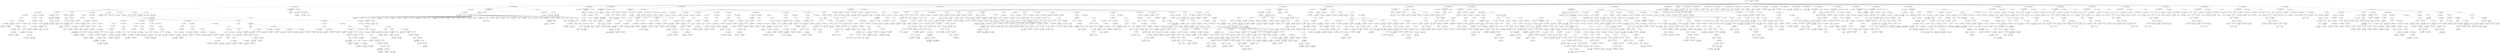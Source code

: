 digraph ast {
node [shape=none];
376837 [label=<<TABLE border='1' cellspacing='0' cellpadding='10' style='rounded' ><TR><TD border='0'>376837</TD><TD border='0'><B>BinOP</B></TD></TR><HR/><TR><TD border='0' cellpadding='5' colspan='2'>=</TD></TR></TABLE>>];
376837 -> 376836 [weight=2];
376837 -> 376841 [weight=2];
376836 [label=<<TABLE border='1' cellspacing='0' cellpadding='10' style='rounded' ><TR><TD border='0'>376836</TD><TD border='0'><B>Variable</B></TD></TR><HR/><TR><TD border='0' cellpadding='5'>(1480, 7295)</TD><TD border='0' cellpadding='5'>transport</TD></TR></TABLE>>];
376839 [label=<<TABLE border='1' cellspacing='0' cellpadding='10' style='rounded' ><TR><TD border='0'>376839</TD><TD border='0'><B>ArgumentList</B></TD></TR></TABLE>>];
376838 [label=<<TABLE border='1' cellspacing='0' cellpadding='10' style='rounded' ><TR><TD border='0'>376838</TD><TD border='0'><B>Variable</B></TD></TR><HR/><TR><TD border='0' cellpadding='5'>(1480, 7295)</TD><TD border='0' cellpadding='5'>transport</TD></TR></TABLE>>];
376833 [label=<<TABLE border='1' cellspacing='0' cellpadding='10' style='rounded' ><TR><TD border='0'>376833</TD><TD border='0'><B>ArgumentList</B></TD></TR></TABLE>>];
376833 -> 376832 [weight=2];
376832 [label=<<TABLE border='1' cellspacing='0' cellpadding='10' style='rounded' ><TR><TD border='0'>376832</TD><TD border='0'><B>PostfixExpression</B></TD></TR></TABLE>>];
376832 -> 376830 [weight=2];
376832 -> 376831 [weight=2];
376835 [label=<<TABLE border='1' cellspacing='0' cellpadding='10' style='rounded' ><TR><TD border='0'>376835</TD><TD border='0'><B>Condition</B></TD></TR></TABLE>>];
376835 -> 376834 [weight=2];
376834 [label=<<TABLE border='1' cellspacing='0' cellpadding='10' style='rounded' ><TR><TD border='0'>376834</TD><TD border='0'><B>FunctionCall</B></TD></TR><HR/><TR><TD border='0' cellpadding='5' colspan='2'>is_string</TD></TR></TABLE>>];
376834 -> 376829 [weight=2];
376834 -> 376833 [weight=2];
376845 [label=<<TABLE border='1' cellspacing='0' cellpadding='10' style='rounded' ><TR><TD border='0'>376845</TD><TD border='0'><B>Block</B></TD></TR></TABLE>>];
376845 -> 376825 [weight=2];
376845 -> 376843 [weight=2];
376844 [label=<<TABLE border='1' cellspacing='0' cellpadding='10' style='rounded' ><TR><TD border='0'>376844</TD><TD border='0'><B>StatementBody</B></TD></TR></TABLE>>];
376844 -> 376842 [weight=2];
376847 [label=<<TABLE border='1' cellspacing='0' cellpadding='10' style='rounded' ><TR><TD border='0'>376847</TD><TD border='0'><B>StatementBody</B></TD></TR></TABLE>>];
376847 -> 376845 [weight=2];
376846 [label=<<TABLE border='1' cellspacing='0' cellpadding='10' style='rounded' ><TR><TD border='0'>376846</TD><TD border='0'><B>IfThenElseStatement</B></TD></TR></TABLE>>];
376846 -> 376823 [weight=2];
376846 -> 376847 [weight=2];
376846 -> 376857 [weight=2];
376841 [label=<<TABLE border='1' cellspacing='0' cellpadding='10' style='rounded' ><TR><TD border='0'>376841</TD><TD border='0'><B>ClassInstanciation</B></TD></TR></TABLE>>];
376841 -> 376840 [weight=2];
376840 [label=<<TABLE border='1' cellspacing='0' cellpadding='10' style='rounded' ><TR><TD border='0'>376840</TD><TD border='0'><B>FunctionCall</B></TD></TR></TABLE>>];
376840 -> 376838 [weight=2];
376840 -> 376839 [weight=2];
376843 [label=<<TABLE border='1' cellspacing='0' cellpadding='10' style='rounded' ><TR><TD border='0'>376843</TD><TD border='0'><B>IfThenStatement</B></TD></TR></TABLE>>];
376843 -> 376835 [weight=2];
376843 -> 376844 [weight=2];
376842 [label=<<TABLE border='1' cellspacing='0' cellpadding='10' style='rounded' ><TR><TD border='0'>376842</TD><TD border='0'><B>Block</B></TD></TR></TABLE>>];
376842 -> 376837 [weight=2];
376853 [label=<<TABLE border='1' cellspacing='0' cellpadding='10' style='rounded' ><TR><TD border='0'>376853</TD><TD border='0'><B>MethodCall</B></TD></TR><HR/><TR><TD border='0' cellpadding='5' colspan='2'>get_transport</TD></TR></TABLE>>];
376853 -> 376851 [weight=2];
376853 -> 376852 [weight=2];
376852 [label=<<TABLE border='1' cellspacing='0' cellpadding='10' style='rounded' ><TR><TD border='0'>376852</TD><TD border='0'><B>ArgumentList</B></TD></TR></TABLE>>];
376855 [label=<<TABLE border='1' cellspacing='0' cellpadding='10' style='rounded' ><TR><TD border='0'>376855</TD><TD border='0'><B>Block</B></TD></TR></TABLE>>];
376855 -> 376849 [weight=2];
376854 [label=<<TABLE border='1' cellspacing='0' cellpadding='10' style='rounded' ><TR><TD border='0'>376854</TD><TD border='0'><B>BinOP</B></TD></TR><HR/><TR><TD border='0' cellpadding='5' colspan='2'>::</TD></TR></TABLE>>];
376854 -> 376850 [weight=2];
376854 -> 376853 [weight=2];
376849 [label=<<TABLE border='1' cellspacing='0' cellpadding='10' style='rounded' ><TR><TD border='0'>376849</TD><TD border='0'><B>BinOP</B></TD></TR><HR/><TR><TD border='0' cellpadding='5' colspan='2'>=</TD></TR></TABLE>>];
376849 -> 376848 [weight=2];
376849 -> 376854 [weight=2];
376848 [label=<<TABLE border='1' cellspacing='0' cellpadding='10' style='rounded' ><TR><TD border='0'>376848</TD><TD border='0'><B>Variable</B></TD></TR><HR/><TR><TD border='0' cellpadding='5'>(1480, 7295)</TD><TD border='0' cellpadding='5'>transport</TD></TR></TABLE>>];
376851 [label=<<TABLE border='1' cellspacing='0' cellpadding='10' style='rounded' ><TR><TD border='0'>376851</TD><TD border='0'><B>Id</B></TD></TR><HR/><TR><TD border='0' cellpadding='5' colspan='2'>get_transport</TD></TR></TABLE>>];
376850 [label=<<TABLE border='1' cellspacing='0' cellpadding='10' style='rounded' ><TR><TD border='0'>376850</TD><TD border='0'><B>Id</B></TD></TR><HR/><TR><TD border='0' cellpadding='5' colspan='2'>self</TD></TR></TABLE>>];
376861 [label=<<TABLE border='1' cellspacing='0' cellpadding='10' style='rounded' ><TR><TD border='0'>376861</TD><TD border='0'><B>Id</B></TD></TR><HR/><TR><TD border='0' cellpadding='5' colspan='2'>request_multiple</TD></TR></TABLE>>];
376860 [label=<<TABLE border='1' cellspacing='0' cellpadding='10' style='rounded' ><TR><TD border='0'>376860</TD><TD border='0'><B>Variable</B></TD></TR><HR/><TR><TD border='0' cellpadding='5'>(1480, 7295)</TD><TD border='0' cellpadding='5'>transport</TD></TR></TABLE>>];
376863 [label=<<TABLE border='1' cellspacing='0' cellpadding='10' style='rounded' ><TR><TD border='0'>376863</TD><TD border='0'><B>Variable</B></TD></TR><HR/><TR><TD border='0' cellpadding='5'>(0, 724)</TD><TD border='0' cellpadding='5'>options</TD></TR></TABLE>>];
376862 [label=<<TABLE border='1' cellspacing='0' cellpadding='10' style='rounded' ><TR><TD border='0'>376862</TD><TD border='0'><B>Variable</B></TD></TR><HR/><TR><TD border='0' cellpadding='5'>(0, 725)</TD><TD border='0' cellpadding='5'>requests</TD></TR></TABLE>>];
376857 [label=<<TABLE border='1' cellspacing='0' cellpadding='10' style='rounded' ><TR><TD border='0'>376857</TD><TD border='0'><B>StatementBody</B></TD></TR></TABLE>>];
376857 -> 376855 [weight=2];
376859 [label=<<TABLE border='1' cellspacing='0' cellpadding='10' style='rounded' ><TR><TD border='0'>376859</TD><TD border='0'><B>BinOP</B></TD></TR><HR/><TR><TD border='0' cellpadding='5' colspan='2'>=</TD></TR></TABLE>>];
376859 -> 376858 [weight=2];
376859 -> 376866 [weight=2];
376858 [label=<<TABLE border='1' cellspacing='0' cellpadding='10' style='rounded' ><TR><TD border='0'>376858</TD><TD border='0'><B>Variable</B></TD></TR><HR/><TR><TD border='0' cellpadding='5'>(1480, 7301)</TD><TD border='0' cellpadding='5'>responses</TD></TR></TABLE>>];
376869 [label=<<TABLE border='1' cellspacing='0' cellpadding='10' style='rounded' ><TR><TD border='0'>376869</TD><TD border='0'><B>BinOP</B></TD></TR><HR/><TR><TD border='0' cellpadding='5' colspan='2'>&amp;</TD></TR></TABLE>>];
376868 [label=<<TABLE border='1' cellspacing='0' cellpadding='10' style='rounded' ><TR><TD border='0'>376868</TD><TD border='0'><B>Variable</B></TD></TR><HR/><TR><TD border='0' cellpadding='5'>(0, 831)</TD><TD border='0' cellpadding='5'>id</TD></TR></TABLE>>];
376870 [label=<<TABLE border='1' cellspacing='0' cellpadding='10' style='rounded' ><TR><TD border='0'>376870</TD><TD border='0'><B>Variable</B></TD></TR><HR/><TR><TD border='0' cellpadding='5' colspan='2'>response</TD></TR></TABLE>>];
376865 [label=<<TABLE border='1' cellspacing='0' cellpadding='10' style='rounded' ><TR><TD border='0'>376865</TD><TD border='0'><B>MethodCall</B></TD></TR><HR/><TR><TD border='0' cellpadding='5' colspan='2'>request_multiple</TD></TR></TABLE>>];
376865 -> 376861 [weight=2];
376865 -> 376864 [weight=2];
376864 [label=<<TABLE border='1' cellspacing='0' cellpadding='10' style='rounded' ><TR><TD border='0'>376864</TD><TD border='0'><B>ArgumentList</B></TD></TR></TABLE>>];
376864 -> 376862 [weight=2];
376864 -> 376863 [weight=2];
376867 [label=<<TABLE border='1' cellspacing='0' cellpadding='10' style='rounded' ><TR><TD border='0'>376867</TD><TD border='0'><B>Variable</B></TD></TR><HR/><TR><TD border='0' cellpadding='5'>(1480, 7301)</TD><TD border='0' cellpadding='5'>responses</TD></TR></TABLE>>];
376866 [label=<<TABLE border='1' cellspacing='0' cellpadding='10' style='rounded' ><TR><TD border='0'>376866</TD><TD border='0'><B>BinOP</B></TD></TR><HR/><TR><TD border='0' cellpadding='5' colspan='2'>-&gt;</TD></TR></TABLE>>];
376866 -> 376860 [weight=2];
376866 -> 376865 [weight=2];
376877 [label=<<TABLE border='1' cellspacing='0' cellpadding='10' style='rounded' ><TR><TD border='0'>376877</TD><TD border='0'><B>Variable</B></TD></TR><HR/><TR><TD border='0' cellpadding='5'>(1480, 7300)</TD><TD border='0' cellpadding='5'>request</TD></TR></TABLE>>];
376876 [label=<<TABLE border='1' cellspacing='0' cellpadding='10' style='rounded' ><TR><TD border='0'>376876</TD><TD border='0'><B>Condition</B></TD></TR></TABLE>>];
376876 -> 376875 [weight=2];
376879 [label=<<TABLE border='1' cellspacing='0' cellpadding='10' style='rounded' ><TR><TD border='0'>376879</TD><TD border='0'><B>Variable</B></TD></TR><HR/><TR><TD border='0' cellpadding='5'>(0, 725)</TD><TD border='0' cellpadding='5'>requests</TD></TR></TABLE>>];
376878 [label=<<TABLE border='1' cellspacing='0' cellpadding='10' style='rounded' ><TR><TD border='0'>376878</TD><TD border='0'><B>BinOP</B></TD></TR><HR/><TR><TD border='0' cellpadding='5' colspan='2'>=</TD></TR></TABLE>>];
376878 -> 376877 [weight=2];
376878 -> 376881 [weight=2];
376873 [label=<<TABLE border='1' cellspacing='0' cellpadding='10' style='rounded' ><TR><TD border='0'>376873</TD><TD border='0'><B>Variable</B></TD></TR><HR/><TR><TD border='0' cellpadding='5'>(0, 1174)</TD><TD border='0' cellpadding='5'>response</TD></TR></TABLE>>];
376872 [label=<<TABLE border='1' cellspacing='0' cellpadding='10' style='rounded' ><TR><TD border='0'>376872</TD><TD border='0'><B>Id</B></TD></TR><HR/><TR><TD border='0' cellpadding='5' colspan='2'>is_string</TD></TR></TABLE>>];
376875 [label=<<TABLE border='1' cellspacing='0' cellpadding='10' style='rounded' ><TR><TD border='0'>376875</TD><TD border='0'><B>FunctionCall</B></TD></TR><HR/><TR><TD border='0' cellpadding='5' colspan='2'>is_string</TD></TR></TABLE>>];
376875 -> 376872 [weight=2];
376875 -> 376874 [weight=2];
376874 [label=<<TABLE border='1' cellspacing='0' cellpadding='10' style='rounded' ><TR><TD border='0'>376874</TD><TD border='0'><B>ArgumentList</B></TD></TR></TABLE>>];
376874 -> 376873 [weight=2];
376885 [label=<<TABLE border='1' cellspacing='0' cellpadding='10' style='rounded' ><TR><TD border='0'>376885</TD><TD border='0'><B>Variable</B></TD></TR><HR/><TR><TD border='0' cellpadding='5'>(1480, 7300)</TD><TD border='0' cellpadding='5'>request</TD></TR></TABLE>>];
376884 [label=<<TABLE border='1' cellspacing='0' cellpadding='10' style='rounded' ><TR><TD border='0'>376884</TD><TD border='0'><B>Variable</B></TD></TR><HR/><TR><TD border='0' cellpadding='5'>(0, 1174)</TD><TD border='0' cellpadding='5'>response</TD></TR></TABLE>>];
376887 [label=<<TABLE border='1' cellspacing='0' cellpadding='10' style='rounded' ><TR><TD border='0'>376887</TD><TD border='0'><B>MethodCall</B></TD></TR><HR/><TR><TD border='0' cellpadding='5' colspan='2'>parse_multiple</TD></TR></TABLE>>];
376887 -> 376883 [weight=2];
376887 -> 376886 [weight=2];
376886 [label=<<TABLE border='1' cellspacing='0' cellpadding='10' style='rounded' ><TR><TD border='0'>376886</TD><TD border='0'><B>ArgumentList</B></TD></TR></TABLE>>];
376886 -> 376884 [weight=2];
376886 -> 376885 [weight=2];
376881 [label=<<TABLE border='1' cellspacing='0' cellpadding='10' style='rounded' ><TR><TD border='0'>376881</TD><TD border='0'><B>PostfixExpression</B></TD></TR></TABLE>>];
376881 -> 376879 [weight=2];
376881 -> 376880 [weight=2];
376880 [label=<<TABLE border='1' cellspacing='0' cellpadding='10' style='rounded' ><TR><TD border='0'>376880</TD><TD border='0'><B>Variable</B></TD></TR><HR/><TR><TD border='0' cellpadding='5'>(0, 831)</TD><TD border='0' cellpadding='5'>id</TD></TR></TABLE>>];
376883 [label=<<TABLE border='1' cellspacing='0' cellpadding='10' style='rounded' ><TR><TD border='0'>376883</TD><TD border='0'><B>Id</B></TD></TR><HR/><TR><TD border='0' cellpadding='5' colspan='2'>parse_multiple</TD></TR></TABLE>>];
376882 [label=<<TABLE border='1' cellspacing='0' cellpadding='10' style='rounded' ><TR><TD border='0'>376882</TD><TD border='0'><B>Id</B></TD></TR><HR/><TR><TD border='0' cellpadding='5' colspan='2'>self</TD></TR></TABLE>>];
376893 [label=<<TABLE border='1' cellspacing='0' cellpadding='10' style='rounded' ><TR><TD border='0'>376893</TD><TD border='0'><B>StringLiteral</B></TD></TR><HR/><TR><TD border='0' cellpadding='5' colspan='2'>multiple.request.complete</TD></TR></TABLE>>];
376892 [label=<<TABLE border='1' cellspacing='0' cellpadding='10' style='rounded' ><TR><TD border='0'>376892</TD><TD border='0'><B>Id</B></TD></TR><HR/><TR><TD border='0' cellpadding='5' colspan='2'>dispatch</TD></TR></TABLE>>];
376895 [label=<<TABLE border='1' cellspacing='0' cellpadding='10' style='rounded' ><TR><TD border='0'>376895</TD><TD border='0'><B>Variable</B></TD></TR><HR/><TR><TD border='0' cellpadding='5'>(0, 1174)</TD><TD border='0' cellpadding='5'>response</TD></TR></TABLE>>];
376889 [label=<<TABLE border='1' cellspacing='0' cellpadding='10' style='rounded' ><TR><TD border='0'>376889</TD><TD border='0'><B>Variable</B></TD></TR><HR/><TR><TD border='0' cellpadding='5'>(1480, 7300)</TD><TD border='0' cellpadding='5'>request</TD></TR></TABLE>>];
376888 [label=<<TABLE border='1' cellspacing='0' cellpadding='10' style='rounded' ><TR><TD border='0'>376888</TD><TD border='0'><B>BinOP</B></TD></TR><HR/><TR><TD border='0' cellpadding='5' colspan='2'>::</TD></TR></TABLE>>];
376888 -> 376882 [weight=2];
376888 -> 376887 [weight=2];
376891 [label=<<TABLE border='1' cellspacing='0' cellpadding='10' style='rounded' ><TR><TD border='0'>376891</TD><TD border='0'><B>StringLiteral</B></TD></TR><HR/><TR><TD border='0' cellpadding='5' colspan='2'>hooks</TD></TR></TABLE>>];
376890 [label=<<TABLE border='1' cellspacing='0' cellpadding='10' style='rounded' ><TR><TD border='0'>376890</TD><TD border='0'><B>StringLiteral</B></TD></TR><HR/><TR><TD border='0' cellpadding='5' colspan='2'>options</TD></TR></TABLE>>];
376901 [label=<<TABLE border='1' cellspacing='0' cellpadding='10' style='rounded' ><TR><TD border='0'>376901</TD><TD border='0'><B>BinOP</B></TD></TR><HR/><TR><TD border='0' cellpadding='5' colspan='2'>-&gt;</TD></TR></TABLE>>];
376901 -> 376891 [weight=2];
376901 -> 376900 [weight=2];
376900 [label=<<TABLE border='1' cellspacing='0' cellpadding='10' style='rounded' ><TR><TD border='0'>376900</TD><TD border='0'><B>MethodCall</B></TD></TR><HR/><TR><TD border='0' cellpadding='5' colspan='2'>dispatch</TD></TR></TABLE>>];
376900 -> 376892 [weight=2];
376900 -> 376899 [weight=2];
376903 [label=<<TABLE border='1' cellspacing='0' cellpadding='10' style='rounded' ><TR><TD border='0'>376903</TD><TD border='0'><B>Block</B></TD></TR></TABLE>>];
376903 -> 376878 [weight=2];
376903 -> 376888 [weight=2];
376903 -> 376902 [weight=2];
376902 [label=<<TABLE border='1' cellspacing='0' cellpadding='10' style='rounded' ><TR><TD border='0'>376902</TD><TD border='0'><B>PostfixExpression</B></TD></TR></TABLE>>];
376902 -> 376889 [weight=2];
376902 -> 376890 [weight=2];
376902 -> 376901 [weight=2];
376897 [label=<<TABLE border='1' cellspacing='0' cellpadding='10' style='rounded' ><TR><TD border='0'>376897</TD><TD border='0'><B>Variable</B></TD></TR><HR/><TR><TD border='0' cellpadding='5'>(0, 831)</TD><TD border='0' cellpadding='5'>id</TD></TR></TABLE>>];
376896 [label=<<TABLE border='1' cellspacing='0' cellpadding='10' style='rounded' ><TR><TD border='0'>376896</TD><TD border='0'><B>UnaryOP</B></TD></TR><HR/><TR><TD border='0' cellpadding='5' colspan='2'>&amp;</TD></TR></TABLE>>];
376896 -> 376895 [weight=2];
376899 [label=<<TABLE border='1' cellspacing='0' cellpadding='10' style='rounded' ><TR><TD border='0'>376899</TD><TD border='0'><B>ArgumentList</B></TD></TR></TABLE>>];
376899 -> 376893 [weight=2];
376899 -> 376898 [weight=2];
376898 [label=<<TABLE border='1' cellspacing='0' cellpadding='10' style='rounded' ><TR><TD border='0'>376898</TD><TD border='0'><B>Array</B></TD></TR></TABLE>>];
376898 -> 376896 [weight=2];
376898 -> 376897 [weight=2];
376909 [label=<<TABLE border='1' cellspacing='0' cellpadding='10' style='rounded' ><TR><TD border='0'>376909</TD><TD border='0'><B>Variable</B></TD></TR><HR/><TR><TD border='0' cellpadding='5'>(1480, 7301)</TD><TD border='0' cellpadding='5'>responses</TD></TR></TABLE>>];
376908 [label=<<TABLE border='1' cellspacing='0' cellpadding='10' style='rounded' ><TR><TD border='0'>376908</TD><TD border='0'><B>StatementBody</B></TD></TR></TABLE>>];
376908 -> 376906 [weight=2];
376911 [label=<<TABLE border='1' cellspacing='0' cellpadding='10' style='rounded' ><TR><TD border='0'>376911</TD><TD border='0'><B>Block</B></TD></TR></TABLE>>];
376911 -> 376566 [weight=2];
376911 -> 376621 [weight=2];
376911 -> 376810 [weight=2];
376911 -> 376814 [weight=2];
376911 -> 376846 [weight=2];
376911 -> 376859 [weight=2];
376911 -> 376907 [weight=2];
376911 -> 376910 [weight=2];
376910 [label=<<TABLE border='1' cellspacing='0' cellpadding='10' style='rounded' ><TR><TD border='0'>376910</TD><TD border='0'><B>Return</B></TD></TR></TABLE>>];
376910 -> 376909 [weight=2];
376905 [label=<<TABLE border='1' cellspacing='0' cellpadding='10' style='rounded' ><TR><TD border='0'>376905</TD><TD border='0'><B>StatementBody</B></TD></TR></TABLE>>];
376905 -> 376903 [weight=2];
376904 [label=<<TABLE border='1' cellspacing='0' cellpadding='10' style='rounded' ><TR><TD border='0'>376904</TD><TD border='0'><B>IfThenStatement</B></TD></TR></TABLE>>];
376904 -> 376876 [weight=2];
376904 -> 376905 [weight=2];
376907 [label=<<TABLE border='1' cellspacing='0' cellpadding='10' style='rounded' ><TR><TD border='0'>376907</TD><TD border='0'><B>ForEach</B></TD></TR></TABLE>>];
376907 -> 376867 [weight=2];
376907 -> 376868 [weight=2];
376907 -> 376869 [weight=2];
376907 -> 376908 [weight=2];
376906 [label=<<TABLE border='1' cellspacing='0' cellpadding='10' style='rounded' ><TR><TD border='0'>376906</TD><TD border='0'><B>Block</B></TD></TR></TABLE>>];
376906 -> 376904 [weight=2];
376917 [label=<<TABLE border='1' cellspacing='0' cellpadding='10' style='rounded' ><TR><TD border='0'>376917</TD><TD border='0'><B>OptValueParameter</B></TD></TR></TABLE>>];
376917 -> 376915 [weight=2];
376917 -> 376916 [weight=2];
376916 [label=<<TABLE border='1' cellspacing='0' cellpadding='10' style='rounded' ><TR><TD border='0'>376916</TD><TD border='0'><B>False</B></TD></TR><HR/><TR><TD border='0' cellpadding='5' colspan='2'>false</TD></TR></TABLE>>];
376919 [label=<<TABLE border='1' cellspacing='0' cellpadding='10' style='rounded' ><TR><TD border='0'>376919</TD><TD border='0'><B>Variable</B></TD></TR><HR/><TR><TD border='0' cellpadding='5'>(1480, 7303)</TD><TD border='0' cellpadding='5'>defaults</TD></TR></TABLE>>];
376918 [label=<<TABLE border='1' cellspacing='0' cellpadding='10' style='rounded' ><TR><TD border='0'>376918</TD><TD border='0'><B>ParameterList</B></TD></TR></TABLE>>];
376918 -> 376917 [weight=2];
376913 [label=<<TABLE border='1' cellspacing='0' cellpadding='10' style='rounded' ><TR><TD border='0'>376913</TD><TD border='0'><B>Id</B></TD></TR><HR/><TR><TD border='0' cellpadding='5' colspan='2'>get_default_options</TD></TR></TABLE>>];
376912 [label=<<TABLE border='1' cellspacing='0' cellpadding='10' style='rounded' ><TR><TD border='0'>376912</TD><TD border='0'><B>PublicMethodStatement</B></TD></TR></TABLE>>];
376912 -> 376558 [weight=2];
376912 -> 376564 [weight=2];
376912 -> 376911 [weight=2];
376915 [label=<<TABLE border='1' cellspacing='0' cellpadding='10' style='rounded' ><TR><TD border='0'>376915</TD><TD border='0'><B>Variable</B></TD></TR><HR/><TR><TD border='0' cellpadding='5'>(1480, 7302)</TD><TD border='0' cellpadding='5'>multirequest</TD></TR></TABLE>>];
376914 [label=<<TABLE border='1' cellspacing='0' cellpadding='10' style='rounded' ><TR><TD border='0'>376914</TD><TD border='0'><B>ReturnValueMethod</B></TD></TR><HR/><TR><TD border='0' cellpadding='5' colspan='2'>get_default_options</TD></TR></TABLE>>];
376914 -> 376913 [weight=2];
376925 [label=<<TABLE border='1' cellspacing='0' cellpadding='10' style='rounded' ><TR><TD border='0'>376925</TD><TD border='0'><B>StringLiteral</B></TD></TR><HR/><TR><TD border='0' cellpadding='5' colspan='2'>useragent</TD></TR></TABLE>>];
376924 [label=<<TABLE border='1' cellspacing='0' cellpadding='10' style='rounded' ><TR><TD border='0'>376924</TD><TD border='0'><B>IntegerLiteral</B></TD></TR><HR/><TR><TD border='0' cellpadding='5' colspan='2'>10</TD></TR></TABLE>>];
376927 [label=<<TABLE border='1' cellspacing='0' cellpadding='10' style='rounded' ><TR><TD border='0'>376927</TD><TD border='0'><B>BinOP</B></TD></TR><HR/><TR><TD border='0' cellpadding='5' colspan='2'>.</TD></TR></TABLE>>];
376927 -> 376926 [weight=2];
376927 -> 376930 [weight=2];
376926 [label=<<TABLE border='1' cellspacing='0' cellpadding='10' style='rounded' ><TR><TD border='0'>376926</TD><TD border='0'><B>StringLiteral</B></TD></TR><HR/><TR><TD border='0' cellpadding='5' colspan='2'>php-requests</TD></TR></TABLE>>];
376921 [label=<<TABLE border='1' cellspacing='0' cellpadding='10' style='rounded' ><TR><TD border='0'>376921</TD><TD border='0'><B>StringLiteral</B></TD></TR><HR/><TR><TD border='0' cellpadding='5' colspan='2'>timeout</TD></TR></TABLE>>];
376920 [label=<<TABLE border='1' cellspacing='0' cellpadding='10' style='rounded' ><TR><TD border='0'>376920</TD><TD border='0'><B>BinOP</B></TD></TR><HR/><TR><TD border='0' cellpadding='5' colspan='2'>=</TD></TR></TABLE>>];
376920 -> 376919 [weight=2];
376920 -> 376969 [weight=2];
376923 [label=<<TABLE border='1' cellspacing='0' cellpadding='10' style='rounded' ><TR><TD border='0'>376923</TD><TD border='0'><B>StringLiteral</B></TD></TR><HR/><TR><TD border='0' cellpadding='5' colspan='2'>connect_timeout</TD></TR></TABLE>>];
376922 [label=<<TABLE border='1' cellspacing='0' cellpadding='10' style='rounded' ><TR><TD border='0'>376922</TD><TD border='0'><B>IntegerLiteral</B></TD></TR><HR/><TR><TD border='0' cellpadding='5' colspan='2'>10</TD></TR></TABLE>>];
376933 [label=<<TABLE border='1' cellspacing='0' cellpadding='10' style='rounded' ><TR><TD border='0'>376933</TD><TD border='0'><B>StringLiteral</B></TD></TR><HR/><TR><TD border='0' cellpadding='5' colspan='2'>redirected</TD></TR></TABLE>>];
376932 [label=<<TABLE border='1' cellspacing='0' cellpadding='10' style='rounded' ><TR><TD border='0'>376932</TD><TD border='0'><B>DoubleLiteral</B></TD></TR><HR/><TR><TD border='0' cellpadding='5' colspan='2'>1.1</TD></TR></TABLE>>];
376935 [label=<<TABLE border='1' cellspacing='0' cellpadding='10' style='rounded' ><TR><TD border='0'>376935</TD><TD border='0'><B>StringLiteral</B></TD></TR><HR/><TR><TD border='0' cellpadding='5' colspan='2'>redirects</TD></TR></TABLE>>];
376934 [label=<<TABLE border='1' cellspacing='0' cellpadding='10' style='rounded' ><TR><TD border='0'>376934</TD><TD border='0'><B>IntegerLiteral</B></TD></TR><HR/><TR><TD border='0' cellpadding='5' colspan='2'>0</TD></TR></TABLE>>];
376929 [label=<<TABLE border='1' cellspacing='0' cellpadding='10' style='rounded' ><TR><TD border='0'>376929</TD><TD border='0'><B>Id</B></TD></TR><HR/><TR><TD border='0' cellpadding='5' colspan='2'>VERSION</TD></TR></TABLE>>];
376928 [label=<<TABLE border='1' cellspacing='0' cellpadding='10' style='rounded' ><TR><TD border='0'>376928</TD><TD border='0'><B>Id</B></TD></TR><HR/><TR><TD border='0' cellpadding='5' colspan='2'>self</TD></TR></TABLE>>];
376931 [label=<<TABLE border='1' cellspacing='0' cellpadding='10' style='rounded' ><TR><TD border='0'>376931</TD><TD border='0'><B>StringLiteral</B></TD></TR><HR/><TR><TD border='0' cellpadding='5' colspan='2'>protocol_version</TD></TR></TABLE>>];
376930 [label=<<TABLE border='1' cellspacing='0' cellpadding='10' style='rounded' ><TR><TD border='0'>376930</TD><TD border='0'><B>BinOP</B></TD></TR><HR/><TR><TD border='0' cellpadding='5' colspan='2'>::</TD></TR></TABLE>>];
376930 -> 376928 [weight=2];
376930 -> 376929 [weight=2];
376941 [label=<<TABLE border='1' cellspacing='0' cellpadding='10' style='rounded' ><TR><TD border='0'>376941</TD><TD border='0'><B>StringLiteral</B></TD></TR><HR/><TR><TD border='0' cellpadding='5' colspan='2'>type</TD></TR></TABLE>>];
376940 [label=<<TABLE border='1' cellspacing='0' cellpadding='10' style='rounded' ><TR><TD border='0'>376940</TD><TD border='0'><B>True</B></TD></TR><HR/><TR><TD border='0' cellpadding='5' colspan='2'>true</TD></TR></TABLE>>];
376943 [label=<<TABLE border='1' cellspacing='0' cellpadding='10' style='rounded' ><TR><TD border='0'>376943</TD><TD border='0'><B>Id</B></TD></TR><HR/><TR><TD border='0' cellpadding='5' colspan='2'>GET</TD></TR></TABLE>>];
376942 [label=<<TABLE border='1' cellspacing='0' cellpadding='10' style='rounded' ><TR><TD border='0'>376942</TD><TD border='0'><B>Id</B></TD></TR><HR/><TR><TD border='0' cellpadding='5' colspan='2'>self</TD></TR></TABLE>>];
376937 [label=<<TABLE border='1' cellspacing='0' cellpadding='10' style='rounded' ><TR><TD border='0'>376937</TD><TD border='0'><B>StringLiteral</B></TD></TR><HR/><TR><TD border='0' cellpadding='5' colspan='2'>follow_redirects</TD></TR></TABLE>>];
376936 [label=<<TABLE border='1' cellspacing='0' cellpadding='10' style='rounded' ><TR><TD border='0'>376936</TD><TD border='0'><B>IntegerLiteral</B></TD></TR><HR/><TR><TD border='0' cellpadding='5' colspan='2'>10</TD></TR></TABLE>>];
376939 [label=<<TABLE border='1' cellspacing='0' cellpadding='10' style='rounded' ><TR><TD border='0'>376939</TD><TD border='0'><B>StringLiteral</B></TD></TR><HR/><TR><TD border='0' cellpadding='5' colspan='2'>blocking</TD></TR></TABLE>>];
376938 [label=<<TABLE border='1' cellspacing='0' cellpadding='10' style='rounded' ><TR><TD border='0'>376938</TD><TD border='0'><B>True</B></TD></TR><HR/><TR><TD border='0' cellpadding='5' colspan='2'>true</TD></TR></TABLE>>];
376949 [label=<<TABLE border='1' cellspacing='0' cellpadding='10' style='rounded' ><TR><TD border='0'>376949</TD><TD border='0'><B>StringLiteral</B></TD></TR><HR/><TR><TD border='0' cellpadding='5' colspan='2'>proxy</TD></TR></TABLE>>];
376948 [label=<<TABLE border='1' cellspacing='0' cellpadding='10' style='rounded' ><TR><TD border='0'>376948</TD><TD border='0'><B>False</B></TD></TR><HR/><TR><TD border='0' cellpadding='5' colspan='2'>false</TD></TR></TABLE>>];
376951 [label=<<TABLE border='1' cellspacing='0' cellpadding='10' style='rounded' ><TR><TD border='0'>376951</TD><TD border='0'><B>StringLiteral</B></TD></TR><HR/><TR><TD border='0' cellpadding='5' colspan='2'>cookies</TD></TR></TABLE>>];
376950 [label=<<TABLE border='1' cellspacing='0' cellpadding='10' style='rounded' ><TR><TD border='0'>376950</TD><TD border='0'><B>False</B></TD></TR><HR/><TR><TD border='0' cellpadding='5' colspan='2'>false</TD></TR></TABLE>>];
376945 [label=<<TABLE border='1' cellspacing='0' cellpadding='10' style='rounded' ><TR><TD border='0'>376945</TD><TD border='0'><B>StringLiteral</B></TD></TR><HR/><TR><TD border='0' cellpadding='5' colspan='2'>filename</TD></TR></TABLE>>];
376944 [label=<<TABLE border='1' cellspacing='0' cellpadding='10' style='rounded' ><TR><TD border='0'>376944</TD><TD border='0'><B>BinOP</B></TD></TR><HR/><TR><TD border='0' cellpadding='5' colspan='2'>::</TD></TR></TABLE>>];
376944 -> 376942 [weight=2];
376944 -> 376943 [weight=2];
376947 [label=<<TABLE border='1' cellspacing='0' cellpadding='10' style='rounded' ><TR><TD border='0'>376947</TD><TD border='0'><B>StringLiteral</B></TD></TR><HR/><TR><TD border='0' cellpadding='5' colspan='2'>auth</TD></TR></TABLE>>];
376946 [label=<<TABLE border='1' cellspacing='0' cellpadding='10' style='rounded' ><TR><TD border='0'>376946</TD><TD border='0'><B>False</B></TD></TR><HR/><TR><TD border='0' cellpadding='5' colspan='2'>false</TD></TR></TABLE>>];
376957 [label=<<TABLE border='1' cellspacing='0' cellpadding='10' style='rounded' ><TR><TD border='0'>376957</TD><TD border='0'><B>StringLiteral</B></TD></TR><HR/><TR><TD border='0' cellpadding='5' colspan='2'>hooks</TD></TR></TABLE>>];
376956 [label=<<TABLE border='1' cellspacing='0' cellpadding='10' style='rounded' ><TR><TD border='0'>376956</TD><TD border='0'><B>True</B></TD></TR><HR/><TR><TD border='0' cellpadding='5' colspan='2'>true</TD></TR></TABLE>>];
376959 [label=<<TABLE border='1' cellspacing='0' cellpadding='10' style='rounded' ><TR><TD border='0'>376959</TD><TD border='0'><B>StringLiteral</B></TD></TR><HR/><TR><TD border='0' cellpadding='5' colspan='2'>transport</TD></TR></TABLE>>];
376958 [label=<<TABLE border='1' cellspacing='0' cellpadding='10' style='rounded' ><TR><TD border='0'>376958</TD><TD border='0'><B>Null</B></TD></TR><HR/><TR><TD border='0' cellpadding='5' colspan='2'>null</TD></TR></TABLE>>];
376953 [label=<<TABLE border='1' cellspacing='0' cellpadding='10' style='rounded' ><TR><TD border='0'>376953</TD><TD border='0'><B>StringLiteral</B></TD></TR><HR/><TR><TD border='0' cellpadding='5' colspan='2'>max_bytes</TD></TR></TABLE>>];
376952 [label=<<TABLE border='1' cellspacing='0' cellpadding='10' style='rounded' ><TR><TD border='0'>376952</TD><TD border='0'><B>False</B></TD></TR><HR/><TR><TD border='0' cellpadding='5' colspan='2'>false</TD></TR></TABLE>>];
376955 [label=<<TABLE border='1' cellspacing='0' cellpadding='10' style='rounded' ><TR><TD border='0'>376955</TD><TD border='0'><B>StringLiteral</B></TD></TR><HR/><TR><TD border='0' cellpadding='5' colspan='2'>idn</TD></TR></TABLE>>];
376954 [label=<<TABLE border='1' cellspacing='0' cellpadding='10' style='rounded' ><TR><TD border='0'>376954</TD><TD border='0'><B>False</B></TD></TR><HR/><TR><TD border='0' cellpadding='5' colspan='2'>false</TD></TR></TABLE>>];
376965 [label=<<TABLE border='1' cellspacing='0' cellpadding='10' style='rounded' ><TR><TD border='0'>376965</TD><TD border='0'><B>MethodCall</B></TD></TR><HR/><TR><TD border='0' cellpadding='5' colspan='2'>get_certificate_path</TD></TR></TABLE>>];
376965 -> 376963 [weight=2];
376965 -> 376964 [weight=2];
376964 [label=<<TABLE border='1' cellspacing='0' cellpadding='10' style='rounded' ><TR><TD border='0'>376964</TD><TD border='0'><B>ArgumentList</B></TD></TR></TABLE>>];
376967 [label=<<TABLE border='1' cellspacing='0' cellpadding='10' style='rounded' ><TR><TD border='0'>376967</TD><TD border='0'><B>StringLiteral</B></TD></TR><HR/><TR><TD border='0' cellpadding='5' colspan='2'>verifyname</TD></TR></TABLE>>];
376966 [label=<<TABLE border='1' cellspacing='0' cellpadding='10' style='rounded' ><TR><TD border='0'>376966</TD><TD border='0'><B>BinOP</B></TD></TR><HR/><TR><TD border='0' cellpadding='5' colspan='2'>::</TD></TR></TABLE>>];
376966 -> 376962 [weight=2];
376966 -> 376965 [weight=2];
376961 [label=<<TABLE border='1' cellspacing='0' cellpadding='10' style='rounded' ><TR><TD border='0'>376961</TD><TD border='0'><B>StringLiteral</B></TD></TR><HR/><TR><TD border='0' cellpadding='5' colspan='2'>verify</TD></TR></TABLE>>];
376960 [label=<<TABLE border='1' cellspacing='0' cellpadding='10' style='rounded' ><TR><TD border='0'>376960</TD><TD border='0'><B>Null</B></TD></TR><HR/><TR><TD border='0' cellpadding='5' colspan='2'>null</TD></TR></TABLE>>];
376963 [label=<<TABLE border='1' cellspacing='0' cellpadding='10' style='rounded' ><TR><TD border='0'>376963</TD><TD border='0'><B>Id</B></TD></TR><HR/><TR><TD border='0' cellpadding='5' colspan='2'>get_certificate_path</TD></TR></TABLE>>];
376962 [label=<<TABLE border='1' cellspacing='0' cellpadding='10' style='rounded' ><TR><TD border='0'>376962</TD><TD border='0'><B>Id</B></TD></TR><HR/><TR><TD border='0' cellpadding='5' colspan='2'>Requests</TD></TR></TABLE>>];
376973 [label=<<TABLE border='1' cellspacing='0' cellpadding='10' style='rounded' ><TR><TD border='0'>376973</TD><TD border='0'><B>Condition</B></TD></TR></TABLE>>];
376973 -> 376971 [weight=2];
376972 [label=<<TABLE border='1' cellspacing='0' cellpadding='10' style='rounded' ><TR><TD border='0'>376972</TD><TD border='0'><B>False</B></TD></TR><HR/><TR><TD border='0' cellpadding='5' colspan='2'>false</TD></TR></TABLE>>];
376975 [label=<<TABLE border='1' cellspacing='0' cellpadding='10' style='rounded' ><TR><TD border='0'>376975</TD><TD border='0'><B>StringLiteral</B></TD></TR><HR/><TR><TD border='0' cellpadding='5' colspan='2'>complete</TD></TR></TABLE>>];
376974 [label=<<TABLE border='1' cellspacing='0' cellpadding='10' style='rounded' ><TR><TD border='0'>376974</TD><TD border='0'><B>Variable</B></TD></TR><HR/><TR><TD border='0' cellpadding='5'>(1480, 7303)</TD><TD border='0' cellpadding='5'>defaults</TD></TR></TABLE>>];
376969 [label=<<TABLE border='1' cellspacing='0' cellpadding='10' style='rounded' ><TR><TD border='0'>376969</TD><TD border='0'><B>Array</B></TD></TR></TABLE>>];
376969 -> 376921 [weight=2];
376969 -> 376922 [weight=2];
376969 -> 376923 [weight=2];
376969 -> 376924 [weight=2];
376969 -> 376925 [weight=2];
376969 -> 376927 [weight=2];
376969 -> 376931 [weight=2];
376969 -> 376932 [weight=2];
376969 -> 376933 [weight=2];
376969 -> 376934 [weight=2];
376969 -> 376935 [weight=2];
376969 -> 376936 [weight=2];
376969 -> 376937 [weight=2];
376969 -> 376938 [weight=2];
376969 -> 376939 [weight=2];
376969 -> 376940 [weight=2];
376969 -> 376941 [weight=2];
376969 -> 376944 [weight=2];
376969 -> 376945 [weight=2];
376969 -> 376946 [weight=2];
376969 -> 376947 [weight=2];
376969 -> 376948 [weight=2];
376969 -> 376949 [weight=2];
376969 -> 376950 [weight=2];
376969 -> 376951 [weight=2];
376969 -> 376952 [weight=2];
376969 -> 376953 [weight=2];
376969 -> 376954 [weight=2];
376969 -> 376955 [weight=2];
376969 -> 376956 [weight=2];
376969 -> 376957 [weight=2];
376969 -> 376958 [weight=2];
376969 -> 376959 [weight=2];
376969 -> 376960 [weight=2];
376969 -> 376961 [weight=2];
376969 -> 376966 [weight=2];
376969 -> 376967 [weight=2];
376969 -> 376968 [weight=2];
376968 [label=<<TABLE border='1' cellspacing='0' cellpadding='10' style='rounded' ><TR><TD border='0'>376968</TD><TD border='0'><B>True</B></TD></TR><HR/><TR><TD border='0' cellpadding='5' colspan='2'>true</TD></TR></TABLE>>];
376971 [label=<<TABLE border='1' cellspacing='0' cellpadding='10' style='rounded' ><TR><TD border='0'>376971</TD><TD border='0'><B>RelOP</B></TD></TR><HR/><TR><TD border='0' cellpadding='5' colspan='2'>!==</TD></TR></TABLE>>];
376971 -> 376970 [weight=2];
376971 -> 376972 [weight=2];
376970 [label=<<TABLE border='1' cellspacing='0' cellpadding='10' style='rounded' ><TR><TD border='0'>376970</TD><TD border='0'><B>Variable</B></TD></TR><HR/><TR><TD border='0' cellpadding='5'>(1480, 7302)</TD><TD border='0' cellpadding='5'>multirequest</TD></TR></TABLE>>];
376981 [label=<<TABLE border='1' cellspacing='0' cellpadding='10' style='rounded' ><TR><TD border='0'>376981</TD><TD border='0'><B>StatementBody</B></TD></TR></TABLE>>];
376981 -> 376979 [weight=2];
376980 [label=<<TABLE border='1' cellspacing='0' cellpadding='10' style='rounded' ><TR><TD border='0'>376980</TD><TD border='0'><B>IfThenStatement</B></TD></TR></TABLE>>];
376980 -> 376973 [weight=2];
376980 -> 376981 [weight=2];
376983 [label=<<TABLE border='1' cellspacing='0' cellpadding='10' style='rounded' ><TR><TD border='0'>376983</TD><TD border='0'><B>Return</B></TD></TR></TABLE>>];
376983 -> 376982 [weight=2];
376982 [label=<<TABLE border='1' cellspacing='0' cellpadding='10' style='rounded' ><TR><TD border='0'>376982</TD><TD border='0'><B>Variable</B></TD></TR><HR/><TR><TD border='0' cellpadding='5'>(1480, 7303)</TD><TD border='0' cellpadding='5'>defaults</TD></TR></TABLE>>];
376977 [label=<<TABLE border='1' cellspacing='0' cellpadding='10' style='rounded' ><TR><TD border='0'>376977</TD><TD border='0'><B>BinOP</B></TD></TR><HR/><TR><TD border='0' cellpadding='5' colspan='2'>=</TD></TR></TABLE>>];
376977 -> 376976 [weight=2];
376977 -> 376978 [weight=2];
376976 [label=<<TABLE border='1' cellspacing='0' cellpadding='10' style='rounded' ><TR><TD border='0'>376976</TD><TD border='0'><B>PostfixExpression</B></TD></TR></TABLE>>];
376976 -> 376974 [weight=2];
376976 -> 376975 [weight=2];
376979 [label=<<TABLE border='1' cellspacing='0' cellpadding='10' style='rounded' ><TR><TD border='0'>376979</TD><TD border='0'><B>Block</B></TD></TR></TABLE>>];
376979 -> 376977 [weight=2];
376978 [label=<<TABLE border='1' cellspacing='0' cellpadding='10' style='rounded' ><TR><TD border='0'>376978</TD><TD border='0'><B>Null</B></TD></TR><HR/><TR><TD border='0' cellpadding='5' colspan='2'>null</TD></TR></TABLE>>];
376988 [label=<<TABLE border='1' cellspacing='0' cellpadding='10' style='rounded' ><TR><TD border='0'>376988</TD><TD border='0'><B>ParameterList</B></TD></TR></TABLE>>];
376991 [label=<<TABLE border='1' cellspacing='0' cellpadding='10' style='rounded' ><TR><TD border='0'>376991</TD><TD border='0'><B>Id</B></TD></TR><HR/><TR><TD border='0' cellpadding='5' colspan='2'>Requests</TD></TR></TABLE>>];
376990 [label=<<TABLE border='1' cellspacing='0' cellpadding='10' style='rounded' ><TR><TD border='0'>376990</TD><TD border='0'><B>Id</B></TD></TR><HR/><TR><TD border='0' cellpadding='5' colspan='2'>empty</TD></TR></TABLE>>];
376985 [label=<<TABLE border='1' cellspacing='0' cellpadding='10' style='rounded' ><TR><TD border='0'>376985</TD><TD border='0'><B>ProtectedMethodStatement</B></TD></TR></TABLE>>];
376985 -> 376914 [weight=2];
376985 -> 376918 [weight=2];
376985 -> 376984 [weight=2];
376984 [label=<<TABLE border='1' cellspacing='0' cellpadding='10' style='rounded' ><TR><TD border='0'>376984</TD><TD border='0'><B>Block</B></TD></TR></TABLE>>];
376984 -> 376920 [weight=2];
376984 -> 376980 [weight=2];
376984 -> 376983 [weight=2];
376987 [label=<<TABLE border='1' cellspacing='0' cellpadding='10' style='rounded' ><TR><TD border='0'>376987</TD><TD border='0'><B>ReturnValueMethod</B></TD></TR><HR/><TR><TD border='0' cellpadding='5' colspan='2'>get_certificate_path</TD></TR></TABLE>>];
376987 -> 376986 [weight=2];
376986 [label=<<TABLE border='1' cellspacing='0' cellpadding='10' style='rounded' ><TR><TD border='0'>376986</TD><TD border='0'><B>Id</B></TD></TR><HR/><TR><TD border='0' cellpadding='5' colspan='2'>get_certificate_path</TD></TR></TABLE>>];
376997 [label=<<TABLE border='1' cellspacing='0' cellpadding='10' style='rounded' ><TR><TD border='0'>376997</TD><TD border='0'><B>Condition</B></TD></TR></TABLE>>];
376997 -> 376996 [weight=2];
376996 [label=<<TABLE border='1' cellspacing='0' cellpadding='10' style='rounded' ><TR><TD border='0'>376996</TD><TD border='0'><B>UnaryOP</B></TD></TR><HR/><TR><TD border='0' cellpadding='5' colspan='2'>!</TD></TR></TABLE>>];
376996 -> 376995 [weight=2];
376999 [label=<<TABLE border='1' cellspacing='0' cellpadding='10' style='rounded' ><TR><TD border='0'>376999</TD><TD border='0'><B>Variable</B></TD></TR><HR/><TR><TD border='0' cellpadding='5'>(1480, 7296)</TD><TD border='0' cellpadding='5'>certificate_path</TD></TR></TABLE>>];
376998 [label=<<TABLE border='1' cellspacing='0' cellpadding='10' style='rounded' ><TR><TD border='0'>376998</TD><TD border='0'><B>Id</B></TD></TR><HR/><TR><TD border='0' cellpadding='5' colspan='2'>Requests</TD></TR></TABLE>>];
376993 [label=<<TABLE border='1' cellspacing='0' cellpadding='10' style='rounded' ><TR><TD border='0'>376993</TD><TD border='0'><B>BinOP</B></TD></TR><HR/><TR><TD border='0' cellpadding='5' colspan='2'>::</TD></TR></TABLE>>];
376993 -> 376991 [weight=2];
376993 -> 376992 [weight=2];
376992 [label=<<TABLE border='1' cellspacing='0' cellpadding='10' style='rounded' ><TR><TD border='0'>376992</TD><TD border='0'><B>Variable</B></TD></TR><HR/><TR><TD border='0' cellpadding='5'>(1480, 7296)</TD><TD border='0' cellpadding='5'>certificate_path</TD></TR></TABLE>>];
376995 [label=<<TABLE border='1' cellspacing='0' cellpadding='10' style='rounded' ><TR><TD border='0'>376995</TD><TD border='0'><B>FunctionCall</B></TD></TR><HR/><TR><TD border='0' cellpadding='5' colspan='2'>empty</TD></TR></TABLE>>];
376995 -> 376990 [weight=2];
376995 -> 376994 [weight=2];
376994 [label=<<TABLE border='1' cellspacing='0' cellpadding='10' style='rounded' ><TR><TD border='0'>376994</TD><TD border='0'><B>ArgumentList</B></TD></TR></TABLE>>];
376994 -> 376993 [weight=2];
377005 [label=<<TABLE border='1' cellspacing='0' cellpadding='10' style='rounded' ><TR><TD border='0'>377005</TD><TD border='0'><B>Id</B></TD></TR><HR/><TR><TD border='0' cellpadding='5' colspan='2'>dirname</TD></TR></TABLE>>];
377004 [label=<<TABLE border='1' cellspacing='0' cellpadding='10' style='rounded' ><TR><TD border='0'>377004</TD><TD border='0'><B>StatementBody</B></TD></TR></TABLE>>];
377004 -> 377002 [weight=2];
377007 [label=<<TABLE border='1' cellspacing='0' cellpadding='10' style='rounded' ><TR><TD border='0'>377007</TD><TD border='0'><B>ArgumentList</B></TD></TR><HR/><TR><TD border='0' cellpadding='5' colspan='2'>__FILE__</TD></TR></TABLE>>];
377007 -> 377006 [weight=2];
377006 [label=<<TABLE border='1' cellspacing='0' cellpadding='10' style='rounded' ><TR><TD border='0'>377006</TD><TD border='0'><B>Id</B></TD></TR><HR/><TR><TD border='0' cellpadding='5' colspan='2'>__FILE__</TD></TR></TABLE>>];
377001 [label=<<TABLE border='1' cellspacing='0' cellpadding='10' style='rounded' ><TR><TD border='0'>377001</TD><TD border='0'><B>Return</B></TD></TR></TABLE>>];
377001 -> 377000 [weight=2];
377000 [label=<<TABLE border='1' cellspacing='0' cellpadding='10' style='rounded' ><TR><TD border='0'>377000</TD><TD border='0'><B>BinOP</B></TD></TR><HR/><TR><TD border='0' cellpadding='5' colspan='2'>::</TD></TR></TABLE>>];
377000 -> 376998 [weight=2];
377000 -> 376999 [weight=2];
377003 [label=<<TABLE border='1' cellspacing='0' cellpadding='10' style='rounded' ><TR><TD border='0'>377003</TD><TD border='0'><B>IfThenStatement</B></TD></TR></TABLE>>];
377003 -> 376997 [weight=2];
377003 -> 377004 [weight=2];
377002 [label=<<TABLE border='1' cellspacing='0' cellpadding='10' style='rounded' ><TR><TD border='0'>377002</TD><TD border='0'><B>Block</B></TD></TR></TABLE>>];
377002 -> 377001 [weight=2];
377013 [label=<<TABLE border='1' cellspacing='0' cellpadding='10' style='rounded' ><TR><TD border='0'>377013</TD><TD border='0'><B>PublicMethodStatement</B></TD></TR></TABLE>>];
377013 -> 376987 [weight=2];
377013 -> 376988 [weight=2];
377013 -> 377012 [weight=2];
377012 [label=<<TABLE border='1' cellspacing='0' cellpadding='10' style='rounded' ><TR><TD border='0'>377012</TD><TD border='0'><B>Block</B></TD></TR></TABLE>>];
377012 -> 377003 [weight=2];
377012 -> 377011 [weight=2];
377015 [label=<<TABLE border='1' cellspacing='0' cellpadding='10' style='rounded' ><TR><TD border='0'>377015</TD><TD border='0'><B>ReturnValueMethod</B></TD></TR><HR/><TR><TD border='0' cellpadding='5' colspan='2'>set_certificate_path</TD></TR></TABLE>>];
377015 -> 377014 [weight=2];
377014 [label=<<TABLE border='1' cellspacing='0' cellpadding='10' style='rounded' ><TR><TD border='0'>377014</TD><TD border='0'><B>Id</B></TD></TR><HR/><TR><TD border='0' cellpadding='5' colspan='2'>set_certificate_path</TD></TR></TABLE>>];
377009 [label=<<TABLE border='1' cellspacing='0' cellpadding='10' style='rounded' ><TR><TD border='0'>377009</TD><TD border='0'><B>BinOP</B></TD></TR><HR/><TR><TD border='0' cellpadding='5' colspan='2'>.</TD></TR></TABLE>>];
377009 -> 377008 [weight=2];
377009 -> 377010 [weight=2];
377008 [label=<<TABLE border='1' cellspacing='0' cellpadding='10' style='rounded' ><TR><TD border='0'>377008</TD><TD border='0'><B>FunctionCall</B></TD></TR><HR/><TR><TD border='0' cellpadding='5' colspan='2'>dirname</TD></TR></TABLE>>];
377008 -> 377005 [weight=2];
377008 -> 377007 [weight=2];
377011 [label=<<TABLE border='1' cellspacing='0' cellpadding='10' style='rounded' ><TR><TD border='0'>377011</TD><TD border='0'><B>Return</B></TD></TR></TABLE>>];
377011 -> 377009 [weight=2];
377010 [label=<<TABLE border='1' cellspacing='0' cellpadding='10' style='rounded' ><TR><TD border='0'>377010</TD><TD border='0'><B>StringLiteral</B></TD></TR><HR/><TR><TD border='0' cellpadding='5' colspan='2'>RequestsTransportcacert.pem</TD></TR></TABLE>>];
377021 [label=<<TABLE border='1' cellspacing='0' cellpadding='10' style='rounded' ><TR><TD border='0'>377021</TD><TD border='0'><B>BinOP</B></TD></TR><HR/><TR><TD border='0' cellpadding='5' colspan='2'>::</TD></TR></TABLE>>];
377021 -> 377019 [weight=2];
377021 -> 377020 [weight=2];
377020 [label=<<TABLE border='1' cellspacing='0' cellpadding='10' style='rounded' ><TR><TD border='0'>377020</TD><TD border='0'><B>Variable</B></TD></TR><HR/><TR><TD border='0' cellpadding='5'>(1480, 7296)</TD><TD border='0' cellpadding='5'>certificate_path</TD></TR></TABLE>>];
377023 [label=<<TABLE border='1' cellspacing='0' cellpadding='10' style='rounded' ><TR><TD border='0'>377023</TD><TD border='0'><B>Variable</B></TD></TR><HR/><TR><TD border='0' cellpadding='5'>(0, 171)</TD><TD border='0' cellpadding='5'>path</TD></TR></TABLE>>];
377022 [label=<<TABLE border='1' cellspacing='0' cellpadding='10' style='rounded' ><TR><TD border='0'>377022</TD><TD border='0'><B>BinOP</B></TD></TR><HR/><TR><TD border='0' cellpadding='5' colspan='2'>=</TD></TR></TABLE>>];
377022 -> 377021 [weight=2];
377022 -> 377023 [weight=2];
377017 [label=<<TABLE border='1' cellspacing='0' cellpadding='10' style='rounded' ><TR><TD border='0'>377017</TD><TD border='0'><B>ValueParameter</B></TD></TR></TABLE>>];
377017 -> 377016 [weight=2];
377016 [label=<<TABLE border='1' cellspacing='0' cellpadding='10' style='rounded' ><TR><TD border='0'>377016</TD><TD border='0'><B>Variable</B></TD></TR><HR/><TR><TD border='0' cellpadding='5'>(0, 171)</TD><TD border='0' cellpadding='5'>path</TD></TR></TABLE>>];
377019 [label=<<TABLE border='1' cellspacing='0' cellpadding='10' style='rounded' ><TR><TD border='0'>377019</TD><TD border='0'><B>Id</B></TD></TR><HR/><TR><TD border='0' cellpadding='5' colspan='2'>Requests</TD></TR></TABLE>>];
377018 [label=<<TABLE border='1' cellspacing='0' cellpadding='10' style='rounded' ><TR><TD border='0'>377018</TD><TD border='0'><B>ParameterList</B></TD></TR></TABLE>>];
377018 -> 377017 [weight=2];
377029 [label=<<TABLE border='1' cellspacing='0' cellpadding='10' style='rounded' ><TR><TD border='0'>377029</TD><TD border='0'><B>ReferenceParameter</B></TD></TR></TABLE>>];
377029 -> 377028 [weight=2];
377028 [label=<<TABLE border='1' cellspacing='0' cellpadding='10' style='rounded' ><TR><TD border='0'>377028</TD><TD border='0'><B>Variable</B></TD></TR><HR/><TR><TD border='0' cellpadding='5'>(0, 722)</TD><TD border='0' cellpadding='5'>url</TD></TR></TABLE>>];
377031 [label=<<TABLE border='1' cellspacing='0' cellpadding='10' style='rounded' ><TR><TD border='0'>377031</TD><TD border='0'><B>ReferenceParameter</B></TD></TR></TABLE>>];
377031 -> 377030 [weight=2];
377030 [label=<<TABLE border='1' cellspacing='0' cellpadding='10' style='rounded' ><TR><TD border='0'>377030</TD><TD border='0'><B>Variable</B></TD></TR><HR/><TR><TD border='0' cellpadding='5'>(0, 723)</TD><TD border='0' cellpadding='5'>headers</TD></TR></TABLE>>];
377025 [label=<<TABLE border='1' cellspacing='0' cellpadding='10' style='rounded' ><TR><TD border='0'>377025</TD><TD border='0'><B>PublicMethodStatement</B></TD></TR></TABLE>>];
377025 -> 377015 [weight=2];
377025 -> 377018 [weight=2];
377025 -> 377024 [weight=2];
377024 [label=<<TABLE border='1' cellspacing='0' cellpadding='10' style='rounded' ><TR><TD border='0'>377024</TD><TD border='0'><B>Block</B></TD></TR></TABLE>>];
377024 -> 377022 [weight=2];
377027 [label=<<TABLE border='1' cellspacing='0' cellpadding='10' style='rounded' ><TR><TD border='0'>377027</TD><TD border='0'><B>ReturnValueMethod</B></TD></TR><HR/><TR><TD border='0' cellpadding='5' colspan='2'>set_defaults</TD></TR></TABLE>>];
377027 -> 377026 [weight=2];
377026 [label=<<TABLE border='1' cellspacing='0' cellpadding='10' style='rounded' ><TR><TD border='0'>377026</TD><TD border='0'><B>Id</B></TD></TR><HR/><TR><TD border='0' cellpadding='5' colspan='2'>set_defaults</TD></TR></TABLE>>];
377037 [label=<<TABLE border='1' cellspacing='0' cellpadding='10' style='rounded' ><TR><TD border='0'>377037</TD><TD border='0'><B>ReferenceParameter</B></TD></TR></TABLE>>];
377037 -> 377036 [weight=2];
377036 [label=<<TABLE border='1' cellspacing='0' cellpadding='10' style='rounded' ><TR><TD border='0'>377036</TD><TD border='0'><B>Variable</B></TD></TR><HR/><TR><TD border='0' cellpadding='5'>(0, 724)</TD><TD border='0' cellpadding='5'>options</TD></TR></TABLE>>];
377038 [label=<<TABLE border='1' cellspacing='0' cellpadding='10' style='rounded' ><TR><TD border='0'>377038</TD><TD border='0'><B>ParameterList</B></TD></TR></TABLE>>];
377038 -> 377029 [weight=2];
377038 -> 377031 [weight=2];
377038 -> 377033 [weight=2];
377038 -> 377035 [weight=2];
377038 -> 377037 [weight=2];
377033 [label=<<TABLE border='1' cellspacing='0' cellpadding='10' style='rounded' ><TR><TD border='0'>377033</TD><TD border='0'><B>ReferenceParameter</B></TD></TR></TABLE>>];
377033 -> 377032 [weight=2];
377032 [label=<<TABLE border='1' cellspacing='0' cellpadding='10' style='rounded' ><TR><TD border='0'>377032</TD><TD border='0'><B>Variable</B></TD></TR><HR/><TR><TD border='0' cellpadding='5'>(0, 214)</TD><TD border='0' cellpadding='5'>data</TD></TR></TABLE>>];
377035 [label=<<TABLE border='1' cellspacing='0' cellpadding='10' style='rounded' ><TR><TD border='0'>377035</TD><TD border='0'><B>ReferenceParameter</B></TD></TR></TABLE>>];
377035 -> 377034 [weight=2];
377034 [label=<<TABLE border='1' cellspacing='0' cellpadding='10' style='rounded' ><TR><TD border='0'>377034</TD><TD border='0'><B>Variable</B></TD></TR><HR/><TR><TD border='0' cellpadding='5'>(0, 181)</TD><TD border='0' cellpadding='5'>type</TD></TR></TABLE>>];
377045 [label=<<TABLE border='1' cellspacing='0' cellpadding='10' style='rounded' ><TR><TD border='0'>377045</TD><TD border='0'><B>FunctionCall</B></TD></TR><HR/><TR><TD border='0' cellpadding='5' colspan='2'>preg_match</TD></TR></TABLE>>];
377045 -> 377040 [weight=2];
377045 -> 377044 [weight=2];
377044 [label=<<TABLE border='1' cellspacing='0' cellpadding='10' style='rounded' ><TR><TD border='0'>377044</TD><TD border='0'><B>ArgumentList</B></TD></TR></TABLE>>];
377044 -> 377041 [weight=2];
377044 -> 377042 [weight=2];
377044 -> 377043 [weight=2];
377047 [label=<<TABLE border='1' cellspacing='0' cellpadding='10' style='rounded' ><TR><TD border='0'>377047</TD><TD border='0'><B>Condition</B></TD></TR></TABLE>>];
377047 -> 377046 [weight=2];
377046 [label=<<TABLE border='1' cellspacing='0' cellpadding='10' style='rounded' ><TR><TD border='0'>377046</TD><TD border='0'><B>UnaryOP</B></TD></TR><HR/><TR><TD border='0' cellpadding='5' colspan='2'>!</TD></TR></TABLE>>];
377046 -> 377045 [weight=2];
377041 [label=<<TABLE border='1' cellspacing='0' cellpadding='10' style='rounded' ><TR><TD border='0'>377041</TD><TD border='0'><B>StringLiteral</B></TD></TR><HR/><TR><TD border='0' cellpadding='5' colspan='2'>^http(s)?:i</TD></TR></TABLE>>];
377040 [label=<<TABLE border='1' cellspacing='0' cellpadding='10' style='rounded' ><TR><TD border='0'>377040</TD><TD border='0'><B>Id</B></TD></TR><HR/><TR><TD border='0' cellpadding='5' colspan='2'>preg_match</TD></TR></TABLE>>];
377043 [label=<<TABLE border='1' cellspacing='0' cellpadding='10' style='rounded' ><TR><TD border='0'>377043</TD><TD border='0'><B>Variable</B></TD></TR><HR/><TR><TD border='0' cellpadding='5'>(0, 2149)</TD><TD border='0' cellpadding='5'>matches</TD></TR></TABLE>>];
377042 [label=<<TABLE border='1' cellspacing='0' cellpadding='10' style='rounded' ><TR><TD border='0'>377042</TD><TD border='0'><B>Variable</B></TD></TR><HR/><TR><TD border='0' cellpadding='5'>(0, 722)</TD><TD border='0' cellpadding='5'>url</TD></TR></TABLE>>];
377053 [label=<<TABLE border='1' cellspacing='0' cellpadding='10' style='rounded' ><TR><TD border='0'>377053</TD><TD border='0'><B>FunctionCall</B></TD></TR><HR/><TR><TD border='0' cellpadding='5' colspan='2'>Requests_Exception</TD></TR></TABLE>>];
377053 -> 377048 [weight=2];
377053 -> 377052 [weight=2];
377052 [label=<<TABLE border='1' cellspacing='0' cellpadding='10' style='rounded' ><TR><TD border='0'>377052</TD><TD border='0'><B>ArgumentList</B></TD></TR></TABLE>>];
377052 -> 377049 [weight=2];
377052 -> 377050 [weight=2];
377052 -> 377051 [weight=2];
377055 [label=<<TABLE border='1' cellspacing='0' cellpadding='10' style='rounded' ><TR><TD border='0'>377055</TD><TD border='0'><B>Throw</B></TD></TR></TABLE>>];
377055 -> 377054 [weight=2];
377054 [label=<<TABLE border='1' cellspacing='0' cellpadding='10' style='rounded' ><TR><TD border='0'>377054</TD><TD border='0'><B>ClassInstanciation</B></TD></TR></TABLE>>];
377054 -> 377053 [weight=2];
377049 [label=<<TABLE border='1' cellspacing='0' cellpadding='10' style='rounded' ><TR><TD border='0'>377049</TD><TD border='0'><B>StringLiteral</B></TD></TR><HR/><TR><TD border='0' cellpadding='5' colspan='2'>Only HTTP(S) requests are handled.</TD></TR></TABLE>>];
377048 [label=<<TABLE border='1' cellspacing='0' cellpadding='10' style='rounded' ><TR><TD border='0'>377048</TD><TD border='0'><B>Id</B></TD></TR><HR/><TR><TD border='0' cellpadding='5' colspan='2'>Requests_Exception</TD></TR></TABLE>>];
377051 [label=<<TABLE border='1' cellspacing='0' cellpadding='10' style='rounded' ><TR><TD border='0'>377051</TD><TD border='0'><B>Variable</B></TD></TR><HR/><TR><TD border='0' cellpadding='5'>(0, 722)</TD><TD border='0' cellpadding='5'>url</TD></TR></TABLE>>];
377050 [label=<<TABLE border='1' cellspacing='0' cellpadding='10' style='rounded' ><TR><TD border='0'>377050</TD><TD border='0'><B>StringLiteral</B></TD></TR><HR/><TR><TD border='0' cellpadding='5' colspan='2'>nonhttp</TD></TR></TABLE>>];
377061 [label=<<TABLE border='1' cellspacing='0' cellpadding='10' style='rounded' ><TR><TD border='0'>377061</TD><TD border='0'><B>StringLiteral</B></TD></TR><HR/><TR><TD border='0' cellpadding='5' colspan='2'>hooks</TD></TR></TABLE>>];
377060 [label=<<TABLE border='1' cellspacing='0' cellpadding='10' style='rounded' ><TR><TD border='0'>377060</TD><TD border='0'><B>Variable</B></TD></TR><HR/><TR><TD border='0' cellpadding='5'>(0, 724)</TD><TD border='0' cellpadding='5'>options</TD></TR></TABLE>>];
377063 [label=<<TABLE border='1' cellspacing='0' cellpadding='10' style='rounded' ><TR><TD border='0'>377063</TD><TD border='0'><B>ArgumentList</B></TD></TR></TABLE>>];
377063 -> 377062 [weight=2];
377062 [label=<<TABLE border='1' cellspacing='0' cellpadding='10' style='rounded' ><TR><TD border='0'>377062</TD><TD border='0'><B>PostfixExpression</B></TD></TR></TABLE>>];
377062 -> 377060 [weight=2];
377062 -> 377061 [weight=2];
377057 [label=<<TABLE border='1' cellspacing='0' cellpadding='10' style='rounded' ><TR><TD border='0'>377057</TD><TD border='0'><B>IfThenStatement</B></TD></TR></TABLE>>];
377057 -> 377047 [weight=2];
377057 -> 377058 [weight=2];
377056 [label=<<TABLE border='1' cellspacing='0' cellpadding='10' style='rounded' ><TR><TD border='0'>377056</TD><TD border='0'><B>Block</B></TD></TR></TABLE>>];
377056 -> 377055 [weight=2];
377059 [label=<<TABLE border='1' cellspacing='0' cellpadding='10' style='rounded' ><TR><TD border='0'>377059</TD><TD border='0'><B>Id</B></TD></TR><HR/><TR><TD border='0' cellpadding='5' colspan='2'>empty</TD></TR></TABLE>>];
377058 [label=<<TABLE border='1' cellspacing='0' cellpadding='10' style='rounded' ><TR><TD border='0'>377058</TD><TD border='0'><B>StatementBody</B></TD></TR></TABLE>>];
377058 -> 377056 [weight=2];
377069 [label=<<TABLE border='1' cellspacing='0' cellpadding='10' style='rounded' ><TR><TD border='0'>377069</TD><TD border='0'><B>BinOP</B></TD></TR><HR/><TR><TD border='0' cellpadding='5' colspan='2'>=</TD></TR></TABLE>>];
377069 -> 377068 [weight=2];
377069 -> 377073 [weight=2];
377068 [label=<<TABLE border='1' cellspacing='0' cellpadding='10' style='rounded' ><TR><TD border='0'>377068</TD><TD border='0'><B>PostfixExpression</B></TD></TR></TABLE>>];
377068 -> 377066 [weight=2];
377068 -> 377067 [weight=2];
377071 [label=<<TABLE border='1' cellspacing='0' cellpadding='10' style='rounded' ><TR><TD border='0'>377071</TD><TD border='0'><B>ArgumentList</B></TD></TR></TABLE>>];
377070 [label=<<TABLE border='1' cellspacing='0' cellpadding='10' style='rounded' ><TR><TD border='0'>377070</TD><TD border='0'><B>Id</B></TD></TR><HR/><TR><TD border='0' cellpadding='5' colspan='2'>Requests_Hooks</TD></TR></TABLE>>];
377065 [label=<<TABLE border='1' cellspacing='0' cellpadding='10' style='rounded' ><TR><TD border='0'>377065</TD><TD border='0'><B>Condition</B></TD></TR></TABLE>>];
377065 -> 377064 [weight=2];
377064 [label=<<TABLE border='1' cellspacing='0' cellpadding='10' style='rounded' ><TR><TD border='0'>377064</TD><TD border='0'><B>FunctionCall</B></TD></TR><HR/><TR><TD border='0' cellpadding='5' colspan='2'>empty</TD></TR></TABLE>>];
377064 -> 377059 [weight=2];
377064 -> 377063 [weight=2];
377067 [label=<<TABLE border='1' cellspacing='0' cellpadding='10' style='rounded' ><TR><TD border='0'>377067</TD><TD border='0'><B>StringLiteral</B></TD></TR><HR/><TR><TD border='0' cellpadding='5' colspan='2'>hooks</TD></TR></TABLE>>];
377066 [label=<<TABLE border='1' cellspacing='0' cellpadding='10' style='rounded' ><TR><TD border='0'>377066</TD><TD border='0'><B>Variable</B></TD></TR><HR/><TR><TD border='0' cellpadding='5'>(0, 724)</TD><TD border='0' cellpadding='5'>options</TD></TR></TABLE>>];
377077 [label=<<TABLE border='1' cellspacing='0' cellpadding='10' style='rounded' ><TR><TD border='0'>377077</TD><TD border='0'><B>Id</B></TD></TR><HR/><TR><TD border='0' cellpadding='5' colspan='2'>is_array</TD></TR></TABLE>>];
377076 [label=<<TABLE border='1' cellspacing='0' cellpadding='10' style='rounded' ><TR><TD border='0'>377076</TD><TD border='0'><B>StatementBody</B></TD></TR></TABLE>>];
377076 -> 377074 [weight=2];
377079 [label=<<TABLE border='1' cellspacing='0' cellpadding='10' style='rounded' ><TR><TD border='0'>377079</TD><TD border='0'><B>StringLiteral</B></TD></TR><HR/><TR><TD border='0' cellpadding='5' colspan='2'>auth</TD></TR></TABLE>>];
377078 [label=<<TABLE border='1' cellspacing='0' cellpadding='10' style='rounded' ><TR><TD border='0'>377078</TD><TD border='0'><B>Variable</B></TD></TR><HR/><TR><TD border='0' cellpadding='5'>(0, 724)</TD><TD border='0' cellpadding='5'>options</TD></TR></TABLE>>];
377073 [label=<<TABLE border='1' cellspacing='0' cellpadding='10' style='rounded' ><TR><TD border='0'>377073</TD><TD border='0'><B>ClassInstanciation</B></TD></TR></TABLE>>];
377073 -> 377072 [weight=2];
377072 [label=<<TABLE border='1' cellspacing='0' cellpadding='10' style='rounded' ><TR><TD border='0'>377072</TD><TD border='0'><B>FunctionCall</B></TD></TR><HR/><TR><TD border='0' cellpadding='5' colspan='2'>Requests_Hooks</TD></TR></TABLE>>];
377072 -> 377070 [weight=2];
377072 -> 377071 [weight=2];
377075 [label=<<TABLE border='1' cellspacing='0' cellpadding='10' style='rounded' ><TR><TD border='0'>377075</TD><TD border='0'><B>IfThenStatement</B></TD></TR></TABLE>>];
377075 -> 377065 [weight=2];
377075 -> 377076 [weight=2];
377074 [label=<<TABLE border='1' cellspacing='0' cellpadding='10' style='rounded' ><TR><TD border='0'>377074</TD><TD border='0'><B>Block</B></TD></TR></TABLE>>];
377074 -> 377069 [weight=2];
377085 [label=<<TABLE border='1' cellspacing='0' cellpadding='10' style='rounded' ><TR><TD border='0'>377085</TD><TD border='0'><B>StringLiteral</B></TD></TR><HR/><TR><TD border='0' cellpadding='5' colspan='2'>auth</TD></TR></TABLE>>];
377084 [label=<<TABLE border='1' cellspacing='0' cellpadding='10' style='rounded' ><TR><TD border='0'>377084</TD><TD border='0'><B>Variable</B></TD></TR><HR/><TR><TD border='0' cellpadding='5'>(0, 724)</TD><TD border='0' cellpadding='5'>options</TD></TR></TABLE>>];
377087 [label=<<TABLE border='1' cellspacing='0' cellpadding='10' style='rounded' ><TR><TD border='0'>377087</TD><TD border='0'><B>BinOP</B></TD></TR><HR/><TR><TD border='0' cellpadding='5' colspan='2'>=</TD></TR></TABLE>>];
377087 -> 377086 [weight=2];
377087 -> 377094 [weight=2];
377086 [label=<<TABLE border='1' cellspacing='0' cellpadding='10' style='rounded' ><TR><TD border='0'>377086</TD><TD border='0'><B>PostfixExpression</B></TD></TR></TABLE>>];
377086 -> 377084 [weight=2];
377086 -> 377085 [weight=2];
377081 [label=<<TABLE border='1' cellspacing='0' cellpadding='10' style='rounded' ><TR><TD border='0'>377081</TD><TD border='0'><B>ArgumentList</B></TD></TR></TABLE>>];
377081 -> 377080 [weight=2];
377080 [label=<<TABLE border='1' cellspacing='0' cellpadding='10' style='rounded' ><TR><TD border='0'>377080</TD><TD border='0'><B>PostfixExpression</B></TD></TR></TABLE>>];
377080 -> 377078 [weight=2];
377080 -> 377079 [weight=2];
377083 [label=<<TABLE border='1' cellspacing='0' cellpadding='10' style='rounded' ><TR><TD border='0'>377083</TD><TD border='0'><B>Condition</B></TD></TR></TABLE>>];
377083 -> 377082 [weight=2];
377082 [label=<<TABLE border='1' cellspacing='0' cellpadding='10' style='rounded' ><TR><TD border='0'>377082</TD><TD border='0'><B>FunctionCall</B></TD></TR><HR/><TR><TD border='0' cellpadding='5' colspan='2'>is_array</TD></TR></TABLE>>];
377082 -> 377077 [weight=2];
377082 -> 377081 [weight=2];
377093 [label=<<TABLE border='1' cellspacing='0' cellpadding='10' style='rounded' ><TR><TD border='0'>377093</TD><TD border='0'><B>FunctionCall</B></TD></TR><HR/><TR><TD border='0' cellpadding='5' colspan='2'>Requests_Auth_Basic</TD></TR></TABLE>>];
377093 -> 377088 [weight=2];
377093 -> 377092 [weight=2];
377092 [label=<<TABLE border='1' cellspacing='0' cellpadding='10' style='rounded' ><TR><TD border='0'>377092</TD><TD border='0'><B>ArgumentList</B></TD></TR></TABLE>>];
377092 -> 377091 [weight=2];
377095 [label=<<TABLE border='1' cellspacing='0' cellpadding='10' style='rounded' ><TR><TD border='0'>377095</TD><TD border='0'><B>Block</B></TD></TR></TABLE>>];
377095 -> 377087 [weight=2];
377094 [label=<<TABLE border='1' cellspacing='0' cellpadding='10' style='rounded' ><TR><TD border='0'>377094</TD><TD border='0'><B>ClassInstanciation</B></TD></TR></TABLE>>];
377094 -> 377093 [weight=2];
377089 [label=<<TABLE border='1' cellspacing='0' cellpadding='10' style='rounded' ><TR><TD border='0'>377089</TD><TD border='0'><B>Variable</B></TD></TR><HR/><TR><TD border='0' cellpadding='5'>(0, 724)</TD><TD border='0' cellpadding='5'>options</TD></TR></TABLE>>];
377088 [label=<<TABLE border='1' cellspacing='0' cellpadding='10' style='rounded' ><TR><TD border='0'>377088</TD><TD border='0'><B>Id</B></TD></TR><HR/><TR><TD border='0' cellpadding='5' colspan='2'>Requests_Auth_Basic</TD></TR></TABLE>>];
377091 [label=<<TABLE border='1' cellspacing='0' cellpadding='10' style='rounded' ><TR><TD border='0'>377091</TD><TD border='0'><B>PostfixExpression</B></TD></TR></TABLE>>];
377091 -> 377089 [weight=2];
377091 -> 377090 [weight=2];
377090 [label=<<TABLE border='1' cellspacing='0' cellpadding='10' style='rounded' ><TR><TD border='0'>377090</TD><TD border='0'><B>StringLiteral</B></TD></TR><HR/><TR><TD border='0' cellpadding='5' colspan='2'>auth</TD></TR></TABLE>>];
377101 [label=<<TABLE border='1' cellspacing='0' cellpadding='10' style='rounded' ><TR><TD border='0'>377101</TD><TD border='0'><B>RelOP</B></TD></TR><HR/><TR><TD border='0' cellpadding='5' colspan='2'>!==</TD></TR></TABLE>>];
377101 -> 377100 [weight=2];
377101 -> 377102 [weight=2];
377100 [label=<<TABLE border='1' cellspacing='0' cellpadding='10' style='rounded' ><TR><TD border='0'>377100</TD><TD border='0'><B>PostfixExpression</B></TD></TR></TABLE>>];
377100 -> 377098 [weight=2];
377100 -> 377099 [weight=2];
377103 [label=<<TABLE border='1' cellspacing='0' cellpadding='10' style='rounded' ><TR><TD border='0'>377103</TD><TD border='0'><B>Condition</B></TD></TR></TABLE>>];
377103 -> 377101 [weight=2];
377102 [label=<<TABLE border='1' cellspacing='0' cellpadding='10' style='rounded' ><TR><TD border='0'>377102</TD><TD border='0'><B>False</B></TD></TR><HR/><TR><TD border='0' cellpadding='5' colspan='2'>false</TD></TR></TABLE>>];
377097 [label=<<TABLE border='1' cellspacing='0' cellpadding='10' style='rounded' ><TR><TD border='0'>377097</TD><TD border='0'><B>StatementBody</B></TD></TR></TABLE>>];
377097 -> 377095 [weight=2];
377096 [label=<<TABLE border='1' cellspacing='0' cellpadding='10' style='rounded' ><TR><TD border='0'>377096</TD><TD border='0'><B>IfThenStatement</B></TD></TR></TABLE>>];
377096 -> 377083 [weight=2];
377096 -> 377097 [weight=2];
377099 [label=<<TABLE border='1' cellspacing='0' cellpadding='10' style='rounded' ><TR><TD border='0'>377099</TD><TD border='0'><B>StringLiteral</B></TD></TR><HR/><TR><TD border='0' cellpadding='5' colspan='2'>auth</TD></TR></TABLE>>];
377098 [label=<<TABLE border='1' cellspacing='0' cellpadding='10' style='rounded' ><TR><TD border='0'>377098</TD><TD border='0'><B>Variable</B></TD></TR><HR/><TR><TD border='0' cellpadding='5'>(0, 724)</TD><TD border='0' cellpadding='5'>options</TD></TR></TABLE>>];
377109 [label=<<TABLE border='1' cellspacing='0' cellpadding='10' style='rounded' ><TR><TD border='0'>377109</TD><TD border='0'><B>PostfixExpression</B></TD></TR></TABLE>>];
377109 -> 377107 [weight=2];
377109 -> 377108 [weight=2];
377108 [label=<<TABLE border='1' cellspacing='0' cellpadding='10' style='rounded' ><TR><TD border='0'>377108</TD><TD border='0'><B>StringLiteral</B></TD></TR><HR/><TR><TD border='0' cellpadding='5' colspan='2'>hooks</TD></TR></TABLE>>];
377111 [label=<<TABLE border='1' cellspacing='0' cellpadding='10' style='rounded' ><TR><TD border='0'>377111</TD><TD border='0'><B>MethodCall</B></TD></TR><HR/><TR><TD border='0' cellpadding='5' colspan='2'>register</TD></TR></TABLE>>];
377111 -> 377106 [weight=2];
377111 -> 377110 [weight=2];
377110 [label=<<TABLE border='1' cellspacing='0' cellpadding='10' style='rounded' ><TR><TD border='0'>377110</TD><TD border='0'><B>ArgumentList</B></TD></TR></TABLE>>];
377110 -> 377109 [weight=2];
377105 [label=<<TABLE border='1' cellspacing='0' cellpadding='10' style='rounded' ><TR><TD border='0'>377105</TD><TD border='0'><B>StringLiteral</B></TD></TR><HR/><TR><TD border='0' cellpadding='5' colspan='2'>auth</TD></TR></TABLE>>];
377104 [label=<<TABLE border='1' cellspacing='0' cellpadding='10' style='rounded' ><TR><TD border='0'>377104</TD><TD border='0'><B>Variable</B></TD></TR><HR/><TR><TD border='0' cellpadding='5'>(0, 724)</TD><TD border='0' cellpadding='5'>options</TD></TR></TABLE>>];
377107 [label=<<TABLE border='1' cellspacing='0' cellpadding='10' style='rounded' ><TR><TD border='0'>377107</TD><TD border='0'><B>Variable</B></TD></TR><HR/><TR><TD border='0' cellpadding='5'>(0, 724)</TD><TD border='0' cellpadding='5'>options</TD></TR></TABLE>>];
377106 [label=<<TABLE border='1' cellspacing='0' cellpadding='10' style='rounded' ><TR><TD border='0'>377106</TD><TD border='0'><B>Id</B></TD></TR><HR/><TR><TD border='0' cellpadding='5' colspan='2'>register</TD></TR></TABLE>>];
377117 [label=<<TABLE border='1' cellspacing='0' cellpadding='10' style='rounded' ><TR><TD border='0'>377117</TD><TD border='0'><B>Id</B></TD></TR><HR/><TR><TD border='0' cellpadding='5' colspan='2'>is_string</TD></TR></TABLE>>];
377116 [label=<<TABLE border='1' cellspacing='0' cellpadding='10' style='rounded' ><TR><TD border='0'>377116</TD><TD border='0'><B>StatementBody</B></TD></TR></TABLE>>];
377116 -> 377114 [weight=2];
377119 [label=<<TABLE border='1' cellspacing='0' cellpadding='10' style='rounded' ><TR><TD border='0'>377119</TD><TD border='0'><B>StringLiteral</B></TD></TR><HR/><TR><TD border='0' cellpadding='5' colspan='2'>proxy</TD></TR></TABLE>>];
377118 [label=<<TABLE border='1' cellspacing='0' cellpadding='10' style='rounded' ><TR><TD border='0'>377118</TD><TD border='0'><B>Variable</B></TD></TR><HR/><TR><TD border='0' cellpadding='5'>(0, 724)</TD><TD border='0' cellpadding='5'>options</TD></TR></TABLE>>];
377113 [label=<<TABLE border='1' cellspacing='0' cellpadding='10' style='rounded' ><TR><TD border='0'>377113</TD><TD border='0'><B>PostfixExpression</B></TD></TR></TABLE>>];
377113 -> 377104 [weight=2];
377113 -> 377112 [weight=2];
377112 [label=<<TABLE border='1' cellspacing='0' cellpadding='10' style='rounded' ><TR><TD border='0'>377112</TD><TD border='0'><B>BinOP</B></TD></TR><HR/><TR><TD border='0' cellpadding='5' colspan='2'>-&gt;</TD></TR></TABLE>>];
377112 -> 377105 [weight=2];
377112 -> 377111 [weight=2];
377115 [label=<<TABLE border='1' cellspacing='0' cellpadding='10' style='rounded' ><TR><TD border='0'>377115</TD><TD border='0'><B>IfThenStatement</B></TD></TR></TABLE>>];
377115 -> 377103 [weight=2];
377115 -> 377116 [weight=2];
377114 [label=<<TABLE border='1' cellspacing='0' cellpadding='10' style='rounded' ><TR><TD border='0'>377114</TD><TD border='0'><B>Block</B></TD></TR></TABLE>>];
377114 -> 377113 [weight=2];
377125 [label=<<TABLE border='1' cellspacing='0' cellpadding='10' style='rounded' ><TR><TD border='0'>377125</TD><TD border='0'><B>Variable</B></TD></TR><HR/><TR><TD border='0' cellpadding='5'>(0, 724)</TD><TD border='0' cellpadding='5'>options</TD></TR></TABLE>>];
377124 [label=<<TABLE border='1' cellspacing='0' cellpadding='10' style='rounded' ><TR><TD border='0'>377124</TD><TD border='0'><B>Id</B></TD></TR><HR/><TR><TD border='0' cellpadding='5' colspan='2'>is_array</TD></TR></TABLE>>];
377127 [label=<<TABLE border='1' cellspacing='0' cellpadding='10' style='rounded' ><TR><TD border='0'>377127</TD><TD border='0'><B>PostfixExpression</B></TD></TR></TABLE>>];
377127 -> 377125 [weight=2];
377127 -> 377126 [weight=2];
377126 [label=<<TABLE border='1' cellspacing='0' cellpadding='10' style='rounded' ><TR><TD border='0'>377126</TD><TD border='0'><B>StringLiteral</B></TD></TR><HR/><TR><TD border='0' cellpadding='5' colspan='2'>proxy</TD></TR></TABLE>>];
377121 [label=<<TABLE border='1' cellspacing='0' cellpadding='10' style='rounded' ><TR><TD border='0'>377121</TD><TD border='0'><B>ArgumentList</B></TD></TR></TABLE>>];
377121 -> 377120 [weight=2];
377120 [label=<<TABLE border='1' cellspacing='0' cellpadding='10' style='rounded' ><TR><TD border='0'>377120</TD><TD border='0'><B>PostfixExpression</B></TD></TR></TABLE>>];
377120 -> 377118 [weight=2];
377120 -> 377119 [weight=2];
377123 [label=<<TABLE border='1' cellspacing='0' cellpadding='10' style='rounded' ><TR><TD border='0'>377123</TD><TD border='0'><B>LogicOP</B></TD></TR><HR/><TR><TD border='0' cellpadding='5' colspan='2'>||</TD></TR></TABLE>>];
377123 -> 377122 [weight=2];
377123 -> 377129 [weight=2];
377122 [label=<<TABLE border='1' cellspacing='0' cellpadding='10' style='rounded' ><TR><TD border='0'>377122</TD><TD border='0'><B>FunctionCall</B></TD></TR><HR/><TR><TD border='0' cellpadding='5' colspan='2'>is_string</TD></TR></TABLE>>];
377122 -> 377117 [weight=2];
377122 -> 377121 [weight=2];
377133 [label=<<TABLE border='1' cellspacing='0' cellpadding='10' style='rounded' ><TR><TD border='0'>377133</TD><TD border='0'><B>PostfixExpression</B></TD></TR></TABLE>>];
377133 -> 377131 [weight=2];
377133 -> 377132 [weight=2];
377132 [label=<<TABLE border='1' cellspacing='0' cellpadding='10' style='rounded' ><TR><TD border='0'>377132</TD><TD border='0'><B>StringLiteral</B></TD></TR><HR/><TR><TD border='0' cellpadding='5' colspan='2'>proxy</TD></TR></TABLE>>];
377135 [label=<<TABLE border='1' cellspacing='0' cellpadding='10' style='rounded' ><TR><TD border='0'>377135</TD><TD border='0'><B>Id</B></TD></TR><HR/><TR><TD border='0' cellpadding='5' colspan='2'>Requests_Proxy_HTTP</TD></TR></TABLE>>];
377134 [label=<<TABLE border='1' cellspacing='0' cellpadding='10' style='rounded' ><TR><TD border='0'>377134</TD><TD border='0'><B>BinOP</B></TD></TR><HR/><TR><TD border='0' cellpadding='5' colspan='2'>=</TD></TR></TABLE>>];
377134 -> 377133 [weight=2];
377134 -> 377141 [weight=2];
377129 [label=<<TABLE border='1' cellspacing='0' cellpadding='10' style='rounded' ><TR><TD border='0'>377129</TD><TD border='0'><B>FunctionCall</B></TD></TR><HR/><TR><TD border='0' cellpadding='5' colspan='2'>is_array</TD></TR></TABLE>>];
377129 -> 377124 [weight=2];
377129 -> 377128 [weight=2];
377128 [label=<<TABLE border='1' cellspacing='0' cellpadding='10' style='rounded' ><TR><TD border='0'>377128</TD><TD border='0'><B>ArgumentList</B></TD></TR></TABLE>>];
377128 -> 377127 [weight=2];
377131 [label=<<TABLE border='1' cellspacing='0' cellpadding='10' style='rounded' ><TR><TD border='0'>377131</TD><TD border='0'><B>Variable</B></TD></TR><HR/><TR><TD border='0' cellpadding='5'>(0, 724)</TD><TD border='0' cellpadding='5'>options</TD></TR></TABLE>>];
377130 [label=<<TABLE border='1' cellspacing='0' cellpadding='10' style='rounded' ><TR><TD border='0'>377130</TD><TD border='0'><B>Condition</B></TD></TR></TABLE>>];
377130 -> 377123 [weight=2];
377141 [label=<<TABLE border='1' cellspacing='0' cellpadding='10' style='rounded' ><TR><TD border='0'>377141</TD><TD border='0'><B>ClassInstanciation</B></TD></TR></TABLE>>];
377141 -> 377140 [weight=2];
377140 [label=<<TABLE border='1' cellspacing='0' cellpadding='10' style='rounded' ><TR><TD border='0'>377140</TD><TD border='0'><B>FunctionCall</B></TD></TR><HR/><TR><TD border='0' cellpadding='5' colspan='2'>Requests_Proxy_HTTP</TD></TR></TABLE>>];
377140 -> 377135 [weight=2];
377140 -> 377139 [weight=2];
377143 [label=<<TABLE border='1' cellspacing='0' cellpadding='10' style='rounded' ><TR><TD border='0'>377143</TD><TD border='0'><B>IfThenStatement</B></TD></TR></TABLE>>];
377143 -> 377130 [weight=2];
377143 -> 377144 [weight=2];
377142 [label=<<TABLE border='1' cellspacing='0' cellpadding='10' style='rounded' ><TR><TD border='0'>377142</TD><TD border='0'><B>Block</B></TD></TR></TABLE>>];
377142 -> 377134 [weight=2];
377137 [label=<<TABLE border='1' cellspacing='0' cellpadding='10' style='rounded' ><TR><TD border='0'>377137</TD><TD border='0'><B>StringLiteral</B></TD></TR><HR/><TR><TD border='0' cellpadding='5' colspan='2'>proxy</TD></TR></TABLE>>];
377136 [label=<<TABLE border='1' cellspacing='0' cellpadding='10' style='rounded' ><TR><TD border='0'>377136</TD><TD border='0'><B>Variable</B></TD></TR><HR/><TR><TD border='0' cellpadding='5'>(0, 724)</TD><TD border='0' cellpadding='5'>options</TD></TR></TABLE>>];
377139 [label=<<TABLE border='1' cellspacing='0' cellpadding='10' style='rounded' ><TR><TD border='0'>377139</TD><TD border='0'><B>ArgumentList</B></TD></TR></TABLE>>];
377139 -> 377138 [weight=2];
377138 [label=<<TABLE border='1' cellspacing='0' cellpadding='10' style='rounded' ><TR><TD border='0'>377138</TD><TD border='0'><B>PostfixExpression</B></TD></TR></TABLE>>];
377138 -> 377136 [weight=2];
377138 -> 377137 [weight=2];
377149 [label=<<TABLE border='1' cellspacing='0' cellpadding='10' style='rounded' ><TR><TD border='0'>377149</TD><TD border='0'><B>False</B></TD></TR><HR/><TR><TD border='0' cellpadding='5' colspan='2'>false</TD></TR></TABLE>>];
377148 [label=<<TABLE border='1' cellspacing='0' cellpadding='10' style='rounded' ><TR><TD border='0'>377148</TD><TD border='0'><B>RelOP</B></TD></TR><HR/><TR><TD border='0' cellpadding='5' colspan='2'>!==</TD></TR></TABLE>>];
377148 -> 377147 [weight=2];
377148 -> 377149 [weight=2];
377151 [label=<<TABLE border='1' cellspacing='0' cellpadding='10' style='rounded' ><TR><TD border='0'>377151</TD><TD border='0'><B>Variable</B></TD></TR><HR/><TR><TD border='0' cellpadding='5'>(0, 724)</TD><TD border='0' cellpadding='5'>options</TD></TR></TABLE>>];
377150 [label=<<TABLE border='1' cellspacing='0' cellpadding='10' style='rounded' ><TR><TD border='0'>377150</TD><TD border='0'><B>Condition</B></TD></TR></TABLE>>];
377150 -> 377148 [weight=2];
377145 [label=<<TABLE border='1' cellspacing='0' cellpadding='10' style='rounded' ><TR><TD border='0'>377145</TD><TD border='0'><B>Variable</B></TD></TR><HR/><TR><TD border='0' cellpadding='5'>(0, 724)</TD><TD border='0' cellpadding='5'>options</TD></TR></TABLE>>];
377144 [label=<<TABLE border='1' cellspacing='0' cellpadding='10' style='rounded' ><TR><TD border='0'>377144</TD><TD border='0'><B>StatementBody</B></TD></TR></TABLE>>];
377144 -> 377142 [weight=2];
377147 [label=<<TABLE border='1' cellspacing='0' cellpadding='10' style='rounded' ><TR><TD border='0'>377147</TD><TD border='0'><B>PostfixExpression</B></TD></TR></TABLE>>];
377147 -> 377145 [weight=2];
377147 -> 377146 [weight=2];
377146 [label=<<TABLE border='1' cellspacing='0' cellpadding='10' style='rounded' ><TR><TD border='0'>377146</TD><TD border='0'><B>StringLiteral</B></TD></TR><HR/><TR><TD border='0' cellpadding='5' colspan='2'>proxy</TD></TR></TABLE>>];
377157 [label=<<TABLE border='1' cellspacing='0' cellpadding='10' style='rounded' ><TR><TD border='0'>377157</TD><TD border='0'><B>ArgumentList</B></TD></TR></TABLE>>];
377157 -> 377156 [weight=2];
377156 [label=<<TABLE border='1' cellspacing='0' cellpadding='10' style='rounded' ><TR><TD border='0'>377156</TD><TD border='0'><B>PostfixExpression</B></TD></TR></TABLE>>];
377156 -> 377154 [weight=2];
377156 -> 377155 [weight=2];
377159 [label=<<TABLE border='1' cellspacing='0' cellpadding='10' style='rounded' ><TR><TD border='0'>377159</TD><TD border='0'><B>BinOP</B></TD></TR><HR/><TR><TD border='0' cellpadding='5' colspan='2'>-&gt;</TD></TR></TABLE>>];
377159 -> 377152 [weight=2];
377159 -> 377158 [weight=2];
377158 [label=<<TABLE border='1' cellspacing='0' cellpadding='10' style='rounded' ><TR><TD border='0'>377158</TD><TD border='0'><B>MethodCall</B></TD></TR><HR/><TR><TD border='0' cellpadding='5' colspan='2'>register</TD></TR></TABLE>>];
377158 -> 377153 [weight=2];
377158 -> 377157 [weight=2];
377153 [label=<<TABLE border='1' cellspacing='0' cellpadding='10' style='rounded' ><TR><TD border='0'>377153</TD><TD border='0'><B>Id</B></TD></TR><HR/><TR><TD border='0' cellpadding='5' colspan='2'>register</TD></TR></TABLE>>];
377152 [label=<<TABLE border='1' cellspacing='0' cellpadding='10' style='rounded' ><TR><TD border='0'>377152</TD><TD border='0'><B>StringLiteral</B></TD></TR><HR/><TR><TD border='0' cellpadding='5' colspan='2'>proxy</TD></TR></TABLE>>];
377155 [label=<<TABLE border='1' cellspacing='0' cellpadding='10' style='rounded' ><TR><TD border='0'>377155</TD><TD border='0'><B>StringLiteral</B></TD></TR><HR/><TR><TD border='0' cellpadding='5' colspan='2'>hooks</TD></TR></TABLE>>];
377154 [label=<<TABLE border='1' cellspacing='0' cellpadding='10' style='rounded' ><TR><TD border='0'>377154</TD><TD border='0'><B>Variable</B></TD></TR><HR/><TR><TD border='0' cellpadding='5'>(0, 724)</TD><TD border='0' cellpadding='5'>options</TD></TR></TABLE>>];
377165 [label=<<TABLE border='1' cellspacing='0' cellpadding='10' style='rounded' ><TR><TD border='0'>377165</TD><TD border='0'><B>Variable</B></TD></TR><HR/><TR><TD border='0' cellpadding='5'>(0, 724)</TD><TD border='0' cellpadding='5'>options</TD></TR></TABLE>>];
377164 [label=<<TABLE border='1' cellspacing='0' cellpadding='10' style='rounded' ><TR><TD border='0'>377164</TD><TD border='0'><B>Id</B></TD></TR><HR/><TR><TD border='0' cellpadding='5' colspan='2'>is_array</TD></TR></TABLE>>];
377167 [label=<<TABLE border='1' cellspacing='0' cellpadding='10' style='rounded' ><TR><TD border='0'>377167</TD><TD border='0'><B>PostfixExpression</B></TD></TR></TABLE>>];
377167 -> 377165 [weight=2];
377167 -> 377166 [weight=2];
377166 [label=<<TABLE border='1' cellspacing='0' cellpadding='10' style='rounded' ><TR><TD border='0'>377166</TD><TD border='0'><B>StringLiteral</B></TD></TR><HR/><TR><TD border='0' cellpadding='5' colspan='2'>cookies</TD></TR></TABLE>>];
377161 [label=<<TABLE border='1' cellspacing='0' cellpadding='10' style='rounded' ><TR><TD border='0'>377161</TD><TD border='0'><B>Block</B></TD></TR></TABLE>>];
377161 -> 377160 [weight=2];
377160 [label=<<TABLE border='1' cellspacing='0' cellpadding='10' style='rounded' ><TR><TD border='0'>377160</TD><TD border='0'><B>PostfixExpression</B></TD></TR></TABLE>>];
377160 -> 377151 [weight=2];
377160 -> 377159 [weight=2];
377163 [label=<<TABLE border='1' cellspacing='0' cellpadding='10' style='rounded' ><TR><TD border='0'>377163</TD><TD border='0'><B>StatementBody</B></TD></TR></TABLE>>];
377163 -> 377161 [weight=2];
377162 [label=<<TABLE border='1' cellspacing='0' cellpadding='10' style='rounded' ><TR><TD border='0'>377162</TD><TD border='0'><B>IfThenStatement</B></TD></TR></TABLE>>];
377162 -> 377150 [weight=2];
377162 -> 377163 [weight=2];
377173 [label=<<TABLE border='1' cellspacing='0' cellpadding='10' style='rounded' ><TR><TD border='0'>377173</TD><TD border='0'><B>PostfixExpression</B></TD></TR></TABLE>>];
377173 -> 377171 [weight=2];
377173 -> 377172 [weight=2];
377172 [label=<<TABLE border='1' cellspacing='0' cellpadding='10' style='rounded' ><TR><TD border='0'>377172</TD><TD border='0'><B>StringLiteral</B></TD></TR><HR/><TR><TD border='0' cellpadding='5' colspan='2'>cookies</TD></TR></TABLE>>];
377175 [label=<<TABLE border='1' cellspacing='0' cellpadding='10' style='rounded' ><TR><TD border='0'>377175</TD><TD border='0'><B>Id</B></TD></TR><HR/><TR><TD border='0' cellpadding='5' colspan='2'>Requests_Cookie_Jar</TD></TR></TABLE>>];
377174 [label=<<TABLE border='1' cellspacing='0' cellpadding='10' style='rounded' ><TR><TD border='0'>377174</TD><TD border='0'><B>BinOP</B></TD></TR><HR/><TR><TD border='0' cellpadding='5' colspan='2'>=</TD></TR></TABLE>>];
377174 -> 377173 [weight=2];
377174 -> 377181 [weight=2];
377169 [label=<<TABLE border='1' cellspacing='0' cellpadding='10' style='rounded' ><TR><TD border='0'>377169</TD><TD border='0'><B>FunctionCall</B></TD></TR><HR/><TR><TD border='0' cellpadding='5' colspan='2'>is_array</TD></TR></TABLE>>];
377169 -> 377164 [weight=2];
377169 -> 377168 [weight=2];
377168 [label=<<TABLE border='1' cellspacing='0' cellpadding='10' style='rounded' ><TR><TD border='0'>377168</TD><TD border='0'><B>ArgumentList</B></TD></TR></TABLE>>];
377168 -> 377167 [weight=2];
377171 [label=<<TABLE border='1' cellspacing='0' cellpadding='10' style='rounded' ><TR><TD border='0'>377171</TD><TD border='0'><B>Variable</B></TD></TR><HR/><TR><TD border='0' cellpadding='5'>(0, 724)</TD><TD border='0' cellpadding='5'>options</TD></TR></TABLE>>];
377170 [label=<<TABLE border='1' cellspacing='0' cellpadding='10' style='rounded' ><TR><TD border='0'>377170</TD><TD border='0'><B>Condition</B></TD></TR></TABLE>>];
377170 -> 377169 [weight=2];
377181 [label=<<TABLE border='1' cellspacing='0' cellpadding='10' style='rounded' ><TR><TD border='0'>377181</TD><TD border='0'><B>ClassInstanciation</B></TD></TR></TABLE>>];
377181 -> 377180 [weight=2];
377180 [label=<<TABLE border='1' cellspacing='0' cellpadding='10' style='rounded' ><TR><TD border='0'>377180</TD><TD border='0'><B>FunctionCall</B></TD></TR><HR/><TR><TD border='0' cellpadding='5' colspan='2'>Requests_Cookie_Jar</TD></TR></TABLE>>];
377180 -> 377175 [weight=2];
377180 -> 377179 [weight=2];
377183 [label=<<TABLE border='1' cellspacing='0' cellpadding='10' style='rounded' ><TR><TD border='0'>377183</TD><TD border='0'><B>IfThenElifStatement</B></TD></TR></TABLE>>];
377183 -> 377170 [weight=2];
377183 -> 377184 [weight=2];
377183 -> 377203 [weight=2];
377182 [label=<<TABLE border='1' cellspacing='0' cellpadding='10' style='rounded' ><TR><TD border='0'>377182</TD><TD border='0'><B>Block</B></TD></TR></TABLE>>];
377182 -> 377174 [weight=2];
377177 [label=<<TABLE border='1' cellspacing='0' cellpadding='10' style='rounded' ><TR><TD border='0'>377177</TD><TD border='0'><B>StringLiteral</B></TD></TR><HR/><TR><TD border='0' cellpadding='5' colspan='2'>cookies</TD></TR></TABLE>>];
377176 [label=<<TABLE border='1' cellspacing='0' cellpadding='10' style='rounded' ><TR><TD border='0'>377176</TD><TD border='0'><B>Variable</B></TD></TR><HR/><TR><TD border='0' cellpadding='5'>(0, 724)</TD><TD border='0' cellpadding='5'>options</TD></TR></TABLE>>];
377179 [label=<<TABLE border='1' cellspacing='0' cellpadding='10' style='rounded' ><TR><TD border='0'>377179</TD><TD border='0'><B>ArgumentList</B></TD></TR></TABLE>>];
377179 -> 377178 [weight=2];
377178 [label=<<TABLE border='1' cellspacing='0' cellpadding='10' style='rounded' ><TR><TD border='0'>377178</TD><TD border='0'><B>PostfixExpression</B></TD></TR></TABLE>>];
377178 -> 377176 [weight=2];
377178 -> 377177 [weight=2];
377189 [label=<<TABLE border='1' cellspacing='0' cellpadding='10' style='rounded' ><TR><TD border='0'>377189</TD><TD border='0'><B>ArgumentList</B></TD></TR></TABLE>>];
377189 -> 377188 [weight=2];
377188 [label=<<TABLE border='1' cellspacing='0' cellpadding='10' style='rounded' ><TR><TD border='0'>377188</TD><TD border='0'><B>PostfixExpression</B></TD></TR></TABLE>>];
377188 -> 377186 [weight=2];
377188 -> 377187 [weight=2];
377191 [label=<<TABLE border='1' cellspacing='0' cellpadding='10' style='rounded' ><TR><TD border='0'>377191</TD><TD border='0'><B>Condition</B></TD></TR></TABLE>>];
377191 -> 377190 [weight=2];
377190 [label=<<TABLE border='1' cellspacing='0' cellpadding='10' style='rounded' ><TR><TD border='0'>377190</TD><TD border='0'><B>FunctionCall</B></TD></TR><HR/><TR><TD border='0' cellpadding='5' colspan='2'>empty</TD></TR></TABLE>>];
377190 -> 377185 [weight=2];
377190 -> 377189 [weight=2];
377185 [label=<<TABLE border='1' cellspacing='0' cellpadding='10' style='rounded' ><TR><TD border='0'>377185</TD><TD border='0'><B>Id</B></TD></TR><HR/><TR><TD border='0' cellpadding='5' colspan='2'>empty</TD></TR></TABLE>>];
377184 [label=<<TABLE border='1' cellspacing='0' cellpadding='10' style='rounded' ><TR><TD border='0'>377184</TD><TD border='0'><B>StatementBody</B></TD></TR></TABLE>>];
377184 -> 377182 [weight=2];
377187 [label=<<TABLE border='1' cellspacing='0' cellpadding='10' style='rounded' ><TR><TD border='0'>377187</TD><TD border='0'><B>StringLiteral</B></TD></TR><HR/><TR><TD border='0' cellpadding='5' colspan='2'>cookies</TD></TR></TABLE>>];
377186 [label=<<TABLE border='1' cellspacing='0' cellpadding='10' style='rounded' ><TR><TD border='0'>377186</TD><TD border='0'><B>Variable</B></TD></TR><HR/><TR><TD border='0' cellpadding='5'>(0, 724)</TD><TD border='0' cellpadding='5'>options</TD></TR></TABLE>>];
377197 [label=<<TABLE border='1' cellspacing='0' cellpadding='10' style='rounded' ><TR><TD border='0'>377197</TD><TD border='0'><B>ArgumentList</B></TD></TR></TABLE>>];
377196 [label=<<TABLE border='1' cellspacing='0' cellpadding='10' style='rounded' ><TR><TD border='0'>377196</TD><TD border='0'><B>Id</B></TD></TR><HR/><TR><TD border='0' cellpadding='5' colspan='2'>Requests_Cookie_Jar</TD></TR></TABLE>>];
377199 [label=<<TABLE border='1' cellspacing='0' cellpadding='10' style='rounded' ><TR><TD border='0'>377199</TD><TD border='0'><B>ClassInstanciation</B></TD></TR></TABLE>>];
377199 -> 377198 [weight=2];
377198 [label=<<TABLE border='1' cellspacing='0' cellpadding='10' style='rounded' ><TR><TD border='0'>377198</TD><TD border='0'><B>FunctionCall</B></TD></TR><HR/><TR><TD border='0' cellpadding='5' colspan='2'>Requests_Cookie_Jar</TD></TR></TABLE>>];
377198 -> 377196 [weight=2];
377198 -> 377197 [weight=2];
377193 [label=<<TABLE border='1' cellspacing='0' cellpadding='10' style='rounded' ><TR><TD border='0'>377193</TD><TD border='0'><B>StringLiteral</B></TD></TR><HR/><TR><TD border='0' cellpadding='5' colspan='2'>cookies</TD></TR></TABLE>>];
377192 [label=<<TABLE border='1' cellspacing='0' cellpadding='10' style='rounded' ><TR><TD border='0'>377192</TD><TD border='0'><B>Variable</B></TD></TR><HR/><TR><TD border='0' cellpadding='5'>(0, 724)</TD><TD border='0' cellpadding='5'>options</TD></TR></TABLE>>];
377195 [label=<<TABLE border='1' cellspacing='0' cellpadding='10' style='rounded' ><TR><TD border='0'>377195</TD><TD border='0'><B>BinOP</B></TD></TR><HR/><TR><TD border='0' cellpadding='5' colspan='2'>=</TD></TR></TABLE>>];
377195 -> 377194 [weight=2];
377195 -> 377199 [weight=2];
377194 [label=<<TABLE border='1' cellspacing='0' cellpadding='10' style='rounded' ><TR><TD border='0'>377194</TD><TD border='0'><B>PostfixExpression</B></TD></TR></TABLE>>];
377194 -> 377192 [weight=2];
377194 -> 377193 [weight=2];
377205 [label=<<TABLE border='1' cellspacing='0' cellpadding='10' style='rounded' ><TR><TD border='0'>377205</TD><TD border='0'><B>StringLiteral</B></TD></TR><HR/><TR><TD border='0' cellpadding='5' colspan='2'>cookies</TD></TR></TABLE>>];
377204 [label=<<TABLE border='1' cellspacing='0' cellpadding='10' style='rounded' ><TR><TD border='0'>377204</TD><TD border='0'><B>Variable</B></TD></TR><HR/><TR><TD border='0' cellpadding='5'>(0, 724)</TD><TD border='0' cellpadding='5'>options</TD></TR></TABLE>>];
377207 [label=<<TABLE border='1' cellspacing='0' cellpadding='10' style='rounded' ><TR><TD border='0'>377207</TD><TD border='0'><B>RelOP</B></TD></TR><HR/><TR><TD border='0' cellpadding='5' colspan='2'>!==</TD></TR></TABLE>>];
377207 -> 377206 [weight=2];
377207 -> 377208 [weight=2];
377206 [label=<<TABLE border='1' cellspacing='0' cellpadding='10' style='rounded' ><TR><TD border='0'>377206</TD><TD border='0'><B>PostfixExpression</B></TD></TR></TABLE>>];
377206 -> 377204 [weight=2];
377206 -> 377205 [weight=2];
377201 [label=<<TABLE border='1' cellspacing='0' cellpadding='10' style='rounded' ><TR><TD border='0'>377201</TD><TD border='0'><B>ElseIf</B></TD></TR></TABLE>>];
377201 -> 377191 [weight=2];
377201 -> 377202 [weight=2];
377200 [label=<<TABLE border='1' cellspacing='0' cellpadding='10' style='rounded' ><TR><TD border='0'>377200</TD><TD border='0'><B>Block</B></TD></TR></TABLE>>];
377200 -> 377195 [weight=2];
377203 [label=<<TABLE border='1' cellspacing='0' cellpadding='10' style='rounded' ><TR><TD border='0'>377203</TD><TD border='0'><B>ElseIfList</B></TD></TR></TABLE>>];
377203 -> 377201 [weight=2];
377202 [label=<<TABLE border='1' cellspacing='0' cellpadding='10' style='rounded' ><TR><TD border='0'>377202</TD><TD border='0'><B>StatementBody</B></TD></TR></TABLE>>];
377202 -> 377200 [weight=2];
377213 [label=<<TABLE border='1' cellspacing='0' cellpadding='10' style='rounded' ><TR><TD border='0'>377213</TD><TD border='0'><B>Variable</B></TD></TR><HR/><TR><TD border='0' cellpadding='5'>(0, 724)</TD><TD border='0' cellpadding='5'>options</TD></TR></TABLE>>];
377212 [label=<<TABLE border='1' cellspacing='0' cellpadding='10' style='rounded' ><TR><TD border='0'>377212</TD><TD border='0'><B>Id</B></TD></TR><HR/><TR><TD border='0' cellpadding='5' colspan='2'>register</TD></TR></TABLE>>];
377215 [label=<<TABLE border='1' cellspacing='0' cellpadding='10' style='rounded' ><TR><TD border='0'>377215</TD><TD border='0'><B>PostfixExpression</B></TD></TR></TABLE>>];
377215 -> 377213 [weight=2];
377215 -> 377214 [weight=2];
377214 [label=<<TABLE border='1' cellspacing='0' cellpadding='10' style='rounded' ><TR><TD border='0'>377214</TD><TD border='0'><B>StringLiteral</B></TD></TR><HR/><TR><TD border='0' cellpadding='5' colspan='2'>hooks</TD></TR></TABLE>>];
377209 [label=<<TABLE border='1' cellspacing='0' cellpadding='10' style='rounded' ><TR><TD border='0'>377209</TD><TD border='0'><B>Condition</B></TD></TR></TABLE>>];
377209 -> 377207 [weight=2];
377208 [label=<<TABLE border='1' cellspacing='0' cellpadding='10' style='rounded' ><TR><TD border='0'>377208</TD><TD border='0'><B>False</B></TD></TR><HR/><TR><TD border='0' cellpadding='5' colspan='2'>false</TD></TR></TABLE>>];
377211 [label=<<TABLE border='1' cellspacing='0' cellpadding='10' style='rounded' ><TR><TD border='0'>377211</TD><TD border='0'><B>StringLiteral</B></TD></TR><HR/><TR><TD border='0' cellpadding='5' colspan='2'>cookies</TD></TR></TABLE>>];
377210 [label=<<TABLE border='1' cellspacing='0' cellpadding='10' style='rounded' ><TR><TD border='0'>377210</TD><TD border='0'><B>Variable</B></TD></TR><HR/><TR><TD border='0' cellpadding='5'>(0, 724)</TD><TD border='0' cellpadding='5'>options</TD></TR></TABLE>>];
377221 [label=<<TABLE border='1' cellspacing='0' cellpadding='10' style='rounded' ><TR><TD border='0'>377221</TD><TD border='0'><B>IfThenStatement</B></TD></TR></TABLE>>];
377221 -> 377209 [weight=2];
377221 -> 377222 [weight=2];
377220 [label=<<TABLE border='1' cellspacing='0' cellpadding='10' style='rounded' ><TR><TD border='0'>377220</TD><TD border='0'><B>Block</B></TD></TR></TABLE>>];
377220 -> 377219 [weight=2];
377223 [label=<<TABLE border='1' cellspacing='0' cellpadding='10' style='rounded' ><TR><TD border='0'>377223</TD><TD border='0'><B>Variable</B></TD></TR><HR/><TR><TD border='0' cellpadding='5'>(0, 724)</TD><TD border='0' cellpadding='5'>options</TD></TR></TABLE>>];
377222 [label=<<TABLE border='1' cellspacing='0' cellpadding='10' style='rounded' ><TR><TD border='0'>377222</TD><TD border='0'><B>StatementBody</B></TD></TR></TABLE>>];
377222 -> 377220 [weight=2];
377217 [label=<<TABLE border='1' cellspacing='0' cellpadding='10' style='rounded' ><TR><TD border='0'>377217</TD><TD border='0'><B>MethodCall</B></TD></TR><HR/><TR><TD border='0' cellpadding='5' colspan='2'>register</TD></TR></TABLE>>];
377217 -> 377212 [weight=2];
377217 -> 377216 [weight=2];
377216 [label=<<TABLE border='1' cellspacing='0' cellpadding='10' style='rounded' ><TR><TD border='0'>377216</TD><TD border='0'><B>ArgumentList</B></TD></TR></TABLE>>];
377216 -> 377215 [weight=2];
377219 [label=<<TABLE border='1' cellspacing='0' cellpadding='10' style='rounded' ><TR><TD border='0'>377219</TD><TD border='0'><B>PostfixExpression</B></TD></TR></TABLE>>];
377219 -> 377210 [weight=2];
377219 -> 377218 [weight=2];
377218 [label=<<TABLE border='1' cellspacing='0' cellpadding='10' style='rounded' ><TR><TD border='0'>377218</TD><TD border='0'><B>BinOP</B></TD></TR><HR/><TR><TD border='0' cellpadding='5' colspan='2'>-&gt;</TD></TR></TABLE>>];
377218 -> 377211 [weight=2];
377218 -> 377217 [weight=2];
377229 [label=<<TABLE border='1' cellspacing='0' cellpadding='10' style='rounded' ><TR><TD border='0'>377229</TD><TD border='0'><B>Variable</B></TD></TR><HR/><TR><TD border='0' cellpadding='5'>(1480, 7304)</TD><TD border='0' cellpadding='5'>iri</TD></TR></TABLE>>];
377228 [label=<<TABLE border='1' cellspacing='0' cellpadding='10' style='rounded' ><TR><TD border='0'>377228</TD><TD border='0'><B>Condition</B></TD></TR></TABLE>>];
377228 -> 377226 [weight=2];
377231 [label=<<TABLE border='1' cellspacing='0' cellpadding='10' style='rounded' ><TR><TD border='0'>377231</TD><TD border='0'><B>Id</B></TD></TR><HR/><TR><TD border='0' cellpadding='5' colspan='2'>Requests_IRI</TD></TR></TABLE>>];
377230 [label=<<TABLE border='1' cellspacing='0' cellpadding='10' style='rounded' ><TR><TD border='0'>377230</TD><TD border='0'><B>BinOP</B></TD></TR><HR/><TR><TD border='0' cellpadding='5' colspan='2'>=</TD></TR></TABLE>>];
377230 -> 377229 [weight=2];
377230 -> 377235 [weight=2];
377225 [label=<<TABLE border='1' cellspacing='0' cellpadding='10' style='rounded' ><TR><TD border='0'>377225</TD><TD border='0'><B>PostfixExpression</B></TD></TR></TABLE>>];
377225 -> 377223 [weight=2];
377225 -> 377224 [weight=2];
377224 [label=<<TABLE border='1' cellspacing='0' cellpadding='10' style='rounded' ><TR><TD border='0'>377224</TD><TD border='0'><B>StringLiteral</B></TD></TR><HR/><TR><TD border='0' cellpadding='5' colspan='2'>idn</TD></TR></TABLE>>];
377227 [label=<<TABLE border='1' cellspacing='0' cellpadding='10' style='rounded' ><TR><TD border='0'>377227</TD><TD border='0'><B>False</B></TD></TR><HR/><TR><TD border='0' cellpadding='5' colspan='2'>false</TD></TR></TABLE>>];
377226 [label=<<TABLE border='1' cellspacing='0' cellpadding='10' style='rounded' ><TR><TD border='0'>377226</TD><TD border='0'><B>RelOP</B></TD></TR><HR/><TR><TD border='0' cellpadding='5' colspan='2'>!==</TD></TR></TABLE>>];
377226 -> 377225 [weight=2];
377226 -> 377227 [weight=2];
377237 [label=<<TABLE border='1' cellspacing='0' cellpadding='10' style='rounded' ><TR><TD border='0'>377237</TD><TD border='0'><B>Id</B></TD></TR><HR/><TR><TD border='0' cellpadding='5' colspan='2'>host</TD></TR></TABLE>>];
377236 [label=<<TABLE border='1' cellspacing='0' cellpadding='10' style='rounded' ><TR><TD border='0'>377236</TD><TD border='0'><B>Variable</B></TD></TR><HR/><TR><TD border='0' cellpadding='5'>(1480, 7304)</TD><TD border='0' cellpadding='5'>iri</TD></TR></TABLE>>];
377239 [label=<<TABLE border='1' cellspacing='0' cellpadding='10' style='rounded' ><TR><TD border='0'>377239</TD><TD border='0'><B>BinOP</B></TD></TR><HR/><TR><TD border='0' cellpadding='5' colspan='2'>=</TD></TR></TABLE>>];
377239 -> 377238 [weight=2];
377239 -> 377247 [weight=2];
377238 [label=<<TABLE border='1' cellspacing='0' cellpadding='10' style='rounded' ><TR><TD border='0'>377238</TD><TD border='0'><B>BinOP</B></TD></TR><HR/><TR><TD border='0' cellpadding='5' colspan='2'>-&gt;</TD></TR></TABLE>>];
377238 -> 377236 [weight=2];
377238 -> 377237 [weight=2];
377233 [label=<<TABLE border='1' cellspacing='0' cellpadding='10' style='rounded' ><TR><TD border='0'>377233</TD><TD border='0'><B>ArgumentList</B></TD></TR></TABLE>>];
377233 -> 377232 [weight=2];
377232 [label=<<TABLE border='1' cellspacing='0' cellpadding='10' style='rounded' ><TR><TD border='0'>377232</TD><TD border='0'><B>Variable</B></TD></TR><HR/><TR><TD border='0' cellpadding='5'>(0, 722)</TD><TD border='0' cellpadding='5'>url</TD></TR></TABLE>>];
377235 [label=<<TABLE border='1' cellspacing='0' cellpadding='10' style='rounded' ><TR><TD border='0'>377235</TD><TD border='0'><B>ClassInstanciation</B></TD></TR></TABLE>>];
377235 -> 377234 [weight=2];
377234 [label=<<TABLE border='1' cellspacing='0' cellpadding='10' style='rounded' ><TR><TD border='0'>377234</TD><TD border='0'><B>FunctionCall</B></TD></TR><HR/><TR><TD border='0' cellpadding='5' colspan='2'>Requests_IRI</TD></TR></TABLE>>];
377234 -> 377231 [weight=2];
377234 -> 377233 [weight=2];
377245 [label=<<TABLE border='1' cellspacing='0' cellpadding='10' style='rounded' ><TR><TD border='0'>377245</TD><TD border='0'><B>ArgumentList</B></TD></TR></TABLE>>];
377245 -> 377244 [weight=2];
377244 [label=<<TABLE border='1' cellspacing='0' cellpadding='10' style='rounded' ><TR><TD border='0'>377244</TD><TD border='0'><B>BinOP</B></TD></TR><HR/><TR><TD border='0' cellpadding='5' colspan='2'>-&gt;</TD></TR></TABLE>>];
377244 -> 377242 [weight=2];
377244 -> 377243 [weight=2];
377247 [label=<<TABLE border='1' cellspacing='0' cellpadding='10' style='rounded' ><TR><TD border='0'>377247</TD><TD border='0'><B>BinOP</B></TD></TR><HR/><TR><TD border='0' cellpadding='5' colspan='2'>::</TD></TR></TABLE>>];
377247 -> 377240 [weight=2];
377247 -> 377246 [weight=2];
377246 [label=<<TABLE border='1' cellspacing='0' cellpadding='10' style='rounded' ><TR><TD border='0'>377246</TD><TD border='0'><B>MethodCall</B></TD></TR><HR/><TR><TD border='0' cellpadding='5' colspan='2'>encode</TD></TR></TABLE>>];
377246 -> 377241 [weight=2];
377246 -> 377245 [weight=2];
377241 [label=<<TABLE border='1' cellspacing='0' cellpadding='10' style='rounded' ><TR><TD border='0'>377241</TD><TD border='0'><B>Id</B></TD></TR><HR/><TR><TD border='0' cellpadding='5' colspan='2'>encode</TD></TR></TABLE>>];
377240 [label=<<TABLE border='1' cellspacing='0' cellpadding='10' style='rounded' ><TR><TD border='0'>377240</TD><TD border='0'><B>Id</B></TD></TR><HR/><TR><TD border='0' cellpadding='5' colspan='2'>Requests_IDNAEncoder</TD></TR></TABLE>>];
377243 [label=<<TABLE border='1' cellspacing='0' cellpadding='10' style='rounded' ><TR><TD border='0'>377243</TD><TD border='0'><B>Id</B></TD></TR><HR/><TR><TD border='0' cellpadding='5' colspan='2'>ihost</TD></TR></TABLE>>];
377242 [label=<<TABLE border='1' cellspacing='0' cellpadding='10' style='rounded' ><TR><TD border='0'>377242</TD><TD border='0'><B>Variable</B></TD></TR><HR/><TR><TD border='0' cellpadding='5'>(1480, 7304)</TD><TD border='0' cellpadding='5'>iri</TD></TR></TABLE>>];
377253 [label=<<TABLE border='1' cellspacing='0' cellpadding='10' style='rounded' ><TR><TD border='0'>377253</TD><TD border='0'><B>Block</B></TD></TR></TABLE>>];
377253 -> 377230 [weight=2];
377253 -> 377239 [weight=2];
377253 -> 377249 [weight=2];
377252 [label=<<TABLE border='1' cellspacing='0' cellpadding='10' style='rounded' ><TR><TD border='0'>377252</TD><TD border='0'><B>BinOP</B></TD></TR><HR/><TR><TD border='0' cellpadding='5' colspan='2'>-&gt;</TD></TR></TABLE>>];
377252 -> 377250 [weight=2];
377252 -> 377251 [weight=2];
377255 [label=<<TABLE border='1' cellspacing='0' cellpadding='10' style='rounded' ><TR><TD border='0'>377255</TD><TD border='0'><B>StatementBody</B></TD></TR></TABLE>>];
377255 -> 377253 [weight=2];
377254 [label=<<TABLE border='1' cellspacing='0' cellpadding='10' style='rounded' ><TR><TD border='0'>377254</TD><TD border='0'><B>IfThenStatement</B></TD></TR></TABLE>>];
377254 -> 377228 [weight=2];
377254 -> 377255 [weight=2];
377249 [label=<<TABLE border='1' cellspacing='0' cellpadding='10' style='rounded' ><TR><TD border='0'>377249</TD><TD border='0'><B>BinOP</B></TD></TR><HR/><TR><TD border='0' cellpadding='5' colspan='2'>=</TD></TR></TABLE>>];
377249 -> 377248 [weight=2];
377249 -> 377252 [weight=2];
377248 [label=<<TABLE border='1' cellspacing='0' cellpadding='10' style='rounded' ><TR><TD border='0'>377248</TD><TD border='0'><B>Variable</B></TD></TR><HR/><TR><TD border='0' cellpadding='5'>(0, 722)</TD><TD border='0' cellpadding='5'>url</TD></TR></TABLE>>];
377251 [label=<<TABLE border='1' cellspacing='0' cellpadding='10' style='rounded' ><TR><TD border='0'>377251</TD><TD border='0'><B>Id</B></TD></TR><HR/><TR><TD border='0' cellpadding='5' colspan='2'>uri</TD></TR></TABLE>>];
377250 [label=<<TABLE border='1' cellspacing='0' cellpadding='10' style='rounded' ><TR><TD border='0'>377250</TD><TD border='0'><B>Variable</B></TD></TR><HR/><TR><TD border='0' cellpadding='5'>(1480, 7304)</TD><TD border='0' cellpadding='5'>iri</TD></TR></TABLE>>];
377261 [label=<<TABLE border='1' cellspacing='0' cellpadding='10' style='rounded' ><TR><TD border='0'>377261</TD><TD border='0'><B>FunctionCall</B></TD></TR><HR/><TR><TD border='0' cellpadding='5' colspan='2'>strtoupper</TD></TR></TABLE>>];
377261 -> 377258 [weight=2];
377261 -> 377260 [weight=2];
377260 [label=<<TABLE border='1' cellspacing='0' cellpadding='10' style='rounded' ><TR><TD border='0'>377260</TD><TD border='0'><B>ArgumentList</B></TD></TR></TABLE>>];
377260 -> 377259 [weight=2];
377263 [label=<<TABLE border='1' cellspacing='0' cellpadding='10' style='rounded' ><TR><TD border='0'>377263</TD><TD border='0'><B>Id</B></TD></TR><HR/><TR><TD border='0' cellpadding='5' colspan='2'>isset</TD></TR></TABLE>>];
377257 [label=<<TABLE border='1' cellspacing='0' cellpadding='10' style='rounded' ><TR><TD border='0'>377257</TD><TD border='0'><B>BinOP</B></TD></TR><HR/><TR><TD border='0' cellpadding='5' colspan='2'>=</TD></TR></TABLE>>];
377257 -> 377256 [weight=2];
377257 -> 377261 [weight=2];
377256 [label=<<TABLE border='1' cellspacing='0' cellpadding='10' style='rounded' ><TR><TD border='0'>377256</TD><TD border='0'><B>Variable</B></TD></TR><HR/><TR><TD border='0' cellpadding='5'>(0, 181)</TD><TD border='0' cellpadding='5'>type</TD></TR></TABLE>>];
377259 [label=<<TABLE border='1' cellspacing='0' cellpadding='10' style='rounded' ><TR><TD border='0'>377259</TD><TD border='0'><B>Variable</B></TD></TR><HR/><TR><TD border='0' cellpadding='5'>(0, 181)</TD><TD border='0' cellpadding='5'>type</TD></TR></TABLE>>];
377258 [label=<<TABLE border='1' cellspacing='0' cellpadding='10' style='rounded' ><TR><TD border='0'>377258</TD><TD border='0'><B>Id</B></TD></TR><HR/><TR><TD border='0' cellpadding='5' colspan='2'>strtoupper</TD></TR></TABLE>>];
377269 [label=<<TABLE border='1' cellspacing='0' cellpadding='10' style='rounded' ><TR><TD border='0'>377269</TD><TD border='0'><B>UnaryOP</B></TD></TR><HR/><TR><TD border='0' cellpadding='5' colspan='2'>!</TD></TR></TABLE>>];
377269 -> 377268 [weight=2];
377268 [label=<<TABLE border='1' cellspacing='0' cellpadding='10' style='rounded' ><TR><TD border='0'>377268</TD><TD border='0'><B>FunctionCall</B></TD></TR><HR/><TR><TD border='0' cellpadding='5' colspan='2'>isset</TD></TR></TABLE>>];
377268 -> 377263 [weight=2];
377268 -> 377267 [weight=2];
377271 [label=<<TABLE border='1' cellspacing='0' cellpadding='10' style='rounded' ><TR><TD border='0'>377271</TD><TD border='0'><B>Id</B></TD></TR><HR/><TR><TD border='0' cellpadding='5' colspan='2'>in_array</TD></TR></TABLE>>];
377270 [label=<<TABLE border='1' cellspacing='0' cellpadding='10' style='rounded' ><TR><TD border='0'>377270</TD><TD border='0'><B>Condition</B></TD></TR></TABLE>>];
377270 -> 377269 [weight=2];
377265 [label=<<TABLE border='1' cellspacing='0' cellpadding='10' style='rounded' ><TR><TD border='0'>377265</TD><TD border='0'><B>StringLiteral</B></TD></TR><HR/><TR><TD border='0' cellpadding='5' colspan='2'>data_format</TD></TR></TABLE>>];
377264 [label=<<TABLE border='1' cellspacing='0' cellpadding='10' style='rounded' ><TR><TD border='0'>377264</TD><TD border='0'><B>Variable</B></TD></TR><HR/><TR><TD border='0' cellpadding='5'>(0, 724)</TD><TD border='0' cellpadding='5'>options</TD></TR></TABLE>>];
377267 [label=<<TABLE border='1' cellspacing='0' cellpadding='10' style='rounded' ><TR><TD border='0'>377267</TD><TD border='0'><B>ArgumentList</B></TD></TR></TABLE>>];
377267 -> 377266 [weight=2];
377266 [label=<<TABLE border='1' cellspacing='0' cellpadding='10' style='rounded' ><TR><TD border='0'>377266</TD><TD border='0'><B>PostfixExpression</B></TD></TR></TABLE>>];
377266 -> 377264 [weight=2];
377266 -> 377265 [weight=2];
377277 [label=<<TABLE border='1' cellspacing='0' cellpadding='10' style='rounded' ><TR><TD border='0'>377277</TD><TD border='0'><B>Id</B></TD></TR><HR/><TR><TD border='0' cellpadding='5' colspan='2'>GET</TD></TR></TABLE>>];
377276 [label=<<TABLE border='1' cellspacing='0' cellpadding='10' style='rounded' ><TR><TD border='0'>377276</TD><TD border='0'><B>Id</B></TD></TR><HR/><TR><TD border='0' cellpadding='5' colspan='2'>self</TD></TR></TABLE>>];
377279 [label=<<TABLE border='1' cellspacing='0' cellpadding='10' style='rounded' ><TR><TD border='0'>377279</TD><TD border='0'><B>Id</B></TD></TR><HR/><TR><TD border='0' cellpadding='5' colspan='2'>self</TD></TR></TABLE>>];
377278 [label=<<TABLE border='1' cellspacing='0' cellpadding='10' style='rounded' ><TR><TD border='0'>377278</TD><TD border='0'><B>BinOP</B></TD></TR><HR/><TR><TD border='0' cellpadding='5' colspan='2'>::</TD></TR></TABLE>>];
377278 -> 377276 [weight=2];
377278 -> 377277 [weight=2];
377273 [label=<<TABLE border='1' cellspacing='0' cellpadding='10' style='rounded' ><TR><TD border='0'>377273</TD><TD border='0'><B>Id</B></TD></TR><HR/><TR><TD border='0' cellpadding='5' colspan='2'>self</TD></TR></TABLE>>];
377272 [label=<<TABLE border='1' cellspacing='0' cellpadding='10' style='rounded' ><TR><TD border='0'>377272</TD><TD border='0'><B>Variable</B></TD></TR><HR/><TR><TD border='0' cellpadding='5'>(0, 181)</TD><TD border='0' cellpadding='5'>type</TD></TR></TABLE>>];
377275 [label=<<TABLE border='1' cellspacing='0' cellpadding='10' style='rounded' ><TR><TD border='0'>377275</TD><TD border='0'><B>BinOP</B></TD></TR><HR/><TR><TD border='0' cellpadding='5' colspan='2'>::</TD></TR></TABLE>>];
377275 -> 377273 [weight=2];
377275 -> 377274 [weight=2];
377274 [label=<<TABLE border='1' cellspacing='0' cellpadding='10' style='rounded' ><TR><TD border='0'>377274</TD><TD border='0'><B>Id</B></TD></TR><HR/><TR><TD border='0' cellpadding='5' colspan='2'>HEAD</TD></TR></TABLE>>];
377285 [label=<<TABLE border='1' cellspacing='0' cellpadding='10' style='rounded' ><TR><TD border='0'>377285</TD><TD border='0'><B>Condition</B></TD></TR></TABLE>>];
377285 -> 377284 [weight=2];
377284 [label=<<TABLE border='1' cellspacing='0' cellpadding='10' style='rounded' ><TR><TD border='0'>377284</TD><TD border='0'><B>FunctionCall</B></TD></TR><HR/><TR><TD border='0' cellpadding='5' colspan='2'>in_array</TD></TR></TABLE>>];
377284 -> 377271 [weight=2];
377284 -> 377283 [weight=2];
377287 [label=<<TABLE border='1' cellspacing='0' cellpadding='10' style='rounded' ><TR><TD border='0'>377287</TD><TD border='0'><B>StringLiteral</B></TD></TR><HR/><TR><TD border='0' cellpadding='5' colspan='2'>data_format</TD></TR></TABLE>>];
377286 [label=<<TABLE border='1' cellspacing='0' cellpadding='10' style='rounded' ><TR><TD border='0'>377286</TD><TD border='0'><B>Variable</B></TD></TR><HR/><TR><TD border='0' cellpadding='5'>(0, 724)</TD><TD border='0' cellpadding='5'>options</TD></TR></TABLE>>];
377281 [label=<<TABLE border='1' cellspacing='0' cellpadding='10' style='rounded' ><TR><TD border='0'>377281</TD><TD border='0'><B>BinOP</B></TD></TR><HR/><TR><TD border='0' cellpadding='5' colspan='2'>::</TD></TR></TABLE>>];
377281 -> 377279 [weight=2];
377281 -> 377280 [weight=2];
377280 [label=<<TABLE border='1' cellspacing='0' cellpadding='10' style='rounded' ><TR><TD border='0'>377280</TD><TD border='0'><B>Id</B></TD></TR><HR/><TR><TD border='0' cellpadding='5' colspan='2'>DELETE</TD></TR></TABLE>>];
377283 [label=<<TABLE border='1' cellspacing='0' cellpadding='10' style='rounded' ><TR><TD border='0'>377283</TD><TD border='0'><B>ArgumentList</B></TD></TR></TABLE>>];
377283 -> 377272 [weight=2];
377283 -> 377282 [weight=2];
377282 [label=<<TABLE border='1' cellspacing='0' cellpadding='10' style='rounded' ><TR><TD border='0'>377282</TD><TD border='0'><B>Array</B></TD></TR></TABLE>>];
377282 -> 377275 [weight=2];
377282 -> 377278 [weight=2];
377282 -> 377281 [weight=2];
377293 [label=<<TABLE border='1' cellspacing='0' cellpadding='10' style='rounded' ><TR><TD border='0'>377293</TD><TD border='0'><B>StatementBody</B></TD></TR></TABLE>>];
377293 -> 377291 [weight=2];
377292 [label=<<TABLE border='1' cellspacing='0' cellpadding='10' style='rounded' ><TR><TD border='0'>377292</TD><TD border='0'><B>IfThenElseStatement</B></TD></TR></TABLE>>];
377292 -> 377285 [weight=2];
377292 -> 377293 [weight=2];
377292 -> 377301 [weight=2];
377295 [label=<<TABLE border='1' cellspacing='0' cellpadding='10' style='rounded' ><TR><TD border='0'>377295</TD><TD border='0'><B>StringLiteral</B></TD></TR><HR/><TR><TD border='0' cellpadding='5' colspan='2'>data_format</TD></TR></TABLE>>];
377294 [label=<<TABLE border='1' cellspacing='0' cellpadding='10' style='rounded' ><TR><TD border='0'>377294</TD><TD border='0'><B>Variable</B></TD></TR><HR/><TR><TD border='0' cellpadding='5'>(0, 724)</TD><TD border='0' cellpadding='5'>options</TD></TR></TABLE>>];
377289 [label=<<TABLE border='1' cellspacing='0' cellpadding='10' style='rounded' ><TR><TD border='0'>377289</TD><TD border='0'><B>BinOP</B></TD></TR><HR/><TR><TD border='0' cellpadding='5' colspan='2'>=</TD></TR></TABLE>>];
377289 -> 377288 [weight=2];
377289 -> 377290 [weight=2];
377288 [label=<<TABLE border='1' cellspacing='0' cellpadding='10' style='rounded' ><TR><TD border='0'>377288</TD><TD border='0'><B>PostfixExpression</B></TD></TR></TABLE>>];
377288 -> 377286 [weight=2];
377288 -> 377287 [weight=2];
377291 [label=<<TABLE border='1' cellspacing='0' cellpadding='10' style='rounded' ><TR><TD border='0'>377291</TD><TD border='0'><B>Block</B></TD></TR></TABLE>>];
377291 -> 377289 [weight=2];
377290 [label=<<TABLE border='1' cellspacing='0' cellpadding='10' style='rounded' ><TR><TD border='0'>377290</TD><TD border='0'><B>StringLiteral</B></TD></TR><HR/><TR><TD border='0' cellpadding='5' colspan='2'>query</TD></TR></TABLE>>];
377301 [label=<<TABLE border='1' cellspacing='0' cellpadding='10' style='rounded' ><TR><TD border='0'>377301</TD><TD border='0'><B>StatementBody</B></TD></TR></TABLE>>];
377301 -> 377299 [weight=2];
377303 [label=<<TABLE border='1' cellspacing='0' cellpadding='10' style='rounded' ><TR><TD border='0'>377303</TD><TD border='0'><B>IfThenStatement</B></TD></TR></TABLE>>];
377303 -> 377270 [weight=2];
377303 -> 377304 [weight=2];
377302 [label=<<TABLE border='1' cellspacing='0' cellpadding='10' style='rounded' ><TR><TD border='0'>377302</TD><TD border='0'><B>Block</B></TD></TR></TABLE>>];
377302 -> 377292 [weight=2];
377297 [label=<<TABLE border='1' cellspacing='0' cellpadding='10' style='rounded' ><TR><TD border='0'>377297</TD><TD border='0'><B>BinOP</B></TD></TR><HR/><TR><TD border='0' cellpadding='5' colspan='2'>=</TD></TR></TABLE>>];
377297 -> 377296 [weight=2];
377297 -> 377298 [weight=2];
377296 [label=<<TABLE border='1' cellspacing='0' cellpadding='10' style='rounded' ><TR><TD border='0'>377296</TD><TD border='0'><B>PostfixExpression</B></TD></TR></TABLE>>];
377296 -> 377294 [weight=2];
377296 -> 377295 [weight=2];
377299 [label=<<TABLE border='1' cellspacing='0' cellpadding='10' style='rounded' ><TR><TD border='0'>377299</TD><TD border='0'><B>Block</B></TD></TR></TABLE>>];
377299 -> 377297 [weight=2];
377298 [label=<<TABLE border='1' cellspacing='0' cellpadding='10' style='rounded' ><TR><TD border='0'>377298</TD><TD border='0'><B>StringLiteral</B></TD></TR><HR/><TR><TD border='0' cellpadding='5' colspan='2'>body</TD></TR></TABLE>>];
377309 [label=<<TABLE border='1' cellspacing='0' cellpadding='10' style='rounded' ><TR><TD border='0'>377309</TD><TD border='0'><B>Variable</B></TD></TR><HR/><TR><TD border='0' cellpadding='5'>(0, 723)</TD><TD border='0' cellpadding='5'>headers</TD></TR></TABLE>>];
377308 [label=<<TABLE border='1' cellspacing='0' cellpadding='10' style='rounded' ><TR><TD border='0'>377308</TD><TD border='0'><B>ReturnValueMethod</B></TD></TR><HR/><TR><TD border='0' cellpadding='5' colspan='2'>parse_response</TD></TR></TABLE>>];
377308 -> 377307 [weight=2];
377311 [label=<<TABLE border='1' cellspacing='0' cellpadding='10' style='rounded' ><TR><TD border='0'>377311</TD><TD border='0'><B>Variable</B></TD></TR><HR/><TR><TD border='0' cellpadding='5'>(0, 722)</TD><TD border='0' cellpadding='5'>url</TD></TR></TABLE>>];
377310 [label=<<TABLE border='1' cellspacing='0' cellpadding='10' style='rounded' ><TR><TD border='0'>377310</TD><TD border='0'><B>ValueParameter</B></TD></TR></TABLE>>];
377310 -> 377309 [weight=2];
377305 [label=<<TABLE border='1' cellspacing='0' cellpadding='10' style='rounded' ><TR><TD border='0'>377305</TD><TD border='0'><B>Block</B></TD></TR></TABLE>>];
377305 -> 377057 [weight=2];
377305 -> 377075 [weight=2];
377305 -> 377096 [weight=2];
377305 -> 377115 [weight=2];
377305 -> 377143 [weight=2];
377305 -> 377162 [weight=2];
377305 -> 377183 [weight=2];
377305 -> 377221 [weight=2];
377305 -> 377254 [weight=2];
377305 -> 377257 [weight=2];
377305 -> 377303 [weight=2];
377304 [label=<<TABLE border='1' cellspacing='0' cellpadding='10' style='rounded' ><TR><TD border='0'>377304</TD><TD border='0'><B>StatementBody</B></TD></TR></TABLE>>];
377304 -> 377302 [weight=2];
377307 [label=<<TABLE border='1' cellspacing='0' cellpadding='10' style='rounded' ><TR><TD border='0'>377307</TD><TD border='0'><B>Id</B></TD></TR><HR/><TR><TD border='0' cellpadding='5' colspan='2'>parse_response</TD></TR></TABLE>>];
377306 [label=<<TABLE border='1' cellspacing='0' cellpadding='10' style='rounded' ><TR><TD border='0'>377306</TD><TD border='0'><B>ProtectedMethodStatement</B></TD></TR></TABLE>>];
377306 -> 377027 [weight=2];
377306 -> 377038 [weight=2];
377306 -> 377305 [weight=2];
377317 [label=<<TABLE border='1' cellspacing='0' cellpadding='10' style='rounded' ><TR><TD border='0'>377317</TD><TD border='0'><B>Variable</B></TD></TR><HR/><TR><TD border='0' cellpadding='5'>(0, 724)</TD><TD border='0' cellpadding='5'>options</TD></TR></TABLE>>];
377316 [label=<<TABLE border='1' cellspacing='0' cellpadding='10' style='rounded' ><TR><TD border='0'>377316</TD><TD border='0'><B>ValueParameter</B></TD></TR></TABLE>>];
377316 -> 377315 [weight=2];
377319 [label=<<TABLE border='1' cellspacing='0' cellpadding='10' style='rounded' ><TR><TD border='0'>377319</TD><TD border='0'><B>ParameterList</B></TD></TR></TABLE>>];
377319 -> 377310 [weight=2];
377319 -> 377312 [weight=2];
377319 -> 377314 [weight=2];
377319 -> 377316 [weight=2];
377319 -> 377318 [weight=2];
377318 [label=<<TABLE border='1' cellspacing='0' cellpadding='10' style='rounded' ><TR><TD border='0'>377318</TD><TD border='0'><B>ValueParameter</B></TD></TR></TABLE>>];
377318 -> 377317 [weight=2];
377313 [label=<<TABLE border='1' cellspacing='0' cellpadding='10' style='rounded' ><TR><TD border='0'>377313</TD><TD border='0'><B>Variable</B></TD></TR><HR/><TR><TD border='0' cellpadding='5'>(1480, 7305)</TD><TD border='0' cellpadding='5'>req_headers</TD></TR></TABLE>>];
377312 [label=<<TABLE border='1' cellspacing='0' cellpadding='10' style='rounded' ><TR><TD border='0'>377312</TD><TD border='0'><B>ValueParameter</B></TD></TR></TABLE>>];
377312 -> 377311 [weight=2];
377315 [label=<<TABLE border='1' cellspacing='0' cellpadding='10' style='rounded' ><TR><TD border='0'>377315</TD><TD border='0'><B>Variable</B></TD></TR><HR/><TR><TD border='0' cellpadding='5'>(1480, 7306)</TD><TD border='0' cellpadding='5'>req_data</TD></TR></TABLE>>];
377314 [label=<<TABLE border='1' cellspacing='0' cellpadding='10' style='rounded' ><TR><TD border='0'>377314</TD><TD border='0'><B>ValueParameter</B></TD></TR></TABLE>>];
377314 -> 377313 [weight=2];
377325 [label=<<TABLE border='1' cellspacing='0' cellpadding='10' style='rounded' ><TR><TD border='0'>377325</TD><TD border='0'><B>ClassInstanciation</B></TD></TR></TABLE>>];
377325 -> 377324 [weight=2];
377324 [label=<<TABLE border='1' cellspacing='0' cellpadding='10' style='rounded' ><TR><TD border='0'>377324</TD><TD border='0'><B>FunctionCall</B></TD></TR><HR/><TR><TD border='0' cellpadding='5' colspan='2'>Requests_Response</TD></TR></TABLE>>];
377324 -> 377322 [weight=2];
377324 -> 377323 [weight=2];
377327 [label=<<TABLE border='1' cellspacing='0' cellpadding='10' style='rounded' ><TR><TD border='0'>377327</TD><TD border='0'><B>Variable</B></TD></TR><HR/><TR><TD border='0' cellpadding='5'>(0, 724)</TD><TD border='0' cellpadding='5'>options</TD></TR></TABLE>>];
377321 [label=<<TABLE border='1' cellspacing='0' cellpadding='10' style='rounded' ><TR><TD border='0'>377321</TD><TD border='0'><B>BinOP</B></TD></TR><HR/><TR><TD border='0' cellpadding='5' colspan='2'>=</TD></TR></TABLE>>];
377321 -> 377320 [weight=2];
377321 -> 377325 [weight=2];
377320 [label=<<TABLE border='1' cellspacing='0' cellpadding='10' style='rounded' ><TR><TD border='0'>377320</TD><TD border='0'><B>Variable</B></TD></TR><HR/><TR><TD border='0' cellpadding='5'>(0, 840)</TD><TD border='0' cellpadding='5'>return</TD></TR></TABLE>>];
377323 [label=<<TABLE border='1' cellspacing='0' cellpadding='10' style='rounded' ><TR><TD border='0'>377323</TD><TD border='0'><B>ArgumentList</B></TD></TR></TABLE>>];
377322 [label=<<TABLE border='1' cellspacing='0' cellpadding='10' style='rounded' ><TR><TD border='0'>377322</TD><TD border='0'><B>Id</B></TD></TR><HR/><TR><TD border='0' cellpadding='5' colspan='2'>Requests_Response</TD></TR></TABLE>>];
377333 [label=<<TABLE border='1' cellspacing='0' cellpadding='10' style='rounded' ><TR><TD border='0'>377333</TD><TD border='0'><B>Return</B></TD></TR></TABLE>>];
377333 -> 377332 [weight=2];
377332 [label=<<TABLE border='1' cellspacing='0' cellpadding='10' style='rounded' ><TR><TD border='0'>377332</TD><TD border='0'><B>Variable</B></TD></TR><HR/><TR><TD border='0' cellpadding='5'>(0, 840)</TD><TD border='0' cellpadding='5'>return</TD></TR></TABLE>>];
377335 [label=<<TABLE border='1' cellspacing='0' cellpadding='10' style='rounded' ><TR><TD border='0'>377335</TD><TD border='0'><B>IfThenStatement</B></TD></TR></TABLE>>];
377335 -> 377331 [weight=2];
377335 -> 377336 [weight=2];
377334 [label=<<TABLE border='1' cellspacing='0' cellpadding='10' style='rounded' ><TR><TD border='0'>377334</TD><TD border='0'><B>Block</B></TD></TR></TABLE>>];
377334 -> 377333 [weight=2];
377329 [label=<<TABLE border='1' cellspacing='0' cellpadding='10' style='rounded' ><TR><TD border='0'>377329</TD><TD border='0'><B>PostfixExpression</B></TD></TR></TABLE>>];
377329 -> 377327 [weight=2];
377329 -> 377328 [weight=2];
377328 [label=<<TABLE border='1' cellspacing='0' cellpadding='10' style='rounded' ><TR><TD border='0'>377328</TD><TD border='0'><B>StringLiteral</B></TD></TR><HR/><TR><TD border='0' cellpadding='5' colspan='2'>blocking</TD></TR></TABLE>>];
377331 [label=<<TABLE border='1' cellspacing='0' cellpadding='10' style='rounded' ><TR><TD border='0'>377331</TD><TD border='0'><B>Condition</B></TD></TR></TABLE>>];
377331 -> 377330 [weight=2];
377330 [label=<<TABLE border='1' cellspacing='0' cellpadding='10' style='rounded' ><TR><TD border='0'>377330</TD><TD border='0'><B>UnaryOP</B></TD></TR><HR/><TR><TD border='0' cellpadding='5' colspan='2'>!</TD></TR></TABLE>>];
377330 -> 377329 [weight=2];
377341 [label=<<TABLE border='1' cellspacing='0' cellpadding='10' style='rounded' ><TR><TD border='0'>377341</TD><TD border='0'><B>Variable</B></TD></TR><HR/><TR><TD border='0' cellpadding='5'>(0, 723)</TD><TD border='0' cellpadding='5'>headers</TD></TR></TABLE>>];
377340 [label=<<TABLE border='1' cellspacing='0' cellpadding='10' style='rounded' ><TR><TD border='0'>377340</TD><TD border='0'><B>BinOP</B></TD></TR><HR/><TR><TD border='0' cellpadding='5' colspan='2'>=</TD></TR></TABLE>>];
377340 -> 377339 [weight=2];
377340 -> 377341 [weight=2];
377343 [label=<<TABLE border='1' cellspacing='0' cellpadding='10' style='rounded' ><TR><TD border='0'>377343</TD><TD border='0'><B>Id</B></TD></TR><HR/><TR><TD border='0' cellpadding='5' colspan='2'>url</TD></TR></TABLE>>];
377342 [label=<<TABLE border='1' cellspacing='0' cellpadding='10' style='rounded' ><TR><TD border='0'>377342</TD><TD border='0'><B>Variable</B></TD></TR><HR/><TR><TD border='0' cellpadding='5'>(0, 840)</TD><TD border='0' cellpadding='5'>return</TD></TR></TABLE>>];
377337 [label=<<TABLE border='1' cellspacing='0' cellpadding='10' style='rounded' ><TR><TD border='0'>377337</TD><TD border='0'><B>Variable</B></TD></TR><HR/><TR><TD border='0' cellpadding='5'>(0, 840)</TD><TD border='0' cellpadding='5'>return</TD></TR></TABLE>>];
377336 [label=<<TABLE border='1' cellspacing='0' cellpadding='10' style='rounded' ><TR><TD border='0'>377336</TD><TD border='0'><B>StatementBody</B></TD></TR></TABLE>>];
377336 -> 377334 [weight=2];
377339 [label=<<TABLE border='1' cellspacing='0' cellpadding='10' style='rounded' ><TR><TD border='0'>377339</TD><TD border='0'><B>BinOP</B></TD></TR><HR/><TR><TD border='0' cellpadding='5' colspan='2'>-&gt;</TD></TR></TABLE>>];
377339 -> 377337 [weight=2];
377339 -> 377338 [weight=2];
377338 [label=<<TABLE border='1' cellspacing='0' cellpadding='10' style='rounded' ><TR><TD border='0'>377338</TD><TD border='0'><B>Id</B></TD></TR><HR/><TR><TD border='0' cellpadding='5' colspan='2'>raw</TD></TR></TABLE>>];
377349 [label=<<TABLE border='1' cellspacing='0' cellpadding='10' style='rounded' ><TR><TD border='0'>377349</TD><TD border='0'><B>StringLiteral</B></TD></TR><HR/><TR><TD border='0' cellpadding='5' colspan='2'>filename</TD></TR></TABLE>>];
377348 [label=<<TABLE border='1' cellspacing='0' cellpadding='10' style='rounded' ><TR><TD border='0'>377348</TD><TD border='0'><B>Variable</B></TD></TR><HR/><TR><TD border='0' cellpadding='5'>(0, 724)</TD><TD border='0' cellpadding='5'>options</TD></TR></TABLE>>];
377351 [label=<<TABLE border='1' cellspacing='0' cellpadding='10' style='rounded' ><TR><TD border='0'>377351</TD><TD border='0'><B>UnaryOP</B></TD></TR><HR/><TR><TD border='0' cellpadding='5' colspan='2'>!</TD></TR></TABLE>>];
377351 -> 377350 [weight=2];
377350 [label=<<TABLE border='1' cellspacing='0' cellpadding='10' style='rounded' ><TR><TD border='0'>377350</TD><TD border='0'><B>PostfixExpression</B></TD></TR></TABLE>>];
377350 -> 377348 [weight=2];
377350 -> 377349 [weight=2];
377345 [label=<<TABLE border='1' cellspacing='0' cellpadding='10' style='rounded' ><TR><TD border='0'>377345</TD><TD border='0'><B>BinOP</B></TD></TR><HR/><TR><TD border='0' cellpadding='5' colspan='2'>=</TD></TR></TABLE>>];
377345 -> 377344 [weight=2];
377345 -> 377346 [weight=2];
377344 [label=<<TABLE border='1' cellspacing='0' cellpadding='10' style='rounded' ><TR><TD border='0'>377344</TD><TD border='0'><B>BinOP</B></TD></TR><HR/><TR><TD border='0' cellpadding='5' colspan='2'>-&gt;</TD></TR></TABLE>>];
377344 -> 377342 [weight=2];
377344 -> 377343 [weight=2];
377346 [label=<<TABLE border='1' cellspacing='0' cellpadding='10' style='rounded' ><TR><TD border='0'>377346</TD><TD border='0'><B>Variable</B></TD></TR><HR/><TR><TD border='0' cellpadding='5'>(0, 722)</TD><TD border='0' cellpadding='5'>url</TD></TR></TABLE>>];
377357 [label=<<TABLE border='1' cellspacing='0' cellpadding='10' style='rounded' ><TR><TD border='0'>377357</TD><TD border='0'><B>StringExpression</B></TD></TR><HR/><TR><TD border='0' cellpadding='5' colspan='2'>rnrn</TD></TR></TABLE>>];
377356 [label=<<TABLE border='1' cellspacing='0' cellpadding='10' style='rounded' ><TR><TD border='0'>377356</TD><TD border='0'><B>Variable</B></TD></TR><HR/><TR><TD border='0' cellpadding='5'>(0, 723)</TD><TD border='0' cellpadding='5'>headers</TD></TR></TABLE>>];
377359 [label=<<TABLE border='1' cellspacing='0' cellpadding='10' style='rounded' ><TR><TD border='0'>377359</TD><TD border='0'><B>FunctionCall</B></TD></TR><HR/><TR><TD border='0' cellpadding='5' colspan='2'>strpos</TD></TR></TABLE>>];
377359 -> 377355 [weight=2];
377359 -> 377358 [weight=2];
377358 [label=<<TABLE border='1' cellspacing='0' cellpadding='10' style='rounded' ><TR><TD border='0'>377358</TD><TD border='0'><B>ArgumentList</B></TD></TR></TABLE>>];
377358 -> 377356 [weight=2];
377358 -> 377357 [weight=2];
377353 [label=<<TABLE border='1' cellspacing='0' cellpadding='10' style='rounded' ><TR><TD border='0'>377353</TD><TD border='0'><B>Variable</B></TD></TR><HR/><TR><TD border='0' cellpadding='5'>(0, 2375)</TD><TD border='0' cellpadding='5'>pos</TD></TR></TABLE>>];
377352 [label=<<TABLE border='1' cellspacing='0' cellpadding='10' style='rounded' ><TR><TD border='0'>377352</TD><TD border='0'><B>Condition</B></TD></TR></TABLE>>];
377352 -> 377351 [weight=2];
377355 [label=<<TABLE border='1' cellspacing='0' cellpadding='10' style='rounded' ><TR><TD border='0'>377355</TD><TD border='0'><B>Id</B></TD></TR><HR/><TR><TD border='0' cellpadding='5' colspan='2'>strpos</TD></TR></TABLE>>];
377354 [label=<<TABLE border='1' cellspacing='0' cellpadding='10' style='rounded' ><TR><TD border='0'>377354</TD><TD border='0'><B>BinOP</B></TD></TR><HR/><TR><TD border='0' cellpadding='5' colspan='2'>=</TD></TR></TABLE>>];
377354 -> 377353 [weight=2];
377354 -> 377359 [weight=2];
377365 [label=<<TABLE border='1' cellspacing='0' cellpadding='10' style='rounded' ><TR><TD border='0'>377365</TD><TD border='0'><B>StringLiteral</B></TD></TR><HR/><TR><TD border='0' cellpadding='5' colspan='2'>requests.no_crlf_separator</TD></TR></TABLE>>];
377364 [label=<<TABLE border='1' cellspacing='0' cellpadding='10' style='rounded' ><TR><TD border='0'>377364</TD><TD border='0'><B>StringLiteral</B></TD></TR><HR/><TR><TD border='0' cellpadding='5' colspan='2'>Missing headerbody separator</TD></TR></TABLE>>];
377367 [label=<<TABLE border='1' cellspacing='0' cellpadding='10' style='rounded' ><TR><TD border='0'>377367</TD><TD border='0'><B>FunctionCall</B></TD></TR><HR/><TR><TD border='0' cellpadding='5' colspan='2'>Requests_Exception</TD></TR></TABLE>>];
377367 -> 377363 [weight=2];
377367 -> 377366 [weight=2];
377366 [label=<<TABLE border='1' cellspacing='0' cellpadding='10' style='rounded' ><TR><TD border='0'>377366</TD><TD border='0'><B>ArgumentList</B></TD></TR></TABLE>>];
377366 -> 377364 [weight=2];
377366 -> 377365 [weight=2];
377361 [label=<<TABLE border='1' cellspacing='0' cellpadding='10' style='rounded' ><TR><TD border='0'>377361</TD><TD border='0'><B>False</B></TD></TR><HR/><TR><TD border='0' cellpadding='5' colspan='2'>false</TD></TR></TABLE>>];
377360 [label=<<TABLE border='1' cellspacing='0' cellpadding='10' style='rounded' ><TR><TD border='0'>377360</TD><TD border='0'><B>RelOP</B></TD></TR><HR/><TR><TD border='0' cellpadding='5' colspan='2'>===</TD></TR></TABLE>>];
377360 -> 377354 [weight=2];
377360 -> 377361 [weight=2];
377363 [label=<<TABLE border='1' cellspacing='0' cellpadding='10' style='rounded' ><TR><TD border='0'>377363</TD><TD border='0'><B>Id</B></TD></TR><HR/><TR><TD border='0' cellpadding='5' colspan='2'>Requests_Exception</TD></TR></TABLE>>];
377362 [label=<<TABLE border='1' cellspacing='0' cellpadding='10' style='rounded' ><TR><TD border='0'>377362</TD><TD border='0'><B>Condition</B></TD></TR></TABLE>>];
377362 -> 377360 [weight=2];
377373 [label=<<TABLE border='1' cellspacing='0' cellpadding='10' style='rounded' ><TR><TD border='0'>377373</TD><TD border='0'><B>Variable</B></TD></TR><HR/><TR><TD border='0' cellpadding='5'>(0, 723)</TD><TD border='0' cellpadding='5'>headers</TD></TR></TABLE>>];
377372 [label=<<TABLE border='1' cellspacing='0' cellpadding='10' style='rounded' ><TR><TD border='0'>377372</TD><TD border='0'><B>StatementBody</B></TD></TR></TABLE>>];
377372 -> 377370 [weight=2];
377375 [label=<<TABLE border='1' cellspacing='0' cellpadding='10' style='rounded' ><TR><TD border='0'>377375</TD><TD border='0'><B>Id</B></TD></TR><HR/><TR><TD border='0' cellpadding='5' colspan='2'>substr</TD></TR></TABLE>>];
377374 [label=<<TABLE border='1' cellspacing='0' cellpadding='10' style='rounded' ><TR><TD border='0'>377374</TD><TD border='0'><B>BinOP</B></TD></TR><HR/><TR><TD border='0' cellpadding='5' colspan='2'>=</TD></TR></TABLE>>];
377374 -> 377373 [weight=2];
377374 -> 377382 [weight=2];
377369 [label=<<TABLE border='1' cellspacing='0' cellpadding='10' style='rounded' ><TR><TD border='0'>377369</TD><TD border='0'><B>Throw</B></TD></TR></TABLE>>];
377369 -> 377368 [weight=2];
377368 [label=<<TABLE border='1' cellspacing='0' cellpadding='10' style='rounded' ><TR><TD border='0'>377368</TD><TD border='0'><B>ClassInstanciation</B></TD></TR></TABLE>>];
377368 -> 377367 [weight=2];
377371 [label=<<TABLE border='1' cellspacing='0' cellpadding='10' style='rounded' ><TR><TD border='0'>377371</TD><TD border='0'><B>IfThenStatement</B></TD></TR></TABLE>>];
377371 -> 377362 [weight=2];
377371 -> 377372 [weight=2];
377370 [label=<<TABLE border='1' cellspacing='0' cellpadding='10' style='rounded' ><TR><TD border='0'>377370</TD><TD border='0'><B>Block</B></TD></TR></TABLE>>];
377370 -> 377369 [weight=2];
377381 [label=<<TABLE border='1' cellspacing='0' cellpadding='10' style='rounded' ><TR><TD border='0'>377381</TD><TD border='0'><B>ArgumentList</B></TD></TR></TABLE>>];
377381 -> 377378 [weight=2];
377381 -> 377379 [weight=2];
377381 -> 377380 [weight=2];
377380 [label=<<TABLE border='1' cellspacing='0' cellpadding='10' style='rounded' ><TR><TD border='0'>377380</TD><TD border='0'><B>Variable</B></TD></TR><HR/><TR><TD border='0' cellpadding='5'>(0, 2375)</TD><TD border='0' cellpadding='5'>pos</TD></TR></TABLE>>];
377383 [label=<<TABLE border='1' cellspacing='0' cellpadding='10' style='rounded' ><TR><TD border='0'>377383</TD><TD border='0'><B>Variable</B></TD></TR><HR/><TR><TD border='0' cellpadding='5'>(0, 840)</TD><TD border='0' cellpadding='5'>return</TD></TR></TABLE>>];
377382 [label=<<TABLE border='1' cellspacing='0' cellpadding='10' style='rounded' ><TR><TD border='0'>377382</TD><TD border='0'><B>FunctionCall</B></TD></TR><HR/><TR><TD border='0' cellpadding='5' colspan='2'>substr</TD></TR></TABLE>>];
377382 -> 377375 [weight=2];
377382 -> 377381 [weight=2];
377377 [label=<<TABLE border='1' cellspacing='0' cellpadding='10' style='rounded' ><TR><TD border='0'>377377</TD><TD border='0'><B>Id</B></TD></TR><HR/><TR><TD border='0' cellpadding='5' colspan='2'>raw</TD></TR></TABLE>>];
377376 [label=<<TABLE border='1' cellspacing='0' cellpadding='10' style='rounded' ><TR><TD border='0'>377376</TD><TD border='0'><B>Variable</B></TD></TR><HR/><TR><TD border='0' cellpadding='5'>(0, 840)</TD><TD border='0' cellpadding='5'>return</TD></TR></TABLE>>];
377379 [label=<<TABLE border='1' cellspacing='0' cellpadding='10' style='rounded' ><TR><TD border='0'>377379</TD><TD border='0'><B>IntegerLiteral</B></TD></TR><HR/><TR><TD border='0' cellpadding='5' colspan='2'>0</TD></TR></TABLE>>];
377378 [label=<<TABLE border='1' cellspacing='0' cellpadding='10' style='rounded' ><TR><TD border='0'>377378</TD><TD border='0'><B>BinOP</B></TD></TR><HR/><TR><TD border='0' cellpadding='5' colspan='2'>-&gt;</TD></TR></TABLE>>];
377378 -> 377376 [weight=2];
377378 -> 377377 [weight=2];
377389 [label=<<TABLE border='1' cellspacing='0' cellpadding='10' style='rounded' ><TR><TD border='0'>377389</TD><TD border='0'><B>Id</B></TD></TR><HR/><TR><TD border='0' cellpadding='5' colspan='2'>raw</TD></TR></TABLE>>];
377388 [label=<<TABLE border='1' cellspacing='0' cellpadding='10' style='rounded' ><TR><TD border='0'>377388</TD><TD border='0'><B>Variable</B></TD></TR><HR/><TR><TD border='0' cellpadding='5'>(0, 840)</TD><TD border='0' cellpadding='5'>return</TD></TR></TABLE>>];
377391 [label=<<TABLE border='1' cellspacing='0' cellpadding='10' style='rounded' ><TR><TD border='0'>377391</TD><TD border='0'><B>Variable</B></TD></TR><HR/><TR><TD border='0' cellpadding='5'>(0, 2375)</TD><TD border='0' cellpadding='5'>pos</TD></TR></TABLE>>];
377390 [label=<<TABLE border='1' cellspacing='0' cellpadding='10' style='rounded' ><TR><TD border='0'>377390</TD><TD border='0'><B>BinOP</B></TD></TR><HR/><TR><TD border='0' cellpadding='5' colspan='2'>-&gt;</TD></TR></TABLE>>];
377390 -> 377388 [weight=2];
377390 -> 377389 [weight=2];
377385 [label=<<TABLE border='1' cellspacing='0' cellpadding='10' style='rounded' ><TR><TD border='0'>377385</TD><TD border='0'><B>BinOP</B></TD></TR><HR/><TR><TD border='0' cellpadding='5' colspan='2'>-&gt;</TD></TR></TABLE>>];
377385 -> 377383 [weight=2];
377385 -> 377384 [weight=2];
377384 [label=<<TABLE border='1' cellspacing='0' cellpadding='10' style='rounded' ><TR><TD border='0'>377384</TD><TD border='0'><B>Id</B></TD></TR><HR/><TR><TD border='0' cellpadding='5' colspan='2'>body</TD></TR></TABLE>>];
377387 [label=<<TABLE border='1' cellspacing='0' cellpadding='10' style='rounded' ><TR><TD border='0'>377387</TD><TD border='0'><B>Id</B></TD></TR><HR/><TR><TD border='0' cellpadding='5' colspan='2'>substr</TD></TR></TABLE>>];
377386 [label=<<TABLE border='1' cellspacing='0' cellpadding='10' style='rounded' ><TR><TD border='0'>377386</TD><TD border='0'><B>BinOP</B></TD></TR><HR/><TR><TD border='0' cellpadding='5' colspan='2'>=</TD></TR></TABLE>>];
377386 -> 377385 [weight=2];
377386 -> 377398 [weight=2];
377397 [label=<<TABLE border='1' cellspacing='0' cellpadding='10' style='rounded' ><TR><TD border='0'>377397</TD><TD border='0'><B>ArgumentList</B></TD></TR></TABLE>>];
377397 -> 377390 [weight=2];
377397 -> 377392 [weight=2];
377396 [label=<<TABLE border='1' cellspacing='0' cellpadding='10' style='rounded' ><TR><TD border='0'>377396</TD><TD border='0'><B>FunctionCall</B></TD></TR><HR/><TR><TD border='0' cellpadding='5' colspan='2'>strlen</TD></TR></TABLE>>];
377396 -> 377393 [weight=2];
377396 -> 377395 [weight=2];
377399 [label=<<TABLE border='1' cellspacing='0' cellpadding='10' style='rounded' ><TR><TD border='0'>377399</TD><TD border='0'><B>Block</B></TD></TR></TABLE>>];
377399 -> 377371 [weight=2];
377399 -> 377374 [weight=2];
377399 -> 377386 [weight=2];
377398 [label=<<TABLE border='1' cellspacing='0' cellpadding='10' style='rounded' ><TR><TD border='0'>377398</TD><TD border='0'><B>FunctionCall</B></TD></TR><HR/><TR><TD border='0' cellpadding='5' colspan='2'>substr</TD></TR></TABLE>>];
377398 -> 377387 [weight=2];
377398 -> 377397 [weight=2];
377393 [label=<<TABLE border='1' cellspacing='0' cellpadding='10' style='rounded' ><TR><TD border='0'>377393</TD><TD border='0'><B>Id</B></TD></TR><HR/><TR><TD border='0' cellpadding='5' colspan='2'>strlen</TD></TR></TABLE>>];
377392 [label=<<TABLE border='1' cellspacing='0' cellpadding='10' style='rounded' ><TR><TD border='0'>377392</TD><TD border='0'><B>BinOP</B></TD></TR><HR/><TR><TD border='0' cellpadding='5' colspan='2'>+</TD></TR></TABLE>>];
377392 -> 377391 [weight=2];
377392 -> 377396 [weight=2];
377395 [label=<<TABLE border='1' cellspacing='0' cellpadding='10' style='rounded' ><TR><TD border='0'>377395</TD><TD border='0'><B>ArgumentList</B></TD></TR></TABLE>>];
377395 -> 377394 [weight=2];
377394 [label=<<TABLE border='1' cellspacing='0' cellpadding='10' style='rounded' ><TR><TD border='0'>377394</TD><TD border='0'><B>StringExpression</B></TD></TR><HR/><TR><TD border='0' cellpadding='5' colspan='2'>nrnr</TD></TR></TABLE>>];
377405 [label=<<TABLE border='1' cellspacing='0' cellpadding='10' style='rounded' ><TR><TD border='0'>377405</TD><TD border='0'><B>BinOP</B></TD></TR><HR/><TR><TD border='0' cellpadding='5' colspan='2'>=</TD></TR></TABLE>>];
377405 -> 377404 [weight=2];
377405 -> 377406 [weight=2];
377404 [label=<<TABLE border='1' cellspacing='0' cellpadding='10' style='rounded' ><TR><TD border='0'>377404</TD><TD border='0'><B>BinOP</B></TD></TR><HR/><TR><TD border='0' cellpadding='5' colspan='2'>-&gt;</TD></TR></TABLE>>];
377404 -> 377402 [weight=2];
377404 -> 377403 [weight=2];
377407 [label=<<TABLE border='1' cellspacing='0' cellpadding='10' style='rounded' ><TR><TD border='0'>377407</TD><TD border='0'><B>Block</B></TD></TR></TABLE>>];
377407 -> 377405 [weight=2];
377406 [label=<<TABLE border='1' cellspacing='0' cellpadding='10' style='rounded' ><TR><TD border='0'>377406</TD><TD border='0'><B>StringLiteral</B></TD></TR><HR/><TR><TD border='0' cellpadding='5' colspan='2'></TD></TR></TABLE>>];
377401 [label=<<TABLE border='1' cellspacing='0' cellpadding='10' style='rounded' ><TR><TD border='0'>377401</TD><TD border='0'><B>StatementBody</B></TD></TR></TABLE>>];
377401 -> 377399 [weight=2];
377400 [label=<<TABLE border='1' cellspacing='0' cellpadding='10' style='rounded' ><TR><TD border='0'>377400</TD><TD border='0'><B>IfThenElseStatement</B></TD></TR></TABLE>>];
377400 -> 377352 [weight=2];
377400 -> 377401 [weight=2];
377400 -> 377409 [weight=2];
377403 [label=<<TABLE border='1' cellspacing='0' cellpadding='10' style='rounded' ><TR><TD border='0'>377403</TD><TD border='0'><B>Id</B></TD></TR><HR/><TR><TD border='0' cellpadding='5' colspan='2'>body</TD></TR></TABLE>>];
377402 [label=<<TABLE border='1' cellspacing='0' cellpadding='10' style='rounded' ><TR><TD border='0'>377402</TD><TD border='0'><B>Variable</B></TD></TR><HR/><TR><TD border='0' cellpadding='5'>(0, 840)</TD><TD border='0' cellpadding='5'>return</TD></TR></TABLE>>];
377413 [label=<<TABLE border='1' cellspacing='0' cellpadding='10' style='rounded' ><TR><TD border='0'>377413</TD><TD border='0'><B>StringExpression</B></TD></TR><HR/><TR><TD border='0' cellpadding='5' colspan='2'>rn</TD></TR></TABLE>>];
377412 [label=<<TABLE border='1' cellspacing='0' cellpadding='10' style='rounded' ><TR><TD border='0'>377412</TD><TD border='0'><B>Id</B></TD></TR><HR/><TR><TD border='0' cellpadding='5' colspan='2'>str_replace</TD></TR></TABLE>>];
377415 [label=<<TABLE border='1' cellspacing='0' cellpadding='10' style='rounded' ><TR><TD border='0'>377415</TD><TD border='0'><B>Variable</B></TD></TR><HR/><TR><TD border='0' cellpadding='5'>(0, 723)</TD><TD border='0' cellpadding='5'>headers</TD></TR></TABLE>>];
377414 [label=<<TABLE border='1' cellspacing='0' cellpadding='10' style='rounded' ><TR><TD border='0'>377414</TD><TD border='0'><B>StringExpression</B></TD></TR><HR/><TR><TD border='0' cellpadding='5' colspan='2'>n</TD></TR></TABLE>>];
377409 [label=<<TABLE border='1' cellspacing='0' cellpadding='10' style='rounded' ><TR><TD border='0'>377409</TD><TD border='0'><B>StatementBody</B></TD></TR></TABLE>>];
377409 -> 377407 [weight=2];
377411 [label=<<TABLE border='1' cellspacing='0' cellpadding='10' style='rounded' ><TR><TD border='0'>377411</TD><TD border='0'><B>BinOP</B></TD></TR><HR/><TR><TD border='0' cellpadding='5' colspan='2'>=</TD></TR></TABLE>>];
377411 -> 377410 [weight=2];
377411 -> 377417 [weight=2];
377410 [label=<<TABLE border='1' cellspacing='0' cellpadding='10' style='rounded' ><TR><TD border='0'>377410</TD><TD border='0'><B>Variable</B></TD></TR><HR/><TR><TD border='0' cellpadding='5'>(0, 723)</TD><TD border='0' cellpadding='5'>headers</TD></TR></TABLE>>];
377421 [label=<<TABLE border='1' cellspacing='0' cellpadding='10' style='rounded' ><TR><TD border='0'>377421</TD><TD border='0'><B>StringLiteral</B></TD></TR><HR/><TR><TD border='0' cellpadding='5' colspan='2'>n[ t]</TD></TR></TABLE>>];
377420 [label=<<TABLE border='1' cellspacing='0' cellpadding='10' style='rounded' ><TR><TD border='0'>377420</TD><TD border='0'><B>Id</B></TD></TR><HR/><TR><TD border='0' cellpadding='5' colspan='2'>preg_replace</TD></TR></TABLE>>];
377423 [label=<<TABLE border='1' cellspacing='0' cellpadding='10' style='rounded' ><TR><TD border='0'>377423</TD><TD border='0'><B>Variable</B></TD></TR><HR/><TR><TD border='0' cellpadding='5'>(0, 723)</TD><TD border='0' cellpadding='5'>headers</TD></TR></TABLE>>];
377422 [label=<<TABLE border='1' cellspacing='0' cellpadding='10' style='rounded' ><TR><TD border='0'>377422</TD><TD border='0'><B>StringLiteral</B></TD></TR><HR/><TR><TD border='0' cellpadding='5' colspan='2'> </TD></TR></TABLE>>];
377417 [label=<<TABLE border='1' cellspacing='0' cellpadding='10' style='rounded' ><TR><TD border='0'>377417</TD><TD border='0'><B>FunctionCall</B></TD></TR><HR/><TR><TD border='0' cellpadding='5' colspan='2'>str_replace</TD></TR></TABLE>>];
377417 -> 377412 [weight=2];
377417 -> 377416 [weight=2];
377416 [label=<<TABLE border='1' cellspacing='0' cellpadding='10' style='rounded' ><TR><TD border='0'>377416</TD><TD border='0'><B>ArgumentList</B></TD></TR></TABLE>>];
377416 -> 377413 [weight=2];
377416 -> 377414 [weight=2];
377416 -> 377415 [weight=2];
377419 [label=<<TABLE border='1' cellspacing='0' cellpadding='10' style='rounded' ><TR><TD border='0'>377419</TD><TD border='0'><B>BinOP</B></TD></TR><HR/><TR><TD border='0' cellpadding='5' colspan='2'>=</TD></TR></TABLE>>];
377419 -> 377418 [weight=2];
377419 -> 377425 [weight=2];
377418 [label=<<TABLE border='1' cellspacing='0' cellpadding='10' style='rounded' ><TR><TD border='0'>377418</TD><TD border='0'><B>Variable</B></TD></TR><HR/><TR><TD border='0' cellpadding='5'>(0, 723)</TD><TD border='0' cellpadding='5'>headers</TD></TR></TABLE>>];
377429 [label=<<TABLE border='1' cellspacing='0' cellpadding='10' style='rounded' ><TR><TD border='0'>377429</TD><TD border='0'><B>StringExpression</B></TD></TR><HR/><TR><TD border='0' cellpadding='5' colspan='2'>n</TD></TR></TABLE>>];
377428 [label=<<TABLE border='1' cellspacing='0' cellpadding='10' style='rounded' ><TR><TD border='0'>377428</TD><TD border='0'><B>Id</B></TD></TR><HR/><TR><TD border='0' cellpadding='5' colspan='2'>explode</TD></TR></TABLE>>];
377431 [label=<<TABLE border='1' cellspacing='0' cellpadding='10' style='rounded' ><TR><TD border='0'>377431</TD><TD border='0'><B>ArgumentList</B></TD></TR></TABLE>>];
377431 -> 377429 [weight=2];
377431 -> 377430 [weight=2];
377430 [label=<<TABLE border='1' cellspacing='0' cellpadding='10' style='rounded' ><TR><TD border='0'>377430</TD><TD border='0'><B>Variable</B></TD></TR><HR/><TR><TD border='0' cellpadding='5'>(0, 723)</TD><TD border='0' cellpadding='5'>headers</TD></TR></TABLE>>];
377425 [label=<<TABLE border='1' cellspacing='0' cellpadding='10' style='rounded' ><TR><TD border='0'>377425</TD><TD border='0'><B>FunctionCall</B></TD></TR><HR/><TR><TD border='0' cellpadding='5' colspan='2'>preg_replace</TD></TR></TABLE>>];
377425 -> 377420 [weight=2];
377425 -> 377424 [weight=2];
377424 [label=<<TABLE border='1' cellspacing='0' cellpadding='10' style='rounded' ><TR><TD border='0'>377424</TD><TD border='0'><B>ArgumentList</B></TD></TR></TABLE>>];
377424 -> 377421 [weight=2];
377424 -> 377422 [weight=2];
377424 -> 377423 [weight=2];
377427 [label=<<TABLE border='1' cellspacing='0' cellpadding='10' style='rounded' ><TR><TD border='0'>377427</TD><TD border='0'><B>BinOP</B></TD></TR><HR/><TR><TD border='0' cellpadding='5' colspan='2'>=</TD></TR></TABLE>>];
377427 -> 377426 [weight=2];
377427 -> 377432 [weight=2];
377426 [label=<<TABLE border='1' cellspacing='0' cellpadding='10' style='rounded' ><TR><TD border='0'>377426</TD><TD border='0'><B>Variable</B></TD></TR><HR/><TR><TD border='0' cellpadding='5'>(0, 723)</TD><TD border='0' cellpadding='5'>headers</TD></TR></TABLE>>];
377437 [label=<<TABLE border='1' cellspacing='0' cellpadding='10' style='rounded' ><TR><TD border='0'>377437</TD><TD border='0'><B>ArgumentList</B></TD></TR></TABLE>>];
377437 -> 377436 [weight=2];
377436 [label=<<TABLE border='1' cellspacing='0' cellpadding='10' style='rounded' ><TR><TD border='0'>377436</TD><TD border='0'><B>Variable</B></TD></TR><HR/><TR><TD border='0' cellpadding='5'>(0, 723)</TD><TD border='0' cellpadding='5'>headers</TD></TR></TABLE>>];
377439 [label=<<TABLE border='1' cellspacing='0' cellpadding='10' style='rounded' ><TR><TD border='0'>377439</TD><TD border='0'><B>Variable</B></TD></TR><HR/><TR><TD border='0' cellpadding='5'>(0, 2149)</TD><TD border='0' cellpadding='5'>matches</TD></TR></TABLE>>];
377438 [label=<<TABLE border='1' cellspacing='0' cellpadding='10' style='rounded' ><TR><TD border='0'>377438</TD><TD border='0'><B>FunctionCall</B></TD></TR><HR/><TR><TD border='0' cellpadding='5' colspan='2'>array_shift</TD></TR></TABLE>>];
377438 -> 377435 [weight=2];
377438 -> 377437 [weight=2];
377433 [label=<<TABLE border='1' cellspacing='0' cellpadding='10' style='rounded' ><TR><TD border='0'>377433</TD><TD border='0'><B>Id</B></TD></TR><HR/><TR><TD border='0' cellpadding='5' colspan='2'>preg_match</TD></TR></TABLE>>];
377432 [label=<<TABLE border='1' cellspacing='0' cellpadding='10' style='rounded' ><TR><TD border='0'>377432</TD><TD border='0'><B>FunctionCall</B></TD></TR><HR/><TR><TD border='0' cellpadding='5' colspan='2'>explode</TD></TR></TABLE>>];
377432 -> 377428 [weight=2];
377432 -> 377431 [weight=2];
377435 [label=<<TABLE border='1' cellspacing='0' cellpadding='10' style='rounded' ><TR><TD border='0'>377435</TD><TD border='0'><B>Id</B></TD></TR><HR/><TR><TD border='0' cellpadding='5' colspan='2'>array_shift</TD></TR></TABLE>>];
377434 [label=<<TABLE border='1' cellspacing='0' cellpadding='10' style='rounded' ><TR><TD border='0'>377434</TD><TD border='0'><B>StringLiteral</B></TD></TR><HR/><TR><TD border='0' cellpadding='5' colspan='2'>#^HTTP(1.d)[ t]+(d+)#i</TD></TR></TABLE>>];
377445 [label=<<TABLE border='1' cellspacing='0' cellpadding='10' style='rounded' ><TR><TD border='0'>377445</TD><TD border='0'><B>FunctionCall</B></TD></TR><HR/><TR><TD border='0' cellpadding='5' colspan='2'>empty</TD></TR></TABLE>>];
377445 -> 377442 [weight=2];
377445 -> 377444 [weight=2];
377444 [label=<<TABLE border='1' cellspacing='0' cellpadding='10' style='rounded' ><TR><TD border='0'>377444</TD><TD border='0'><B>ArgumentList</B></TD></TR></TABLE>>];
377444 -> 377443 [weight=2];
377447 [label=<<TABLE border='1' cellspacing='0' cellpadding='10' style='rounded' ><TR><TD border='0'>377447</TD><TD border='0'><B>Id</B></TD></TR><HR/><TR><TD border='0' cellpadding='5' colspan='2'>Requests_Exception</TD></TR></TABLE>>];
377446 [label=<<TABLE border='1' cellspacing='0' cellpadding='10' style='rounded' ><TR><TD border='0'>377446</TD><TD border='0'><B>Condition</B></TD></TR></TABLE>>];
377446 -> 377445 [weight=2];
377441 [label=<<TABLE border='1' cellspacing='0' cellpadding='10' style='rounded' ><TR><TD border='0'>377441</TD><TD border='0'><B>FunctionCall</B></TD></TR><HR/><TR><TD border='0' cellpadding='5' colspan='2'>preg_match</TD></TR></TABLE>>];
377441 -> 377433 [weight=2];
377441 -> 377440 [weight=2];
377440 [label=<<TABLE border='1' cellspacing='0' cellpadding='10' style='rounded' ><TR><TD border='0'>377440</TD><TD border='0'><B>ArgumentList</B></TD></TR></TABLE>>];
377440 -> 377434 [weight=2];
377440 -> 377438 [weight=2];
377440 -> 377439 [weight=2];
377443 [label=<<TABLE border='1' cellspacing='0' cellpadding='10' style='rounded' ><TR><TD border='0'>377443</TD><TD border='0'><B>Variable</B></TD></TR><HR/><TR><TD border='0' cellpadding='5'>(0, 2149)</TD><TD border='0' cellpadding='5'>matches</TD></TR></TABLE>>];
377442 [label=<<TABLE border='1' cellspacing='0' cellpadding='10' style='rounded' ><TR><TD border='0'>377442</TD><TD border='0'><B>Id</B></TD></TR><HR/><TR><TD border='0' cellpadding='5' colspan='2'>empty</TD></TR></TABLE>>];
377453 [label=<<TABLE border='1' cellspacing='0' cellpadding='10' style='rounded' ><TR><TD border='0'>377453</TD><TD border='0'><B>ClassInstanciation</B></TD></TR></TABLE>>];
377453 -> 377452 [weight=2];
377452 [label=<<TABLE border='1' cellspacing='0' cellpadding='10' style='rounded' ><TR><TD border='0'>377452</TD><TD border='0'><B>FunctionCall</B></TD></TR><HR/><TR><TD border='0' cellpadding='5' colspan='2'>Requests_Exception</TD></TR></TABLE>>];
377452 -> 377447 [weight=2];
377452 -> 377451 [weight=2];
377455 [label=<<TABLE border='1' cellspacing='0' cellpadding='10' style='rounded' ><TR><TD border='0'>377455</TD><TD border='0'><B>Block</B></TD></TR></TABLE>>];
377455 -> 377454 [weight=2];
377454 [label=<<TABLE border='1' cellspacing='0' cellpadding='10' style='rounded' ><TR><TD border='0'>377454</TD><TD border='0'><B>Throw</B></TD></TR></TABLE>>];
377454 -> 377453 [weight=2];
377449 [label=<<TABLE border='1' cellspacing='0' cellpadding='10' style='rounded' ><TR><TD border='0'>377449</TD><TD border='0'><B>StringLiteral</B></TD></TR><HR/><TR><TD border='0' cellpadding='5' colspan='2'>noversion</TD></TR></TABLE>>];
377448 [label=<<TABLE border='1' cellspacing='0' cellpadding='10' style='rounded' ><TR><TD border='0'>377448</TD><TD border='0'><B>StringLiteral</B></TD></TR><HR/><TR><TD border='0' cellpadding='5' colspan='2'>Response could not be parsed</TD></TR></TABLE>>];
377451 [label=<<TABLE border='1' cellspacing='0' cellpadding='10' style='rounded' ><TR><TD border='0'>377451</TD><TD border='0'><B>ArgumentList</B></TD></TR></TABLE>>];
377451 -> 377448 [weight=2];
377451 -> 377449 [weight=2];
377451 -> 377450 [weight=2];
377450 [label=<<TABLE border='1' cellspacing='0' cellpadding='10' style='rounded' ><TR><TD border='0'>377450</TD><TD border='0'><B>Variable</B></TD></TR><HR/><TR><TD border='0' cellpadding='5'>(0, 723)</TD><TD border='0' cellpadding='5'>headers</TD></TR></TABLE>>];
377461 [label=<<TABLE border='1' cellspacing='0' cellpadding='10' style='rounded' ><TR><TD border='0'>377461</TD><TD border='0'><B>BinOP</B></TD></TR><HR/><TR><TD border='0' cellpadding='5' colspan='2'>=</TD></TR></TABLE>>];
377461 -> 377460 [weight=2];
377461 -> 377466 [weight=2];
377460 [label=<<TABLE border='1' cellspacing='0' cellpadding='10' style='rounded' ><TR><TD border='0'>377460</TD><TD border='0'><B>BinOP</B></TD></TR><HR/><TR><TD border='0' cellpadding='5' colspan='2'>-&gt;</TD></TR></TABLE>>];
377460 -> 377458 [weight=2];
377460 -> 377459 [weight=2];
377463 [label=<<TABLE border='1' cellspacing='0' cellpadding='10' style='rounded' ><TR><TD border='0'>377463</TD><TD border='0'><B>Variable</B></TD></TR><HR/><TR><TD border='0' cellpadding='5'>(0, 2149)</TD><TD border='0' cellpadding='5'>matches</TD></TR></TABLE>>];
377462 [label=<<TABLE border='1' cellspacing='0' cellpadding='10' style='rounded' ><TR><TD border='0'>377462</TD><TD border='0'><B>Float</B></TD></TR><HR/><TR><TD border='0' cellpadding='5' colspan='2'>float</TD></TR></TABLE>>];
377457 [label=<<TABLE border='1' cellspacing='0' cellpadding='10' style='rounded' ><TR><TD border='0'>377457</TD><TD border='0'><B>StatementBody</B></TD></TR></TABLE>>];
377457 -> 377455 [weight=2];
377456 [label=<<TABLE border='1' cellspacing='0' cellpadding='10' style='rounded' ><TR><TD border='0'>377456</TD><TD border='0'><B>IfThenStatement</B></TD></TR></TABLE>>];
377456 -> 377446 [weight=2];
377456 -> 377457 [weight=2];
377459 [label=<<TABLE border='1' cellspacing='0' cellpadding='10' style='rounded' ><TR><TD border='0'>377459</TD><TD border='0'><B>Id</B></TD></TR><HR/><TR><TD border='0' cellpadding='5' colspan='2'>protocol_version</TD></TR></TABLE>>];
377458 [label=<<TABLE border='1' cellspacing='0' cellpadding='10' style='rounded' ><TR><TD border='0'>377458</TD><TD border='0'><B>Variable</B></TD></TR><HR/><TR><TD border='0' cellpadding='5'>(0, 840)</TD><TD border='0' cellpadding='5'>return</TD></TR></TABLE>>];
377469 [label=<<TABLE border='1' cellspacing='0' cellpadding='10' style='rounded' ><TR><TD border='0'>377469</TD><TD border='0'><B>BinOP</B></TD></TR><HR/><TR><TD border='0' cellpadding='5' colspan='2'>-&gt;</TD></TR></TABLE>>];
377469 -> 377467 [weight=2];
377469 -> 377468 [weight=2];
377468 [label=<<TABLE border='1' cellspacing='0' cellpadding='10' style='rounded' ><TR><TD border='0'>377468</TD><TD border='0'><B>Id</B></TD></TR><HR/><TR><TD border='0' cellpadding='5' colspan='2'>status_code</TD></TR></TABLE>>];
377471 [label=<<TABLE border='1' cellspacing='0' cellpadding='10' style='rounded' ><TR><TD border='0'>377471</TD><TD border='0'><B>Int</B></TD></TR><HR/><TR><TD border='0' cellpadding='5' colspan='2'>int</TD></TR></TABLE>>];
377470 [label=<<TABLE border='1' cellspacing='0' cellpadding='10' style='rounded' ><TR><TD border='0'>377470</TD><TD border='0'><B>BinOP</B></TD></TR><HR/><TR><TD border='0' cellpadding='5' colspan='2'>=</TD></TR></TABLE>>];
377470 -> 377469 [weight=2];
377470 -> 377475 [weight=2];
377465 [label=<<TABLE border='1' cellspacing='0' cellpadding='10' style='rounded' ><TR><TD border='0'>377465</TD><TD border='0'><B>PostfixExpression</B></TD></TR></TABLE>>];
377465 -> 377463 [weight=2];
377465 -> 377464 [weight=2];
377464 [label=<<TABLE border='1' cellspacing='0' cellpadding='10' style='rounded' ><TR><TD border='0'>377464</TD><TD border='0'><B>IntegerLiteral</B></TD></TR><HR/><TR><TD border='0' cellpadding='5' colspan='2'>1</TD></TR></TABLE>>];
377467 [label=<<TABLE border='1' cellspacing='0' cellpadding='10' style='rounded' ><TR><TD border='0'>377467</TD><TD border='0'><B>Variable</B></TD></TR><HR/><TR><TD border='0' cellpadding='5'>(0, 840)</TD><TD border='0' cellpadding='5'>return</TD></TR></TABLE>>];
377466 [label=<<TABLE border='1' cellspacing='0' cellpadding='10' style='rounded' ><TR><TD border='0'>377466</TD><TD border='0'><B>CastExpression</B></TD></TR></TABLE>>];
377466 -> 377462 [weight=2];
377466 -> 377465 [weight=2];
377477 [label=<<TABLE border='1' cellspacing='0' cellpadding='10' style='rounded' ><TR><TD border='0'>377477</TD><TD border='0'><B>Id</B></TD></TR><HR/><TR><TD border='0' cellpadding='5' colspan='2'>status_code</TD></TR></TABLE>>];
377476 [label=<<TABLE border='1' cellspacing='0' cellpadding='10' style='rounded' ><TR><TD border='0'>377476</TD><TD border='0'><B>Variable</B></TD></TR><HR/><TR><TD border='0' cellpadding='5'>(0, 840)</TD><TD border='0' cellpadding='5'>return</TD></TR></TABLE>>];
377479 [label=<<TABLE border='1' cellspacing='0' cellpadding='10' style='rounded' ><TR><TD border='0'>377479</TD><TD border='0'><B>RelOP</B></TD></TR><HR/><TR><TD border='0' cellpadding='5' colspan='2'>&gt;=</TD></TR></TABLE>>];
377479 -> 377478 [weight=2];
377479 -> 377480 [weight=2];
377478 [label=<<TABLE border='1' cellspacing='0' cellpadding='10' style='rounded' ><TR><TD border='0'>377478</TD><TD border='0'><B>BinOP</B></TD></TR><HR/><TR><TD border='0' cellpadding='5' colspan='2'>-&gt;</TD></TR></TABLE>>];
377478 -> 377476 [weight=2];
377478 -> 377477 [weight=2];
377473 [label=<<TABLE border='1' cellspacing='0' cellpadding='10' style='rounded' ><TR><TD border='0'>377473</TD><TD border='0'><B>IntegerLiteral</B></TD></TR><HR/><TR><TD border='0' cellpadding='5' colspan='2'>2</TD></TR></TABLE>>];
377472 [label=<<TABLE border='1' cellspacing='0' cellpadding='10' style='rounded' ><TR><TD border='0'>377472</TD><TD border='0'><B>Variable</B></TD></TR><HR/><TR><TD border='0' cellpadding='5'>(0, 2149)</TD><TD border='0' cellpadding='5'>matches</TD></TR></TABLE>>];
377475 [label=<<TABLE border='1' cellspacing='0' cellpadding='10' style='rounded' ><TR><TD border='0'>377475</TD><TD border='0'><B>CastExpression</B></TD></TR></TABLE>>];
377475 -> 377471 [weight=2];
377475 -> 377474 [weight=2];
377474 [label=<<TABLE border='1' cellspacing='0' cellpadding='10' style='rounded' ><TR><TD border='0'>377474</TD><TD border='0'><B>PostfixExpression</B></TD></TR></TABLE>>];
377474 -> 377472 [weight=2];
377474 -> 377473 [weight=2];
377485 [label=<<TABLE border='1' cellspacing='0' cellpadding='10' style='rounded' ><TR><TD border='0'>377485</TD><TD border='0'><B>RelOP</B></TD></TR><HR/><TR><TD border='0' cellpadding='5' colspan='2'>&lt;</TD></TR></TABLE>>];
377485 -> 377484 [weight=2];
377485 -> 377486 [weight=2];
377484 [label=<<TABLE border='1' cellspacing='0' cellpadding='10' style='rounded' ><TR><TD border='0'>377484</TD><TD border='0'><B>BinOP</B></TD></TR><HR/><TR><TD border='0' cellpadding='5' colspan='2'>-&gt;</TD></TR></TABLE>>];
377484 -> 377482 [weight=2];
377484 -> 377483 [weight=2];
377487 [label=<<TABLE border='1' cellspacing='0' cellpadding='10' style='rounded' ><TR><TD border='0'>377487</TD><TD border='0'><B>Condition</B></TD></TR></TABLE>>];
377487 -> 377481 [weight=2];
377486 [label=<<TABLE border='1' cellspacing='0' cellpadding='10' style='rounded' ><TR><TD border='0'>377486</TD><TD border='0'><B>IntegerLiteral</B></TD></TR><HR/><TR><TD border='0' cellpadding='5' colspan='2'>300</TD></TR></TABLE>>];
377481 [label=<<TABLE border='1' cellspacing='0' cellpadding='10' style='rounded' ><TR><TD border='0'>377481</TD><TD border='0'><B>LogicOP</B></TD></TR><HR/><TR><TD border='0' cellpadding='5' colspan='2'>&amp;&amp;</TD></TR></TABLE>>];
377481 -> 377479 [weight=2];
377481 -> 377485 [weight=2];
377480 [label=<<TABLE border='1' cellspacing='0' cellpadding='10' style='rounded' ><TR><TD border='0'>377480</TD><TD border='0'><B>IntegerLiteral</B></TD></TR><HR/><TR><TD border='0' cellpadding='5' colspan='2'>200</TD></TR></TABLE>>];
377483 [label=<<TABLE border='1' cellspacing='0' cellpadding='10' style='rounded' ><TR><TD border='0'>377483</TD><TD border='0'><B>Id</B></TD></TR><HR/><TR><TD border='0' cellpadding='5' colspan='2'>status_code</TD></TR></TABLE>>];
377482 [label=<<TABLE border='1' cellspacing='0' cellpadding='10' style='rounded' ><TR><TD border='0'>377482</TD><TD border='0'><B>Variable</B></TD></TR><HR/><TR><TD border='0' cellpadding='5'>(0, 840)</TD><TD border='0' cellpadding='5'>return</TD></TR></TABLE>>];
377493 [label=<<TABLE border='1' cellspacing='0' cellpadding='10' style='rounded' ><TR><TD border='0'>377493</TD><TD border='0'><B>Block</B></TD></TR></TABLE>>];
377493 -> 377491 [weight=2];
377492 [label=<<TABLE border='1' cellspacing='0' cellpadding='10' style='rounded' ><TR><TD border='0'>377492</TD><TD border='0'><B>True</B></TD></TR><HR/><TR><TD border='0' cellpadding='5' colspan='2'>true</TD></TR></TABLE>>];
377495 [label=<<TABLE border='1' cellspacing='0' cellpadding='10' style='rounded' ><TR><TD border='0'>377495</TD><TD border='0'><B>StatementBody</B></TD></TR></TABLE>>];
377495 -> 377493 [weight=2];
377494 [label=<<TABLE border='1' cellspacing='0' cellpadding='10' style='rounded' ><TR><TD border='0'>377494</TD><TD border='0'><B>IfThenStatement</B></TD></TR></TABLE>>];
377494 -> 377487 [weight=2];
377494 -> 377495 [weight=2];
377489 [label=<<TABLE border='1' cellspacing='0' cellpadding='10' style='rounded' ><TR><TD border='0'>377489</TD><TD border='0'><B>Id</B></TD></TR><HR/><TR><TD border='0' cellpadding='5' colspan='2'>success</TD></TR></TABLE>>];
377488 [label=<<TABLE border='1' cellspacing='0' cellpadding='10' style='rounded' ><TR><TD border='0'>377488</TD><TD border='0'><B>Variable</B></TD></TR><HR/><TR><TD border='0' cellpadding='5'>(0, 840)</TD><TD border='0' cellpadding='5'>return</TD></TR></TABLE>>];
377491 [label=<<TABLE border='1' cellspacing='0' cellpadding='10' style='rounded' ><TR><TD border='0'>377491</TD><TD border='0'><B>BinOP</B></TD></TR><HR/><TR><TD border='0' cellpadding='5' colspan='2'>=</TD></TR></TABLE>>];
377491 -> 377490 [weight=2];
377491 -> 377492 [weight=2];
377490 [label=<<TABLE border='1' cellspacing='0' cellpadding='10' style='rounded' ><TR><TD border='0'>377490</TD><TD border='0'><B>BinOP</B></TD></TR><HR/><TR><TD border='0' cellpadding='5' colspan='2'>-&gt;</TD></TR></TABLE>>];
377490 -> 377488 [weight=2];
377490 -> 377489 [weight=2];
377501 [label=<<TABLE border='1' cellspacing='0' cellpadding='10' style='rounded' ><TR><TD border='0'>377501</TD><TD border='0'><B>Array</B></TD></TR></TABLE>>];
377501 -> 377499 [weight=2];
377501 -> 377500 [weight=2];
377500 [label=<<TABLE border='1' cellspacing='0' cellpadding='10' style='rounded' ><TR><TD border='0'>377500</TD><TD border='0'><B>Variable</B></TD></TR><HR/><TR><TD border='0' cellpadding='5'>(0, 3800)</TD><TD border='0' cellpadding='5'>value</TD></TR></TABLE>>];
377503 [label=<<TABLE border='1' cellspacing='0' cellpadding='10' style='rounded' ><TR><TD border='0'>377503</TD><TD border='0'><B>Id</B></TD></TR><HR/><TR><TD border='0' cellpadding='5' colspan='2'>explode</TD></TR></TABLE>>];
377502 [label=<<TABLE border='1' cellspacing='0' cellpadding='10' style='rounded' ><TR><TD border='0'>377502</TD><TD border='0'><B>BinOP</B></TD></TR><HR/><TR><TD border='0' cellpadding='5' colspan='2'>=</TD></TR></TABLE>>];
377502 -> 377501 [weight=2];
377502 -> 377508 [weight=2];
377497 [label=<<TABLE border='1' cellspacing='0' cellpadding='10' style='rounded' ><TR><TD border='0'>377497</TD><TD border='0'><B>Variable</B></TD></TR><HR/><TR><TD border='0' cellpadding='5'>(1480, 7307)</TD><TD border='0' cellpadding='5'>header</TD></TR></TABLE>>];
377496 [label=<<TABLE border='1' cellspacing='0' cellpadding='10' style='rounded' ><TR><TD border='0'>377496</TD><TD border='0'><B>Variable</B></TD></TR><HR/><TR><TD border='0' cellpadding='5'>(0, 723)</TD><TD border='0' cellpadding='5'>headers</TD></TR></TABLE>>];
377499 [label=<<TABLE border='1' cellspacing='0' cellpadding='10' style='rounded' ><TR><TD border='0'>377499</TD><TD border='0'><B>Variable</B></TD></TR><HR/><TR><TD border='0' cellpadding='5'>(0, 816)</TD><TD border='0' cellpadding='5'>key</TD></TR></TABLE>>];
377509 [label=<<TABLE border='1' cellspacing='0' cellpadding='10' style='rounded' ><TR><TD border='0'>377509</TD><TD border='0'><B>Variable</B></TD></TR><HR/><TR><TD border='0' cellpadding='5'>(0, 3800)</TD><TD border='0' cellpadding='5'>value</TD></TR></TABLE>>];
377508 [label=<<TABLE border='1' cellspacing='0' cellpadding='10' style='rounded' ><TR><TD border='0'>377508</TD><TD border='0'><B>FunctionCall</B></TD></TR><HR/><TR><TD border='0' cellpadding='5' colspan='2'>explode</TD></TR></TABLE>>];
377508 -> 377503 [weight=2];
377508 -> 377507 [weight=2];
377511 [label=<<TABLE border='1' cellspacing='0' cellpadding='10' style='rounded' ><TR><TD border='0'>377511</TD><TD border='0'><B>Id</B></TD></TR><HR/><TR><TD border='0' cellpadding='5' colspan='2'>trim</TD></TR></TABLE>>];
377510 [label=<<TABLE border='1' cellspacing='0' cellpadding='10' style='rounded' ><TR><TD border='0'>377510</TD><TD border='0'><B>BinOP</B></TD></TR><HR/><TR><TD border='0' cellpadding='5' colspan='2'>=</TD></TR></TABLE>>];
377510 -> 377509 [weight=2];
377510 -> 377514 [weight=2];
377505 [label=<<TABLE border='1' cellspacing='0' cellpadding='10' style='rounded' ><TR><TD border='0'>377505</TD><TD border='0'><B>Variable</B></TD></TR><HR/><TR><TD border='0' cellpadding='5'>(1480, 7307)</TD><TD border='0' cellpadding='5'>header</TD></TR></TABLE>>];
377504 [label=<<TABLE border='1' cellspacing='0' cellpadding='10' style='rounded' ><TR><TD border='0'>377504</TD><TD border='0'><B>StringLiteral</B></TD></TR><HR/><TR><TD border='0' cellpadding='5' colspan='2'>:</TD></TR></TABLE>>];
377507 [label=<<TABLE border='1' cellspacing='0' cellpadding='10' style='rounded' ><TR><TD border='0'>377507</TD><TD border='0'><B>ArgumentList</B></TD></TR></TABLE>>];
377507 -> 377504 [weight=2];
377507 -> 377505 [weight=2];
377507 -> 377506 [weight=2];
377506 [label=<<TABLE border='1' cellspacing='0' cellpadding='10' style='rounded' ><TR><TD border='0'>377506</TD><TD border='0'><B>IntegerLiteral</B></TD></TR><HR/><TR><TD border='0' cellpadding='5' colspan='2'>2</TD></TR></TABLE>>];
377517 [label=<<TABLE border='1' cellspacing='0' cellpadding='10' style='rounded' ><TR><TD border='0'>377517</TD><TD border='0'><B>StringLiteral</B></TD></TR><HR/><TR><TD border='0' cellpadding='5' colspan='2'> </TD></TR></TABLE>>];
377516 [label=<<TABLE border='1' cellspacing='0' cellpadding='10' style='rounded' ><TR><TD border='0'>377516</TD><TD border='0'><B>StringLiteral</B></TD></TR><HR/><TR><TD border='0' cellpadding='5' colspan='2'>#(s+)#i</TD></TR></TABLE>>];
377519 [label=<<TABLE border='1' cellspacing='0' cellpadding='10' style='rounded' ><TR><TD border='0'>377519</TD><TD border='0'><B>ArgumentList</B></TD></TR></TABLE>>];
377519 -> 377516 [weight=2];
377519 -> 377517 [weight=2];
377519 -> 377518 [weight=2];
377518 [label=<<TABLE border='1' cellspacing='0' cellpadding='10' style='rounded' ><TR><TD border='0'>377518</TD><TD border='0'><B>Variable</B></TD></TR><HR/><TR><TD border='0' cellpadding='5'>(0, 3800)</TD><TD border='0' cellpadding='5'>value</TD></TR></TABLE>>];
377513 [label=<<TABLE border='1' cellspacing='0' cellpadding='10' style='rounded' ><TR><TD border='0'>377513</TD><TD border='0'><B>ArgumentList</B></TD></TR></TABLE>>];
377513 -> 377512 [weight=2];
377512 [label=<<TABLE border='1' cellspacing='0' cellpadding='10' style='rounded' ><TR><TD border='0'>377512</TD><TD border='0'><B>Variable</B></TD></TR><HR/><TR><TD border='0' cellpadding='5'>(0, 3800)</TD><TD border='0' cellpadding='5'>value</TD></TR></TABLE>>];
377515 [label=<<TABLE border='1' cellspacing='0' cellpadding='10' style='rounded' ><TR><TD border='0'>377515</TD><TD border='0'><B>Id</B></TD></TR><HR/><TR><TD border='0' cellpadding='5' colspan='2'>preg_replace</TD></TR></TABLE>>];
377514 [label=<<TABLE border='1' cellspacing='0' cellpadding='10' style='rounded' ><TR><TD border='0'>377514</TD><TD border='0'><B>FunctionCall</B></TD></TR><HR/><TR><TD border='0' cellpadding='5' colspan='2'>trim</TD></TR></TABLE>>];
377514 -> 377511 [weight=2];
377514 -> 377513 [weight=2];
377525 [label=<<TABLE border='1' cellspacing='0' cellpadding='10' style='rounded' ><TR><TD border='0'>377525</TD><TD border='0'><B>PostfixExpression</B></TD></TR></TABLE>>];
377525 -> 377523 [weight=2];
377525 -> 377524 [weight=2];
377524 [label=<<TABLE border='1' cellspacing='0' cellpadding='10' style='rounded' ><TR><TD border='0'>377524</TD><TD border='0'><B>Variable</B></TD></TR><HR/><TR><TD border='0' cellpadding='5'>(0, 816)</TD><TD border='0' cellpadding='5'>key</TD></TR></TABLE>>];
377527 [label=<<TABLE border='1' cellspacing='0' cellpadding='10' style='rounded' ><TR><TD border='0'>377527</TD><TD border='0'><B>Variable</B></TD></TR><HR/><TR><TD border='0' cellpadding='5'>(0, 3800)</TD><TD border='0' cellpadding='5'>value</TD></TR></TABLE>>];
377526 [label=<<TABLE border='1' cellspacing='0' cellpadding='10' style='rounded' ><TR><TD border='0'>377526</TD><TD border='0'><B>BinOP</B></TD></TR><HR/><TR><TD border='0' cellpadding='5' colspan='2'>=</TD></TR></TABLE>>];
377526 -> 377525 [weight=2];
377526 -> 377527 [weight=2];
377521 [label=<<TABLE border='1' cellspacing='0' cellpadding='10' style='rounded' ><TR><TD border='0'>377521</TD><TD border='0'><B>Variable</B></TD></TR><HR/><TR><TD border='0' cellpadding='5'>(0, 840)</TD><TD border='0' cellpadding='5'>return</TD></TR></TABLE>>];
377520 [label=<<TABLE border='1' cellspacing='0' cellpadding='10' style='rounded' ><TR><TD border='0'>377520</TD><TD border='0'><B>FunctionCall</B></TD></TR><HR/><TR><TD border='0' cellpadding='5' colspan='2'>preg_replace</TD></TR></TABLE>>];
377520 -> 377515 [weight=2];
377520 -> 377519 [weight=2];
377523 [label=<<TABLE border='1' cellspacing='0' cellpadding='10' style='rounded' ><TR><TD border='0'>377523</TD><TD border='0'><B>BinOP</B></TD></TR><HR/><TR><TD border='0' cellpadding='5' colspan='2'>-&gt;</TD></TR></TABLE>>];
377523 -> 377521 [weight=2];
377523 -> 377522 [weight=2];
377522 [label=<<TABLE border='1' cellspacing='0' cellpadding='10' style='rounded' ><TR><TD border='0'>377522</TD><TD border='0'><B>Id</B></TD></TR><HR/><TR><TD border='0' cellpadding='5' colspan='2'>headers</TD></TR></TABLE>>];
377533 [label=<<TABLE border='1' cellspacing='0' cellpadding='10' style='rounded' ><TR><TD border='0'>377533</TD><TD border='0'><B>Id</B></TD></TR><HR/><TR><TD border='0' cellpadding='5' colspan='2'>headers</TD></TR></TABLE>>];
377532 [label=<<TABLE border='1' cellspacing='0' cellpadding='10' style='rounded' ><TR><TD border='0'>377532</TD><TD border='0'><B>Variable</B></TD></TR><HR/><TR><TD border='0' cellpadding='5'>(0, 840)</TD><TD border='0' cellpadding='5'>return</TD></TR></TABLE>>];
377535 [label=<<TABLE border='1' cellspacing='0' cellpadding='10' style='rounded' ><TR><TD border='0'>377535</TD><TD border='0'><B>StringLiteral</B></TD></TR><HR/><TR><TD border='0' cellpadding='5' colspan='2'>transfer-encoding</TD></TR></TABLE>>];
377534 [label=<<TABLE border='1' cellspacing='0' cellpadding='10' style='rounded' ><TR><TD border='0'>377534</TD><TD border='0'><B>BinOP</B></TD></TR><HR/><TR><TD border='0' cellpadding='5' colspan='2'>-&gt;</TD></TR></TABLE>>];
377534 -> 377532 [weight=2];
377534 -> 377533 [weight=2];
377529 [label=<<TABLE border='1' cellspacing='0' cellpadding='10' style='rounded' ><TR><TD border='0'>377529</TD><TD border='0'><B>ForEach</B></TD></TR></TABLE>>];
377529 -> 377496 [weight=2];
377529 -> 377497 [weight=2];
377529 -> 377530 [weight=2];
377528 [label=<<TABLE border='1' cellspacing='0' cellpadding='10' style='rounded' ><TR><TD border='0'>377528</TD><TD border='0'><B>Block</B></TD></TR></TABLE>>];
377528 -> 377502 [weight=2];
377528 -> 377510 [weight=2];
377528 -> 377520 [weight=2];
377528 -> 377526 [weight=2];
377531 [label=<<TABLE border='1' cellspacing='0' cellpadding='10' style='rounded' ><TR><TD border='0'>377531</TD><TD border='0'><B>Id</B></TD></TR><HR/><TR><TD border='0' cellpadding='5' colspan='2'>isset</TD></TR></TABLE>>];
377530 [label=<<TABLE border='1' cellspacing='0' cellpadding='10' style='rounded' ><TR><TD border='0'>377530</TD><TD border='0'><B>StatementBody</B></TD></TR></TABLE>>];
377530 -> 377528 [weight=2];
377541 [label=<<TABLE border='1' cellspacing='0' cellpadding='10' style='rounded' ><TR><TD border='0'>377541</TD><TD border='0'><B>Id</B></TD></TR><HR/><TR><TD border='0' cellpadding='5' colspan='2'>body</TD></TR></TABLE>>];
377540 [label=<<TABLE border='1' cellspacing='0' cellpadding='10' style='rounded' ><TR><TD border='0'>377540</TD><TD border='0'><B>Variable</B></TD></TR><HR/><TR><TD border='0' cellpadding='5'>(0, 840)</TD><TD border='0' cellpadding='5'>return</TD></TR></TABLE>>];
377543 [label=<<TABLE border='1' cellspacing='0' cellpadding='10' style='rounded' ><TR><TD border='0'>377543</TD><TD border='0'><B>BinOP</B></TD></TR><HR/><TR><TD border='0' cellpadding='5' colspan='2'>=</TD></TR></TABLE>>];
377543 -> 377542 [weight=2];
377543 -> 377551 [weight=2];
377542 [label=<<TABLE border='1' cellspacing='0' cellpadding='10' style='rounded' ><TR><TD border='0'>377542</TD><TD border='0'><B>BinOP</B></TD></TR><HR/><TR><TD border='0' cellpadding='5' colspan='2'>-&gt;</TD></TR></TABLE>>];
377542 -> 377540 [weight=2];
377542 -> 377541 [weight=2];
377537 [label=<<TABLE border='1' cellspacing='0' cellpadding='10' style='rounded' ><TR><TD border='0'>377537</TD><TD border='0'><B>ArgumentList</B></TD></TR></TABLE>>];
377537 -> 377536 [weight=2];
377536 [label=<<TABLE border='1' cellspacing='0' cellpadding='10' style='rounded' ><TR><TD border='0'>377536</TD><TD border='0'><B>PostfixExpression</B></TD></TR></TABLE>>];
377536 -> 377534 [weight=2];
377536 -> 377535 [weight=2];
377539 [label=<<TABLE border='1' cellspacing='0' cellpadding='10' style='rounded' ><TR><TD border='0'>377539</TD><TD border='0'><B>Condition</B></TD></TR></TABLE>>];
377539 -> 377538 [weight=2];
377538 [label=<<TABLE border='1' cellspacing='0' cellpadding='10' style='rounded' ><TR><TD border='0'>377538</TD><TD border='0'><B>FunctionCall</B></TD></TR><HR/><TR><TD border='0' cellpadding='5' colspan='2'>isset</TD></TR></TABLE>>];
377538 -> 377531 [weight=2];
377538 -> 377537 [weight=2];
377549 [label=<<TABLE border='1' cellspacing='0' cellpadding='10' style='rounded' ><TR><TD border='0'>377549</TD><TD border='0'><B>ArgumentList</B></TD></TR></TABLE>>];
377549 -> 377548 [weight=2];
377548 [label=<<TABLE border='1' cellspacing='0' cellpadding='10' style='rounded' ><TR><TD border='0'>377548</TD><TD border='0'><B>BinOP</B></TD></TR><HR/><TR><TD border='0' cellpadding='5' colspan='2'>-&gt;</TD></TR></TABLE>>];
377548 -> 377546 [weight=2];
377548 -> 377547 [weight=2];
377551 [label=<<TABLE border='1' cellspacing='0' cellpadding='10' style='rounded' ><TR><TD border='0'>377551</TD><TD border='0'><B>BinOP</B></TD></TR><HR/><TR><TD border='0' cellpadding='5' colspan='2'>::</TD></TR></TABLE>>];
377551 -> 377544 [weight=2];
377551 -> 377550 [weight=2];
377550 [label=<<TABLE border='1' cellspacing='0' cellpadding='10' style='rounded' ><TR><TD border='0'>377550</TD><TD border='0'><B>MethodCall</B></TD></TR><HR/><TR><TD border='0' cellpadding='5' colspan='2'>decode_chunked</TD></TR></TABLE>>];
377550 -> 377545 [weight=2];
377550 -> 377549 [weight=2];
377545 [label=<<TABLE border='1' cellspacing='0' cellpadding='10' style='rounded' ><TR><TD border='0'>377545</TD><TD border='0'><B>Id</B></TD></TR><HR/><TR><TD border='0' cellpadding='5' colspan='2'>decode_chunked</TD></TR></TABLE>>];
377544 [label=<<TABLE border='1' cellspacing='0' cellpadding='10' style='rounded' ><TR><TD border='0'>377544</TD><TD border='0'><B>Id</B></TD></TR><HR/><TR><TD border='0' cellpadding='5' colspan='2'>self</TD></TR></TABLE>>];
377547 [label=<<TABLE border='1' cellspacing='0' cellpadding='10' style='rounded' ><TR><TD border='0'>377547</TD><TD border='0'><B>Id</B></TD></TR><HR/><TR><TD border='0' cellpadding='5' colspan='2'>body</TD></TR></TABLE>>];
377546 [label=<<TABLE border='1' cellspacing='0' cellpadding='10' style='rounded' ><TR><TD border='0'>377546</TD><TD border='0'><B>Variable</B></TD></TR><HR/><TR><TD border='0' cellpadding='5'>(0, 840)</TD><TD border='0' cellpadding='5'>return</TD></TR></TABLE>>];
377557 [label=<<TABLE border='1' cellspacing='0' cellpadding='10' style='rounded' ><TR><TD border='0'>377557</TD><TD border='0'><B>ArgumentList</B></TD></TR></TABLE>>];
377557 -> 377556 [weight=2];
377556 [label=<<TABLE border='1' cellspacing='0' cellpadding='10' style='rounded' ><TR><TD border='0'>377556</TD><TD border='0'><B>PostfixExpression</B></TD></TR></TABLE>>];
377556 -> 377554 [weight=2];
377556 -> 377555 [weight=2];
377559 [label=<<TABLE border='1' cellspacing='0' cellpadding='10' style='rounded' ><TR><TD border='0'>377559</TD><TD border='0'><B>Block</B></TD></TR></TABLE>>];
377559 -> 377543 [weight=2];
377559 -> 377558 [weight=2];
377558 [label=<<TABLE border='1' cellspacing='0' cellpadding='10' style='rounded' ><TR><TD border='0'>377558</TD><TD border='0'><B>UnsetStatement</B></TD></TR></TABLE>>];
377558 -> 377557 [weight=2];
377553 [label=<<TABLE border='1' cellspacing='0' cellpadding='10' style='rounded' ><TR><TD border='0'>377553</TD><TD border='0'><B>Id</B></TD></TR><HR/><TR><TD border='0' cellpadding='5' colspan='2'>headers</TD></TR></TABLE>>];
377552 [label=<<TABLE border='1' cellspacing='0' cellpadding='10' style='rounded' ><TR><TD border='0'>377552</TD><TD border='0'><B>Variable</B></TD></TR><HR/><TR><TD border='0' cellpadding='5'>(0, 840)</TD><TD border='0' cellpadding='5'>return</TD></TR></TABLE>>];
377555 [label=<<TABLE border='1' cellspacing='0' cellpadding='10' style='rounded' ><TR><TD border='0'>377555</TD><TD border='0'><B>StringLiteral</B></TD></TR><HR/><TR><TD border='0' cellpadding='5' colspan='2'>transfer-encoding</TD></TR></TABLE>>];
377554 [label=<<TABLE border='1' cellspacing='0' cellpadding='10' style='rounded' ><TR><TD border='0'>377554</TD><TD border='0'><B>BinOP</B></TD></TR><HR/><TR><TD border='0' cellpadding='5' colspan='2'>-&gt;</TD></TR></TABLE>>];
377554 -> 377552 [weight=2];
377554 -> 377553 [weight=2];
377565 [label=<<TABLE border='1' cellspacing='0' cellpadding='10' style='rounded' ><TR><TD border='0'>377565</TD><TD border='0'><B>BinOP</B></TD></TR><HR/><TR><TD border='0' cellpadding='5' colspan='2'>-&gt;</TD></TR></TABLE>>];
377565 -> 377563 [weight=2];
377565 -> 377564 [weight=2];
377564 [label=<<TABLE border='1' cellspacing='0' cellpadding='10' style='rounded' ><TR><TD border='0'>377564</TD><TD border='0'><B>Id</B></TD></TR><HR/><TR><TD border='0' cellpadding='5' colspan='2'>headers</TD></TR></TABLE>>];
377567 [label=<<TABLE border='1' cellspacing='0' cellpadding='10' style='rounded' ><TR><TD border='0'>377567</TD><TD border='0'><B>PostfixExpression</B></TD></TR></TABLE>>];
377567 -> 377565 [weight=2];
377567 -> 377566 [weight=2];
377566 [label=<<TABLE border='1' cellspacing='0' cellpadding='10' style='rounded' ><TR><TD border='0'>377566</TD><TD border='0'><B>StringLiteral</B></TD></TR><HR/><TR><TD border='0' cellpadding='5' colspan='2'>content-encoding</TD></TR></TABLE>>];
377561 [label=<<TABLE border='1' cellspacing='0' cellpadding='10' style='rounded' ><TR><TD border='0'>377561</TD><TD border='0'><B>StatementBody</B></TD></TR></TABLE>>];
377561 -> 377559 [weight=2];
377560 [label=<<TABLE border='1' cellspacing='0' cellpadding='10' style='rounded' ><TR><TD border='0'>377560</TD><TD border='0'><B>IfThenStatement</B></TD></TR></TABLE>>];
377560 -> 377539 [weight=2];
377560 -> 377561 [weight=2];
377563 [label=<<TABLE border='1' cellspacing='0' cellpadding='10' style='rounded' ><TR><TD border='0'>377563</TD><TD border='0'><B>Variable</B></TD></TR><HR/><TR><TD border='0' cellpadding='5'>(0, 840)</TD><TD border='0' cellpadding='5'>return</TD></TR></TABLE>>];
377562 [label=<<TABLE border='1' cellspacing='0' cellpadding='10' style='rounded' ><TR><TD border='0'>377562</TD><TD border='0'><B>Id</B></TD></TR><HR/><TR><TD border='0' cellpadding='5' colspan='2'>isset</TD></TR></TABLE>>];
377573 [label=<<TABLE border='1' cellspacing='0' cellpadding='10' style='rounded' ><TR><TD border='0'>377573</TD><TD border='0'><B>BinOP</B></TD></TR><HR/><TR><TD border='0' cellpadding='5' colspan='2'>-&gt;</TD></TR></TABLE>>];
377573 -> 377571 [weight=2];
377573 -> 377572 [weight=2];
377572 [label=<<TABLE border='1' cellspacing='0' cellpadding='10' style='rounded' ><TR><TD border='0'>377572</TD><TD border='0'><B>Id</B></TD></TR><HR/><TR><TD border='0' cellpadding='5' colspan='2'>body</TD></TR></TABLE>>];
377575 [label=<<TABLE border='1' cellspacing='0' cellpadding='10' style='rounded' ><TR><TD border='0'>377575</TD><TD border='0'><B>Id</B></TD></TR><HR/><TR><TD border='0' cellpadding='5' colspan='2'>self</TD></TR></TABLE>>];
377574 [label=<<TABLE border='1' cellspacing='0' cellpadding='10' style='rounded' ><TR><TD border='0'>377574</TD><TD border='0'><B>BinOP</B></TD></TR><HR/><TR><TD border='0' cellpadding='5' colspan='2'>=</TD></TR></TABLE>>];
377574 -> 377573 [weight=2];
377574 -> 377582 [weight=2];
377569 [label=<<TABLE border='1' cellspacing='0' cellpadding='10' style='rounded' ><TR><TD border='0'>377569</TD><TD border='0'><B>FunctionCall</B></TD></TR><HR/><TR><TD border='0' cellpadding='5' colspan='2'>isset</TD></TR></TABLE>>];
377569 -> 377562 [weight=2];
377569 -> 377568 [weight=2];
377568 [label=<<TABLE border='1' cellspacing='0' cellpadding='10' style='rounded' ><TR><TD border='0'>377568</TD><TD border='0'><B>ArgumentList</B></TD></TR></TABLE>>];
377568 -> 377567 [weight=2];
377571 [label=<<TABLE border='1' cellspacing='0' cellpadding='10' style='rounded' ><TR><TD border='0'>377571</TD><TD border='0'><B>Variable</B></TD></TR><HR/><TR><TD border='0' cellpadding='5'>(0, 840)</TD><TD border='0' cellpadding='5'>return</TD></TR></TABLE>>];
377570 [label=<<TABLE border='1' cellspacing='0' cellpadding='10' style='rounded' ><TR><TD border='0'>377570</TD><TD border='0'><B>Condition</B></TD></TR></TABLE>>];
377570 -> 377569 [weight=2];
377581 [label=<<TABLE border='1' cellspacing='0' cellpadding='10' style='rounded' ><TR><TD border='0'>377581</TD><TD border='0'><B>MethodCall</B></TD></TR><HR/><TR><TD border='0' cellpadding='5' colspan='2'>decompress</TD></TR></TABLE>>];
377581 -> 377576 [weight=2];
377581 -> 377580 [weight=2];
377580 [label=<<TABLE border='1' cellspacing='0' cellpadding='10' style='rounded' ><TR><TD border='0'>377580</TD><TD border='0'><B>ArgumentList</B></TD></TR></TABLE>>];
377580 -> 377579 [weight=2];
377583 [label=<<TABLE border='1' cellspacing='0' cellpadding='10' style='rounded' ><TR><TD border='0'>377583</TD><TD border='0'><B>Block</B></TD></TR></TABLE>>];
377583 -> 377574 [weight=2];
377582 [label=<<TABLE border='1' cellspacing='0' cellpadding='10' style='rounded' ><TR><TD border='0'>377582</TD><TD border='0'><B>BinOP</B></TD></TR><HR/><TR><TD border='0' cellpadding='5' colspan='2'>::</TD></TR></TABLE>>];
377582 -> 377575 [weight=2];
377582 -> 377581 [weight=2];
377577 [label=<<TABLE border='1' cellspacing='0' cellpadding='10' style='rounded' ><TR><TD border='0'>377577</TD><TD border='0'><B>Variable</B></TD></TR><HR/><TR><TD border='0' cellpadding='5'>(0, 840)</TD><TD border='0' cellpadding='5'>return</TD></TR></TABLE>>];
377576 [label=<<TABLE border='1' cellspacing='0' cellpadding='10' style='rounded' ><TR><TD border='0'>377576</TD><TD border='0'><B>Id</B></TD></TR><HR/><TR><TD border='0' cellpadding='5' colspan='2'>decompress</TD></TR></TABLE>>];
377579 [label=<<TABLE border='1' cellspacing='0' cellpadding='10' style='rounded' ><TR><TD border='0'>377579</TD><TD border='0'><B>BinOP</B></TD></TR><HR/><TR><TD border='0' cellpadding='5' colspan='2'>-&gt;</TD></TR></TABLE>>];
377579 -> 377577 [weight=2];
377579 -> 377578 [weight=2];
377578 [label=<<TABLE border='1' cellspacing='0' cellpadding='10' style='rounded' ><TR><TD border='0'>377578</TD><TD border='0'><B>Id</B></TD></TR><HR/><TR><TD border='0' cellpadding='5' colspan='2'>body</TD></TR></TABLE>>];
377589 [label=<<TABLE border='1' cellspacing='0' cellpadding='10' style='rounded' ><TR><TD border='0'>377589</TD><TD border='0'><B>BinOP</B></TD></TR><HR/><TR><TD border='0' cellpadding='5' colspan='2'>-&gt;</TD></TR></TABLE>>];
377589 -> 377587 [weight=2];
377589 -> 377588 [weight=2];
377588 [label=<<TABLE border='1' cellspacing='0' cellpadding='10' style='rounded' ><TR><TD border='0'>377588</TD><TD border='0'><B>Id</B></TD></TR><HR/><TR><TD border='0' cellpadding='5' colspan='2'>headers</TD></TR></TABLE>>];
377591 [label=<<TABLE border='1' cellspacing='0' cellpadding='10' style='rounded' ><TR><TD border='0'>377591</TD><TD border='0'><B>PostfixExpression</B></TD></TR></TABLE>>];
377591 -> 377589 [weight=2];
377591 -> 377590 [weight=2];
377590 [label=<<TABLE border='1' cellspacing='0' cellpadding='10' style='rounded' ><TR><TD border='0'>377590</TD><TD border='0'><B>StringLiteral</B></TD></TR><HR/><TR><TD border='0' cellpadding='5' colspan='2'>connection</TD></TR></TABLE>>];
377585 [label=<<TABLE border='1' cellspacing='0' cellpadding='10' style='rounded' ><TR><TD border='0'>377585</TD><TD border='0'><B>StatementBody</B></TD></TR></TABLE>>];
377585 -> 377583 [weight=2];
377584 [label=<<TABLE border='1' cellspacing='0' cellpadding='10' style='rounded' ><TR><TD border='0'>377584</TD><TD border='0'><B>IfThenStatement</B></TD></TR></TABLE>>];
377584 -> 377570 [weight=2];
377584 -> 377585 [weight=2];
377587 [label=<<TABLE border='1' cellspacing='0' cellpadding='10' style='rounded' ><TR><TD border='0'>377587</TD><TD border='0'><B>Variable</B></TD></TR><HR/><TR><TD border='0' cellpadding='5'>(0, 840)</TD><TD border='0' cellpadding='5'>return</TD></TR></TABLE>>];
377586 [label=<<TABLE border='1' cellspacing='0' cellpadding='10' style='rounded' ><TR><TD border='0'>377586</TD><TD border='0'><B>Id</B></TD></TR><HR/><TR><TD border='0' cellpadding='5' colspan='2'>isset</TD></TR></TABLE>>];
377597 [label=<<TABLE border='1' cellspacing='0' cellpadding='10' style='rounded' ><TR><TD border='0'>377597</TD><TD border='0'><B>BinOP</B></TD></TR><HR/><TR><TD border='0' cellpadding='5' colspan='2'>-&gt;</TD></TR></TABLE>>];
377597 -> 377595 [weight=2];
377597 -> 377596 [weight=2];
377596 [label=<<TABLE border='1' cellspacing='0' cellpadding='10' style='rounded' ><TR><TD border='0'>377596</TD><TD border='0'><B>Id</B></TD></TR><HR/><TR><TD border='0' cellpadding='5' colspan='2'>headers</TD></TR></TABLE>>];
377599 [label=<<TABLE border='1' cellspacing='0' cellpadding='10' style='rounded' ><TR><TD border='0'>377599</TD><TD border='0'><B>PostfixExpression</B></TD></TR></TABLE>>];
377599 -> 377597 [weight=2];
377599 -> 377598 [weight=2];
377598 [label=<<TABLE border='1' cellspacing='0' cellpadding='10' style='rounded' ><TR><TD border='0'>377598</TD><TD border='0'><B>StringLiteral</B></TD></TR><HR/><TR><TD border='0' cellpadding='5' colspan='2'>connection</TD></TR></TABLE>>];
377593 [label=<<TABLE border='1' cellspacing='0' cellpadding='10' style='rounded' ><TR><TD border='0'>377593</TD><TD border='0'><B>FunctionCall</B></TD></TR><HR/><TR><TD border='0' cellpadding='5' colspan='2'>isset</TD></TR></TABLE>>];
377593 -> 377586 [weight=2];
377593 -> 377592 [weight=2];
377592 [label=<<TABLE border='1' cellspacing='0' cellpadding='10' style='rounded' ><TR><TD border='0'>377592</TD><TD border='0'><B>ArgumentList</B></TD></TR></TABLE>>];
377592 -> 377591 [weight=2];
377595 [label=<<TABLE border='1' cellspacing='0' cellpadding='10' style='rounded' ><TR><TD border='0'>377595</TD><TD border='0'><B>Variable</B></TD></TR><HR/><TR><TD border='0' cellpadding='5'>(0, 840)</TD><TD border='0' cellpadding='5'>return</TD></TR></TABLE>>];
377594 [label=<<TABLE border='1' cellspacing='0' cellpadding='10' style='rounded' ><TR><TD border='0'>377594</TD><TD border='0'><B>Condition</B></TD></TR></TABLE>>];
377594 -> 377593 [weight=2];
377605 [label=<<TABLE border='1' cellspacing='0' cellpadding='10' style='rounded' ><TR><TD border='0'>377605</TD><TD border='0'><B>Variable</B></TD></TR><HR/><TR><TD border='0' cellpadding='5'>(0, 724)</TD><TD border='0' cellpadding='5'>options</TD></TR></TABLE>>];
377604 [label=<<TABLE border='1' cellspacing='0' cellpadding='10' style='rounded' ><TR><TD border='0'>377604</TD><TD border='0'><B>StatementBody</B></TD></TR></TABLE>>];
377604 -> 377602 [weight=2];
377607 [label=<<TABLE border='1' cellspacing='0' cellpadding='10' style='rounded' ><TR><TD border='0'>377607</TD><TD border='0'><B>Id</B></TD></TR><HR/><TR><TD border='0' cellpadding='5' colspan='2'>dispatch</TD></TR></TABLE>>];
377606 [label=<<TABLE border='1' cellspacing='0' cellpadding='10' style='rounded' ><TR><TD border='0'>377606</TD><TD border='0'><B>StringLiteral</B></TD></TR><HR/><TR><TD border='0' cellpadding='5' colspan='2'>hooks</TD></TR></TABLE>>];
377601 [label=<<TABLE border='1' cellspacing='0' cellpadding='10' style='rounded' ><TR><TD border='0'>377601</TD><TD border='0'><B>UnsetStatement</B></TD></TR></TABLE>>];
377601 -> 377600 [weight=2];
377600 [label=<<TABLE border='1' cellspacing='0' cellpadding='10' style='rounded' ><TR><TD border='0'>377600</TD><TD border='0'><B>ArgumentList</B></TD></TR></TABLE>>];
377600 -> 377599 [weight=2];
377603 [label=<<TABLE border='1' cellspacing='0' cellpadding='10' style='rounded' ><TR><TD border='0'>377603</TD><TD border='0'><B>IfThenStatement</B></TD></TR></TABLE>>];
377603 -> 377594 [weight=2];
377603 -> 377604 [weight=2];
377602 [label=<<TABLE border='1' cellspacing='0' cellpadding='10' style='rounded' ><TR><TD border='0'>377602</TD><TD border='0'><B>Block</B></TD></TR></TABLE>>];
377602 -> 377601 [weight=2];
377613 [label=<<TABLE border='1' cellspacing='0' cellpadding='10' style='rounded' ><TR><TD border='0'>377613</TD><TD border='0'><B>Variable</B></TD></TR><HR/><TR><TD border='0' cellpadding='5'>(1480, 7306)</TD><TD border='0' cellpadding='5'>req_data</TD></TR></TABLE>>];
377612 [label=<<TABLE border='1' cellspacing='0' cellpadding='10' style='rounded' ><TR><TD border='0'>377612</TD><TD border='0'><B>Variable</B></TD></TR><HR/><TR><TD border='0' cellpadding='5'>(1480, 7305)</TD><TD border='0' cellpadding='5'>req_headers</TD></TR></TABLE>>];
377615 [label=<<TABLE border='1' cellspacing='0' cellpadding='10' style='rounded' ><TR><TD border='0'>377615</TD><TD border='0'><B>Array</B></TD></TR></TABLE>>];
377615 -> 377611 [weight=2];
377615 -> 377612 [weight=2];
377615 -> 377613 [weight=2];
377615 -> 377614 [weight=2];
377614 [label=<<TABLE border='1' cellspacing='0' cellpadding='10' style='rounded' ><TR><TD border='0'>377614</TD><TD border='0'><B>Variable</B></TD></TR><HR/><TR><TD border='0' cellpadding='5'>(0, 724)</TD><TD border='0' cellpadding='5'>options</TD></TR></TABLE>>];
377608 [label=<<TABLE border='1' cellspacing='0' cellpadding='10' style='rounded' ><TR><TD border='0'>377608</TD><TD border='0'><B>StringLiteral</B></TD></TR><HR/><TR><TD border='0' cellpadding='5' colspan='2'>requests.before_redirect_check</TD></TR></TABLE>>];
377611 [label=<<TABLE border='1' cellspacing='0' cellpadding='10' style='rounded' ><TR><TD border='0'>377611</TD><TD border='0'><B>UnaryOP</B></TD></TR><HR/><TR><TD border='0' cellpadding='5' colspan='2'>&amp;</TD></TR></TABLE>>];
377611 -> 377610 [weight=2];
377610 [label=<<TABLE border='1' cellspacing='0' cellpadding='10' style='rounded' ><TR><TD border='0'>377610</TD><TD border='0'><B>Variable</B></TD></TR><HR/><TR><TD border='0' cellpadding='5'>(0, 840)</TD><TD border='0' cellpadding='5'>return</TD></TR></TABLE>>];
377621 [label=<<TABLE border='1' cellspacing='0' cellpadding='10' style='rounded' ><TR><TD border='0'>377621</TD><TD border='0'><B>Id</B></TD></TR><HR/><TR><TD border='0' cellpadding='5' colspan='2'>is_redirect</TD></TR></TABLE>>];
377620 [label=<<TABLE border='1' cellspacing='0' cellpadding='10' style='rounded' ><TR><TD border='0'>377620</TD><TD border='0'><B>Variable</B></TD></TR><HR/><TR><TD border='0' cellpadding='5'>(0, 840)</TD><TD border='0' cellpadding='5'>return</TD></TR></TABLE>>];
377623 [label=<<TABLE border='1' cellspacing='0' cellpadding='10' style='rounded' ><TR><TD border='0'>377623</TD><TD border='0'><B>MethodCall</B></TD></TR><HR/><TR><TD border='0' cellpadding='5' colspan='2'>is_redirect</TD></TR></TABLE>>];
377623 -> 377621 [weight=2];
377623 -> 377622 [weight=2];
377622 [label=<<TABLE border='1' cellspacing='0' cellpadding='10' style='rounded' ><TR><TD border='0'>377622</TD><TD border='0'><B>ArgumentList</B></TD></TR></TABLE>>];
377617 [label=<<TABLE border='1' cellspacing='0' cellpadding='10' style='rounded' ><TR><TD border='0'>377617</TD><TD border='0'><B>MethodCall</B></TD></TR><HR/><TR><TD border='0' cellpadding='5' colspan='2'>dispatch</TD></TR></TABLE>>];
377617 -> 377607 [weight=2];
377617 -> 377616 [weight=2];
377616 [label=<<TABLE border='1' cellspacing='0' cellpadding='10' style='rounded' ><TR><TD border='0'>377616</TD><TD border='0'><B>ArgumentList</B></TD></TR></TABLE>>];
377616 -> 377608 [weight=2];
377616 -> 377615 [weight=2];
377619 [label=<<TABLE border='1' cellspacing='0' cellpadding='10' style='rounded' ><TR><TD border='0'>377619</TD><TD border='0'><B>PostfixExpression</B></TD></TR></TABLE>>];
377619 -> 377605 [weight=2];
377619 -> 377618 [weight=2];
377618 [label=<<TABLE border='1' cellspacing='0' cellpadding='10' style='rounded' ><TR><TD border='0'>377618</TD><TD border='0'><B>BinOP</B></TD></TR><HR/><TR><TD border='0' cellpadding='5' colspan='2'>-&gt;</TD></TR></TABLE>>];
377618 -> 377606 [weight=2];
377618 -> 377617 [weight=2];
377629 [label=<<TABLE border='1' cellspacing='0' cellpadding='10' style='rounded' ><TR><TD border='0'>377629</TD><TD border='0'><B>RelOP</B></TD></TR><HR/><TR><TD border='0' cellpadding='5' colspan='2'>===</TD></TR></TABLE>>];
377629 -> 377628 [weight=2];
377629 -> 377630 [weight=2];
377628 [label=<<TABLE border='1' cellspacing='0' cellpadding='10' style='rounded' ><TR><TD border='0'>377628</TD><TD border='0'><B>PostfixExpression</B></TD></TR></TABLE>>];
377628 -> 377626 [weight=2];
377628 -> 377627 [weight=2];
377631 [label=<<TABLE border='1' cellspacing='0' cellpadding='10' style='rounded' ><TR><TD border='0'>377631</TD><TD border='0'><B>Condition</B></TD></TR></TABLE>>];
377631 -> 377625 [weight=2];
377630 [label=<<TABLE border='1' cellspacing='0' cellpadding='10' style='rounded' ><TR><TD border='0'>377630</TD><TD border='0'><B>True</B></TD></TR><HR/><TR><TD border='0' cellpadding='5' colspan='2'>true</TD></TR></TABLE>>];
377625 [label=<<TABLE border='1' cellspacing='0' cellpadding='10' style='rounded' ><TR><TD border='0'>377625</TD><TD border='0'><B>LogicOP</B></TD></TR><HR/><TR><TD border='0' cellpadding='5' colspan='2'>&amp;&amp;</TD></TR></TABLE>>];
377625 -> 377624 [weight=2];
377625 -> 377629 [weight=2];
377624 [label=<<TABLE border='1' cellspacing='0' cellpadding='10' style='rounded' ><TR><TD border='0'>377624</TD><TD border='0'><B>BinOP</B></TD></TR><HR/><TR><TD border='0' cellpadding='5' colspan='2'>-&gt;</TD></TR></TABLE>>];
377624 -> 377620 [weight=2];
377624 -> 377623 [weight=2];
377627 [label=<<TABLE border='1' cellspacing='0' cellpadding='10' style='rounded' ><TR><TD border='0'>377627</TD><TD border='0'><B>StringLiteral</B></TD></TR><HR/><TR><TD border='0' cellpadding='5' colspan='2'>follow_redirects</TD></TR></TABLE>>];
377626 [label=<<TABLE border='1' cellspacing='0' cellpadding='10' style='rounded' ><TR><TD border='0'>377626</TD><TD border='0'><B>Variable</B></TD></TR><HR/><TR><TD border='0' cellpadding='5'>(0, 724)</TD><TD border='0' cellpadding='5'>options</TD></TR></TABLE>>];
377637 [label=<<TABLE border='1' cellspacing='0' cellpadding='10' style='rounded' ><TR><TD border='0'>377637</TD><TD border='0'><B>PostfixExpression</B></TD></TR></TABLE>>];
377637 -> 377635 [weight=2];
377637 -> 377636 [weight=2];
377636 [label=<<TABLE border='1' cellspacing='0' cellpadding='10' style='rounded' ><TR><TD border='0'>377636</TD><TD border='0'><B>StringLiteral</B></TD></TR><HR/><TR><TD border='0' cellpadding='5' colspan='2'>location</TD></TR></TABLE>>];
377639 [label=<<TABLE border='1' cellspacing='0' cellpadding='10' style='rounded' ><TR><TD border='0'>377639</TD><TD border='0'><B>FunctionCall</B></TD></TR><HR/><TR><TD border='0' cellpadding='5' colspan='2'>isset</TD></TR></TABLE>>];
377639 -> 377632 [weight=2];
377639 -> 377638 [weight=2];
377638 [label=<<TABLE border='1' cellspacing='0' cellpadding='10' style='rounded' ><TR><TD border='0'>377638</TD><TD border='0'><B>ArgumentList</B></TD></TR></TABLE>>];
377638 -> 377637 [weight=2];
377633 [label=<<TABLE border='1' cellspacing='0' cellpadding='10' style='rounded' ><TR><TD border='0'>377633</TD><TD border='0'><B>Variable</B></TD></TR><HR/><TR><TD border='0' cellpadding='5'>(0, 840)</TD><TD border='0' cellpadding='5'>return</TD></TR></TABLE>>];
377632 [label=<<TABLE border='1' cellspacing='0' cellpadding='10' style='rounded' ><TR><TD border='0'>377632</TD><TD border='0'><B>Id</B></TD></TR><HR/><TR><TD border='0' cellpadding='5' colspan='2'>isset</TD></TR></TABLE>>];
377635 [label=<<TABLE border='1' cellspacing='0' cellpadding='10' style='rounded' ><TR><TD border='0'>377635</TD><TD border='0'><B>BinOP</B></TD></TR><HR/><TR><TD border='0' cellpadding='5' colspan='2'>-&gt;</TD></TR></TABLE>>];
377635 -> 377633 [weight=2];
377635 -> 377634 [weight=2];
377634 [label=<<TABLE border='1' cellspacing='0' cellpadding='10' style='rounded' ><TR><TD border='0'>377634</TD><TD border='0'><B>Id</B></TD></TR><HR/><TR><TD border='0' cellpadding='5' colspan='2'>headers</TD></TR></TABLE>>];
377645 [label=<<TABLE border='1' cellspacing='0' cellpadding='10' style='rounded' ><TR><TD border='0'>377645</TD><TD border='0'><B>Variable</B></TD></TR><HR/><TR><TD border='0' cellpadding='5'>(0, 724)</TD><TD border='0' cellpadding='5'>options</TD></TR></TABLE>>];
377644 [label=<<TABLE border='1' cellspacing='0' cellpadding='10' style='rounded' ><TR><TD border='0'>377644</TD><TD border='0'><B>RelOP</B></TD></TR><HR/><TR><TD border='0' cellpadding='5' colspan='2'>&lt;</TD></TR></TABLE>>];
377644 -> 377643 [weight=2];
377644 -> 377647 [weight=2];
377647 [label=<<TABLE border='1' cellspacing='0' cellpadding='10' style='rounded' ><TR><TD border='0'>377647</TD><TD border='0'><B>PostfixExpression</B></TD></TR></TABLE>>];
377647 -> 377645 [weight=2];
377647 -> 377646 [weight=2];
377646 [label=<<TABLE border='1' cellspacing='0' cellpadding='10' style='rounded' ><TR><TD border='0'>377646</TD><TD border='0'><B>StringLiteral</B></TD></TR><HR/><TR><TD border='0' cellpadding='5' colspan='2'>redirects</TD></TR></TABLE>>];
377641 [label=<<TABLE border='1' cellspacing='0' cellpadding='10' style='rounded' ><TR><TD border='0'>377641</TD><TD border='0'><B>Variable</B></TD></TR><HR/><TR><TD border='0' cellpadding='5'>(0, 724)</TD><TD border='0' cellpadding='5'>options</TD></TR></TABLE>>];
377640 [label=<<TABLE border='1' cellspacing='0' cellpadding='10' style='rounded' ><TR><TD border='0'>377640</TD><TD border='0'><B>LogicOP</B></TD></TR><HR/><TR><TD border='0' cellpadding='5' colspan='2'>&amp;&amp;</TD></TR></TABLE>>];
377640 -> 377639 [weight=2];
377640 -> 377644 [weight=2];
377643 [label=<<TABLE border='1' cellspacing='0' cellpadding='10' style='rounded' ><TR><TD border='0'>377643</TD><TD border='0'><B>PostfixExpression</B></TD></TR></TABLE>>];
377643 -> 377641 [weight=2];
377643 -> 377642 [weight=2];
377642 [label=<<TABLE border='1' cellspacing='0' cellpadding='10' style='rounded' ><TR><TD border='0'>377642</TD><TD border='0'><B>StringLiteral</B></TD></TR><HR/><TR><TD border='0' cellpadding='5' colspan='2'>redirected</TD></TR></TABLE>>];
377653 [label=<<TABLE border='1' cellspacing='0' cellpadding='10' style='rounded' ><TR><TD border='0'>377653</TD><TD border='0'><B>IntegerLiteral</B></TD></TR><HR/><TR><TD border='0' cellpadding='5' colspan='2'>303</TD></TR></TABLE>>];
377652 [label=<<TABLE border='1' cellspacing='0' cellpadding='10' style='rounded' ><TR><TD border='0'>377652</TD><TD border='0'><B>RelOP</B></TD></TR><HR/><TR><TD border='0' cellpadding='5' colspan='2'>===</TD></TR></TABLE>>];
377652 -> 377651 [weight=2];
377652 -> 377653 [weight=2];
377655 [label=<<TABLE border='1' cellspacing='0' cellpadding='10' style='rounded' ><TR><TD border='0'>377655</TD><TD border='0'><B>Variable</B></TD></TR><HR/><TR><TD border='0' cellpadding='5'>(0, 724)</TD><TD border='0' cellpadding='5'>options</TD></TR></TABLE>>];
377654 [label=<<TABLE border='1' cellspacing='0' cellpadding='10' style='rounded' ><TR><TD border='0'>377654</TD><TD border='0'><B>Condition</B></TD></TR></TABLE>>];
377654 -> 377652 [weight=2];
377649 [label=<<TABLE border='1' cellspacing='0' cellpadding='10' style='rounded' ><TR><TD border='0'>377649</TD><TD border='0'><B>Variable</B></TD></TR><HR/><TR><TD border='0' cellpadding='5'>(0, 840)</TD><TD border='0' cellpadding='5'>return</TD></TR></TABLE>>];
377648 [label=<<TABLE border='1' cellspacing='0' cellpadding='10' style='rounded' ><TR><TD border='0'>377648</TD><TD border='0'><B>Condition</B></TD></TR></TABLE>>];
377648 -> 377640 [weight=2];
377651 [label=<<TABLE border='1' cellspacing='0' cellpadding='10' style='rounded' ><TR><TD border='0'>377651</TD><TD border='0'><B>BinOP</B></TD></TR><HR/><TR><TD border='0' cellpadding='5' colspan='2'>-&gt;</TD></TR></TABLE>>];
377651 -> 377649 [weight=2];
377651 -> 377650 [weight=2];
377650 [label=<<TABLE border='1' cellspacing='0' cellpadding='10' style='rounded' ><TR><TD border='0'>377650</TD><TD border='0'><B>Id</B></TD></TR><HR/><TR><TD border='0' cellpadding='5' colspan='2'>status_code</TD></TR></TABLE>>];
377661 [label=<<TABLE border='1' cellspacing='0' cellpadding='10' style='rounded' ><TR><TD border='0'>377661</TD><TD border='0'><B>BinOP</B></TD></TR><HR/><TR><TD border='0' cellpadding='5' colspan='2'>::</TD></TR></TABLE>>];
377661 -> 377659 [weight=2];
377661 -> 377660 [weight=2];
377660 [label=<<TABLE border='1' cellspacing='0' cellpadding='10' style='rounded' ><TR><TD border='0'>377660</TD><TD border='0'><B>Id</B></TD></TR><HR/><TR><TD border='0' cellpadding='5' colspan='2'>GET</TD></TR></TABLE>>];
377663 [label=<<TABLE border='1' cellspacing='0' cellpadding='10' style='rounded' ><TR><TD border='0'>377663</TD><TD border='0'><B>IfThenStatement</B></TD></TR></TABLE>>];
377663 -> 377654 [weight=2];
377663 -> 377664 [weight=2];
377662 [label=<<TABLE border='1' cellspacing='0' cellpadding='10' style='rounded' ><TR><TD border='0'>377662</TD><TD border='0'><B>Block</B></TD></TR></TABLE>>];
377662 -> 377658 [weight=2];
377657 [label=<<TABLE border='1' cellspacing='0' cellpadding='10' style='rounded' ><TR><TD border='0'>377657</TD><TD border='0'><B>PostfixExpression</B></TD></TR></TABLE>>];
377657 -> 377655 [weight=2];
377657 -> 377656 [weight=2];
377656 [label=<<TABLE border='1' cellspacing='0' cellpadding='10' style='rounded' ><TR><TD border='0'>377656</TD><TD border='0'><B>StringLiteral</B></TD></TR><HR/><TR><TD border='0' cellpadding='5' colspan='2'>type</TD></TR></TABLE>>];
377659 [label=<<TABLE border='1' cellspacing='0' cellpadding='10' style='rounded' ><TR><TD border='0'>377659</TD><TD border='0'><B>Id</B></TD></TR><HR/><TR><TD border='0' cellpadding='5' colspan='2'>self</TD></TR></TABLE>>];
377658 [label=<<TABLE border='1' cellspacing='0' cellpadding='10' style='rounded' ><TR><TD border='0'>377658</TD><TD border='0'><B>BinOP</B></TD></TR><HR/><TR><TD border='0' cellpadding='5' colspan='2'>=</TD></TR></TABLE>>];
377658 -> 377657 [weight=2];
377658 -> 377661 [weight=2];
377669 [label=<<TABLE border='1' cellspacing='0' cellpadding='10' style='rounded' ><TR><TD border='0'>377669</TD><TD border='0'><B>Variable</B></TD></TR><HR/><TR><TD border='0' cellpadding='5'>(0, 215)</TD><TD border='0' cellpadding='5'>location</TD></TR></TABLE>>];
377668 [label=<<TABLE border='1' cellspacing='0' cellpadding='10' style='rounded' ><TR><TD border='0'>377668</TD><TD border='0'><B>PostIncrement</B></TD></TR><HR/><TR><TD border='0' cellpadding='5' colspan='2'>++</TD></TR></TABLE>>];
377668 -> 377667 [weight=2];
377671 [label=<<TABLE border='1' cellspacing='0' cellpadding='10' style='rounded' ><TR><TD border='0'>377671</TD><TD border='0'><B>Variable</B></TD></TR><HR/><TR><TD border='0' cellpadding='5'>(0, 840)</TD><TD border='0' cellpadding='5'>return</TD></TR></TABLE>>];
377670 [label=<<TABLE border='1' cellspacing='0' cellpadding='10' style='rounded' ><TR><TD border='0'>377670</TD><TD border='0'><B>BinOP</B></TD></TR><HR/><TR><TD border='0' cellpadding='5' colspan='2'>=</TD></TR></TABLE>>];
377670 -> 377669 [weight=2];
377670 -> 377675 [weight=2];
377665 [label=<<TABLE border='1' cellspacing='0' cellpadding='10' style='rounded' ><TR><TD border='0'>377665</TD><TD border='0'><B>Variable</B></TD></TR><HR/><TR><TD border='0' cellpadding='5'>(0, 724)</TD><TD border='0' cellpadding='5'>options</TD></TR></TABLE>>];
377664 [label=<<TABLE border='1' cellspacing='0' cellpadding='10' style='rounded' ><TR><TD border='0'>377664</TD><TD border='0'><B>StatementBody</B></TD></TR></TABLE>>];
377664 -> 377662 [weight=2];
377667 [label=<<TABLE border='1' cellspacing='0' cellpadding='10' style='rounded' ><TR><TD border='0'>377667</TD><TD border='0'><B>PostfixExpression</B></TD></TR></TABLE>>];
377667 -> 377665 [weight=2];
377667 -> 377666 [weight=2];
377666 [label=<<TABLE border='1' cellspacing='0' cellpadding='10' style='rounded' ><TR><TD border='0'>377666</TD><TD border='0'><B>StringLiteral</B></TD></TR><HR/><TR><TD border='0' cellpadding='5' colspan='2'>redirected</TD></TR></TABLE>>];
377677 [label=<<TABLE border='1' cellspacing='0' cellpadding='10' style='rounded' ><TR><TD border='0'>377677</TD><TD border='0'><B>Variable</B></TD></TR><HR/><TR><TD border='0' cellpadding='5'>(0, 215)</TD><TD border='0' cellpadding='5'>location</TD></TR></TABLE>>];
377676 [label=<<TABLE border='1' cellspacing='0' cellpadding='10' style='rounded' ><TR><TD border='0'>377676</TD><TD border='0'><B>Id</B></TD></TR><HR/><TR><TD border='0' cellpadding='5' colspan='2'>strpos</TD></TR></TABLE>>];
377679 [label=<<TABLE border='1' cellspacing='0' cellpadding='10' style='rounded' ><TR><TD border='0'>377679</TD><TD border='0'><B>ArgumentList</B></TD></TR></TABLE>>];
377679 -> 377677 [weight=2];
377679 -> 377678 [weight=2];
377678 [label=<<TABLE border='1' cellspacing='0' cellpadding='10' style='rounded' ><TR><TD border='0'>377678</TD><TD border='0'><B>StringLiteral</B></TD></TR><HR/><TR><TD border='0' cellpadding='5' colspan='2'>http:</TD></TR></TABLE>>];
377673 [label=<<TABLE border='1' cellspacing='0' cellpadding='10' style='rounded' ><TR><TD border='0'>377673</TD><TD border='0'><B>BinOP</B></TD></TR><HR/><TR><TD border='0' cellpadding='5' colspan='2'>-&gt;</TD></TR></TABLE>>];
377673 -> 377671 [weight=2];
377673 -> 377672 [weight=2];
377672 [label=<<TABLE border='1' cellspacing='0' cellpadding='10' style='rounded' ><TR><TD border='0'>377672</TD><TD border='0'><B>Id</B></TD></TR><HR/><TR><TD border='0' cellpadding='5' colspan='2'>headers</TD></TR></TABLE>>];
377675 [label=<<TABLE border='1' cellspacing='0' cellpadding='10' style='rounded' ><TR><TD border='0'>377675</TD><TD border='0'><B>PostfixExpression</B></TD></TR></TABLE>>];
377675 -> 377673 [weight=2];
377675 -> 377674 [weight=2];
377674 [label=<<TABLE border='1' cellspacing='0' cellpadding='10' style='rounded' ><TR><TD border='0'>377674</TD><TD border='0'><B>StringLiteral</B></TD></TR><HR/><TR><TD border='0' cellpadding='5' colspan='2'>location</TD></TR></TABLE>>];
377685 [label=<<TABLE border='1' cellspacing='0' cellpadding='10' style='rounded' ><TR><TD border='0'>377685</TD><TD border='0'><B>Variable</B></TD></TR><HR/><TR><TD border='0' cellpadding='5'>(0, 215)</TD><TD border='0' cellpadding='5'>location</TD></TR></TABLE>>];
377684 [label=<<TABLE border='1' cellspacing='0' cellpadding='10' style='rounded' ><TR><TD border='0'>377684</TD><TD border='0'><B>Id</B></TD></TR><HR/><TR><TD border='0' cellpadding='5' colspan='2'>strpos</TD></TR></TABLE>>];
377687 [label=<<TABLE border='1' cellspacing='0' cellpadding='10' style='rounded' ><TR><TD border='0'>377687</TD><TD border='0'><B>ArgumentList</B></TD></TR></TABLE>>];
377687 -> 377685 [weight=2];
377687 -> 377686 [weight=2];
377686 [label=<<TABLE border='1' cellspacing='0' cellpadding='10' style='rounded' ><TR><TD border='0'>377686</TD><TD border='0'><B>StringLiteral</B></TD></TR><HR/><TR><TD border='0' cellpadding='5' colspan='2'>https:</TD></TR></TABLE>>];
377681 [label=<<TABLE border='1' cellspacing='0' cellpadding='10' style='rounded' ><TR><TD border='0'>377681</TD><TD border='0'><B>RelOP</B></TD></TR><HR/><TR><TD border='0' cellpadding='5' colspan='2'>!==</TD></TR></TABLE>>];
377681 -> 377680 [weight=2];
377681 -> 377682 [weight=2];
377680 [label=<<TABLE border='1' cellspacing='0' cellpadding='10' style='rounded' ><TR><TD border='0'>377680</TD><TD border='0'><B>FunctionCall</B></TD></TR><HR/><TR><TD border='0' cellpadding='5' colspan='2'>strpos</TD></TR></TABLE>>];
377680 -> 377676 [weight=2];
377680 -> 377679 [weight=2];
377683 [label=<<TABLE border='1' cellspacing='0' cellpadding='10' style='rounded' ><TR><TD border='0'>377683</TD><TD border='0'><B>LogicOP</B></TD></TR><HR/><TR><TD border='0' cellpadding='5' colspan='2'>&amp;&amp;</TD></TR></TABLE>>];
377683 -> 377681 [weight=2];
377683 -> 377689 [weight=2];
377682 [label=<<TABLE border='1' cellspacing='0' cellpadding='10' style='rounded' ><TR><TD border='0'>377682</TD><TD border='0'><B>IntegerLiteral</B></TD></TR><HR/><TR><TD border='0' cellpadding='5' colspan='2'>0</TD></TR></TABLE>>];
377693 [label=<<TABLE border='1' cellspacing='0' cellpadding='10' style='rounded' ><TR><TD border='0'>377693</TD><TD border='0'><B>BinOP</B></TD></TR><HR/><TR><TD border='0' cellpadding='5' colspan='2'>=</TD></TR></TABLE>>];
377693 -> 377692 [weight=2];
377693 -> 377700 [weight=2];
377692 [label=<<TABLE border='1' cellspacing='0' cellpadding='10' style='rounded' ><TR><TD border='0'>377692</TD><TD border='0'><B>Variable</B></TD></TR><HR/><TR><TD border='0' cellpadding='5'>(0, 215)</TD><TD border='0' cellpadding='5'>location</TD></TR></TABLE>>];
377695 [label=<<TABLE border='1' cellspacing='0' cellpadding='10' style='rounded' ><TR><TD border='0'>377695</TD><TD border='0'><B>Id</B></TD></TR><HR/><TR><TD border='0' cellpadding='5' colspan='2'>absolutize</TD></TR></TABLE>>];
377694 [label=<<TABLE border='1' cellspacing='0' cellpadding='10' style='rounded' ><TR><TD border='0'>377694</TD><TD border='0'><B>Id</B></TD></TR><HR/><TR><TD border='0' cellpadding='5' colspan='2'>Requests_IRI</TD></TR></TABLE>>];
377689 [label=<<TABLE border='1' cellspacing='0' cellpadding='10' style='rounded' ><TR><TD border='0'>377689</TD><TD border='0'><B>RelOP</B></TD></TR><HR/><TR><TD border='0' cellpadding='5' colspan='2'>!==</TD></TR></TABLE>>];
377689 -> 377688 [weight=2];
377689 -> 377690 [weight=2];
377688 [label=<<TABLE border='1' cellspacing='0' cellpadding='10' style='rounded' ><TR><TD border='0'>377688</TD><TD border='0'><B>FunctionCall</B></TD></TR><HR/><TR><TD border='0' cellpadding='5' colspan='2'>strpos</TD></TR></TABLE>>];
377688 -> 377684 [weight=2];
377688 -> 377687 [weight=2];
377691 [label=<<TABLE border='1' cellspacing='0' cellpadding='10' style='rounded' ><TR><TD border='0'>377691</TD><TD border='0'><B>Condition</B></TD></TR></TABLE>>];
377691 -> 377683 [weight=2];
377690 [label=<<TABLE border='1' cellspacing='0' cellpadding='10' style='rounded' ><TR><TD border='0'>377690</TD><TD border='0'><B>IntegerLiteral</B></TD></TR><HR/><TR><TD border='0' cellpadding='5' colspan='2'>0</TD></TR></TABLE>>];
377701 [label=<<TABLE border='1' cellspacing='0' cellpadding='10' style='rounded' ><TR><TD border='0'>377701</TD><TD border='0'><B>Variable</B></TD></TR><HR/><TR><TD border='0' cellpadding='5'>(0, 215)</TD><TD border='0' cellpadding='5'>location</TD></TR></TABLE>>];
377700 [label=<<TABLE border='1' cellspacing='0' cellpadding='10' style='rounded' ><TR><TD border='0'>377700</TD><TD border='0'><B>BinOP</B></TD></TR><HR/><TR><TD border='0' cellpadding='5' colspan='2'>::</TD></TR></TABLE>>];
377700 -> 377694 [weight=2];
377700 -> 377699 [weight=2];
377703 [label=<<TABLE border='1' cellspacing='0' cellpadding='10' style='rounded' ><TR><TD border='0'>377703</TD><TD border='0'><B>Variable</B></TD></TR><HR/><TR><TD border='0' cellpadding='5'>(0, 215)</TD><TD border='0' cellpadding='5'>location</TD></TR></TABLE>>];
377702 [label=<<TABLE border='1' cellspacing='0' cellpadding='10' style='rounded' ><TR><TD border='0'>377702</TD><TD border='0'><B>BinOP</B></TD></TR><HR/><TR><TD border='0' cellpadding='5' colspan='2'>=</TD></TR></TABLE>>];
377702 -> 377701 [weight=2];
377702 -> 377705 [weight=2];
377697 [label=<<TABLE border='1' cellspacing='0' cellpadding='10' style='rounded' ><TR><TD border='0'>377697</TD><TD border='0'><B>Variable</B></TD></TR><HR/><TR><TD border='0' cellpadding='5'>(0, 215)</TD><TD border='0' cellpadding='5'>location</TD></TR></TABLE>>];
377696 [label=<<TABLE border='1' cellspacing='0' cellpadding='10' style='rounded' ><TR><TD border='0'>377696</TD><TD border='0'><B>Variable</B></TD></TR><HR/><TR><TD border='0' cellpadding='5'>(0, 722)</TD><TD border='0' cellpadding='5'>url</TD></TR></TABLE>>];
377699 [label=<<TABLE border='1' cellspacing='0' cellpadding='10' style='rounded' ><TR><TD border='0'>377699</TD><TD border='0'><B>MethodCall</B></TD></TR><HR/><TR><TD border='0' cellpadding='5' colspan='2'>absolutize</TD></TR></TABLE>>];
377699 -> 377695 [weight=2];
377699 -> 377698 [weight=2];
377698 [label=<<TABLE border='1' cellspacing='0' cellpadding='10' style='rounded' ><TR><TD border='0'>377698</TD><TD border='0'><B>ArgumentList</B></TD></TR></TABLE>>];
377698 -> 377696 [weight=2];
377698 -> 377697 [weight=2];
377709 [label=<<TABLE border='1' cellspacing='0' cellpadding='10' style='rounded' ><TR><TD border='0'>377709</TD><TD border='0'><B>Variable</B></TD></TR><HR/><TR><TD border='0' cellpadding='5'>(0, 2377)</TD><TD border='0' cellpadding='5'>hook_args</TD></TR></TABLE>>];
377708 [label=<<TABLE border='1' cellspacing='0' cellpadding='10' style='rounded' ><TR><TD border='0'>377708</TD><TD border='0'><B>StatementBody</B></TD></TR></TABLE>>];
377708 -> 377706 [weight=2];
377710 [label=<<TABLE border='1' cellspacing='0' cellpadding='10' style='rounded' ><TR><TD border='0'>377710</TD><TD border='0'><B>BinOP</B></TD></TR><HR/><TR><TD border='0' cellpadding='5' colspan='2'>=</TD></TR></TABLE>>];
377710 -> 377709 [weight=2];
377710 -> 377724 [weight=2];
377705 [label=<<TABLE border='1' cellspacing='0' cellpadding='10' style='rounded' ><TR><TD border='0'>377705</TD><TD border='0'><B>BinOP</B></TD></TR><HR/><TR><TD border='0' cellpadding='5' colspan='2'>-&gt;</TD></TR></TABLE>>];
377705 -> 377703 [weight=2];
377705 -> 377704 [weight=2];
377704 [label=<<TABLE border='1' cellspacing='0' cellpadding='10' style='rounded' ><TR><TD border='0'>377704</TD><TD border='0'><B>Id</B></TD></TR><HR/><TR><TD border='0' cellpadding='5' colspan='2'>uri</TD></TR></TABLE>>];
377707 [label=<<TABLE border='1' cellspacing='0' cellpadding='10' style='rounded' ><TR><TD border='0'>377707</TD><TD border='0'><B>IfThenStatement</B></TD></TR></TABLE>>];
377707 -> 377691 [weight=2];
377707 -> 377708 [weight=2];
377706 [label=<<TABLE border='1' cellspacing='0' cellpadding='10' style='rounded' ><TR><TD border='0'>377706</TD><TD border='0'><B>Block</B></TD></TR></TABLE>>];
377706 -> 377693 [weight=2];
377706 -> 377702 [weight=2];
377716 [label=<<TABLE border='1' cellspacing='0' cellpadding='10' style='rounded' ><TR><TD border='0'>377716</TD><TD border='0'><B>UnaryOP</B></TD></TR><HR/><TR><TD border='0' cellpadding='5' colspan='2'>&amp;</TD></TR></TABLE>>];
377716 -> 377715 [weight=2];
377719 [label=<<TABLE border='1' cellspacing='0' cellpadding='10' style='rounded' ><TR><TD border='0'>377719</TD><TD border='0'><B>UnaryOP</B></TD></TR><HR/><TR><TD border='0' cellpadding='5' colspan='2'>&amp;</TD></TR></TABLE>>];
377719 -> 377718 [weight=2];
377718 [label=<<TABLE border='1' cellspacing='0' cellpadding='10' style='rounded' ><TR><TD border='0'>377718</TD><TD border='0'><B>Variable</B></TD></TR><HR/><TR><TD border='0' cellpadding='5'>(1480, 7306)</TD><TD border='0' cellpadding='5'>req_data</TD></TR></TABLE>>];
377713 [label=<<TABLE border='1' cellspacing='0' cellpadding='10' style='rounded' ><TR><TD border='0'>377713</TD><TD border='0'><B>UnaryOP</B></TD></TR><HR/><TR><TD border='0' cellpadding='5' colspan='2'>&amp;</TD></TR></TABLE>>];
377713 -> 377712 [weight=2];
377712 [label=<<TABLE border='1' cellspacing='0' cellpadding='10' style='rounded' ><TR><TD border='0'>377712</TD><TD border='0'><B>Variable</B></TD></TR><HR/><TR><TD border='0' cellpadding='5'>(0, 215)</TD><TD border='0' cellpadding='5'>location</TD></TR></TABLE>>];
377715 [label=<<TABLE border='1' cellspacing='0' cellpadding='10' style='rounded' ><TR><TD border='0'>377715</TD><TD border='0'><B>Variable</B></TD></TR><HR/><TR><TD border='0' cellpadding='5'>(1480, 7305)</TD><TD border='0' cellpadding='5'>req_headers</TD></TR></TABLE>>];
377725 [label=<<TABLE border='1' cellspacing='0' cellpadding='10' style='rounded' ><TR><TD border='0'>377725</TD><TD border='0'><B>Variable</B></TD></TR><HR/><TR><TD border='0' cellpadding='5'>(0, 724)</TD><TD border='0' cellpadding='5'>options</TD></TR></TABLE>>];
377724 [label=<<TABLE border='1' cellspacing='0' cellpadding='10' style='rounded' ><TR><TD border='0'>377724</TD><TD border='0'><B>Array</B></TD></TR></TABLE>>];
377724 -> 377713 [weight=2];
377724 -> 377716 [weight=2];
377724 -> 377719 [weight=2];
377724 -> 377722 [weight=2];
377724 -> 377723 [weight=2];
377727 [label=<<TABLE border='1' cellspacing='0' cellpadding='10' style='rounded' ><TR><TD border='0'>377727</TD><TD border='0'><B>Id</B></TD></TR><HR/><TR><TD border='0' cellpadding='5' colspan='2'>dispatch</TD></TR></TABLE>>];
377726 [label=<<TABLE border='1' cellspacing='0' cellpadding='10' style='rounded' ><TR><TD border='0'>377726</TD><TD border='0'><B>StringLiteral</B></TD></TR><HR/><TR><TD border='0' cellpadding='5' colspan='2'>hooks</TD></TR></TABLE>>];
377721 [label=<<TABLE border='1' cellspacing='0' cellpadding='10' style='rounded' ><TR><TD border='0'>377721</TD><TD border='0'><B>Variable</B></TD></TR><HR/><TR><TD border='0' cellpadding='5'>(0, 724)</TD><TD border='0' cellpadding='5'>options</TD></TR></TABLE>>];
377723 [label=<<TABLE border='1' cellspacing='0' cellpadding='10' style='rounded' ><TR><TD border='0'>377723</TD><TD border='0'><B>Variable</B></TD></TR><HR/><TR><TD border='0' cellpadding='5'>(0, 840)</TD><TD border='0' cellpadding='5'>return</TD></TR></TABLE>>];
377722 [label=<<TABLE border='1' cellspacing='0' cellpadding='10' style='rounded' ><TR><TD border='0'>377722</TD><TD border='0'><B>UnaryOP</B></TD></TR><HR/><TR><TD border='0' cellpadding='5' colspan='2'>&amp;</TD></TR></TABLE>>];
377722 -> 377721 [weight=2];
377733 [label=<<TABLE border='1' cellspacing='0' cellpadding='10' style='rounded' ><TR><TD border='0'>377733</TD><TD border='0'><B>PostfixExpression</B></TD></TR></TABLE>>];
377733 -> 377725 [weight=2];
377733 -> 377732 [weight=2];
377732 [label=<<TABLE border='1' cellspacing='0' cellpadding='10' style='rounded' ><TR><TD border='0'>377732</TD><TD border='0'><B>BinOP</B></TD></TR><HR/><TR><TD border='0' cellpadding='5' colspan='2'>-&gt;</TD></TR></TABLE>>];
377732 -> 377726 [weight=2];
377732 -> 377731 [weight=2];
377735 [label=<<TABLE border='1' cellspacing='0' cellpadding='10' style='rounded' ><TR><TD border='0'>377735</TD><TD border='0'><B>BinOP</B></TD></TR><HR/><TR><TD border='0' cellpadding='5' colspan='2'>=</TD></TR></TABLE>>];
377735 -> 377734 [weight=2];
377735 -> 377747 [weight=2];
377734 [label=<<TABLE border='1' cellspacing='0' cellpadding='10' style='rounded' ><TR><TD border='0'>377734</TD><TD border='0'><B>Variable</B></TD></TR><HR/><TR><TD border='0' cellpadding='5'>(1480, 7308)</TD><TD border='0' cellpadding='5'>redirected</TD></TR></TABLE>>];
377729 [label=<<TABLE border='1' cellspacing='0' cellpadding='10' style='rounded' ><TR><TD border='0'>377729</TD><TD border='0'><B>Variable</B></TD></TR><HR/><TR><TD border='0' cellpadding='5'>(0, 2377)</TD><TD border='0' cellpadding='5'>hook_args</TD></TR></TABLE>>];
377728 [label=<<TABLE border='1' cellspacing='0' cellpadding='10' style='rounded' ><TR><TD border='0'>377728</TD><TD border='0'><B>StringLiteral</B></TD></TR><HR/><TR><TD border='0' cellpadding='5' colspan='2'>requests.before_redirect</TD></TR></TABLE>>];
377731 [label=<<TABLE border='1' cellspacing='0' cellpadding='10' style='rounded' ><TR><TD border='0'>377731</TD><TD border='0'><B>MethodCall</B></TD></TR><HR/><TR><TD border='0' cellpadding='5' colspan='2'>dispatch</TD></TR></TABLE>>];
377731 -> 377727 [weight=2];
377731 -> 377730 [weight=2];
377730 [label=<<TABLE border='1' cellspacing='0' cellpadding='10' style='rounded' ><TR><TD border='0'>377730</TD><TD border='0'><B>ArgumentList</B></TD></TR></TABLE>>];
377730 -> 377728 [weight=2];
377730 -> 377729 [weight=2];
377741 [label=<<TABLE border='1' cellspacing='0' cellpadding='10' style='rounded' ><TR><TD border='0'>377741</TD><TD border='0'><B>Variable</B></TD></TR><HR/><TR><TD border='0' cellpadding='5'>(0, 724)</TD><TD border='0' cellpadding='5'>options</TD></TR></TABLE>>];
377740 [label=<<TABLE border='1' cellspacing='0' cellpadding='10' style='rounded' ><TR><TD border='0'>377740</TD><TD border='0'><B>Variable</B></TD></TR><HR/><TR><TD border='0' cellpadding='5'>(1480, 7306)</TD><TD border='0' cellpadding='5'>req_data</TD></TR></TABLE>>];
377743 [label=<<TABLE border='1' cellspacing='0' cellpadding='10' style='rounded' ><TR><TD border='0'>377743</TD><TD border='0'><B>PostfixExpression</B></TD></TR></TABLE>>];
377743 -> 377741 [weight=2];
377743 -> 377742 [weight=2];
377742 [label=<<TABLE border='1' cellspacing='0' cellpadding='10' style='rounded' ><TR><TD border='0'>377742</TD><TD border='0'><B>StringLiteral</B></TD></TR><HR/><TR><TD border='0' cellpadding='5' colspan='2'>type</TD></TR></TABLE>>];
377737 [label=<<TABLE border='1' cellspacing='0' cellpadding='10' style='rounded' ><TR><TD border='0'>377737</TD><TD border='0'><B>Id</B></TD></TR><HR/><TR><TD border='0' cellpadding='5' colspan='2'>request</TD></TR></TABLE>>];
377736 [label=<<TABLE border='1' cellspacing='0' cellpadding='10' style='rounded' ><TR><TD border='0'>377736</TD><TD border='0'><B>Id</B></TD></TR><HR/><TR><TD border='0' cellpadding='5' colspan='2'>self</TD></TR></TABLE>>];
377739 [label=<<TABLE border='1' cellspacing='0' cellpadding='10' style='rounded' ><TR><TD border='0'>377739</TD><TD border='0'><B>Variable</B></TD></TR><HR/><TR><TD border='0' cellpadding='5'>(1480, 7305)</TD><TD border='0' cellpadding='5'>req_headers</TD></TR></TABLE>>];
377738 [label=<<TABLE border='1' cellspacing='0' cellpadding='10' style='rounded' ><TR><TD border='0'>377738</TD><TD border='0'><B>Variable</B></TD></TR><HR/><TR><TD border='0' cellpadding='5'>(0, 215)</TD><TD border='0' cellpadding='5'>location</TD></TR></TABLE>>];
377749 [label=<<TABLE border='1' cellspacing='0' cellpadding='10' style='rounded' ><TR><TD border='0'>377749</TD><TD border='0'><B>Id</B></TD></TR><HR/><TR><TD border='0' cellpadding='5' colspan='2'>history</TD></TR></TABLE>>];
377748 [label=<<TABLE border='1' cellspacing='0' cellpadding='10' style='rounded' ><TR><TD border='0'>377748</TD><TD border='0'><B>Variable</B></TD></TR><HR/><TR><TD border='0' cellpadding='5'>(1480, 7308)</TD><TD border='0' cellpadding='5'>redirected</TD></TR></TABLE>>];
377751 [label=<<TABLE border='1' cellspacing='0' cellpadding='10' style='rounded' ><TR><TD border='0'>377751</TD><TD border='0'><B>BinOP</B></TD></TR><HR/><TR><TD border='0' cellpadding='5' colspan='2'>=</TD></TR></TABLE>>];
377751 -> 377750 [weight=2];
377751 -> 377752 [weight=2];
377750 [label=<<TABLE border='1' cellspacing='0' cellpadding='10' style='rounded' ><TR><TD border='0'>377750</TD><TD border='0'><B>BinOP</B></TD></TR><HR/><TR><TD border='0' cellpadding='5' colspan='2'>-&gt;</TD></TR></TABLE>>];
377750 -> 377748 [weight=2];
377750 -> 377749 [weight=2];
377745 [label=<<TABLE border='1' cellspacing='0' cellpadding='10' style='rounded' ><TR><TD border='0'>377745</TD><TD border='0'><B>ArgumentList</B></TD></TR></TABLE>>];
377745 -> 377738 [weight=2];
377745 -> 377739 [weight=2];
377745 -> 377740 [weight=2];
377745 -> 377743 [weight=2];
377745 -> 377744 [weight=2];
377744 [label=<<TABLE border='1' cellspacing='0' cellpadding='10' style='rounded' ><TR><TD border='0'>377744</TD><TD border='0'><B>Variable</B></TD></TR><HR/><TR><TD border='0' cellpadding='5'>(0, 724)</TD><TD border='0' cellpadding='5'>options</TD></TR></TABLE>>];
377747 [label=<<TABLE border='1' cellspacing='0' cellpadding='10' style='rounded' ><TR><TD border='0'>377747</TD><TD border='0'><B>BinOP</B></TD></TR><HR/><TR><TD border='0' cellpadding='5' colspan='2'>::</TD></TR></TABLE>>];
377747 -> 377736 [weight=2];
377747 -> 377746 [weight=2];
377746 [label=<<TABLE border='1' cellspacing='0' cellpadding='10' style='rounded' ><TR><TD border='0'>377746</TD><TD border='0'><B>MethodCall</B></TD></TR><HR/><TR><TD border='0' cellpadding='5' colspan='2'>request</TD></TR></TABLE>>];
377746 -> 377737 [weight=2];
377746 -> 377745 [weight=2];
377757 [label=<<TABLE border='1' cellspacing='0' cellpadding='10' style='rounded' ><TR><TD border='0'>377757</TD><TD border='0'><B>StatementBody</B></TD></TR></TABLE>>];
377757 -> 377755 [weight=2];
377756 [label=<<TABLE border='1' cellspacing='0' cellpadding='10' style='rounded' ><TR><TD border='0'>377756</TD><TD border='0'><B>IfThenElifStatement</B></TD></TR></TABLE>>];
377756 -> 377648 [weight=2];
377756 -> 377757 [weight=2];
377756 -> 377777 [weight=2];
377759 [label=<<TABLE border='1' cellspacing='0' cellpadding='10' style='rounded' ><TR><TD border='0'>377759</TD><TD border='0'><B>StringLiteral</B></TD></TR><HR/><TR><TD border='0' cellpadding='5' colspan='2'>redirected</TD></TR></TABLE>>];
377758 [label=<<TABLE border='1' cellspacing='0' cellpadding='10' style='rounded' ><TR><TD border='0'>377758</TD><TD border='0'><B>Variable</B></TD></TR><HR/><TR><TD border='0' cellpadding='5'>(0, 724)</TD><TD border='0' cellpadding='5'>options</TD></TR></TABLE>>];
377753 [label=<<TABLE border='1' cellspacing='0' cellpadding='10' style='rounded' ><TR><TD border='0'>377753</TD><TD border='0'><B>Variable</B></TD></TR><HR/><TR><TD border='0' cellpadding='5'>(1480, 7308)</TD><TD border='0' cellpadding='5'>redirected</TD></TR></TABLE>>];
377752 [label=<<TABLE border='1' cellspacing='0' cellpadding='10' style='rounded' ><TR><TD border='0'>377752</TD><TD border='0'><B>Variable</B></TD></TR><HR/><TR><TD border='0' cellpadding='5'>(0, 840)</TD><TD border='0' cellpadding='5'>return</TD></TR></TABLE>>];
377755 [label=<<TABLE border='1' cellspacing='0' cellpadding='10' style='rounded' ><TR><TD border='0'>377755</TD><TD border='0'><B>Block</B></TD></TR></TABLE>>];
377755 -> 377663 [weight=2];
377755 -> 377668 [weight=2];
377755 -> 377670 [weight=2];
377755 -> 377707 [weight=2];
377755 -> 377710 [weight=2];
377755 -> 377733 [weight=2];
377755 -> 377735 [weight=2];
377755 -> 377751 [weight=2];
377755 -> 377754 [weight=2];
377754 [label=<<TABLE border='1' cellspacing='0' cellpadding='10' style='rounded' ><TR><TD border='0'>377754</TD><TD border='0'><B>Return</B></TD></TR></TABLE>>];
377754 -> 377753 [weight=2];
377765 [label=<<TABLE border='1' cellspacing='0' cellpadding='10' style='rounded' ><TR><TD border='0'>377765</TD><TD border='0'><B>Condition</B></TD></TR></TABLE>>];
377765 -> 377761 [weight=2];
377764 [label=<<TABLE border='1' cellspacing='0' cellpadding='10' style='rounded' ><TR><TD border='0'>377764</TD><TD border='0'><B>PostfixExpression</B></TD></TR></TABLE>>];
377764 -> 377762 [weight=2];
377764 -> 377763 [weight=2];
377767 [label=<<TABLE border='1' cellspacing='0' cellpadding='10' style='rounded' ><TR><TD border='0'>377767</TD><TD border='0'><B>StringLiteral</B></TD></TR><HR/><TR><TD border='0' cellpadding='5' colspan='2'>Too many redirects</TD></TR></TABLE>>];
377766 [label=<<TABLE border='1' cellspacing='0' cellpadding='10' style='rounded' ><TR><TD border='0'>377766</TD><TD border='0'><B>Id</B></TD></TR><HR/><TR><TD border='0' cellpadding='5' colspan='2'>Requests_Exception</TD></TR></TABLE>>];
377761 [label=<<TABLE border='1' cellspacing='0' cellpadding='10' style='rounded' ><TR><TD border='0'>377761</TD><TD border='0'><B>RelOP</B></TD></TR><HR/><TR><TD border='0' cellpadding='5' colspan='2'>&gt;=</TD></TR></TABLE>>];
377761 -> 377760 [weight=2];
377761 -> 377764 [weight=2];
377760 [label=<<TABLE border='1' cellspacing='0' cellpadding='10' style='rounded' ><TR><TD border='0'>377760</TD><TD border='0'><B>PostfixExpression</B></TD></TR></TABLE>>];
377760 -> 377758 [weight=2];
377760 -> 377759 [weight=2];
377763 [label=<<TABLE border='1' cellspacing='0' cellpadding='10' style='rounded' ><TR><TD border='0'>377763</TD><TD border='0'><B>StringLiteral</B></TD></TR><HR/><TR><TD border='0' cellpadding='5' colspan='2'>redirects</TD></TR></TABLE>>];
377762 [label=<<TABLE border='1' cellspacing='0' cellpadding='10' style='rounded' ><TR><TD border='0'>377762</TD><TD border='0'><B>Variable</B></TD></TR><HR/><TR><TD border='0' cellpadding='5'>(0, 724)</TD><TD border='0' cellpadding='5'>options</TD></TR></TABLE>>];
377773 [label=<<TABLE border='1' cellspacing='0' cellpadding='10' style='rounded' ><TR><TD border='0'>377773</TD><TD border='0'><B>Throw</B></TD></TR></TABLE>>];
377773 -> 377772 [weight=2];
377772 [label=<<TABLE border='1' cellspacing='0' cellpadding='10' style='rounded' ><TR><TD border='0'>377772</TD><TD border='0'><B>ClassInstanciation</B></TD></TR></TABLE>>];
377772 -> 377771 [weight=2];
377775 [label=<<TABLE border='1' cellspacing='0' cellpadding='10' style='rounded' ><TR><TD border='0'>377775</TD><TD border='0'><B>ElseIf</B></TD></TR></TABLE>>];
377775 -> 377765 [weight=2];
377775 -> 377776 [weight=2];
377774 [label=<<TABLE border='1' cellspacing='0' cellpadding='10' style='rounded' ><TR><TD border='0'>377774</TD><TD border='0'><B>Block</B></TD></TR></TABLE>>];
377774 -> 377773 [weight=2];
377769 [label=<<TABLE border='1' cellspacing='0' cellpadding='10' style='rounded' ><TR><TD border='0'>377769</TD><TD border='0'><B>Variable</B></TD></TR><HR/><TR><TD border='0' cellpadding='5'>(0, 840)</TD><TD border='0' cellpadding='5'>return</TD></TR></TABLE>>];
377768 [label=<<TABLE border='1' cellspacing='0' cellpadding='10' style='rounded' ><TR><TD border='0'>377768</TD><TD border='0'><B>StringLiteral</B></TD></TR><HR/><TR><TD border='0' cellpadding='5' colspan='2'>toomanyredirects</TD></TR></TABLE>>];
377771 [label=<<TABLE border='1' cellspacing='0' cellpadding='10' style='rounded' ><TR><TD border='0'>377771</TD><TD border='0'><B>FunctionCall</B></TD></TR><HR/><TR><TD border='0' cellpadding='5' colspan='2'>Requests_Exception</TD></TR></TABLE>>];
377771 -> 377766 [weight=2];
377771 -> 377770 [weight=2];
377770 [label=<<TABLE border='1' cellspacing='0' cellpadding='10' style='rounded' ><TR><TD border='0'>377770</TD><TD border='0'><B>ArgumentList</B></TD></TR></TABLE>>];
377770 -> 377767 [weight=2];
377770 -> 377768 [weight=2];
377770 -> 377769 [weight=2];
377781 [label=<<TABLE border='1' cellspacing='0' cellpadding='10' style='rounded' ><TR><TD border='0'>377781</TD><TD border='0'><B>Variable</B></TD></TR><HR/><TR><TD border='0' cellpadding='5'>(0, 840)</TD><TD border='0' cellpadding='5'>return</TD></TR></TABLE>>];
377780 [label=<<TABLE border='1' cellspacing='0' cellpadding='10' style='rounded' ><TR><TD border='0'>377780</TD><TD border='0'><B>StatementBody</B></TD></TR></TABLE>>];
377780 -> 377778 [weight=2];
377783 [label=<<TABLE border='1' cellspacing='0' cellpadding='10' style='rounded' ><TR><TD border='0'>377783</TD><TD border='0'><B>BinOP</B></TD></TR><HR/><TR><TD border='0' cellpadding='5' colspan='2'>-&gt;</TD></TR></TABLE>>];
377783 -> 377781 [weight=2];
377783 -> 377782 [weight=2];
377782 [label=<<TABLE border='1' cellspacing='0' cellpadding='10' style='rounded' ><TR><TD border='0'>377782</TD><TD border='0'><B>Id</B></TD></TR><HR/><TR><TD border='0' cellpadding='5' colspan='2'>redirects</TD></TR></TABLE>>];
377777 [label=<<TABLE border='1' cellspacing='0' cellpadding='10' style='rounded' ><TR><TD border='0'>377777</TD><TD border='0'><B>ElseIfList</B></TD></TR></TABLE>>];
377777 -> 377775 [weight=2];
377776 [label=<<TABLE border='1' cellspacing='0' cellpadding='10' style='rounded' ><TR><TD border='0'>377776</TD><TD border='0'><B>StatementBody</B></TD></TR></TABLE>>];
377776 -> 377774 [weight=2];
377779 [label=<<TABLE border='1' cellspacing='0' cellpadding='10' style='rounded' ><TR><TD border='0'>377779</TD><TD border='0'><B>IfThenStatement</B></TD></TR></TABLE>>];
377779 -> 377631 [weight=2];
377779 -> 377780 [weight=2];
377778 [label=<<TABLE border='1' cellspacing='0' cellpadding='10' style='rounded' ><TR><TD border='0'>377778</TD><TD border='0'><B>Block</B></TD></TR></TABLE>>];
377778 -> 377756 [weight=2];
377789 [label=<<TABLE border='1' cellspacing='0' cellpadding='10' style='rounded' ><TR><TD border='0'>377789</TD><TD border='0'><B>StringLiteral</B></TD></TR><HR/><TR><TD border='0' cellpadding='5' colspan='2'>hooks</TD></TR></TABLE>>];
377788 [label=<<TABLE border='1' cellspacing='0' cellpadding='10' style='rounded' ><TR><TD border='0'>377788</TD><TD border='0'><B>Variable</B></TD></TR><HR/><TR><TD border='0' cellpadding='5'>(0, 724)</TD><TD border='0' cellpadding='5'>options</TD></TR></TABLE>>];
377791 [label=<<TABLE border='1' cellspacing='0' cellpadding='10' style='rounded' ><TR><TD border='0'>377791</TD><TD border='0'><B>StringLiteral</B></TD></TR><HR/><TR><TD border='0' cellpadding='5' colspan='2'>requests.after_request</TD></TR></TABLE>>];
377790 [label=<<TABLE border='1' cellspacing='0' cellpadding='10' style='rounded' ><TR><TD border='0'>377790</TD><TD border='0'><B>Id</B></TD></TR><HR/><TR><TD border='0' cellpadding='5' colspan='2'>dispatch</TD></TR></TABLE>>];
377785 [label=<<TABLE border='1' cellspacing='0' cellpadding='10' style='rounded' ><TR><TD border='0'>377785</TD><TD border='0'><B>Variable</B></TD></TR><HR/><TR><TD border='0' cellpadding='5'>(0, 724)</TD><TD border='0' cellpadding='5'>options</TD></TR></TABLE>>];
377784 [label=<<TABLE border='1' cellspacing='0' cellpadding='10' style='rounded' ><TR><TD border='0'>377784</TD><TD border='0'><B>BinOP</B></TD></TR><HR/><TR><TD border='0' cellpadding='5' colspan='2'>=</TD></TR></TABLE>>];
377784 -> 377783 [weight=2];
377784 -> 377787 [weight=2];
377787 [label=<<TABLE border='1' cellspacing='0' cellpadding='10' style='rounded' ><TR><TD border='0'>377787</TD><TD border='0'><B>PostfixExpression</B></TD></TR></TABLE>>];
377787 -> 377785 [weight=2];
377787 -> 377786 [weight=2];
377786 [label=<<TABLE border='1' cellspacing='0' cellpadding='10' style='rounded' ><TR><TD border='0'>377786</TD><TD border='0'><B>StringLiteral</B></TD></TR><HR/><TR><TD border='0' cellpadding='5' colspan='2'>redirected</TD></TR></TABLE>>];
377797 [label=<<TABLE border='1' cellspacing='0' cellpadding='10' style='rounded' ><TR><TD border='0'>377797</TD><TD border='0'><B>Variable</B></TD></TR><HR/><TR><TD border='0' cellpadding='5'>(0, 724)</TD><TD border='0' cellpadding='5'>options</TD></TR></TABLE>>];
377796 [label=<<TABLE border='1' cellspacing='0' cellpadding='10' style='rounded' ><TR><TD border='0'>377796</TD><TD border='0'><B>Variable</B></TD></TR><HR/><TR><TD border='0' cellpadding='5'>(1480, 7306)</TD><TD border='0' cellpadding='5'>req_data</TD></TR></TABLE>>];
377799 [label=<<TABLE border='1' cellspacing='0' cellpadding='10' style='rounded' ><TR><TD border='0'>377799</TD><TD border='0'><B>ArgumentList</B></TD></TR></TABLE>>];
377799 -> 377791 [weight=2];
377799 -> 377798 [weight=2];
377798 [label=<<TABLE border='1' cellspacing='0' cellpadding='10' style='rounded' ><TR><TD border='0'>377798</TD><TD border='0'><B>Array</B></TD></TR></TABLE>>];
377798 -> 377794 [weight=2];
377798 -> 377795 [weight=2];
377798 -> 377796 [weight=2];
377798 -> 377797 [weight=2];
377793 [label=<<TABLE border='1' cellspacing='0' cellpadding='10' style='rounded' ><TR><TD border='0'>377793</TD><TD border='0'><B>Variable</B></TD></TR><HR/><TR><TD border='0' cellpadding='5'>(0, 840)</TD><TD border='0' cellpadding='5'>return</TD></TR></TABLE>>];
377795 [label=<<TABLE border='1' cellspacing='0' cellpadding='10' style='rounded' ><TR><TD border='0'>377795</TD><TD border='0'><B>Variable</B></TD></TR><HR/><TR><TD border='0' cellpadding='5'>(1480, 7305)</TD><TD border='0' cellpadding='5'>req_headers</TD></TR></TABLE>>];
377794 [label=<<TABLE border='1' cellspacing='0' cellpadding='10' style='rounded' ><TR><TD border='0'>377794</TD><TD border='0'><B>UnaryOP</B></TD></TR><HR/><TR><TD border='0' cellpadding='5' colspan='2'>&amp;</TD></TR></TABLE>>];
377794 -> 377793 [weight=2];
377805 [label=<<TABLE border='1' cellspacing='0' cellpadding='10' style='rounded' ><TR><TD border='0'>377805</TD><TD border='0'><B>Block</B></TD></TR></TABLE>>];
377805 -> 377321 [weight=2];
377805 -> 377335 [weight=2];
377805 -> 377340 [weight=2];
377805 -> 377345 [weight=2];
377805 -> 377400 [weight=2];
377805 -> 377411 [weight=2];
377805 -> 377419 [weight=2];
377805 -> 377427 [weight=2];
377805 -> 377441 [weight=2];
377805 -> 377456 [weight=2];
377805 -> 377461 [weight=2];
377805 -> 377470 [weight=2];
377805 -> 377494 [weight=2];
377805 -> 377529 [weight=2];
377805 -> 377560 [weight=2];
377805 -> 377584 [weight=2];
377805 -> 377603 [weight=2];
377805 -> 377619 [weight=2];
377805 -> 377779 [weight=2];
377805 -> 377784 [weight=2];
377805 -> 377802 [weight=2];
377805 -> 377804 [weight=2];
377804 [label=<<TABLE border='1' cellspacing='0' cellpadding='10' style='rounded' ><TR><TD border='0'>377804</TD><TD border='0'><B>Return</B></TD></TR></TABLE>>];
377804 -> 377803 [weight=2];
377807 [label=<<TABLE border='1' cellspacing='0' cellpadding='10' style='rounded' ><TR><TD border='0'>377807</TD><TD border='0'><B>Id</B></TD></TR><HR/><TR><TD border='0' cellpadding='5' colspan='2'>parse_multiple</TD></TR></TABLE>>];
377806 [label=<<TABLE border='1' cellspacing='0' cellpadding='10' style='rounded' ><TR><TD border='0'>377806</TD><TD border='0'><B>ProtectedMethodStatement</B></TD></TR></TABLE>>];
377806 -> 377308 [weight=2];
377806 -> 377319 [weight=2];
377806 -> 377805 [weight=2];
377801 [label=<<TABLE border='1' cellspacing='0' cellpadding='10' style='rounded' ><TR><TD border='0'>377801</TD><TD border='0'><B>BinOP</B></TD></TR><HR/><TR><TD border='0' cellpadding='5' colspan='2'>-&gt;</TD></TR></TABLE>>];
377801 -> 377789 [weight=2];
377801 -> 377800 [weight=2];
377800 [label=<<TABLE border='1' cellspacing='0' cellpadding='10' style='rounded' ><TR><TD border='0'>377800</TD><TD border='0'><B>MethodCall</B></TD></TR><HR/><TR><TD border='0' cellpadding='5' colspan='2'>dispatch</TD></TR></TABLE>>];
377800 -> 377790 [weight=2];
377800 -> 377799 [weight=2];
377803 [label=<<TABLE border='1' cellspacing='0' cellpadding='10' style='rounded' ><TR><TD border='0'>377803</TD><TD border='0'><B>Variable</B></TD></TR><HR/><TR><TD border='0' cellpadding='5'>(0, 840)</TD><TD border='0' cellpadding='5'>return</TD></TR></TABLE>>];
377802 [label=<<TABLE border='1' cellspacing='0' cellpadding='10' style='rounded' ><TR><TD border='0'>377802</TD><TD border='0'><B>PostfixExpression</B></TD></TR></TABLE>>];
377802 -> 377788 [weight=2];
377802 -> 377801 [weight=2];
377813 [label=<<TABLE border='1' cellspacing='0' cellpadding='10' style='rounded' ><TR><TD border='0'>377813</TD><TD border='0'><B>ParameterList</B></TD></TR></TABLE>>];
377813 -> 377810 [weight=2];
377813 -> 377812 [weight=2];
377812 [label=<<TABLE border='1' cellspacing='0' cellpadding='10' style='rounded' ><TR><TD border='0'>377812</TD><TD border='0'><B>ValueParameter</B></TD></TR></TABLE>>];
377812 -> 377811 [weight=2];
377815 [label=<<TABLE border='1' cellspacing='0' cellpadding='10' style='rounded' ><TR><TD border='0'>377815</TD><TD border='0'><B>BinOP</B></TD></TR><HR/><TR><TD border='0' cellpadding='5' colspan='2'>=</TD></TR></TABLE>>];
377815 -> 377814 [weight=2];
377815 -> 377818 [weight=2];
377814 [label=<<TABLE border='1' cellspacing='0' cellpadding='10' style='rounded' ><TR><TD border='0'>377814</TD><TD border='0'><B>Variable</B></TD></TR><HR/><TR><TD border='0' cellpadding='5'>(0, 722)</TD><TD border='0' cellpadding='5'>url</TD></TR></TABLE>>];
377809 [label=<<TABLE border='1' cellspacing='0' cellpadding='10' style='rounded' ><TR><TD border='0'>377809</TD><TD border='0'><B>Variable</B></TD></TR><HR/><TR><TD border='0' cellpadding='5'>(0, 1174)</TD><TD border='0' cellpadding='5'>response</TD></TR></TABLE>>];
377808 [label=<<TABLE border='1' cellspacing='0' cellpadding='10' style='rounded' ><TR><TD border='0'>377808</TD><TD border='0'><B>ReturnValueMethod</B></TD></TR><HR/><TR><TD border='0' cellpadding='5' colspan='2'>parse_multiple</TD></TR></TABLE>>];
377808 -> 377807 [weight=2];
377811 [label=<<TABLE border='1' cellspacing='0' cellpadding='10' style='rounded' ><TR><TD border='0'>377811</TD><TD border='0'><B>Variable</B></TD></TR><HR/><TR><TD border='0' cellpadding='5'>(1480, 7300)</TD><TD border='0' cellpadding='5'>request</TD></TR></TABLE>>];
377810 [label=<<TABLE border='1' cellspacing='0' cellpadding='10' style='rounded' ><TR><TD border='0'>377810</TD><TD border='0'><B>ReferenceParameter</B></TD></TR></TABLE>>];
377810 -> 377809 [weight=2];
377821 [label=<<TABLE border='1' cellspacing='0' cellpadding='10' style='rounded' ><TR><TD border='0'>377821</TD><TD border='0'><B>Variable</B></TD></TR><HR/><TR><TD border='0' cellpadding='5'>(1480, 7300)</TD><TD border='0' cellpadding='5'>request</TD></TR></TABLE>>];
377820 [label=<<TABLE border='1' cellspacing='0' cellpadding='10' style='rounded' ><TR><TD border='0'>377820</TD><TD border='0'><B>BinOP</B></TD></TR><HR/><TR><TD border='0' cellpadding='5' colspan='2'>=</TD></TR></TABLE>>];
377820 -> 377819 [weight=2];
377820 -> 377823 [weight=2];
377823 [label=<<TABLE border='1' cellspacing='0' cellpadding='10' style='rounded' ><TR><TD border='0'>377823</TD><TD border='0'><B>PostfixExpression</B></TD></TR></TABLE>>];
377823 -> 377821 [weight=2];
377823 -> 377822 [weight=2];
377822 [label=<<TABLE border='1' cellspacing='0' cellpadding='10' style='rounded' ><TR><TD border='0'>377822</TD><TD border='0'><B>StringLiteral</B></TD></TR><HR/><TR><TD border='0' cellpadding='5' colspan='2'>headers</TD></TR></TABLE>>];
377817 [label=<<TABLE border='1' cellspacing='0' cellpadding='10' style='rounded' ><TR><TD border='0'>377817</TD><TD border='0'><B>StringLiteral</B></TD></TR><HR/><TR><TD border='0' cellpadding='5' colspan='2'>url</TD></TR></TABLE>>];
377816 [label=<<TABLE border='1' cellspacing='0' cellpadding='10' style='rounded' ><TR><TD border='0'>377816</TD><TD border='0'><B>Variable</B></TD></TR><HR/><TR><TD border='0' cellpadding='5'>(1480, 7300)</TD><TD border='0' cellpadding='5'>request</TD></TR></TABLE>>];
377819 [label=<<TABLE border='1' cellspacing='0' cellpadding='10' style='rounded' ><TR><TD border='0'>377819</TD><TD border='0'><B>Variable</B></TD></TR><HR/><TR><TD border='0' cellpadding='5'>(0, 723)</TD><TD border='0' cellpadding='5'>headers</TD></TR></TABLE>>];
377818 [label=<<TABLE border='1' cellspacing='0' cellpadding='10' style='rounded' ><TR><TD border='0'>377818</TD><TD border='0'><B>PostfixExpression</B></TD></TR></TABLE>>];
377818 -> 377816 [weight=2];
377818 -> 377817 [weight=2];
377829 [label=<<TABLE border='1' cellspacing='0' cellpadding='10' style='rounded' ><TR><TD border='0'>377829</TD><TD border='0'><B>Variable</B></TD></TR><HR/><TR><TD border='0' cellpadding='5'>(0, 724)</TD><TD border='0' cellpadding='5'>options</TD></TR></TABLE>>];
377828 [label=<<TABLE border='1' cellspacing='0' cellpadding='10' style='rounded' ><TR><TD border='0'>377828</TD><TD border='0'><B>PostfixExpression</B></TD></TR></TABLE>>];
377828 -> 377826 [weight=2];
377828 -> 377827 [weight=2];
377831 [label=<<TABLE border='1' cellspacing='0' cellpadding='10' style='rounded' ><TR><TD border='0'>377831</TD><TD border='0'><B>Variable</B></TD></TR><HR/><TR><TD border='0' cellpadding='5'>(1480, 7300)</TD><TD border='0' cellpadding='5'>request</TD></TR></TABLE>>];
377830 [label=<<TABLE border='1' cellspacing='0' cellpadding='10' style='rounded' ><TR><TD border='0'>377830</TD><TD border='0'><B>BinOP</B></TD></TR><HR/><TR><TD border='0' cellpadding='5' colspan='2'>=</TD></TR></TABLE>>];
377830 -> 377829 [weight=2];
377830 -> 377833 [weight=2];
377825 [label=<<TABLE border='1' cellspacing='0' cellpadding='10' style='rounded' ><TR><TD border='0'>377825</TD><TD border='0'><B>BinOP</B></TD></TR><HR/><TR><TD border='0' cellpadding='5' colspan='2'>=</TD></TR></TABLE>>];
377825 -> 377824 [weight=2];
377825 -> 377828 [weight=2];
377824 [label=<<TABLE border='1' cellspacing='0' cellpadding='10' style='rounded' ><TR><TD border='0'>377824</TD><TD border='0'><B>Variable</B></TD></TR><HR/><TR><TD border='0' cellpadding='5'>(0, 214)</TD><TD border='0' cellpadding='5'>data</TD></TR></TABLE>>];
377827 [label=<<TABLE border='1' cellspacing='0' cellpadding='10' style='rounded' ><TR><TD border='0'>377827</TD><TD border='0'><B>StringLiteral</B></TD></TR><HR/><TR><TD border='0' cellpadding='5' colspan='2'>data</TD></TR></TABLE>>];
377826 [label=<<TABLE border='1' cellspacing='0' cellpadding='10' style='rounded' ><TR><TD border='0'>377826</TD><TD border='0'><B>Variable</B></TD></TR><HR/><TR><TD border='0' cellpadding='5'>(1480, 7300)</TD><TD border='0' cellpadding='5'>request</TD></TR></TABLE>>];
377837 [label=<<TABLE border='1' cellspacing='0' cellpadding='10' style='rounded' ><TR><TD border='0'>377837</TD><TD border='0'><B>Id</B></TD></TR><HR/><TR><TD border='0' cellpadding='5' colspan='2'>parse_response</TD></TR></TABLE>>];
377836 [label=<<TABLE border='1' cellspacing='0' cellpadding='10' style='rounded' ><TR><TD border='0'>377836</TD><TD border='0'><B>Id</B></TD></TR><HR/><TR><TD border='0' cellpadding='5' colspan='2'>self</TD></TR></TABLE>>];
377839 [label=<<TABLE border='1' cellspacing='0' cellpadding='10' style='rounded' ><TR><TD border='0'>377839</TD><TD border='0'><B>Variable</B></TD></TR><HR/><TR><TD border='0' cellpadding='5'>(0, 722)</TD><TD border='0' cellpadding='5'>url</TD></TR></TABLE>>];
377838 [label=<<TABLE border='1' cellspacing='0' cellpadding='10' style='rounded' ><TR><TD border='0'>377838</TD><TD border='0'><B>Variable</B></TD></TR><HR/><TR><TD border='0' cellpadding='5'>(0, 1174)</TD><TD border='0' cellpadding='5'>response</TD></TR></TABLE>>];
377833 [label=<<TABLE border='1' cellspacing='0' cellpadding='10' style='rounded' ><TR><TD border='0'>377833</TD><TD border='0'><B>PostfixExpression</B></TD></TR></TABLE>>];
377833 -> 377831 [weight=2];
377833 -> 377832 [weight=2];
377832 [label=<<TABLE border='1' cellspacing='0' cellpadding='10' style='rounded' ><TR><TD border='0'>377832</TD><TD border='0'><B>StringLiteral</B></TD></TR><HR/><TR><TD border='0' cellpadding='5' colspan='2'>options</TD></TR></TABLE>>];
377835 [label=<<TABLE border='1' cellspacing='0' cellpadding='10' style='rounded' ><TR><TD border='0'>377835</TD><TD border='0'><B>BinOP</B></TD></TR><HR/><TR><TD border='0' cellpadding='5' colspan='2'>=</TD></TR></TABLE>>];
377835 -> 377834 [weight=2];
377835 -> 377845 [weight=2];
377834 [label=<<TABLE border='1' cellspacing='0' cellpadding='10' style='rounded' ><TR><TD border='0'>377834</TD><TD border='0'><B>Variable</B></TD></TR><HR/><TR><TD border='0' cellpadding='5'>(0, 1174)</TD><TD border='0' cellpadding='5'>response</TD></TR></TABLE>>];
377845 [label=<<TABLE border='1' cellspacing='0' cellpadding='10' style='rounded' ><TR><TD border='0'>377845</TD><TD border='0'><B>BinOP</B></TD></TR><HR/><TR><TD border='0' cellpadding='5' colspan='2'>::</TD></TR></TABLE>>];
377845 -> 377836 [weight=2];
377845 -> 377844 [weight=2];
377844 [label=<<TABLE border='1' cellspacing='0' cellpadding='10' style='rounded' ><TR><TD border='0'>377844</TD><TD border='0'><B>MethodCall</B></TD></TR><HR/><TR><TD border='0' cellpadding='5' colspan='2'>parse_response</TD></TR></TABLE>>];
377844 -> 377837 [weight=2];
377844 -> 377843 [weight=2];
377847 [label=<<TABLE border='1' cellspacing='0' cellpadding='10' style='rounded' ><TR><TD border='0'>377847</TD><TD border='0'><B>Id</B></TD></TR><HR/><TR><TD border='0' cellpadding='5' colspan='2'>Requests_Exception</TD></TR></TABLE>>];
377846 [label=<<TABLE border='1' cellspacing='0' cellpadding='10' style='rounded' ><TR><TD border='0'>377846</TD><TD border='0'><B>Block</B></TD></TR></TABLE>>];
377846 -> 377815 [weight=2];
377846 -> 377820 [weight=2];
377846 -> 377825 [weight=2];
377846 -> 377830 [weight=2];
377846 -> 377835 [weight=2];
377841 [label=<<TABLE border='1' cellspacing='0' cellpadding='10' style='rounded' ><TR><TD border='0'>377841</TD><TD border='0'><B>Variable</B></TD></TR><HR/><TR><TD border='0' cellpadding='5'>(0, 214)</TD><TD border='0' cellpadding='5'>data</TD></TR></TABLE>>];
377840 [label=<<TABLE border='1' cellspacing='0' cellpadding='10' style='rounded' ><TR><TD border='0'>377840</TD><TD border='0'><B>Variable</B></TD></TR><HR/><TR><TD border='0' cellpadding='5'>(0, 723)</TD><TD border='0' cellpadding='5'>headers</TD></TR></TABLE>>];
377843 [label=<<TABLE border='1' cellspacing='0' cellpadding='10' style='rounded' ><TR><TD border='0'>377843</TD><TD border='0'><B>ArgumentList</B></TD></TR></TABLE>>];
377843 -> 377838 [weight=2];
377843 -> 377839 [weight=2];
377843 -> 377840 [weight=2];
377843 -> 377841 [weight=2];
377843 -> 377842 [weight=2];
377842 [label=<<TABLE border='1' cellspacing='0' cellpadding='10' style='rounded' ><TR><TD border='0'>377842</TD><TD border='0'><B>Variable</B></TD></TR><HR/><TR><TD border='0' cellpadding='5'>(0, 724)</TD><TD border='0' cellpadding='5'>options</TD></TR></TABLE>>];
377853 [label=<<TABLE border='1' cellspacing='0' cellpadding='10' style='rounded' ><TR><TD border='0'>377853</TD><TD border='0'><B>Catch</B></TD></TR></TABLE>>];
377853 -> 377847 [weight=2];
377853 -> 377848 [weight=2];
377853 -> 377852 [weight=2];
377852 [label=<<TABLE border='1' cellspacing='0' cellpadding='10' style='rounded' ><TR><TD border='0'>377852</TD><TD border='0'><B>Block</B></TD></TR></TABLE>>];
377852 -> 377850 [weight=2];
377855 [label=<<TABLE border='1' cellspacing='0' cellpadding='10' style='rounded' ><TR><TD border='0'>377855</TD><TD border='0'><B>Block</B></TD></TR></TABLE>>];
377855 -> 377854 [weight=2];
377854 [label=<<TABLE border='1' cellspacing='0' cellpadding='10' style='rounded' ><TR><TD border='0'>377854</TD><TD border='0'><B>TryCatch</B></TD></TR></TABLE>>];
377854 -> 377846 [weight=2];
377854 -> 377853 [weight=2];
377849 [label=<<TABLE border='1' cellspacing='0' cellpadding='10' style='rounded' ><TR><TD border='0'>377849</TD><TD border='0'><B>Variable</B></TD></TR><HR/><TR><TD border='0' cellpadding='5'>(0, 1174)</TD><TD border='0' cellpadding='5'>response</TD></TR></TABLE>>];
377848 [label=<<TABLE border='1' cellspacing='0' cellpadding='10' style='rounded' ><TR><TD border='0'>377848</TD><TD border='0'><B>Variable</B></TD></TR><HR/><TR><TD border='0' cellpadding='5'>(0, 1802)</TD><TD border='0' cellpadding='5'>e</TD></TR></TABLE>>];
377851 [label=<<TABLE border='1' cellspacing='0' cellpadding='10' style='rounded' ><TR><TD border='0'>377851</TD><TD border='0'><B>Variable</B></TD></TR><HR/><TR><TD border='0' cellpadding='5'>(0, 1802)</TD><TD border='0' cellpadding='5'>e</TD></TR></TABLE>>];
377850 [label=<<TABLE border='1' cellspacing='0' cellpadding='10' style='rounded' ><TR><TD border='0'>377850</TD><TD border='0'><B>BinOP</B></TD></TR><HR/><TR><TD border='0' cellpadding='5' colspan='2'>=</TD></TR></TABLE>>];
377850 -> 377849 [weight=2];
377850 -> 377851 [weight=2];
377861 [label=<<TABLE border='1' cellspacing='0' cellpadding='10' style='rounded' ><TR><TD border='0'>377861</TD><TD border='0'><B>ParameterList</B></TD></TR></TABLE>>];
377861 -> 377860 [weight=2];
377860 [label=<<TABLE border='1' cellspacing='0' cellpadding='10' style='rounded' ><TR><TD border='0'>377860</TD><TD border='0'><B>ValueParameter</B></TD></TR></TABLE>>];
377860 -> 377859 [weight=2];
377863 [label=<<TABLE border='1' cellspacing='0' cellpadding='10' style='rounded' ><TR><TD border='0'>377863</TD><TD border='0'><B>Id</B></TD></TR><HR/><TR><TD border='0' cellpadding='5' colspan='2'>preg_match</TD></TR></TABLE>>];
377857 [label=<<TABLE border='1' cellspacing='0' cellpadding='10' style='rounded' ><TR><TD border='0'>377857</TD><TD border='0'><B>Id</B></TD></TR><HR/><TR><TD border='0' cellpadding='5' colspan='2'>decode_chunked</TD></TR></TABLE>>];
377856 [label=<<TABLE border='1' cellspacing='0' cellpadding='10' style='rounded' ><TR><TD border='0'>377856</TD><TD border='0'><B>PublicMethodStatement</B></TD></TR></TABLE>>];
377856 -> 377808 [weight=2];
377856 -> 377813 [weight=2];
377856 -> 377855 [weight=2];
377859 [label=<<TABLE border='1' cellspacing='0' cellpadding='10' style='rounded' ><TR><TD border='0'>377859</TD><TD border='0'><B>Variable</B></TD></TR><HR/><TR><TD border='0' cellpadding='5'>(0, 214)</TD><TD border='0' cellpadding='5'>data</TD></TR></TABLE>>];
377858 [label=<<TABLE border='1' cellspacing='0' cellpadding='10' style='rounded' ><TR><TD border='0'>377858</TD><TD border='0'><B>ReturnValueMethod</B></TD></TR><HR/><TR><TD border='0' cellpadding='5' colspan='2'>decode_chunked</TD></TR></TABLE>>];
377858 -> 377857 [weight=2];
377869 [label=<<TABLE border='1' cellspacing='0' cellpadding='10' style='rounded' ><TR><TD border='0'>377869</TD><TD border='0'><B>ArgumentList</B></TD></TR></TABLE>>];
377869 -> 377864 [weight=2];
377869 -> 377868 [weight=2];
377868 [label=<<TABLE border='1' cellspacing='0' cellpadding='10' style='rounded' ><TR><TD border='0'>377868</TD><TD border='0'><B>FunctionCall</B></TD></TR><HR/><TR><TD border='0' cellpadding='5' colspan='2'>trim</TD></TR></TABLE>>];
377868 -> 377865 [weight=2];
377868 -> 377867 [weight=2];
377871 [label=<<TABLE border='1' cellspacing='0' cellpadding='10' style='rounded' ><TR><TD border='0'>377871</TD><TD border='0'><B>UnaryOP</B></TD></TR><HR/><TR><TD border='0' cellpadding='5' colspan='2'>!</TD></TR></TABLE>>];
377871 -> 377870 [weight=2];
377870 [label=<<TABLE border='1' cellspacing='0' cellpadding='10' style='rounded' ><TR><TD border='0'>377870</TD><TD border='0'><B>FunctionCall</B></TD></TR><HR/><TR><TD border='0' cellpadding='5' colspan='2'>preg_match</TD></TR></TABLE>>];
377870 -> 377863 [weight=2];
377870 -> 377869 [weight=2];
377865 [label=<<TABLE border='1' cellspacing='0' cellpadding='10' style='rounded' ><TR><TD border='0'>377865</TD><TD border='0'><B>Id</B></TD></TR><HR/><TR><TD border='0' cellpadding='5' colspan='2'>trim</TD></TR></TABLE>>];
377864 [label=<<TABLE border='1' cellspacing='0' cellpadding='10' style='rounded' ><TR><TD border='0'>377864</TD><TD border='0'><B>StringLiteral</B></TD></TR><HR/><TR><TD border='0' cellpadding='5' colspan='2'>^([0-9a-f]+)(?:;(?:[w-]*)(?:=(?:(?:...</TD></TR></TABLE>>];
377867 [label=<<TABLE border='1' cellspacing='0' cellpadding='10' style='rounded' ><TR><TD border='0'>377867</TD><TD border='0'><B>ArgumentList</B></TD></TR></TABLE>>];
377867 -> 377866 [weight=2];
377866 [label=<<TABLE border='1' cellspacing='0' cellpadding='10' style='rounded' ><TR><TD border='0'>377866</TD><TD border='0'><B>Variable</B></TD></TR><HR/><TR><TD border='0' cellpadding='5'>(0, 214)</TD><TD border='0' cellpadding='5'>data</TD></TR></TABLE>>];
377877 [label=<<TABLE border='1' cellspacing='0' cellpadding='10' style='rounded' ><TR><TD border='0'>377877</TD><TD border='0'><B>StatementBody</B></TD></TR></TABLE>>];
377877 -> 377875 [weight=2];
377876 [label=<<TABLE border='1' cellspacing='0' cellpadding='10' style='rounded' ><TR><TD border='0'>377876</TD><TD border='0'><B>IfThenStatement</B></TD></TR></TABLE>>];
377876 -> 377872 [weight=2];
377876 -> 377877 [weight=2];
377879 [label=<<TABLE border='1' cellspacing='0' cellpadding='10' style='rounded' ><TR><TD border='0'>377879</TD><TD border='0'><B>BinOP</B></TD></TR><HR/><TR><TD border='0' cellpadding='5' colspan='2'>=</TD></TR></TABLE>>];
377879 -> 377878 [weight=2];
377879 -> 377880 [weight=2];
377878 [label=<<TABLE border='1' cellspacing='0' cellpadding='10' style='rounded' ><TR><TD border='0'>377878</TD><TD border='0'><B>Variable</B></TD></TR><HR/><TR><TD border='0' cellpadding='5'>(1480, 7309)</TD><TD border='0' cellpadding='5'>decoded</TD></TR></TABLE>>];
377873 [label=<<TABLE border='1' cellspacing='0' cellpadding='10' style='rounded' ><TR><TD border='0'>377873</TD><TD border='0'><B>Variable</B></TD></TR><HR/><TR><TD border='0' cellpadding='5'>(0, 214)</TD><TD border='0' cellpadding='5'>data</TD></TR></TABLE>>];
377872 [label=<<TABLE border='1' cellspacing='0' cellpadding='10' style='rounded' ><TR><TD border='0'>377872</TD><TD border='0'><B>Condition</B></TD></TR></TABLE>>];
377872 -> 377871 [weight=2];
377875 [label=<<TABLE border='1' cellspacing='0' cellpadding='10' style='rounded' ><TR><TD border='0'>377875</TD><TD border='0'><B>Block</B></TD></TR></TABLE>>];
377875 -> 377874 [weight=2];
377874 [label=<<TABLE border='1' cellspacing='0' cellpadding='10' style='rounded' ><TR><TD border='0'>377874</TD><TD border='0'><B>Return</B></TD></TR></TABLE>>];
377874 -> 377873 [weight=2];
377885 [label=<<TABLE border='1' cellspacing='0' cellpadding='10' style='rounded' ><TR><TD border='0'>377885</TD><TD border='0'><B>Condition</B></TD></TR></TABLE>>];
377885 -> 377884 [weight=2];
377884 [label=<<TABLE border='1' cellspacing='0' cellpadding='10' style='rounded' ><TR><TD border='0'>377884</TD><TD border='0'><B>True</B></TD></TR><HR/><TR><TD border='0' cellpadding='5' colspan='2'>true</TD></TR></TABLE>>];
377887 [label=<<TABLE border='1' cellspacing='0' cellpadding='10' style='rounded' ><TR><TD border='0'>377887</TD><TD border='0'><B>BinOP</B></TD></TR><HR/><TR><TD border='0' cellpadding='5' colspan='2'>=</TD></TR></TABLE>>];
377887 -> 377886 [weight=2];
377887 -> 377895 [weight=2];
377886 [label=<<TABLE border='1' cellspacing='0' cellpadding='10' style='rounded' ><TR><TD border='0'>377886</TD><TD border='0'><B>Variable</B></TD></TR><HR/><TR><TD border='0' cellpadding='5'>(1480, 7311)</TD><TD border='0' cellpadding='5'>is_chunked</TD></TR></TABLE>>];
377881 [label=<<TABLE border='1' cellspacing='0' cellpadding='10' style='rounded' ><TR><TD border='0'>377881</TD><TD border='0'><B>Variable</B></TD></TR><HR/><TR><TD border='0' cellpadding='5'>(1480, 7310)</TD><TD border='0' cellpadding='5'>encoded</TD></TR></TABLE>>];
377880 [label=<<TABLE border='1' cellspacing='0' cellpadding='10' style='rounded' ><TR><TD border='0'>377880</TD><TD border='0'><B>StringLiteral</B></TD></TR><HR/><TR><TD border='0' cellpadding='5' colspan='2'></TD></TR></TABLE>>];
377883 [label=<<TABLE border='1' cellspacing='0' cellpadding='10' style='rounded' ><TR><TD border='0'>377883</TD><TD border='0'><B>Variable</B></TD></TR><HR/><TR><TD border='0' cellpadding='5'>(0, 214)</TD><TD border='0' cellpadding='5'>data</TD></TR></TABLE>>];
377882 [label=<<TABLE border='1' cellspacing='0' cellpadding='10' style='rounded' ><TR><TD border='0'>377882</TD><TD border='0'><B>BinOP</B></TD></TR><HR/><TR><TD border='0' cellpadding='5' colspan='2'>=</TD></TR></TABLE>>];
377882 -> 377881 [weight=2];
377882 -> 377883 [weight=2];
377893 [label=<<TABLE border='1' cellspacing='0' cellpadding='10' style='rounded' ><TR><TD border='0'>377893</TD><TD border='0'><B>ArgumentList</B></TD></TR></TABLE>>];
377893 -> 377890 [weight=2];
377893 -> 377891 [weight=2];
377893 -> 377892 [weight=2];
377892 [label=<<TABLE border='1' cellspacing='0' cellpadding='10' style='rounded' ><TR><TD border='0'>377892</TD><TD border='0'><B>Variable</B></TD></TR><HR/><TR><TD border='0' cellpadding='5'>(0, 2149)</TD><TD border='0' cellpadding='5'>matches</TD></TR></TABLE>>];
377895 [label=<<TABLE border='1' cellspacing='0' cellpadding='10' style='rounded' ><TR><TD border='0'>377895</TD><TD border='0'><B>CastExpression</B></TD></TR></TABLE>>];
377895 -> 377888 [weight=2];
377895 -> 377894 [weight=2];
377894 [label=<<TABLE border='1' cellspacing='0' cellpadding='10' style='rounded' ><TR><TD border='0'>377894</TD><TD border='0'><B>FunctionCall</B></TD></TR><HR/><TR><TD border='0' cellpadding='5' colspan='2'>preg_match</TD></TR></TABLE>>];
377894 -> 377889 [weight=2];
377894 -> 377893 [weight=2];
377889 [label=<<TABLE border='1' cellspacing='0' cellpadding='10' style='rounded' ><TR><TD border='0'>377889</TD><TD border='0'><B>Id</B></TD></TR><HR/><TR><TD border='0' cellpadding='5' colspan='2'>preg_match</TD></TR></TABLE>>];
377888 [label=<<TABLE border='1' cellspacing='0' cellpadding='10' style='rounded' ><TR><TD border='0'>377888</TD><TD border='0'><B>Bool</B></TD></TR><HR/><TR><TD border='0' cellpadding='5' colspan='2'>bool</TD></TR></TABLE>>];
377891 [label=<<TABLE border='1' cellspacing='0' cellpadding='10' style='rounded' ><TR><TD border='0'>377891</TD><TD border='0'><B>Variable</B></TD></TR><HR/><TR><TD border='0' cellpadding='5'>(1480, 7310)</TD><TD border='0' cellpadding='5'>encoded</TD></TR></TABLE>>];
377890 [label=<<TABLE border='1' cellspacing='0' cellpadding='10' style='rounded' ><TR><TD border='0'>377890</TD><TD border='0'><B>StringLiteral</B></TD></TR><HR/><TR><TD border='0' cellpadding='5' colspan='2'>^([0-9a-f]+)(?:;(?:[w-]*)(?:=(?:(?:...</TD></TR></TABLE>>];
377901 [label=<<TABLE border='1' cellspacing='0' cellpadding='10' style='rounded' ><TR><TD border='0'>377901</TD><TD border='0'><B>Return</B></TD></TR></TABLE>>];
377901 -> 377900 [weight=2];
377900 [label=<<TABLE border='1' cellspacing='0' cellpadding='10' style='rounded' ><TR><TD border='0'>377900</TD><TD border='0'><B>Variable</B></TD></TR><HR/><TR><TD border='0' cellpadding='5'>(0, 214)</TD><TD border='0' cellpadding='5'>data</TD></TR></TABLE>>];
377903 [label=<<TABLE border='1' cellspacing='0' cellpadding='10' style='rounded' ><TR><TD border='0'>377903</TD><TD border='0'><B>IfThenStatement</B></TD></TR></TABLE>>];
377903 -> 377899 [weight=2];
377903 -> 377904 [weight=2];
377902 [label=<<TABLE border='1' cellspacing='0' cellpadding='10' style='rounded' ><TR><TD border='0'>377902</TD><TD border='0'><B>Block</B></TD></TR></TABLE>>];
377902 -> 377901 [weight=2];
377897 [label=<<TABLE border='1' cellspacing='0' cellpadding='10' style='rounded' ><TR><TD border='0'>377897</TD><TD border='0'><B>Variable</B></TD></TR><HR/><TR><TD border='0' cellpadding='5'>(1480, 7311)</TD><TD border='0' cellpadding='5'>is_chunked</TD></TR></TABLE>>];
377899 [label=<<TABLE border='1' cellspacing='0' cellpadding='10' style='rounded' ><TR><TD border='0'>377899</TD><TD border='0'><B>Condition</B></TD></TR></TABLE>>];
377899 -> 377898 [weight=2];
377898 [label=<<TABLE border='1' cellspacing='0' cellpadding='10' style='rounded' ><TR><TD border='0'>377898</TD><TD border='0'><B>UnaryOP</B></TD></TR><HR/><TR><TD border='0' cellpadding='5' colspan='2'>!</TD></TR></TABLE>>];
377898 -> 377897 [weight=2];
377909 [label=<<TABLE border='1' cellspacing='0' cellpadding='10' style='rounded' ><TR><TD border='0'>377909</TD><TD border='0'><B>Variable</B></TD></TR><HR/><TR><TD border='0' cellpadding='5'>(0, 2149)</TD><TD border='0' cellpadding='5'>matches</TD></TR></TABLE>>];
377908 [label=<<TABLE border='1' cellspacing='0' cellpadding='10' style='rounded' ><TR><TD border='0'>377908</TD><TD border='0'><B>Id</B></TD></TR><HR/><TR><TD border='0' cellpadding='5' colspan='2'>trim</TD></TR></TABLE>>];
377911 [label=<<TABLE border='1' cellspacing='0' cellpadding='10' style='rounded' ><TR><TD border='0'>377911</TD><TD border='0'><B>PostfixExpression</B></TD></TR></TABLE>>];
377911 -> 377909 [weight=2];
377911 -> 377910 [weight=2];
377910 [label=<<TABLE border='1' cellspacing='0' cellpadding='10' style='rounded' ><TR><TD border='0'>377910</TD><TD border='0'><B>IntegerLiteral</B></TD></TR><HR/><TR><TD border='0' cellpadding='5' colspan='2'>1</TD></TR></TABLE>>];
377905 [label=<<TABLE border='1' cellspacing='0' cellpadding='10' style='rounded' ><TR><TD border='0'>377905</TD><TD border='0'><B>Variable</B></TD></TR><HR/><TR><TD border='0' cellpadding='5'>(1480, 7312)</TD><TD border='0' cellpadding='5'>length</TD></TR></TABLE>>];
377904 [label=<<TABLE border='1' cellspacing='0' cellpadding='10' style='rounded' ><TR><TD border='0'>377904</TD><TD border='0'><B>StatementBody</B></TD></TR></TABLE>>];
377904 -> 377902 [weight=2];
377907 [label=<<TABLE border='1' cellspacing='0' cellpadding='10' style='rounded' ><TR><TD border='0'>377907</TD><TD border='0'><B>Id</B></TD></TR><HR/><TR><TD border='0' cellpadding='5' colspan='2'>hexdec</TD></TR></TABLE>>];
377906 [label=<<TABLE border='1' cellspacing='0' cellpadding='10' style='rounded' ><TR><TD border='0'>377906</TD><TD border='0'><B>BinOP</B></TD></TR><HR/><TR><TD border='0' cellpadding='5' colspan='2'>=</TD></TR></TABLE>>];
377906 -> 377905 [weight=2];
377906 -> 377915 [weight=2];
377917 [label=<<TABLE border='1' cellspacing='0' cellpadding='10' style='rounded' ><TR><TD border='0'>377917</TD><TD border='0'><B>RelOP</B></TD></TR><HR/><TR><TD border='0' cellpadding='5' colspan='2'>===</TD></TR></TABLE>>];
377917 -> 377916 [weight=2];
377917 -> 377918 [weight=2];
377916 [label=<<TABLE border='1' cellspacing='0' cellpadding='10' style='rounded' ><TR><TD border='0'>377916</TD><TD border='0'><B>Variable</B></TD></TR><HR/><TR><TD border='0' cellpadding='5'>(1480, 7312)</TD><TD border='0' cellpadding='5'>length</TD></TR></TABLE>>];
377919 [label=<<TABLE border='1' cellspacing='0' cellpadding='10' style='rounded' ><TR><TD border='0'>377919</TD><TD border='0'><B>Condition</B></TD></TR></TABLE>>];
377919 -> 377917 [weight=2];
377918 [label=<<TABLE border='1' cellspacing='0' cellpadding='10' style='rounded' ><TR><TD border='0'>377918</TD><TD border='0'><B>IntegerLiteral</B></TD></TR><HR/><TR><TD border='0' cellpadding='5' colspan='2'>0</TD></TR></TABLE>>];
377913 [label=<<TABLE border='1' cellspacing='0' cellpadding='10' style='rounded' ><TR><TD border='0'>377913</TD><TD border='0'><B>FunctionCall</B></TD></TR><HR/><TR><TD border='0' cellpadding='5' colspan='2'>trim</TD></TR></TABLE>>];
377913 -> 377908 [weight=2];
377913 -> 377912 [weight=2];
377912 [label=<<TABLE border='1' cellspacing='0' cellpadding='10' style='rounded' ><TR><TD border='0'>377912</TD><TD border='0'><B>ArgumentList</B></TD></TR></TABLE>>];
377912 -> 377911 [weight=2];
377915 [label=<<TABLE border='1' cellspacing='0' cellpadding='10' style='rounded' ><TR><TD border='0'>377915</TD><TD border='0'><B>FunctionCall</B></TD></TR><HR/><TR><TD border='0' cellpadding='5' colspan='2'>hexdec</TD></TR></TABLE>>];
377915 -> 377907 [weight=2];
377915 -> 377914 [weight=2];
377914 [label=<<TABLE border='1' cellspacing='0' cellpadding='10' style='rounded' ><TR><TD border='0'>377914</TD><TD border='0'><B>ArgumentList</B></TD></TR></TABLE>>];
377914 -> 377913 [weight=2];
377925 [label=<<TABLE border='1' cellspacing='0' cellpadding='10' style='rounded' ><TR><TD border='0'>377925</TD><TD border='0'><B>Variable</B></TD></TR><HR/><TR><TD border='0' cellpadding='5'>(1480, 7313)</TD><TD border='0' cellpadding='5'>chunk_length</TD></TR></TABLE>>];
377924 [label=<<TABLE border='1' cellspacing='0' cellpadding='10' style='rounded' ><TR><TD border='0'>377924</TD><TD border='0'><B>StatementBody</B></TD></TR></TABLE>>];
377924 -> 377922 [weight=2];
377927 [label=<<TABLE border='1' cellspacing='0' cellpadding='10' style='rounded' ><TR><TD border='0'>377927</TD><TD border='0'><B>Id</B></TD></TR><HR/><TR><TD border='0' cellpadding='5' colspan='2'>strlen</TD></TR></TABLE>>];
377926 [label=<<TABLE border='1' cellspacing='0' cellpadding='10' style='rounded' ><TR><TD border='0'>377926</TD><TD border='0'><B>BinOP</B></TD></TR><HR/><TR><TD border='0' cellpadding='5' colspan='2'>=</TD></TR></TABLE>>];
377926 -> 377925 [weight=2];
377926 -> 377932 [weight=2];
377921 [label=<<TABLE border='1' cellspacing='0' cellpadding='10' style='rounded' ><TR><TD border='0'>377921</TD><TD border='0'><B>Return</B></TD></TR></TABLE>>];
377921 -> 377920 [weight=2];
377920 [label=<<TABLE border='1' cellspacing='0' cellpadding='10' style='rounded' ><TR><TD border='0'>377920</TD><TD border='0'><B>Variable</B></TD></TR><HR/><TR><TD border='0' cellpadding='5'>(1480, 7309)</TD><TD border='0' cellpadding='5'>decoded</TD></TR></TABLE>>];
377923 [label=<<TABLE border='1' cellspacing='0' cellpadding='10' style='rounded' ><TR><TD border='0'>377923</TD><TD border='0'><B>IfThenStatement</B></TD></TR></TABLE>>];
377923 -> 377919 [weight=2];
377923 -> 377924 [weight=2];
377922 [label=<<TABLE border='1' cellspacing='0' cellpadding='10' style='rounded' ><TR><TD border='0'>377922</TD><TD border='0'><B>Block</B></TD></TR></TABLE>>];
377922 -> 377921 [weight=2];
377933 [label=<<TABLE border='1' cellspacing='0' cellpadding='10' style='rounded' ><TR><TD border='0'>377933</TD><TD border='0'><B>Variable</B></TD></TR><HR/><TR><TD border='0' cellpadding='5'>(1480, 7309)</TD><TD border='0' cellpadding='5'>decoded</TD></TR></TABLE>>];
377932 [label=<<TABLE border='1' cellspacing='0' cellpadding='10' style='rounded' ><TR><TD border='0'>377932</TD><TD border='0'><B>FunctionCall</B></TD></TR><HR/><TR><TD border='0' cellpadding='5' colspan='2'>strlen</TD></TR></TABLE>>];
377932 -> 377927 [weight=2];
377932 -> 377931 [weight=2];
377935 [label=<<TABLE border='1' cellspacing='0' cellpadding='10' style='rounded' ><TR><TD border='0'>377935</TD><TD border='0'><B>Id</B></TD></TR><HR/><TR><TD border='0' cellpadding='5' colspan='2'>substr</TD></TR></TABLE>>];
377934 [label=<<TABLE border='1' cellspacing='0' cellpadding='10' style='rounded' ><TR><TD border='0'>377934</TD><TD border='0'><B>BinOP</B></TD></TR><HR/><TR><TD border='0' cellpadding='5' colspan='2'>.=</TD></TR></TABLE>>];
377934 -> 377933 [weight=2];
377934 -> 377940 [weight=2];
377929 [label=<<TABLE border='1' cellspacing='0' cellpadding='10' style='rounded' ><TR><TD border='0'>377929</TD><TD border='0'><B>IntegerLiteral</B></TD></TR><HR/><TR><TD border='0' cellpadding='5' colspan='2'>0</TD></TR></TABLE>>];
377928 [label=<<TABLE border='1' cellspacing='0' cellpadding='10' style='rounded' ><TR><TD border='0'>377928</TD><TD border='0'><B>Variable</B></TD></TR><HR/><TR><TD border='0' cellpadding='5'>(0, 2149)</TD><TD border='0' cellpadding='5'>matches</TD></TR></TABLE>>];
377931 [label=<<TABLE border='1' cellspacing='0' cellpadding='10' style='rounded' ><TR><TD border='0'>377931</TD><TD border='0'><B>ArgumentList</B></TD></TR></TABLE>>];
377931 -> 377930 [weight=2];
377930 [label=<<TABLE border='1' cellspacing='0' cellpadding='10' style='rounded' ><TR><TD border='0'>377930</TD><TD border='0'><B>PostfixExpression</B></TD></TR></TABLE>>];
377930 -> 377928 [weight=2];
377930 -> 377929 [weight=2];
377941 [label=<<TABLE border='1' cellspacing='0' cellpadding='10' style='rounded' ><TR><TD border='0'>377941</TD><TD border='0'><B>Variable</B></TD></TR><HR/><TR><TD border='0' cellpadding='5'>(1480, 7310)</TD><TD border='0' cellpadding='5'>encoded</TD></TR></TABLE>>];
377940 [label=<<TABLE border='1' cellspacing='0' cellpadding='10' style='rounded' ><TR><TD border='0'>377940</TD><TD border='0'><B>FunctionCall</B></TD></TR><HR/><TR><TD border='0' cellpadding='5' colspan='2'>substr</TD></TR></TABLE>>];
377940 -> 377935 [weight=2];
377940 -> 377939 [weight=2];
377943 [label=<<TABLE border='1' cellspacing='0' cellpadding='10' style='rounded' ><TR><TD border='0'>377943</TD><TD border='0'><B>Id</B></TD></TR><HR/><TR><TD border='0' cellpadding='5' colspan='2'>substr</TD></TR></TABLE>>];
377942 [label=<<TABLE border='1' cellspacing='0' cellpadding='10' style='rounded' ><TR><TD border='0'>377942</TD><TD border='0'><B>BinOP</B></TD></TR><HR/><TR><TD border='0' cellpadding='5' colspan='2'>=</TD></TR></TABLE>>];
377942 -> 377941 [weight=2];
377942 -> 377951 [weight=2];
377937 [label=<<TABLE border='1' cellspacing='0' cellpadding='10' style='rounded' ><TR><TD border='0'>377937</TD><TD border='0'><B>Variable</B></TD></TR><HR/><TR><TD border='0' cellpadding='5'>(1480, 7313)</TD><TD border='0' cellpadding='5'>chunk_length</TD></TR></TABLE>>];
377936 [label=<<TABLE border='1' cellspacing='0' cellpadding='10' style='rounded' ><TR><TD border='0'>377936</TD><TD border='0'><B>Variable</B></TD></TR><HR/><TR><TD border='0' cellpadding='5'>(1480, 7310)</TD><TD border='0' cellpadding='5'>encoded</TD></TR></TABLE>>];
377939 [label=<<TABLE border='1' cellspacing='0' cellpadding='10' style='rounded' ><TR><TD border='0'>377939</TD><TD border='0'><B>ArgumentList</B></TD></TR></TABLE>>];
377939 -> 377936 [weight=2];
377939 -> 377937 [weight=2];
377939 -> 377938 [weight=2];
377938 [label=<<TABLE border='1' cellspacing='0' cellpadding='10' style='rounded' ><TR><TD border='0'>377938</TD><TD border='0'><B>Variable</B></TD></TR><HR/><TR><TD border='0' cellpadding='5'>(1480, 7312)</TD><TD border='0' cellpadding='5'>length</TD></TR></TABLE>>];
377949 [label=<<TABLE border='1' cellspacing='0' cellpadding='10' style='rounded' ><TR><TD border='0'>377949</TD><TD border='0'><B>IntegerLiteral</B></TD></TR><HR/><TR><TD border='0' cellpadding='5' colspan='2'>2</TD></TR></TABLE>>];
377948 [label=<<TABLE border='1' cellspacing='0' cellpadding='10' style='rounded' ><TR><TD border='0'>377948</TD><TD border='0'><B>BinOP</B></TD></TR><HR/><TR><TD border='0' cellpadding='5' colspan='2'>+</TD></TR></TABLE>>];
377948 -> 377947 [weight=2];
377948 -> 377949 [weight=2];
377951 [label=<<TABLE border='1' cellspacing='0' cellpadding='10' style='rounded' ><TR><TD border='0'>377951</TD><TD border='0'><B>FunctionCall</B></TD></TR><HR/><TR><TD border='0' cellpadding='5' colspan='2'>substr</TD></TR></TABLE>>];
377951 -> 377943 [weight=2];
377951 -> 377950 [weight=2];
377950 [label=<<TABLE border='1' cellspacing='0' cellpadding='10' style='rounded' ><TR><TD border='0'>377950</TD><TD border='0'><B>ArgumentList</B></TD></TR></TABLE>>];
377950 -> 377944 [weight=2];
377950 -> 377946 [weight=2];
377945 [label=<<TABLE border='1' cellspacing='0' cellpadding='10' style='rounded' ><TR><TD border='0'>377945</TD><TD border='0'><B>Variable</B></TD></TR><HR/><TR><TD border='0' cellpadding='5'>(1480, 7313)</TD><TD border='0' cellpadding='5'>chunk_length</TD></TR></TABLE>>];
377944 [label=<<TABLE border='1' cellspacing='0' cellpadding='10' style='rounded' ><TR><TD border='0'>377944</TD><TD border='0'><B>Variable</B></TD></TR><HR/><TR><TD border='0' cellpadding='5'>(1480, 7310)</TD><TD border='0' cellpadding='5'>encoded</TD></TR></TABLE>>];
377947 [label=<<TABLE border='1' cellspacing='0' cellpadding='10' style='rounded' ><TR><TD border='0'>377947</TD><TD border='0'><B>Variable</B></TD></TR><HR/><TR><TD border='0' cellpadding='5'>(1480, 7312)</TD><TD border='0' cellpadding='5'>length</TD></TR></TABLE>>];
377946 [label=<<TABLE border='1' cellspacing='0' cellpadding='10' style='rounded' ><TR><TD border='0'>377946</TD><TD border='0'><B>BinOP</B></TD></TR><HR/><TR><TD border='0' cellpadding='5' colspan='2'>+</TD></TR></TABLE>>];
377946 -> 377945 [weight=2];
377946 -> 377948 [weight=2];
377957 [label=<<TABLE border='1' cellspacing='0' cellpadding='10' style='rounded' ><TR><TD border='0'>377957</TD><TD border='0'><B>StringLiteral</B></TD></TR><HR/><TR><TD border='0' cellpadding='5' colspan='2'>0</TD></TR></TABLE>>];
377956 [label=<<TABLE border='1' cellspacing='0' cellpadding='10' style='rounded' ><TR><TD border='0'>377956</TD><TD border='0'><B>RelOP</B></TD></TR><HR/><TR><TD border='0' cellpadding='5' colspan='2'>===</TD></TR></TABLE>>];
377956 -> 377955 [weight=2];
377956 -> 377957 [weight=2];
377959 [label=<<TABLE border='1' cellspacing='0' cellpadding='10' style='rounded' ><TR><TD border='0'>377959</TD><TD border='0'><B>Id</B></TD></TR><HR/><TR><TD border='0' cellpadding='5' colspan='2'>empty</TD></TR></TABLE>>];
377958 [label=<<TABLE border='1' cellspacing='0' cellpadding='10' style='rounded' ><TR><TD border='0'>377958</TD><TD border='0'><B>LogicOP</B></TD></TR><HR/><TR><TD border='0' cellpadding='5' colspan='2'>||</TD></TR></TABLE>>];
377958 -> 377956 [weight=2];
377958 -> 377962 [weight=2];
377953 [label=<<TABLE border='1' cellspacing='0' cellpadding='10' style='rounded' ><TR><TD border='0'>377953</TD><TD border='0'><B>Variable</B></TD></TR><HR/><TR><TD border='0' cellpadding='5'>(1480, 7310)</TD><TD border='0' cellpadding='5'>encoded</TD></TR></TABLE>>];
377952 [label=<<TABLE border='1' cellspacing='0' cellpadding='10' style='rounded' ><TR><TD border='0'>377952</TD><TD border='0'><B>Id</B></TD></TR><HR/><TR><TD border='0' cellpadding='5' colspan='2'>trim</TD></TR></TABLE>>];
377955 [label=<<TABLE border='1' cellspacing='0' cellpadding='10' style='rounded' ><TR><TD border='0'>377955</TD><TD border='0'><B>FunctionCall</B></TD></TR><HR/><TR><TD border='0' cellpadding='5' colspan='2'>trim</TD></TR></TABLE>>];
377955 -> 377952 [weight=2];
377955 -> 377954 [weight=2];
377954 [label=<<TABLE border='1' cellspacing='0' cellpadding='10' style='rounded' ><TR><TD border='0'>377954</TD><TD border='0'><B>ArgumentList</B></TD></TR></TABLE>>];
377954 -> 377953 [weight=2];
377965 [label=<<TABLE border='1' cellspacing='0' cellpadding='10' style='rounded' ><TR><TD border='0'>377965</TD><TD border='0'><B>Return</B></TD></TR></TABLE>>];
377965 -> 377964 [weight=2];
377964 [label=<<TABLE border='1' cellspacing='0' cellpadding='10' style='rounded' ><TR><TD border='0'>377964</TD><TD border='0'><B>Variable</B></TD></TR><HR/><TR><TD border='0' cellpadding='5'>(1480, 7309)</TD><TD border='0' cellpadding='5'>decoded</TD></TR></TABLE>>];
377967 [label=<<TABLE border='1' cellspacing='0' cellpadding='10' style='rounded' ><TR><TD border='0'>377967</TD><TD border='0'><B>IfThenStatement</B></TD></TR></TABLE>>];
377967 -> 377963 [weight=2];
377967 -> 377968 [weight=2];
377966 [label=<<TABLE border='1' cellspacing='0' cellpadding='10' style='rounded' ><TR><TD border='0'>377966</TD><TD border='0'><B>Block</B></TD></TR></TABLE>>];
377966 -> 377965 [weight=2];
377961 [label=<<TABLE border='1' cellspacing='0' cellpadding='10' style='rounded' ><TR><TD border='0'>377961</TD><TD border='0'><B>ArgumentList</B></TD></TR></TABLE>>];
377961 -> 377960 [weight=2];
377960 [label=<<TABLE border='1' cellspacing='0' cellpadding='10' style='rounded' ><TR><TD border='0'>377960</TD><TD border='0'><B>Variable</B></TD></TR><HR/><TR><TD border='0' cellpadding='5'>(1480, 7310)</TD><TD border='0' cellpadding='5'>encoded</TD></TR></TABLE>>];
377963 [label=<<TABLE border='1' cellspacing='0' cellpadding='10' style='rounded' ><TR><TD border='0'>377963</TD><TD border='0'><B>Condition</B></TD></TR></TABLE>>];
377963 -> 377958 [weight=2];
377962 [label=<<TABLE border='1' cellspacing='0' cellpadding='10' style='rounded' ><TR><TD border='0'>377962</TD><TD border='0'><B>FunctionCall</B></TD></TR><HR/><TR><TD border='0' cellpadding='5' colspan='2'>empty</TD></TR></TABLE>>];
377962 -> 377959 [weight=2];
377962 -> 377961 [weight=2];
377973 [label=<<TABLE border='1' cellspacing='0' cellpadding='10' style='rounded' ><TR><TD border='0'>377973</TD><TD border='0'><B>ProtectedMethodStatement</B></TD></TR></TABLE>>];
377973 -> 377858 [weight=2];
377973 -> 377861 [weight=2];
377973 -> 377972 [weight=2];
377972 [label=<<TABLE border='1' cellspacing='0' cellpadding='10' style='rounded' ><TR><TD border='0'>377972</TD><TD border='0'><B>Block</B></TD></TR></TABLE>>];
377972 -> 377876 [weight=2];
377972 -> 377879 [weight=2];
377972 -> 377882 [weight=2];
377972 -> 377970 [weight=2];
377975 [label=<<TABLE border='1' cellspacing='0' cellpadding='10' style='rounded' ><TR><TD border='0'>377975</TD><TD border='0'><B>ReturnValueMethod</B></TD></TR><HR/><TR><TD border='0' cellpadding='5' colspan='2'>flatten</TD></TR></TABLE>>];
377975 -> 377974 [weight=2];
377974 [label=<<TABLE border='1' cellspacing='0' cellpadding='10' style='rounded' ><TR><TD border='0'>377974</TD><TD border='0'><B>Id</B></TD></TR><HR/><TR><TD border='0' cellpadding='5' colspan='2'>flatten</TD></TR></TABLE>>];
377969 [label=<<TABLE border='1' cellspacing='0' cellpadding='10' style='rounded' ><TR><TD border='0'>377969</TD><TD border='0'><B>Block</B></TD></TR></TABLE>>];
377969 -> 377887 [weight=2];
377969 -> 377903 [weight=2];
377969 -> 377906 [weight=2];
377969 -> 377923 [weight=2];
377969 -> 377926 [weight=2];
377969 -> 377934 [weight=2];
377969 -> 377942 [weight=2];
377969 -> 377967 [weight=2];
377968 [label=<<TABLE border='1' cellspacing='0' cellpadding='10' style='rounded' ><TR><TD border='0'>377968</TD><TD border='0'><B>StatementBody</B></TD></TR></TABLE>>];
377968 -> 377966 [weight=2];
377971 [label=<<TABLE border='1' cellspacing='0' cellpadding='10' style='rounded' ><TR><TD border='0'>377971</TD><TD border='0'><B>StatementBody</B></TD></TR></TABLE>>];
377971 -> 377969 [weight=2];
377970 [label=<<TABLE border='1' cellspacing='0' cellpadding='10' style='rounded' ><TR><TD border='0'>377970</TD><TD border='0'><B>While</B></TD></TR></TABLE>>];
377970 -> 377885 [weight=2];
377970 -> 377971 [weight=2];
377981 [label=<<TABLE border='1' cellspacing='0' cellpadding='10' style='rounded' ><TR><TD border='0'>377981</TD><TD border='0'><B>Array</B></TD></TR></TABLE>>];
377980 [label=<<TABLE border='1' cellspacing='0' cellpadding='10' style='rounded' ><TR><TD border='0'>377980</TD><TD border='0'><B>BinOP</B></TD></TR><HR/><TR><TD border='0' cellpadding='5' colspan='2'>=</TD></TR></TABLE>>];
377980 -> 377979 [weight=2];
377980 -> 377981 [weight=2];
377983 [label=<<TABLE border='1' cellspacing='0' cellpadding='10' style='rounded' ><TR><TD border='0'>377983</TD><TD border='0'><B>Variable</B></TD></TR><HR/><TR><TD border='0' cellpadding='5'>(0, 816)</TD><TD border='0' cellpadding='5'>key</TD></TR></TABLE>>];
377982 [label=<<TABLE border='1' cellspacing='0' cellpadding='10' style='rounded' ><TR><TD border='0'>377982</TD><TD border='0'><B>Variable</B></TD></TR><HR/><TR><TD border='0' cellpadding='5'>(1480, 7314)</TD><TD border='0' cellpadding='5'>array</TD></TR></TABLE>>];
377977 [label=<<TABLE border='1' cellspacing='0' cellpadding='10' style='rounded' ><TR><TD border='0'>377977</TD><TD border='0'><B>ValueParameter</B></TD></TR></TABLE>>];
377977 -> 377976 [weight=2];
377976 [label=<<TABLE border='1' cellspacing='0' cellpadding='10' style='rounded' ><TR><TD border='0'>377976</TD><TD border='0'><B>Variable</B></TD></TR><HR/><TR><TD border='0' cellpadding='5'>(1480, 7314)</TD><TD border='0' cellpadding='5'>array</TD></TR></TABLE>>];
377979 [label=<<TABLE border='1' cellspacing='0' cellpadding='10' style='rounded' ><TR><TD border='0'>377979</TD><TD border='0'><B>Variable</B></TD></TR><HR/><TR><TD border='0' cellpadding='5'>(0, 840)</TD><TD border='0' cellpadding='5'>return</TD></TR></TABLE>>];
377978 [label=<<TABLE border='1' cellspacing='0' cellpadding='10' style='rounded' ><TR><TD border='0'>377978</TD><TD border='0'><B>ParameterList</B></TD></TR></TABLE>>];
377978 -> 377977 [weight=2];
377989 [label=<<TABLE border='1' cellspacing='0' cellpadding='10' style='rounded' ><TR><TD border='0'>377989</TD><TD border='0'><B>StringLiteral</B></TD></TR><HR/><TR><TD border='0' cellpadding='5' colspan='2'>%s: %s</TD></TR></TABLE>>];
377988 [label=<<TABLE border='1' cellspacing='0' cellpadding='10' style='rounded' ><TR><TD border='0'>377988</TD><TD border='0'><B>Id</B></TD></TR><HR/><TR><TD border='0' cellpadding='5' colspan='2'>sprintf</TD></TR></TABLE>>];
377991 [label=<<TABLE border='1' cellspacing='0' cellpadding='10' style='rounded' ><TR><TD border='0'>377991</TD><TD border='0'><B>Variable</B></TD></TR><HR/><TR><TD border='0' cellpadding='5'>(0, 3800)</TD><TD border='0' cellpadding='5'>value</TD></TR></TABLE>>];
377990 [label=<<TABLE border='1' cellspacing='0' cellpadding='10' style='rounded' ><TR><TD border='0'>377990</TD><TD border='0'><B>Variable</B></TD></TR><HR/><TR><TD border='0' cellpadding='5'>(0, 816)</TD><TD border='0' cellpadding='5'>key</TD></TR></TABLE>>];
377984 [label=<<TABLE border='1' cellspacing='0' cellpadding='10' style='rounded' ><TR><TD border='0'>377984</TD><TD border='0'><B>Variable</B></TD></TR><HR/><TR><TD border='0' cellpadding='5'>(0, 3800)</TD><TD border='0' cellpadding='5'>value</TD></TR></TABLE>>];
377987 [label=<<TABLE border='1' cellspacing='0' cellpadding='10' style='rounded' ><TR><TD border='0'>377987</TD><TD border='0'><B>BinOP</B></TD></TR><HR/><TR><TD border='0' cellpadding='5' colspan='2'>=</TD></TR></TABLE>>];
377987 -> 377986 [weight=2];
377987 -> 377993 [weight=2];
377986 [label=<<TABLE border='1' cellspacing='0' cellpadding='10' style='rounded' ><TR><TD border='0'>377986</TD><TD border='0'><B>Variable</B></TD></TR><HR/><TR><TD border='0' cellpadding='5'>(0, 840)</TD><TD border='0' cellpadding='5'>return</TD></TR></TABLE>>];
377997 [label=<<TABLE border='1' cellspacing='0' cellpadding='10' style='rounded' ><TR><TD border='0'>377997</TD><TD border='0'><B>Variable</B></TD></TR><HR/><TR><TD border='0' cellpadding='5'>(0, 840)</TD><TD border='0' cellpadding='5'>return</TD></TR></TABLE>>];
377996 [label=<<TABLE border='1' cellspacing='0' cellpadding='10' style='rounded' ><TR><TD border='0'>377996</TD><TD border='0'><B>StatementBody</B></TD></TR></TABLE>>];
377996 -> 377994 [weight=2];
377999 [label=<<TABLE border='1' cellspacing='0' cellpadding='10' style='rounded' ><TR><TD border='0'>377999</TD><TD border='0'><B>Block</B></TD></TR></TABLE>>];
377999 -> 377980 [weight=2];
377999 -> 377995 [weight=2];
377999 -> 377998 [weight=2];
377998 [label=<<TABLE border='1' cellspacing='0' cellpadding='10' style='rounded' ><TR><TD border='0'>377998</TD><TD border='0'><B>Return</B></TD></TR></TABLE>>];
377998 -> 377997 [weight=2];
377993 [label=<<TABLE border='1' cellspacing='0' cellpadding='10' style='rounded' ><TR><TD border='0'>377993</TD><TD border='0'><B>FunctionCall</B></TD></TR><HR/><TR><TD border='0' cellpadding='5' colspan='2'>sprintf</TD></TR></TABLE>>];
377993 -> 377988 [weight=2];
377993 -> 377992 [weight=2];
377992 [label=<<TABLE border='1' cellspacing='0' cellpadding='10' style='rounded' ><TR><TD border='0'>377992</TD><TD border='0'><B>ArgumentList</B></TD></TR></TABLE>>];
377992 -> 377989 [weight=2];
377992 -> 377990 [weight=2];
377992 -> 377991 [weight=2];
377995 [label=<<TABLE border='1' cellspacing='0' cellpadding='10' style='rounded' ><TR><TD border='0'>377995</TD><TD border='0'><B>ForEach</B></TD></TR></TABLE>>];
377995 -> 377982 [weight=2];
377995 -> 377983 [weight=2];
377995 -> 377984 [weight=2];
377995 -> 377996 [weight=2];
377994 [label=<<TABLE border='1' cellspacing='0' cellpadding='10' style='rounded' ><TR><TD border='0'>377994</TD><TD border='0'><B>Block</B></TD></TR></TABLE>>];
377994 -> 377987 [weight=2];
378005 [label=<<TABLE border='1' cellspacing='0' cellpadding='10' style='rounded' ><TR><TD border='0'>378005</TD><TD border='0'><B>ParameterList</B></TD></TR></TABLE>>];
378005 -> 378004 [weight=2];
378004 [label=<<TABLE border='1' cellspacing='0' cellpadding='10' style='rounded' ><TR><TD border='0'>378004</TD><TD border='0'><B>ValueParameter</B></TD></TR></TABLE>>];
378004 -> 378003 [weight=2];
378007 [label=<<TABLE border='1' cellspacing='0' cellpadding='10' style='rounded' ><TR><TD border='0'>378007</TD><TD border='0'><B>Id</B></TD></TR><HR/><TR><TD border='0' cellpadding='5' colspan='2'>flatten</TD></TR></TABLE>>];
378006 [label=<<TABLE border='1' cellspacing='0' cellpadding='10' style='rounded' ><TR><TD border='0'>378006</TD><TD border='0'><B>Id</B></TD></TR><HR/><TR><TD border='0' cellpadding='5' colspan='2'>self</TD></TR></TABLE>>];
378001 [label=<<TABLE border='1' cellspacing='0' cellpadding='10' style='rounded' ><TR><TD border='0'>378001</TD><TD border='0'><B>Id</B></TD></TR><HR/><TR><TD border='0' cellpadding='5' colspan='2'>flattern</TD></TR></TABLE>>];
378000 [label=<<TABLE border='1' cellspacing='0' cellpadding='10' style='rounded' ><TR><TD border='0'>378000</TD><TD border='0'><B>PublicMethodStatement</B></TD></TR></TABLE>>];
378000 -> 377975 [weight=2];
378000 -> 377978 [weight=2];
378000 -> 377999 [weight=2];
378003 [label=<<TABLE border='1' cellspacing='0' cellpadding='10' style='rounded' ><TR><TD border='0'>378003</TD><TD border='0'><B>Variable</B></TD></TR><HR/><TR><TD border='0' cellpadding='5'>(1480, 7314)</TD><TD border='0' cellpadding='5'>array</TD></TR></TABLE>>];
378002 [label=<<TABLE border='1' cellspacing='0' cellpadding='10' style='rounded' ><TR><TD border='0'>378002</TD><TD border='0'><B>ReturnValueMethod</B></TD></TR><HR/><TR><TD border='0' cellpadding='5' colspan='2'>flattern</TD></TR></TABLE>>];
378002 -> 378001 [weight=2];
378013 [label=<<TABLE border='1' cellspacing='0' cellpadding='10' style='rounded' ><TR><TD border='0'>378013</TD><TD border='0'><B>Block</B></TD></TR></TABLE>>];
378013 -> 378012 [weight=2];
378012 [label=<<TABLE border='1' cellspacing='0' cellpadding='10' style='rounded' ><TR><TD border='0'>378012</TD><TD border='0'><B>Return</B></TD></TR></TABLE>>];
378012 -> 378011 [weight=2];
378015 [label=<<TABLE border='1' cellspacing='0' cellpadding='10' style='rounded' ><TR><TD border='0'>378015</TD><TD border='0'><B>Id</B></TD></TR><HR/><TR><TD border='0' cellpadding='5' colspan='2'>decompress</TD></TR></TABLE>>];
378014 [label=<<TABLE border='1' cellspacing='0' cellpadding='10' style='rounded' ><TR><TD border='0'>378014</TD><TD border='0'><B>PublicMethodStatement</B></TD></TR></TABLE>>];
378014 -> 378002 [weight=2];
378014 -> 378005 [weight=2];
378014 -> 378013 [weight=2];
378009 [label=<<TABLE border='1' cellspacing='0' cellpadding='10' style='rounded' ><TR><TD border='0'>378009</TD><TD border='0'><B>ArgumentList</B></TD></TR></TABLE>>];
378009 -> 378008 [weight=2];
378008 [label=<<TABLE border='1' cellspacing='0' cellpadding='10' style='rounded' ><TR><TD border='0'>378008</TD><TD border='0'><B>Variable</B></TD></TR><HR/><TR><TD border='0' cellpadding='5'>(1480, 7314)</TD><TD border='0' cellpadding='5'>array</TD></TR></TABLE>>];
378011 [label=<<TABLE border='1' cellspacing='0' cellpadding='10' style='rounded' ><TR><TD border='0'>378011</TD><TD border='0'><B>BinOP</B></TD></TR><HR/><TR><TD border='0' cellpadding='5' colspan='2'>::</TD></TR></TABLE>>];
378011 -> 378006 [weight=2];
378011 -> 378010 [weight=2];
378010 [label=<<TABLE border='1' cellspacing='0' cellpadding='10' style='rounded' ><TR><TD border='0'>378010</TD><TD border='0'><B>MethodCall</B></TD></TR><HR/><TR><TD border='0' cellpadding='5' colspan='2'>flatten</TD></TR></TABLE>>];
378010 -> 378007 [weight=2];
378010 -> 378009 [weight=2];
378021 [label=<<TABLE border='1' cellspacing='0' cellpadding='10' style='rounded' ><TR><TD border='0'>378021</TD><TD border='0'><B>Variable</B></TD></TR><HR/><TR><TD border='0' cellpadding='5'>(0, 214)</TD><TD border='0' cellpadding='5'>data</TD></TR></TABLE>>];
378020 [label=<<TABLE border='1' cellspacing='0' cellpadding='10' style='rounded' ><TR><TD border='0'>378020</TD><TD border='0'><B>Id</B></TD></TR><HR/><TR><TD border='0' cellpadding='5' colspan='2'>substr</TD></TR></TABLE>>];
378023 [label=<<TABLE border='1' cellspacing='0' cellpadding='10' style='rounded' ><TR><TD border='0'>378023</TD><TD border='0'><B>IntegerLiteral</B></TD></TR><HR/><TR><TD border='0' cellpadding='5' colspan='2'>2</TD></TR></TABLE>>];
378022 [label=<<TABLE border='1' cellspacing='0' cellpadding='10' style='rounded' ><TR><TD border='0'>378022</TD><TD border='0'><B>IntegerLiteral</B></TD></TR><HR/><TR><TD border='0' cellpadding='5' colspan='2'>0</TD></TR></TABLE>>];
378017 [label=<<TABLE border='1' cellspacing='0' cellpadding='10' style='rounded' ><TR><TD border='0'>378017</TD><TD border='0'><B>Variable</B></TD></TR><HR/><TR><TD border='0' cellpadding='5'>(0, 214)</TD><TD border='0' cellpadding='5'>data</TD></TR></TABLE>>];
378016 [label=<<TABLE border='1' cellspacing='0' cellpadding='10' style='rounded' ><TR><TD border='0'>378016</TD><TD border='0'><B>ReturnValueMethod</B></TD></TR><HR/><TR><TD border='0' cellpadding='5' colspan='2'>decompress</TD></TR></TABLE>>];
378016 -> 378015 [weight=2];
378019 [label=<<TABLE border='1' cellspacing='0' cellpadding='10' style='rounded' ><TR><TD border='0'>378019</TD><TD border='0'><B>ParameterList</B></TD></TR></TABLE>>];
378019 -> 378018 [weight=2];
378018 [label=<<TABLE border='1' cellspacing='0' cellpadding='10' style='rounded' ><TR><TD border='0'>378018</TD><TD border='0'><B>ValueParameter</B></TD></TR></TABLE>>];
378018 -> 378017 [weight=2];
378029 [label=<<TABLE border='1' cellspacing='0' cellpadding='10' style='rounded' ><TR><TD border='0'>378029</TD><TD border='0'><B>Id</B></TD></TR><HR/><TR><TD border='0' cellpadding='5' colspan='2'>substr</TD></TR></TABLE>>];
378028 [label=<<TABLE border='1' cellspacing='0' cellpadding='10' style='rounded' ><TR><TD border='0'>378028</TD><TD border='0'><B>LogicOP</B></TD></TR><HR/><TR><TD border='0' cellpadding='5' colspan='2'>&amp;&amp;</TD></TR></TABLE>>];
378028 -> 378026 [weight=2];
378028 -> 378035 [weight=2];
378031 [label=<<TABLE border='1' cellspacing='0' cellpadding='10' style='rounded' ><TR><TD border='0'>378031</TD><TD border='0'><B>IntegerLiteral</B></TD></TR><HR/><TR><TD border='0' cellpadding='5' colspan='2'>0</TD></TR></TABLE>>];
378030 [label=<<TABLE border='1' cellspacing='0' cellpadding='10' style='rounded' ><TR><TD border='0'>378030</TD><TD border='0'><B>Variable</B></TD></TR><HR/><TR><TD border='0' cellpadding='5'>(0, 214)</TD><TD border='0' cellpadding='5'>data</TD></TR></TABLE>>];
378025 [label=<<TABLE border='1' cellspacing='0' cellpadding='10' style='rounded' ><TR><TD border='0'>378025</TD><TD border='0'><B>FunctionCall</B></TD></TR><HR/><TR><TD border='0' cellpadding='5' colspan='2'>substr</TD></TR></TABLE>>];
378025 -> 378020 [weight=2];
378025 -> 378024 [weight=2];
378024 [label=<<TABLE border='1' cellspacing='0' cellpadding='10' style='rounded' ><TR><TD border='0'>378024</TD><TD border='0'><B>ArgumentList</B></TD></TR></TABLE>>];
378024 -> 378021 [weight=2];
378024 -> 378022 [weight=2];
378024 -> 378023 [weight=2];
378027 [label=<<TABLE border='1' cellspacing='0' cellpadding='10' style='rounded' ><TR><TD border='0'>378027</TD><TD border='0'><B>StringExpression</B></TD></TR><HR/><TR><TD border='0' cellpadding='5' colspan='2'>x1fx8b</TD></TR></TABLE>>];
378026 [label=<<TABLE border='1' cellspacing='0' cellpadding='10' style='rounded' ><TR><TD border='0'>378026</TD><TD border='0'><B>RelOP</B></TD></TR><HR/><TR><TD border='0' cellpadding='5' colspan='2'>!==</TD></TR></TABLE>>];
378026 -> 378025 [weight=2];
378026 -> 378027 [weight=2];
378037 [label=<<TABLE border='1' cellspacing='0' cellpadding='10' style='rounded' ><TR><TD border='0'>378037</TD><TD border='0'><B>Condition</B></TD></TR></TABLE>>];
378037 -> 378028 [weight=2];
378036 [label=<<TABLE border='1' cellspacing='0' cellpadding='10' style='rounded' ><TR><TD border='0'>378036</TD><TD border='0'><B>StringExpression</B></TD></TR><HR/><TR><TD border='0' cellpadding='5' colspan='2'>x78x9c</TD></TR></TABLE>>];
378039 [label=<<TABLE border='1' cellspacing='0' cellpadding='10' style='rounded' ><TR><TD border='0'>378039</TD><TD border='0'><B>Return</B></TD></TR></TABLE>>];
378039 -> 378038 [weight=2];
378038 [label=<<TABLE border='1' cellspacing='0' cellpadding='10' style='rounded' ><TR><TD border='0'>378038</TD><TD border='0'><B>Variable</B></TD></TR><HR/><TR><TD border='0' cellpadding='5'>(0, 214)</TD><TD border='0' cellpadding='5'>data</TD></TR></TABLE>>];
378033 [label=<<TABLE border='1' cellspacing='0' cellpadding='10' style='rounded' ><TR><TD border='0'>378033</TD><TD border='0'><B>ArgumentList</B></TD></TR></TABLE>>];
378033 -> 378030 [weight=2];
378033 -> 378031 [weight=2];
378033 -> 378032 [weight=2];
378032 [label=<<TABLE border='1' cellspacing='0' cellpadding='10' style='rounded' ><TR><TD border='0'>378032</TD><TD border='0'><B>IntegerLiteral</B></TD></TR><HR/><TR><TD border='0' cellpadding='5' colspan='2'>2</TD></TR></TABLE>>];
378035 [label=<<TABLE border='1' cellspacing='0' cellpadding='10' style='rounded' ><TR><TD border='0'>378035</TD><TD border='0'><B>RelOP</B></TD></TR><HR/><TR><TD border='0' cellpadding='5' colspan='2'>!==</TD></TR></TABLE>>];
378035 -> 378034 [weight=2];
378035 -> 378036 [weight=2];
378034 [label=<<TABLE border='1' cellspacing='0' cellpadding='10' style='rounded' ><TR><TD border='0'>378034</TD><TD border='0'><B>FunctionCall</B></TD></TR><HR/><TR><TD border='0' cellpadding='5' colspan='2'>substr</TD></TR></TABLE>>];
378034 -> 378029 [weight=2];
378034 -> 378033 [weight=2];
378045 [label=<<TABLE border='1' cellspacing='0' cellpadding='10' style='rounded' ><TR><TD border='0'>378045</TD><TD border='0'><B>ArgumentList</B></TD></TR></TABLE>>];
378045 -> 378044 [weight=2];
378044 [label=<<TABLE border='1' cellspacing='0' cellpadding='10' style='rounded' ><TR><TD border='0'>378044</TD><TD border='0'><B>StringLiteral</B></TD></TR><HR/><TR><TD border='0' cellpadding='5' colspan='2'>gzdecode</TD></TR></TABLE>>];
378047 [label=<<TABLE border='1' cellspacing='0' cellpadding='10' style='rounded' ><TR><TD border='0'>378047</TD><TD border='0'><B>LogicOP</B></TD></TR><HR/><TR><TD border='0' cellpadding='5' colspan='2'>&amp;&amp;</TD></TR></TABLE>>];
378047 -> 378046 [weight=2];
378047 -> 378056 [weight=2];
378046 [label=<<TABLE border='1' cellspacing='0' cellpadding='10' style='rounded' ><TR><TD border='0'>378046</TD><TD border='0'><B>FunctionCall</B></TD></TR><HR/><TR><TD border='0' cellpadding='5' colspan='2'>function_exists</TD></TR></TABLE>>];
378046 -> 378043 [weight=2];
378046 -> 378045 [weight=2];
378041 [label=<<TABLE border='1' cellspacing='0' cellpadding='10' style='rounded' ><TR><TD border='0'>378041</TD><TD border='0'><B>IfThenStatement</B></TD></TR></TABLE>>];
378041 -> 378037 [weight=2];
378041 -> 378042 [weight=2];
378040 [label=<<TABLE border='1' cellspacing='0' cellpadding='10' style='rounded' ><TR><TD border='0'>378040</TD><TD border='0'><B>Block</B></TD></TR></TABLE>>];
378040 -> 378039 [weight=2];
378043 [label=<<TABLE border='1' cellspacing='0' cellpadding='10' style='rounded' ><TR><TD border='0'>378043</TD><TD border='0'><B>Id</B></TD></TR><HR/><TR><TD border='0' cellpadding='5' colspan='2'>function_exists</TD></TR></TABLE>>];
378042 [label=<<TABLE border='1' cellspacing='0' cellpadding='10' style='rounded' ><TR><TD border='0'>378042</TD><TD border='0'><B>StatementBody</B></TD></TR></TABLE>>];
378042 -> 378040 [weight=2];
378053 [label=<<TABLE border='1' cellspacing='0' cellpadding='10' style='rounded' ><TR><TD border='0'>378053</TD><TD border='0'><B>ArgumentList</B></TD></TR></TABLE>>];
378053 -> 378052 [weight=2];
378052 [label=<<TABLE border='1' cellspacing='0' cellpadding='10' style='rounded' ><TR><TD border='0'>378052</TD><TD border='0'><B>Variable</B></TD></TR><HR/><TR><TD border='0' cellpadding='5'>(0, 214)</TD><TD border='0' cellpadding='5'>data</TD></TR></TABLE>>];
378055 [label=<<TABLE border='1' cellspacing='0' cellpadding='10' style='rounded' ><TR><TD border='0'>378055</TD><TD border='0'><B>UnaryOP</B></TD></TR><HR/><TR><TD border='0' cellpadding='5' colspan='2'>@</TD></TR></TABLE>>];
378055 -> 378054 [weight=2];
378054 [label=<<TABLE border='1' cellspacing='0' cellpadding='10' style='rounded' ><TR><TD border='0'>378054</TD><TD border='0'><B>FunctionCall</B></TD></TR><HR/><TR><TD border='0' cellpadding='5' colspan='2'>gzdecode</TD></TR></TABLE>>];
378054 -> 378051 [weight=2];
378054 -> 378053 [weight=2];
378049 [label=<<TABLE border='1' cellspacing='0' cellpadding='10' style='rounded' ><TR><TD border='0'>378049</TD><TD border='0'><B>BinOP</B></TD></TR><HR/><TR><TD border='0' cellpadding='5' colspan='2'>=</TD></TR></TABLE>>];
378049 -> 378048 [weight=2];
378049 -> 378055 [weight=2];
378048 [label=<<TABLE border='1' cellspacing='0' cellpadding='10' style='rounded' ><TR><TD border='0'>378048</TD><TD border='0'><B>Variable</B></TD></TR><HR/><TR><TD border='0' cellpadding='5'>(1480, 7309)</TD><TD border='0' cellpadding='5'>decoded</TD></TR></TABLE>>];
378051 [label=<<TABLE border='1' cellspacing='0' cellpadding='10' style='rounded' ><TR><TD border='0'>378051</TD><TD border='0'><B>Id</B></TD></TR><HR/><TR><TD border='0' cellpadding='5' colspan='2'>gzdecode</TD></TR></TABLE>>];
378061 [label=<<TABLE border='1' cellspacing='0' cellpadding='10' style='rounded' ><TR><TD border='0'>378061</TD><TD border='0'><B>Block</B></TD></TR></TABLE>>];
378061 -> 378060 [weight=2];
378060 [label=<<TABLE border='1' cellspacing='0' cellpadding='10' style='rounded' ><TR><TD border='0'>378060</TD><TD border='0'><B>Return</B></TD></TR></TABLE>>];
378060 -> 378059 [weight=2];
378063 [label=<<TABLE border='1' cellspacing='0' cellpadding='10' style='rounded' ><TR><TD border='0'>378063</TD><TD border='0'><B>StatementBody</B></TD></TR></TABLE>>];
378063 -> 378061 [weight=2];
378062 [label=<<TABLE border='1' cellspacing='0' cellpadding='10' style='rounded' ><TR><TD border='0'>378062</TD><TD border='0'><B>IfThenElifStatement</B></TD></TR></TABLE>>];
378062 -> 378058 [weight=2];
378062 -> 378063 [weight=2];
378062 -> 378122 [weight=2];
378057 [label=<<TABLE border='1' cellspacing='0' cellpadding='10' style='rounded' ><TR><TD border='0'>378057</TD><TD border='0'><B>False</B></TD></TR><HR/><TR><TD border='0' cellpadding='5' colspan='2'>false</TD></TR></TABLE>>];
378056 [label=<<TABLE border='1' cellspacing='0' cellpadding='10' style='rounded' ><TR><TD border='0'>378056</TD><TD border='0'><B>RelOP</B></TD></TR><HR/><TR><TD border='0' cellpadding='5' colspan='2'>!==</TD></TR></TABLE>>];
378056 -> 378049 [weight=2];
378056 -> 378057 [weight=2];
378059 [label=<<TABLE border='1' cellspacing='0' cellpadding='10' style='rounded' ><TR><TD border='0'>378059</TD><TD border='0'><B>Variable</B></TD></TR><HR/><TR><TD border='0' cellpadding='5'>(1480, 7309)</TD><TD border='0' cellpadding='5'>decoded</TD></TR></TABLE>>];
378058 [label=<<TABLE border='1' cellspacing='0' cellpadding='10' style='rounded' ><TR><TD border='0'>378058</TD><TD border='0'><B>Condition</B></TD></TR></TABLE>>];
378058 -> 378047 [weight=2];
378069 [label=<<TABLE border='1' cellspacing='0' cellpadding='10' style='rounded' ><TR><TD border='0'>378069</TD><TD border='0'><B>Variable</B></TD></TR><HR/><TR><TD border='0' cellpadding='5'>(1480, 7309)</TD><TD border='0' cellpadding='5'>decoded</TD></TR></TABLE>>];
378068 [label=<<TABLE border='1' cellspacing='0' cellpadding='10' style='rounded' ><TR><TD border='0'>378068</TD><TD border='0'><B>LogicOP</B></TD></TR><HR/><TR><TD border='0' cellpadding='5' colspan='2'>&amp;&amp;</TD></TR></TABLE>>];
378068 -> 378067 [weight=2];
378068 -> 378077 [weight=2];
378070 [label=<<TABLE border='1' cellspacing='0' cellpadding='10' style='rounded' ><TR><TD border='0'>378070</TD><TD border='0'><B>BinOP</B></TD></TR><HR/><TR><TD border='0' cellpadding='5' colspan='2'>=</TD></TR></TABLE>>];
378070 -> 378069 [weight=2];
378070 -> 378076 [weight=2];
378065 [label=<<TABLE border='1' cellspacing='0' cellpadding='10' style='rounded' ><TR><TD border='0'>378065</TD><TD border='0'><B>StringLiteral</B></TD></TR><HR/><TR><TD border='0' cellpadding='5' colspan='2'>gzinflate</TD></TR></TABLE>>];
378064 [label=<<TABLE border='1' cellspacing='0' cellpadding='10' style='rounded' ><TR><TD border='0'>378064</TD><TD border='0'><B>Id</B></TD></TR><HR/><TR><TD border='0' cellpadding='5' colspan='2'>function_exists</TD></TR></TABLE>>];
378067 [label=<<TABLE border='1' cellspacing='0' cellpadding='10' style='rounded' ><TR><TD border='0'>378067</TD><TD border='0'><B>FunctionCall</B></TD></TR><HR/><TR><TD border='0' cellpadding='5' colspan='2'>function_exists</TD></TR></TABLE>>];
378067 -> 378064 [weight=2];
378067 -> 378066 [weight=2];
378066 [label=<<TABLE border='1' cellspacing='0' cellpadding='10' style='rounded' ><TR><TD border='0'>378066</TD><TD border='0'><B>ArgumentList</B></TD></TR></TABLE>>];
378066 -> 378065 [weight=2];
378077 [label=<<TABLE border='1' cellspacing='0' cellpadding='10' style='rounded' ><TR><TD border='0'>378077</TD><TD border='0'><B>RelOP</B></TD></TR><HR/><TR><TD border='0' cellpadding='5' colspan='2'>!==</TD></TR></TABLE>>];
378077 -> 378070 [weight=2];
378077 -> 378078 [weight=2];
378076 [label=<<TABLE border='1' cellspacing='0' cellpadding='10' style='rounded' ><TR><TD border='0'>378076</TD><TD border='0'><B>UnaryOP</B></TD></TR><HR/><TR><TD border='0' cellpadding='5' colspan='2'>@</TD></TR></TABLE>>];
378076 -> 378075 [weight=2];
378079 [label=<<TABLE border='1' cellspacing='0' cellpadding='10' style='rounded' ><TR><TD border='0'>378079</TD><TD border='0'><B>Condition</B></TD></TR></TABLE>>];
378079 -> 378068 [weight=2];
378078 [label=<<TABLE border='1' cellspacing='0' cellpadding='10' style='rounded' ><TR><TD border='0'>378078</TD><TD border='0'><B>False</B></TD></TR><HR/><TR><TD border='0' cellpadding='5' colspan='2'>false</TD></TR></TABLE>>];
378073 [label=<<TABLE border='1' cellspacing='0' cellpadding='10' style='rounded' ><TR><TD border='0'>378073</TD><TD border='0'><B>Variable</B></TD></TR><HR/><TR><TD border='0' cellpadding='5'>(0, 214)</TD><TD border='0' cellpadding='5'>data</TD></TR></TABLE>>];
378072 [label=<<TABLE border='1' cellspacing='0' cellpadding='10' style='rounded' ><TR><TD border='0'>378072</TD><TD border='0'><B>Id</B></TD></TR><HR/><TR><TD border='0' cellpadding='5' colspan='2'>gzinflate</TD></TR></TABLE>>];
378075 [label=<<TABLE border='1' cellspacing='0' cellpadding='10' style='rounded' ><TR><TD border='0'>378075</TD><TD border='0'><B>FunctionCall</B></TD></TR><HR/><TR><TD border='0' cellpadding='5' colspan='2'>gzinflate</TD></TR></TABLE>>];
378075 -> 378072 [weight=2];
378075 -> 378074 [weight=2];
378074 [label=<<TABLE border='1' cellspacing='0' cellpadding='10' style='rounded' ><TR><TD border='0'>378074</TD><TD border='0'><B>ArgumentList</B></TD></TR></TABLE>>];
378074 -> 378073 [weight=2];
378085 [label=<<TABLE border='1' cellspacing='0' cellpadding='10' style='rounded' ><TR><TD border='0'>378085</TD><TD border='0'><B>Variable</B></TD></TR><HR/><TR><TD border='0' cellpadding='5'>(1480, 7309)</TD><TD border='0' cellpadding='5'>decoded</TD></TR></TABLE>>];
378084 [label=<<TABLE border='1' cellspacing='0' cellpadding='10' style='rounded' ><TR><TD border='0'>378084</TD><TD border='0'><B>StatementBody</B></TD></TR></TABLE>>];
378084 -> 378082 [weight=2];
378087 [label=<<TABLE border='1' cellspacing='0' cellpadding='10' style='rounded' ><TR><TD border='0'>378087</TD><TD border='0'><B>Id</B></TD></TR><HR/><TR><TD border='0' cellpadding='5' colspan='2'>self</TD></TR></TABLE>>];
378086 [label=<<TABLE border='1' cellspacing='0' cellpadding='10' style='rounded' ><TR><TD border='0'>378086</TD><TD border='0'><B>BinOP</B></TD></TR><HR/><TR><TD border='0' cellpadding='5' colspan='2'>=</TD></TR></TABLE>>];
378086 -> 378085 [weight=2];
378086 -> 378092 [weight=2];
378081 [label=<<TABLE border='1' cellspacing='0' cellpadding='10' style='rounded' ><TR><TD border='0'>378081</TD><TD border='0'><B>Return</B></TD></TR></TABLE>>];
378081 -> 378080 [weight=2];
378080 [label=<<TABLE border='1' cellspacing='0' cellpadding='10' style='rounded' ><TR><TD border='0'>378080</TD><TD border='0'><B>Variable</B></TD></TR><HR/><TR><TD border='0' cellpadding='5'>(1480, 7309)</TD><TD border='0' cellpadding='5'>decoded</TD></TR></TABLE>>];
378083 [label=<<TABLE border='1' cellspacing='0' cellpadding='10' style='rounded' ><TR><TD border='0'>378083</TD><TD border='0'><B>ElseIf</B></TD></TR></TABLE>>];
378083 -> 378079 [weight=2];
378083 -> 378084 [weight=2];
378082 [label=<<TABLE border='1' cellspacing='0' cellpadding='10' style='rounded' ><TR><TD border='0'>378082</TD><TD border='0'><B>Block</B></TD></TR></TABLE>>];
378082 -> 378081 [weight=2];
378093 [label=<<TABLE border='1' cellspacing='0' cellpadding='10' style='rounded' ><TR><TD border='0'>378093</TD><TD border='0'><B>RelOP</B></TD></TR><HR/><TR><TD border='0' cellpadding='5' colspan='2'>!==</TD></TR></TABLE>>];
378093 -> 378086 [weight=2];
378093 -> 378094 [weight=2];
378092 [label=<<TABLE border='1' cellspacing='0' cellpadding='10' style='rounded' ><TR><TD border='0'>378092</TD><TD border='0'><B>BinOP</B></TD></TR><HR/><TR><TD border='0' cellpadding='5' colspan='2'>::</TD></TR></TABLE>>];
378092 -> 378087 [weight=2];
378092 -> 378091 [weight=2];
378095 [label=<<TABLE border='1' cellspacing='0' cellpadding='10' style='rounded' ><TR><TD border='0'>378095</TD><TD border='0'><B>Condition</B></TD></TR></TABLE>>];
378095 -> 378093 [weight=2];
378094 [label=<<TABLE border='1' cellspacing='0' cellpadding='10' style='rounded' ><TR><TD border='0'>378094</TD><TD border='0'><B>False</B></TD></TR><HR/><TR><TD border='0' cellpadding='5' colspan='2'>false</TD></TR></TABLE>>];
378089 [label=<<TABLE border='1' cellspacing='0' cellpadding='10' style='rounded' ><TR><TD border='0'>378089</TD><TD border='0'><B>Variable</B></TD></TR><HR/><TR><TD border='0' cellpadding='5'>(0, 214)</TD><TD border='0' cellpadding='5'>data</TD></TR></TABLE>>];
378088 [label=<<TABLE border='1' cellspacing='0' cellpadding='10' style='rounded' ><TR><TD border='0'>378088</TD><TD border='0'><B>Id</B></TD></TR><HR/><TR><TD border='0' cellpadding='5' colspan='2'>compatible_gzinflate</TD></TR></TABLE>>];
378091 [label=<<TABLE border='1' cellspacing='0' cellpadding='10' style='rounded' ><TR><TD border='0'>378091</TD><TD border='0'><B>MethodCall</B></TD></TR><HR/><TR><TD border='0' cellpadding='5' colspan='2'>compatible_gzinflate</TD></TR></TABLE>>];
378091 -> 378088 [weight=2];
378091 -> 378090 [weight=2];
378090 [label=<<TABLE border='1' cellspacing='0' cellpadding='10' style='rounded' ><TR><TD border='0'>378090</TD><TD border='0'><B>ArgumentList</B></TD></TR></TABLE>>];
378090 -> 378089 [weight=2];
378101 [label=<<TABLE border='1' cellspacing='0' cellpadding='10' style='rounded' ><TR><TD border='0'>378101</TD><TD border='0'><B>Id</B></TD></TR><HR/><TR><TD border='0' cellpadding='5' colspan='2'>function_exists</TD></TR></TABLE>>];
378100 [label=<<TABLE border='1' cellspacing='0' cellpadding='10' style='rounded' ><TR><TD border='0'>378100</TD><TD border='0'><B>StatementBody</B></TD></TR></TABLE>>];
378100 -> 378098 [weight=2];
378103 [label=<<TABLE border='1' cellspacing='0' cellpadding='10' style='rounded' ><TR><TD border='0'>378103</TD><TD border='0'><B>ArgumentList</B></TD></TR></TABLE>>];
378103 -> 378102 [weight=2];
378102 [label=<<TABLE border='1' cellspacing='0' cellpadding='10' style='rounded' ><TR><TD border='0'>378102</TD><TD border='0'><B>StringLiteral</B></TD></TR><HR/><TR><TD border='0' cellpadding='5' colspan='2'>gzuncompress</TD></TR></TABLE>>];
378097 [label=<<TABLE border='1' cellspacing='0' cellpadding='10' style='rounded' ><TR><TD border='0'>378097</TD><TD border='0'><B>Return</B></TD></TR></TABLE>>];
378097 -> 378096 [weight=2];
378096 [label=<<TABLE border='1' cellspacing='0' cellpadding='10' style='rounded' ><TR><TD border='0'>378096</TD><TD border='0'><B>Variable</B></TD></TR><HR/><TR><TD border='0' cellpadding='5'>(1480, 7309)</TD><TD border='0' cellpadding='5'>decoded</TD></TR></TABLE>>];
378099 [label=<<TABLE border='1' cellspacing='0' cellpadding='10' style='rounded' ><TR><TD border='0'>378099</TD><TD border='0'><B>ElseIf</B></TD></TR></TABLE>>];
378099 -> 378095 [weight=2];
378099 -> 378100 [weight=2];
378098 [label=<<TABLE border='1' cellspacing='0' cellpadding='10' style='rounded' ><TR><TD border='0'>378098</TD><TD border='0'><B>Block</B></TD></TR></TABLE>>];
378098 -> 378097 [weight=2];
378109 [label=<<TABLE border='1' cellspacing='0' cellpadding='10' style='rounded' ><TR><TD border='0'>378109</TD><TD border='0'><B>Id</B></TD></TR><HR/><TR><TD border='0' cellpadding='5' colspan='2'>gzuncompress</TD></TR></TABLE>>];
378111 [label=<<TABLE border='1' cellspacing='0' cellpadding='10' style='rounded' ><TR><TD border='0'>378111</TD><TD border='0'><B>ArgumentList</B></TD></TR></TABLE>>];
378111 -> 378110 [weight=2];
378110 [label=<<TABLE border='1' cellspacing='0' cellpadding='10' style='rounded' ><TR><TD border='0'>378110</TD><TD border='0'><B>Variable</B></TD></TR><HR/><TR><TD border='0' cellpadding='5'>(0, 214)</TD><TD border='0' cellpadding='5'>data</TD></TR></TABLE>>];
378105 [label=<<TABLE border='1' cellspacing='0' cellpadding='10' style='rounded' ><TR><TD border='0'>378105</TD><TD border='0'><B>LogicOP</B></TD></TR><HR/><TR><TD border='0' cellpadding='5' colspan='2'>&amp;&amp;</TD></TR></TABLE>>];
378105 -> 378104 [weight=2];
378105 -> 378114 [weight=2];
378104 [label=<<TABLE border='1' cellspacing='0' cellpadding='10' style='rounded' ><TR><TD border='0'>378104</TD><TD border='0'><B>FunctionCall</B></TD></TR><HR/><TR><TD border='0' cellpadding='5' colspan='2'>function_exists</TD></TR></TABLE>>];
378104 -> 378101 [weight=2];
378104 -> 378103 [weight=2];
378107 [label=<<TABLE border='1' cellspacing='0' cellpadding='10' style='rounded' ><TR><TD border='0'>378107</TD><TD border='0'><B>BinOP</B></TD></TR><HR/><TR><TD border='0' cellpadding='5' colspan='2'>=</TD></TR></TABLE>>];
378107 -> 378106 [weight=2];
378107 -> 378113 [weight=2];
378106 [label=<<TABLE border='1' cellspacing='0' cellpadding='10' style='rounded' ><TR><TD border='0'>378106</TD><TD border='0'><B>Variable</B></TD></TR><HR/><TR><TD border='0' cellpadding='5'>(1480, 7309)</TD><TD border='0' cellpadding='5'>decoded</TD></TR></TABLE>>];
378117 [label=<<TABLE border='1' cellspacing='0' cellpadding='10' style='rounded' ><TR><TD border='0'>378117</TD><TD border='0'><B>Variable</B></TD></TR><HR/><TR><TD border='0' cellpadding='5'>(1480, 7309)</TD><TD border='0' cellpadding='5'>decoded</TD></TR></TABLE>>];
378116 [label=<<TABLE border='1' cellspacing='0' cellpadding='10' style='rounded' ><TR><TD border='0'>378116</TD><TD border='0'><B>Condition</B></TD></TR></TABLE>>];
378116 -> 378105 [weight=2];
378119 [label=<<TABLE border='1' cellspacing='0' cellpadding='10' style='rounded' ><TR><TD border='0'>378119</TD><TD border='0'><B>Block</B></TD></TR></TABLE>>];
378119 -> 378118 [weight=2];
378118 [label=<<TABLE border='1' cellspacing='0' cellpadding='10' style='rounded' ><TR><TD border='0'>378118</TD><TD border='0'><B>Return</B></TD></TR></TABLE>>];
378118 -> 378117 [weight=2];
378113 [label=<<TABLE border='1' cellspacing='0' cellpadding='10' style='rounded' ><TR><TD border='0'>378113</TD><TD border='0'><B>UnaryOP</B></TD></TR><HR/><TR><TD border='0' cellpadding='5' colspan='2'>@</TD></TR></TABLE>>];
378113 -> 378112 [weight=2];
378112 [label=<<TABLE border='1' cellspacing='0' cellpadding='10' style='rounded' ><TR><TD border='0'>378112</TD><TD border='0'><B>FunctionCall</B></TD></TR><HR/><TR><TD border='0' cellpadding='5' colspan='2'>gzuncompress</TD></TR></TABLE>>];
378112 -> 378109 [weight=2];
378112 -> 378111 [weight=2];
378115 [label=<<TABLE border='1' cellspacing='0' cellpadding='10' style='rounded' ><TR><TD border='0'>378115</TD><TD border='0'><B>False</B></TD></TR><HR/><TR><TD border='0' cellpadding='5' colspan='2'>false</TD></TR></TABLE>>];
378114 [label=<<TABLE border='1' cellspacing='0' cellpadding='10' style='rounded' ><TR><TD border='0'>378114</TD><TD border='0'><B>RelOP</B></TD></TR><HR/><TR><TD border='0' cellpadding='5' colspan='2'>!==</TD></TR></TABLE>>];
378114 -> 378107 [weight=2];
378114 -> 378115 [weight=2];
378125 [label=<<TABLE border='1' cellspacing='0' cellpadding='10' style='rounded' ><TR><TD border='0'>378125</TD><TD border='0'><B>Block</B></TD></TR></TABLE>>];
378125 -> 378041 [weight=2];
378125 -> 378062 [weight=2];
378125 -> 378124 [weight=2];
378124 [label=<<TABLE border='1' cellspacing='0' cellpadding='10' style='rounded' ><TR><TD border='0'>378124</TD><TD border='0'><B>Return</B></TD></TR></TABLE>>];
378124 -> 378123 [weight=2];
378127 [label=<<TABLE border='1' cellspacing='0' cellpadding='10' style='rounded' ><TR><TD border='0'>378127</TD><TD border='0'><B>Id</B></TD></TR><HR/><TR><TD border='0' cellpadding='5' colspan='2'>compatible_gzinflate</TD></TR></TABLE>>];
378126 [label=<<TABLE border='1' cellspacing='0' cellpadding='10' style='rounded' ><TR><TD border='0'>378126</TD><TD border='0'><B>PublicMethodStatement</B></TD></TR></TABLE>>];
378126 -> 378016 [weight=2];
378126 -> 378019 [weight=2];
378126 -> 378125 [weight=2];
378121 [label=<<TABLE border='1' cellspacing='0' cellpadding='10' style='rounded' ><TR><TD border='0'>378121</TD><TD border='0'><B>StatementBody</B></TD></TR></TABLE>>];
378121 -> 378119 [weight=2];
378120 [label=<<TABLE border='1' cellspacing='0' cellpadding='10' style='rounded' ><TR><TD border='0'>378120</TD><TD border='0'><B>ElseIf</B></TD></TR></TABLE>>];
378120 -> 378116 [weight=2];
378120 -> 378121 [weight=2];
378123 [label=<<TABLE border='1' cellspacing='0' cellpadding='10' style='rounded' ><TR><TD border='0'>378123</TD><TD border='0'><B>Variable</B></TD></TR><HR/><TR><TD border='0' cellpadding='5'>(0, 214)</TD><TD border='0' cellpadding='5'>data</TD></TR></TABLE>>];
378122 [label=<<TABLE border='1' cellspacing='0' cellpadding='10' style='rounded' ><TR><TD border='0'>378122</TD><TD border='0'><B>ElseIfList</B></TD></TR></TABLE>>];
378122 -> 378083 [weight=2];
378122 -> 378099 [weight=2];
378122 -> 378120 [weight=2];
378133 [label=<<TABLE border='1' cellspacing='0' cellpadding='10' style='rounded' ><TR><TD border='0'>378133</TD><TD border='0'><B>Variable</B></TD></TR><HR/><TR><TD border='0' cellpadding='5'>(1480, 7315)</TD><TD border='0' cellpadding='5'>gzData</TD></TR></TABLE>>];
378132 [label=<<TABLE border='1' cellspacing='0' cellpadding='10' style='rounded' ><TR><TD border='0'>378132</TD><TD border='0'><B>Id</B></TD></TR><HR/><TR><TD border='0' cellpadding='5' colspan='2'>substr</TD></TR></TABLE>>];
378135 [label=<<TABLE border='1' cellspacing='0' cellpadding='10' style='rounded' ><TR><TD border='0'>378135</TD><TD border='0'><B>IntegerLiteral</B></TD></TR><HR/><TR><TD border='0' cellpadding='5' colspan='2'>3</TD></TR></TABLE>>];
378134 [label=<<TABLE border='1' cellspacing='0' cellpadding='10' style='rounded' ><TR><TD border='0'>378134</TD><TD border='0'><B>IntegerLiteral</B></TD></TR><HR/><TR><TD border='0' cellpadding='5' colspan='2'>0</TD></TR></TABLE>>];
378129 [label=<<TABLE border='1' cellspacing='0' cellpadding='10' style='rounded' ><TR><TD border='0'>378129</TD><TD border='0'><B>Variable</B></TD></TR><HR/><TR><TD border='0' cellpadding='5'>(1480, 7315)</TD><TD border='0' cellpadding='5'>gzData</TD></TR></TABLE>>];
378128 [label=<<TABLE border='1' cellspacing='0' cellpadding='10' style='rounded' ><TR><TD border='0'>378128</TD><TD border='0'><B>ReturnValueMethod</B></TD></TR><HR/><TR><TD border='0' cellpadding='5' colspan='2'>compatible_gzinflate</TD></TR></TABLE>>];
378128 -> 378127 [weight=2];
378131 [label=<<TABLE border='1' cellspacing='0' cellpadding='10' style='rounded' ><TR><TD border='0'>378131</TD><TD border='0'><B>ParameterList</B></TD></TR></TABLE>>];
378131 -> 378130 [weight=2];
378130 [label=<<TABLE border='1' cellspacing='0' cellpadding='10' style='rounded' ><TR><TD border='0'>378130</TD><TD border='0'><B>ValueParameter</B></TD></TR></TABLE>>];
378130 -> 378129 [weight=2];
378141 [label=<<TABLE border='1' cellspacing='0' cellpadding='10' style='rounded' ><TR><TD border='0'>378141</TD><TD border='0'><B>Variable</B></TD></TR><HR/><TR><TD border='0' cellpadding='5'>(0, 250)</TD><TD border='0' cellpadding='5'>i</TD></TR></TABLE>>];
378140 [label=<<TABLE border='1' cellspacing='0' cellpadding='10' style='rounded' ><TR><TD border='0'>378140</TD><TD border='0'><B>Condition</B></TD></TR></TABLE>>];
378140 -> 378138 [weight=2];
378143 [label=<<TABLE border='1' cellspacing='0' cellpadding='10' style='rounded' ><TR><TD border='0'>378143</TD><TD border='0'><B>IntegerLiteral</B></TD></TR><HR/><TR><TD border='0' cellpadding='5' colspan='2'>10</TD></TR></TABLE>>];
378142 [label=<<TABLE border='1' cellspacing='0' cellpadding='10' style='rounded' ><TR><TD border='0'>378142</TD><TD border='0'><B>BinOP</B></TD></TR><HR/><TR><TD border='0' cellpadding='5' colspan='2'>=</TD></TR></TABLE>>];
378142 -> 378141 [weight=2];
378142 -> 378143 [weight=2];
378137 [label=<<TABLE border='1' cellspacing='0' cellpadding='10' style='rounded' ><TR><TD border='0'>378137</TD><TD border='0'><B>FunctionCall</B></TD></TR><HR/><TR><TD border='0' cellpadding='5' colspan='2'>substr</TD></TR></TABLE>>];
378137 -> 378132 [weight=2];
378137 -> 378136 [weight=2];
378136 [label=<<TABLE border='1' cellspacing='0' cellpadding='10' style='rounded' ><TR><TD border='0'>378136</TD><TD border='0'><B>ArgumentList</B></TD></TR></TABLE>>];
378136 -> 378133 [weight=2];
378136 -> 378134 [weight=2];
378136 -> 378135 [weight=2];
378139 [label=<<TABLE border='1' cellspacing='0' cellpadding='10' style='rounded' ><TR><TD border='0'>378139</TD><TD border='0'><B>StringExpression</B></TD></TR><HR/><TR><TD border='0' cellpadding='5' colspan='2'>x1fx8bx08</TD></TR></TABLE>>];
378138 [label=<<TABLE border='1' cellspacing='0' cellpadding='10' style='rounded' ><TR><TD border='0'>378138</TD><TD border='0'><B>RelOP</B></TD></TR><HR/><TR><TD border='0' cellpadding='5' colspan='2'>==</TD></TR></TABLE>>];
378138 -> 378137 [weight=2];
378138 -> 378139 [weight=2];
378149 [label=<<TABLE border='1' cellspacing='0' cellpadding='10' style='rounded' ><TR><TD border='0'>378149</TD><TD border='0'><B>IntegerLiteral</B></TD></TR><HR/><TR><TD border='0' cellpadding='5' colspan='2'>3</TD></TR></TABLE>>];
378148 [label=<<TABLE border='1' cellspacing='0' cellpadding='10' style='rounded' ><TR><TD border='0'>378148</TD><TD border='0'><B>Variable</B></TD></TR><HR/><TR><TD border='0' cellpadding='5'>(1480, 7315)</TD><TD border='0' cellpadding='5'>gzData</TD></TR></TABLE>>];
378151 [label=<<TABLE border='1' cellspacing='0' cellpadding='10' style='rounded' ><TR><TD border='0'>378151</TD><TD border='0'><B>ArgumentList</B></TD></TR></TABLE>>];
378151 -> 378148 [weight=2];
378151 -> 378149 [weight=2];
378151 -> 378150 [weight=2];
378150 [label=<<TABLE border='1' cellspacing='0' cellpadding='10' style='rounded' ><TR><TD border='0'>378150</TD><TD border='0'><B>IntegerLiteral</B></TD></TR><HR/><TR><TD border='0' cellpadding='5' colspan='2'>1</TD></TR></TABLE>>];
378145 [label=<<TABLE border='1' cellspacing='0' cellpadding='10' style='rounded' ><TR><TD border='0'>378145</TD><TD border='0'><B>BinOP</B></TD></TR><HR/><TR><TD border='0' cellpadding='5' colspan='2'>=</TD></TR></TABLE>>];
378145 -> 378144 [weight=2];
378145 -> 378154 [weight=2];
378144 [label=<<TABLE border='1' cellspacing='0' cellpadding='10' style='rounded' ><TR><TD border='0'>378144</TD><TD border='0'><B>Variable</B></TD></TR><HR/><TR><TD border='0' cellpadding='5'>(1480, 7316)</TD><TD border='0' cellpadding='5'>flg</TD></TR></TABLE>>];
378147 [label=<<TABLE border='1' cellspacing='0' cellpadding='10' style='rounded' ><TR><TD border='0'>378147</TD><TD border='0'><B>Id</B></TD></TR><HR/><TR><TD border='0' cellpadding='5' colspan='2'>substr</TD></TR></TABLE>>];
378146 [label=<<TABLE border='1' cellspacing='0' cellpadding='10' style='rounded' ><TR><TD border='0'>378146</TD><TD border='0'><B>Id</B></TD></TR><HR/><TR><TD border='0' cellpadding='5' colspan='2'>ord</TD></TR></TABLE>>];
378157 [label=<<TABLE border='1' cellspacing='0' cellpadding='10' style='rounded' ><TR><TD border='0'>378157</TD><TD border='0'><B>IntegerLiteral</B></TD></TR><HR/><TR><TD border='0' cellpadding='5' colspan='2'>0</TD></TR></TABLE>>];
378156 [label=<<TABLE border='1' cellspacing='0' cellpadding='10' style='rounded' ><TR><TD border='0'>378156</TD><TD border='0'><B>RelOP</B></TD></TR><HR/><TR><TD border='0' cellpadding='5' colspan='2'>&gt;</TD></TR></TABLE>>];
378156 -> 378155 [weight=2];
378156 -> 378157 [weight=2];
378159 [label=<<TABLE border='1' cellspacing='0' cellpadding='10' style='rounded' ><TR><TD border='0'>378159</TD><TD border='0'><B>Variable</B></TD></TR><HR/><TR><TD border='0' cellpadding='5'>(1480, 7316)</TD><TD border='0' cellpadding='5'>flg</TD></TR></TABLE>>];
378158 [label=<<TABLE border='1' cellspacing='0' cellpadding='10' style='rounded' ><TR><TD border='0'>378158</TD><TD border='0'><B>Condition</B></TD></TR></TABLE>>];
378158 -> 378156 [weight=2];
378153 [label=<<TABLE border='1' cellspacing='0' cellpadding='10' style='rounded' ><TR><TD border='0'>378153</TD><TD border='0'><B>ArgumentList</B></TD></TR></TABLE>>];
378153 -> 378152 [weight=2];
378152 [label=<<TABLE border='1' cellspacing='0' cellpadding='10' style='rounded' ><TR><TD border='0'>378152</TD><TD border='0'><B>FunctionCall</B></TD></TR><HR/><TR><TD border='0' cellpadding='5' colspan='2'>substr</TD></TR></TABLE>>];
378152 -> 378147 [weight=2];
378152 -> 378151 [weight=2];
378155 [label=<<TABLE border='1' cellspacing='0' cellpadding='10' style='rounded' ><TR><TD border='0'>378155</TD><TD border='0'><B>Variable</B></TD></TR><HR/><TR><TD border='0' cellpadding='5'>(1480, 7316)</TD><TD border='0' cellpadding='5'>flg</TD></TR></TABLE>>];
378154 [label=<<TABLE border='1' cellspacing='0' cellpadding='10' style='rounded' ><TR><TD border='0'>378154</TD><TD border='0'><B>FunctionCall</B></TD></TR><HR/><TR><TD border='0' cellpadding='5' colspan='2'>ord</TD></TR></TABLE>>];
378154 -> 378146 [weight=2];
378154 -> 378153 [weight=2];
378165 [label=<<TABLE border='1' cellspacing='0' cellpadding='10' style='rounded' ><TR><TD border='0'>378165</TD><TD border='0'><B>BinOP</B></TD></TR><HR/><TR><TD border='0' cellpadding='5' colspan='2'>=</TD></TR></TABLE>>];
378165 -> 378164 [weight=2];
378165 -> 378175 [weight=2];
378164 [label=<<TABLE border='1' cellspacing='0' cellpadding='10' style='rounded' ><TR><TD border='0'>378164</TD><TD border='0'><B>Array</B></TD></TR></TABLE>>];
378164 -> 378163 [weight=2];
378167 [label=<<TABLE border='1' cellspacing='0' cellpadding='10' style='rounded' ><TR><TD border='0'>378167</TD><TD border='0'><B>StringLiteral</B></TD></TR><HR/><TR><TD border='0' cellpadding='5' colspan='2'>v</TD></TR></TABLE>>];
378166 [label=<<TABLE border='1' cellspacing='0' cellpadding='10' style='rounded' ><TR><TD border='0'>378166</TD><TD border='0'><B>Id</B></TD></TR><HR/><TR><TD border='0' cellpadding='5' colspan='2'>unpack</TD></TR></TABLE>>];
378161 [label=<<TABLE border='1' cellspacing='0' cellpadding='10' style='rounded' ><TR><TD border='0'>378161</TD><TD border='0'><B>IntegerLiteral</B></TD></TR><HR/><TR><TD border='0' cellpadding='5' colspan='2'>4</TD></TR></TABLE>>];
378160 [label=<<TABLE border='1' cellspacing='0' cellpadding='10' style='rounded' ><TR><TD border='0'>378160</TD><TD border='0'><B>BinOP</B></TD></TR><HR/><TR><TD border='0' cellpadding='5' colspan='2'>&amp;</TD></TR></TABLE>>];
378160 -> 378159 [weight=2];
378160 -> 378161 [weight=2];
378163 [label=<<TABLE border='1' cellspacing='0' cellpadding='10' style='rounded' ><TR><TD border='0'>378163</TD><TD border='0'><B>Variable</B></TD></TR><HR/><TR><TD border='0' cellpadding='5'>(1480, 7317)</TD><TD border='0' cellpadding='5'>xlen</TD></TR></TABLE>>];
378162 [label=<<TABLE border='1' cellspacing='0' cellpadding='10' style='rounded' ><TR><TD border='0'>378162</TD><TD border='0'><B>Condition</B></TD></TR></TABLE>>];
378162 -> 378160 [weight=2];
378173 [label=<<TABLE border='1' cellspacing='0' cellpadding='10' style='rounded' ><TR><TD border='0'>378173</TD><TD border='0'><B>FunctionCall</B></TD></TR><HR/><TR><TD border='0' cellpadding='5' colspan='2'>substr</TD></TR></TABLE>>];
378173 -> 378168 [weight=2];
378173 -> 378172 [weight=2];
378172 [label=<<TABLE border='1' cellspacing='0' cellpadding='10' style='rounded' ><TR><TD border='0'>378172</TD><TD border='0'><B>ArgumentList</B></TD></TR></TABLE>>];
378172 -> 378169 [weight=2];
378172 -> 378170 [weight=2];
378172 -> 378171 [weight=2];
378175 [label=<<TABLE border='1' cellspacing='0' cellpadding='10' style='rounded' ><TR><TD border='0'>378175</TD><TD border='0'><B>FunctionCall</B></TD></TR><HR/><TR><TD border='0' cellpadding='5' colspan='2'>unpack</TD></TR></TABLE>>];
378175 -> 378166 [weight=2];
378175 -> 378174 [weight=2];
378174 [label=<<TABLE border='1' cellspacing='0' cellpadding='10' style='rounded' ><TR><TD border='0'>378174</TD><TD border='0'><B>ArgumentList</B></TD></TR></TABLE>>];
378174 -> 378167 [weight=2];
378174 -> 378173 [weight=2];
378169 [label=<<TABLE border='1' cellspacing='0' cellpadding='10' style='rounded' ><TR><TD border='0'>378169</TD><TD border='0'><B>Variable</B></TD></TR><HR/><TR><TD border='0' cellpadding='5'>(1480, 7315)</TD><TD border='0' cellpadding='5'>gzData</TD></TR></TABLE>>];
378168 [label=<<TABLE border='1' cellspacing='0' cellpadding='10' style='rounded' ><TR><TD border='0'>378168</TD><TD border='0'><B>Id</B></TD></TR><HR/><TR><TD border='0' cellpadding='5' colspan='2'>substr</TD></TR></TABLE>>];
378171 [label=<<TABLE border='1' cellspacing='0' cellpadding='10' style='rounded' ><TR><TD border='0'>378171</TD><TD border='0'><B>IntegerLiteral</B></TD></TR><HR/><TR><TD border='0' cellpadding='5' colspan='2'>2</TD></TR></TABLE>>];
378170 [label=<<TABLE border='1' cellspacing='0' cellpadding='10' style='rounded' ><TR><TD border='0'>378170</TD><TD border='0'><B>Variable</B></TD></TR><HR/><TR><TD border='0' cellpadding='5'>(0, 250)</TD><TD border='0' cellpadding='5'>i</TD></TR></TABLE>>];
378181 [label=<<TABLE border='1' cellspacing='0' cellpadding='10' style='rounded' ><TR><TD border='0'>378181</TD><TD border='0'><B>BinOP</B></TD></TR><HR/><TR><TD border='0' cellpadding='5' colspan='2'>+</TD></TR></TABLE>>];
378181 -> 378180 [weight=2];
378181 -> 378182 [weight=2];
378180 [label=<<TABLE border='1' cellspacing='0' cellpadding='10' style='rounded' ><TR><TD border='0'>378180</TD><TD border='0'><B>IntegerLiteral</B></TD></TR><HR/><TR><TD border='0' cellpadding='5' colspan='2'>2</TD></TR></TABLE>>];
378183 [label=<<TABLE border='1' cellspacing='0' cellpadding='10' style='rounded' ><TR><TD border='0'>378183</TD><TD border='0'><B>Block</B></TD></TR></TABLE>>];
378183 -> 378165 [weight=2];
378183 -> 378177 [weight=2];
378182 [label=<<TABLE border='1' cellspacing='0' cellpadding='10' style='rounded' ><TR><TD border='0'>378182</TD><TD border='0'><B>Variable</B></TD></TR><HR/><TR><TD border='0' cellpadding='5'>(1480, 7317)</TD><TD border='0' cellpadding='5'>xlen</TD></TR></TABLE>>];
378177 [label=<<TABLE border='1' cellspacing='0' cellpadding='10' style='rounded' ><TR><TD border='0'>378177</TD><TD border='0'><B>BinOP</B></TD></TR><HR/><TR><TD border='0' cellpadding='5' colspan='2'>=</TD></TR></TABLE>>];
378177 -> 378176 [weight=2];
378177 -> 378179 [weight=2];
378176 [label=<<TABLE border='1' cellspacing='0' cellpadding='10' style='rounded' ><TR><TD border='0'>378176</TD><TD border='0'><B>Variable</B></TD></TR><HR/><TR><TD border='0' cellpadding='5'>(0, 250)</TD><TD border='0' cellpadding='5'>i</TD></TR></TABLE>>];
378179 [label=<<TABLE border='1' cellspacing='0' cellpadding='10' style='rounded' ><TR><TD border='0'>378179</TD><TD border='0'><B>BinOP</B></TD></TR><HR/><TR><TD border='0' cellpadding='5' colspan='2'>+</TD></TR></TABLE>>];
378179 -> 378178 [weight=2];
378179 -> 378181 [weight=2];
378178 [label=<<TABLE border='1' cellspacing='0' cellpadding='10' style='rounded' ><TR><TD border='0'>378178</TD><TD border='0'><B>Variable</B></TD></TR><HR/><TR><TD border='0' cellpadding='5'>(0, 250)</TD><TD border='0' cellpadding='5'>i</TD></TR></TABLE>>];
378189 [label=<<TABLE border='1' cellspacing='0' cellpadding='10' style='rounded' ><TR><TD border='0'>378189</TD><TD border='0'><B>Condition</B></TD></TR></TABLE>>];
378189 -> 378187 [weight=2];
378188 [label=<<TABLE border='1' cellspacing='0' cellpadding='10' style='rounded' ><TR><TD border='0'>378188</TD><TD border='0'><B>IntegerLiteral</B></TD></TR><HR/><TR><TD border='0' cellpadding='5' colspan='2'>8</TD></TR></TABLE>>];
378191 [label=<<TABLE border='1' cellspacing='0' cellpadding='10' style='rounded' ><TR><TD border='0'>378191</TD><TD border='0'><B>BinOP</B></TD></TR><HR/><TR><TD border='0' cellpadding='5' colspan='2'>=</TD></TR></TABLE>>];
378191 -> 378190 [weight=2];
378191 -> 378198 [weight=2];
378190 [label=<<TABLE border='1' cellspacing='0' cellpadding='10' style='rounded' ><TR><TD border='0'>378190</TD><TD border='0'><B>Variable</B></TD></TR><HR/><TR><TD border='0' cellpadding='5'>(0, 250)</TD><TD border='0' cellpadding='5'>i</TD></TR></TABLE>>];
378185 [label=<<TABLE border='1' cellspacing='0' cellpadding='10' style='rounded' ><TR><TD border='0'>378185</TD><TD border='0'><B>StatementBody</B></TD></TR></TABLE>>];
378185 -> 378183 [weight=2];
378184 [label=<<TABLE border='1' cellspacing='0' cellpadding='10' style='rounded' ><TR><TD border='0'>378184</TD><TD border='0'><B>IfThenStatement</B></TD></TR></TABLE>>];
378184 -> 378162 [weight=2];
378184 -> 378185 [weight=2];
378187 [label=<<TABLE border='1' cellspacing='0' cellpadding='10' style='rounded' ><TR><TD border='0'>378187</TD><TD border='0'><B>BinOP</B></TD></TR><HR/><TR><TD border='0' cellpadding='5' colspan='2'>&amp;</TD></TR></TABLE>>];
378187 -> 378186 [weight=2];
378187 -> 378188 [weight=2];
378186 [label=<<TABLE border='1' cellspacing='0' cellpadding='10' style='rounded' ><TR><TD border='0'>378186</TD><TD border='0'><B>Variable</B></TD></TR><HR/><TR><TD border='0' cellpadding='5'>(1480, 7316)</TD><TD border='0' cellpadding='5'>flg</TD></TR></TABLE>>];
378197 [label=<<TABLE border='1' cellspacing='0' cellpadding='10' style='rounded' ><TR><TD border='0'>378197</TD><TD border='0'><B>FunctionCall</B></TD></TR><HR/><TR><TD border='0' cellpadding='5' colspan='2'>strpos</TD></TR></TABLE>>];
378197 -> 378192 [weight=2];
378197 -> 378196 [weight=2];
378196 [label=<<TABLE border='1' cellspacing='0' cellpadding='10' style='rounded' ><TR><TD border='0'>378196</TD><TD border='0'><B>ArgumentList</B></TD></TR></TABLE>>];
378196 -> 378193 [weight=2];
378196 -> 378194 [weight=2];
378196 -> 378195 [weight=2];
378199 [label=<<TABLE border='1' cellspacing='0' cellpadding='10' style='rounded' ><TR><TD border='0'>378199</TD><TD border='0'><B>IntegerLiteral</B></TD></TR><HR/><TR><TD border='0' cellpadding='5' colspan='2'>1</TD></TR></TABLE>>];
378198 [label=<<TABLE border='1' cellspacing='0' cellpadding='10' style='rounded' ><TR><TD border='0'>378198</TD><TD border='0'><B>BinOP</B></TD></TR><HR/><TR><TD border='0' cellpadding='5' colspan='2'>+</TD></TR></TABLE>>];
378198 -> 378197 [weight=2];
378198 -> 378199 [weight=2];
378193 [label=<<TABLE border='1' cellspacing='0' cellpadding='10' style='rounded' ><TR><TD border='0'>378193</TD><TD border='0'><B>Variable</B></TD></TR><HR/><TR><TD border='0' cellpadding='5'>(1480, 7315)</TD><TD border='0' cellpadding='5'>gzData</TD></TR></TABLE>>];
378192 [label=<<TABLE border='1' cellspacing='0' cellpadding='10' style='rounded' ><TR><TD border='0'>378192</TD><TD border='0'><B>Id</B></TD></TR><HR/><TR><TD border='0' cellpadding='5' colspan='2'>strpos</TD></TR></TABLE>>];
378195 [label=<<TABLE border='1' cellspacing='0' cellpadding='10' style='rounded' ><TR><TD border='0'>378195</TD><TD border='0'><B>Variable</B></TD></TR><HR/><TR><TD border='0' cellpadding='5'>(0, 250)</TD><TD border='0' cellpadding='5'>i</TD></TR></TABLE>>];
378194 [label=<<TABLE border='1' cellspacing='0' cellpadding='10' style='rounded' ><TR><TD border='0'>378194</TD><TD border='0'><B>StringExpression</B></TD></TR><HR/><TR><TD border='0' cellpadding='5' colspan='2'>0</TD></TR></TABLE>>];
378205 [label=<<TABLE border='1' cellspacing='0' cellpadding='10' style='rounded' ><TR><TD border='0'>378205</TD><TD border='0'><B>IntegerLiteral</B></TD></TR><HR/><TR><TD border='0' cellpadding='5' colspan='2'>16</TD></TR></TABLE>>];
378204 [label=<<TABLE border='1' cellspacing='0' cellpadding='10' style='rounded' ><TR><TD border='0'>378204</TD><TD border='0'><B>BinOP</B></TD></TR><HR/><TR><TD border='0' cellpadding='5' colspan='2'>&amp;</TD></TR></TABLE>>];
378204 -> 378203 [weight=2];
378204 -> 378205 [weight=2];
378207 [label=<<TABLE border='1' cellspacing='0' cellpadding='10' style='rounded' ><TR><TD border='0'>378207</TD><TD border='0'><B>Variable</B></TD></TR><HR/><TR><TD border='0' cellpadding='5'>(0, 250)</TD><TD border='0' cellpadding='5'>i</TD></TR></TABLE>>];
378206 [label=<<TABLE border='1' cellspacing='0' cellpadding='10' style='rounded' ><TR><TD border='0'>378206</TD><TD border='0'><B>Condition</B></TD></TR></TABLE>>];
378206 -> 378204 [weight=2];
378201 [label=<<TABLE border='1' cellspacing='0' cellpadding='10' style='rounded' ><TR><TD border='0'>378201</TD><TD border='0'><B>IfThenStatement</B></TD></TR></TABLE>>];
378201 -> 378189 [weight=2];
378201 -> 378202 [weight=2];
378200 [label=<<TABLE border='1' cellspacing='0' cellpadding='10' style='rounded' ><TR><TD border='0'>378200</TD><TD border='0'><B>Block</B></TD></TR></TABLE>>];
378200 -> 378191 [weight=2];
378203 [label=<<TABLE border='1' cellspacing='0' cellpadding='10' style='rounded' ><TR><TD border='0'>378203</TD><TD border='0'><B>Variable</B></TD></TR><HR/><TR><TD border='0' cellpadding='5'>(1480, 7316)</TD><TD border='0' cellpadding='5'>flg</TD></TR></TABLE>>];
378202 [label=<<TABLE border='1' cellspacing='0' cellpadding='10' style='rounded' ><TR><TD border='0'>378202</TD><TD border='0'><B>StatementBody</B></TD></TR></TABLE>>];
378202 -> 378200 [weight=2];
378213 [label=<<TABLE border='1' cellspacing='0' cellpadding='10' style='rounded' ><TR><TD border='0'>378213</TD><TD border='0'><B>ArgumentList</B></TD></TR></TABLE>>];
378213 -> 378210 [weight=2];
378213 -> 378211 [weight=2];
378213 -> 378212 [weight=2];
378212 [label=<<TABLE border='1' cellspacing='0' cellpadding='10' style='rounded' ><TR><TD border='0'>378212</TD><TD border='0'><B>Variable</B></TD></TR><HR/><TR><TD border='0' cellpadding='5'>(0, 250)</TD><TD border='0' cellpadding='5'>i</TD></TR></TABLE>>];
378215 [label=<<TABLE border='1' cellspacing='0' cellpadding='10' style='rounded' ><TR><TD border='0'>378215</TD><TD border='0'><B>BinOP</B></TD></TR><HR/><TR><TD border='0' cellpadding='5' colspan='2'>+</TD></TR></TABLE>>];
378215 -> 378214 [weight=2];
378215 -> 378216 [weight=2];
378214 [label=<<TABLE border='1' cellspacing='0' cellpadding='10' style='rounded' ><TR><TD border='0'>378214</TD><TD border='0'><B>FunctionCall</B></TD></TR><HR/><TR><TD border='0' cellpadding='5' colspan='2'>strpos</TD></TR></TABLE>>];
378214 -> 378209 [weight=2];
378214 -> 378213 [weight=2];
378209 [label=<<TABLE border='1' cellspacing='0' cellpadding='10' style='rounded' ><TR><TD border='0'>378209</TD><TD border='0'><B>Id</B></TD></TR><HR/><TR><TD border='0' cellpadding='5' colspan='2'>strpos</TD></TR></TABLE>>];
378208 [label=<<TABLE border='1' cellspacing='0' cellpadding='10' style='rounded' ><TR><TD border='0'>378208</TD><TD border='0'><B>BinOP</B></TD></TR><HR/><TR><TD border='0' cellpadding='5' colspan='2'>=</TD></TR></TABLE>>];
378208 -> 378207 [weight=2];
378208 -> 378215 [weight=2];
378211 [label=<<TABLE border='1' cellspacing='0' cellpadding='10' style='rounded' ><TR><TD border='0'>378211</TD><TD border='0'><B>StringExpression</B></TD></TR><HR/><TR><TD border='0' cellpadding='5' colspan='2'>0</TD></TR></TABLE>>];
378210 [label=<<TABLE border='1' cellspacing='0' cellpadding='10' style='rounded' ><TR><TD border='0'>378210</TD><TD border='0'><B>Variable</B></TD></TR><HR/><TR><TD border='0' cellpadding='5'>(1480, 7315)</TD><TD border='0' cellpadding='5'>gzData</TD></TR></TABLE>>];
378221 [label=<<TABLE border='1' cellspacing='0' cellpadding='10' style='rounded' ><TR><TD border='0'>378221</TD><TD border='0'><B>BinOP</B></TD></TR><HR/><TR><TD border='0' cellpadding='5' colspan='2'>&amp;</TD></TR></TABLE>>];
378221 -> 378220 [weight=2];
378221 -> 378222 [weight=2];
378220 [label=<<TABLE border='1' cellspacing='0' cellpadding='10' style='rounded' ><TR><TD border='0'>378220</TD><TD border='0'><B>Variable</B></TD></TR><HR/><TR><TD border='0' cellpadding='5'>(1480, 7316)</TD><TD border='0' cellpadding='5'>flg</TD></TR></TABLE>>];
378223 [label=<<TABLE border='1' cellspacing='0' cellpadding='10' style='rounded' ><TR><TD border='0'>378223</TD><TD border='0'><B>Condition</B></TD></TR></TABLE>>];
378223 -> 378221 [weight=2];
378222 [label=<<TABLE border='1' cellspacing='0' cellpadding='10' style='rounded' ><TR><TD border='0'>378222</TD><TD border='0'><B>IntegerLiteral</B></TD></TR><HR/><TR><TD border='0' cellpadding='5' colspan='2'>2</TD></TR></TABLE>>];
378217 [label=<<TABLE border='1' cellspacing='0' cellpadding='10' style='rounded' ><TR><TD border='0'>378217</TD><TD border='0'><B>Block</B></TD></TR></TABLE>>];
378217 -> 378208 [weight=2];
378216 [label=<<TABLE border='1' cellspacing='0' cellpadding='10' style='rounded' ><TR><TD border='0'>378216</TD><TD border='0'><B>IntegerLiteral</B></TD></TR><HR/><TR><TD border='0' cellpadding='5' colspan='2'>1</TD></TR></TABLE>>];
378219 [label=<<TABLE border='1' cellspacing='0' cellpadding='10' style='rounded' ><TR><TD border='0'>378219</TD><TD border='0'><B>StatementBody</B></TD></TR></TABLE>>];
378219 -> 378217 [weight=2];
378218 [label=<<TABLE border='1' cellspacing='0' cellpadding='10' style='rounded' ><TR><TD border='0'>378218</TD><TD border='0'><B>IfThenStatement</B></TD></TR></TABLE>>];
378218 -> 378206 [weight=2];
378218 -> 378219 [weight=2];
378229 [label=<<TABLE border='1' cellspacing='0' cellpadding='10' style='rounded' ><TR><TD border='0'>378229</TD><TD border='0'><B>Block</B></TD></TR></TABLE>>];
378229 -> 378225 [weight=2];
378228 [label=<<TABLE border='1' cellspacing='0' cellpadding='10' style='rounded' ><TR><TD border='0'>378228</TD><TD border='0'><B>IntegerLiteral</B></TD></TR><HR/><TR><TD border='0' cellpadding='5' colspan='2'>2</TD></TR></TABLE>>];
378231 [label=<<TABLE border='1' cellspacing='0' cellpadding='10' style='rounded' ><TR><TD border='0'>378231</TD><TD border='0'><B>StatementBody</B></TD></TR></TABLE>>];
378231 -> 378229 [weight=2];
378230 [label=<<TABLE border='1' cellspacing='0' cellpadding='10' style='rounded' ><TR><TD border='0'>378230</TD><TD border='0'><B>IfThenStatement</B></TD></TR></TABLE>>];
378230 -> 378223 [weight=2];
378230 -> 378231 [weight=2];
378225 [label=<<TABLE border='1' cellspacing='0' cellpadding='10' style='rounded' ><TR><TD border='0'>378225</TD><TD border='0'><B>BinOP</B></TD></TR><HR/><TR><TD border='0' cellpadding='5' colspan='2'>=</TD></TR></TABLE>>];
378225 -> 378224 [weight=2];
378225 -> 378227 [weight=2];
378224 [label=<<TABLE border='1' cellspacing='0' cellpadding='10' style='rounded' ><TR><TD border='0'>378224</TD><TD border='0'><B>Variable</B></TD></TR><HR/><TR><TD border='0' cellpadding='5'>(0, 250)</TD><TD border='0' cellpadding='5'>i</TD></TR></TABLE>>];
378227 [label=<<TABLE border='1' cellspacing='0' cellpadding='10' style='rounded' ><TR><TD border='0'>378227</TD><TD border='0'><B>BinOP</B></TD></TR><HR/><TR><TD border='0' cellpadding='5' colspan='2'>+</TD></TR></TABLE>>];
378227 -> 378226 [weight=2];
378227 -> 378228 [weight=2];
378226 [label=<<TABLE border='1' cellspacing='0' cellpadding='10' style='rounded' ><TR><TD border='0'>378226</TD><TD border='0'><B>Variable</B></TD></TR><HR/><TR><TD border='0' cellpadding='5'>(0, 250)</TD><TD border='0' cellpadding='5'>i</TD></TR></TABLE>>];
378237 [label=<<TABLE border='1' cellspacing='0' cellpadding='10' style='rounded' ><TR><TD border='0'>378237</TD><TD border='0'><B>Id</B></TD></TR><HR/><TR><TD border='0' cellpadding='5' colspan='2'>self</TD></TR></TABLE>>];
378236 [label=<<TABLE border='1' cellspacing='0' cellpadding='10' style='rounded' ><TR><TD border='0'>378236</TD><TD border='0'><B>BinOP</B></TD></TR><HR/><TR><TD border='0' cellpadding='5' colspan='2'>=</TD></TR></TABLE>>];
378236 -> 378235 [weight=2];
378236 -> 378246 [weight=2];
378239 [label=<<TABLE border='1' cellspacing='0' cellpadding='10' style='rounded' ><TR><TD border='0'>378239</TD><TD border='0'><B>Id</B></TD></TR><HR/><TR><TD border='0' cellpadding='5' colspan='2'>substr</TD></TR></TABLE>>];
378238 [label=<<TABLE border='1' cellspacing='0' cellpadding='10' style='rounded' ><TR><TD border='0'>378238</TD><TD border='0'><B>Id</B></TD></TR><HR/><TR><TD border='0' cellpadding='5' colspan='2'>compatible_gzinflate</TD></TR></TABLE>>];
378233 [label=<<TABLE border='1' cellspacing='0' cellpadding='10' style='rounded' ><TR><TD border='0'>378233</TD><TD border='0'><B>IfThenStatement</B></TD></TR></TABLE>>];
378233 -> 378158 [weight=2];
378233 -> 378234 [weight=2];
378232 [label=<<TABLE border='1' cellspacing='0' cellpadding='10' style='rounded' ><TR><TD border='0'>378232</TD><TD border='0'><B>Block</B></TD></TR></TABLE>>];
378232 -> 378184 [weight=2];
378232 -> 378201 [weight=2];
378232 -> 378218 [weight=2];
378232 -> 378230 [weight=2];
378235 [label=<<TABLE border='1' cellspacing='0' cellpadding='10' style='rounded' ><TR><TD border='0'>378235</TD><TD border='0'><B>Variable</B></TD></TR><HR/><TR><TD border='0' cellpadding='5'>(1480, 7318)</TD><TD border='0' cellpadding='5'>decompressed</TD></TR></TABLE>>];
378234 [label=<<TABLE border='1' cellspacing='0' cellpadding='10' style='rounded' ><TR><TD border='0'>378234</TD><TD border='0'><B>StatementBody</B></TD></TR></TABLE>>];
378234 -> 378232 [weight=2];
378245 [label=<<TABLE border='1' cellspacing='0' cellpadding='10' style='rounded' ><TR><TD border='0'>378245</TD><TD border='0'><B>MethodCall</B></TD></TR><HR/><TR><TD border='0' cellpadding='5' colspan='2'>compatible_gzinflate</TD></TR></TABLE>>];
378245 -> 378238 [weight=2];
378245 -> 378244 [weight=2];
378244 [label=<<TABLE border='1' cellspacing='0' cellpadding='10' style='rounded' ><TR><TD border='0'>378244</TD><TD border='0'><B>ArgumentList</B></TD></TR></TABLE>>];
378244 -> 378243 [weight=2];
378247 [label=<<TABLE border='1' cellspacing='0' cellpadding='10' style='rounded' ><TR><TD border='0'>378247</TD><TD border='0'><B>False</B></TD></TR><HR/><TR><TD border='0' cellpadding='5' colspan='2'>false</TD></TR></TABLE>>];
378246 [label=<<TABLE border='1' cellspacing='0' cellpadding='10' style='rounded' ><TR><TD border='0'>378246</TD><TD border='0'><B>BinOP</B></TD></TR><HR/><TR><TD border='0' cellpadding='5' colspan='2'>::</TD></TR></TABLE>>];
378246 -> 378237 [weight=2];
378246 -> 378245 [weight=2];
378241 [label=<<TABLE border='1' cellspacing='0' cellpadding='10' style='rounded' ><TR><TD border='0'>378241</TD><TD border='0'><B>Variable</B></TD></TR><HR/><TR><TD border='0' cellpadding='5'>(0, 250)</TD><TD border='0' cellpadding='5'>i</TD></TR></TABLE>>];
378240 [label=<<TABLE border='1' cellspacing='0' cellpadding='10' style='rounded' ><TR><TD border='0'>378240</TD><TD border='0'><B>Variable</B></TD></TR><HR/><TR><TD border='0' cellpadding='5'>(1480, 7315)</TD><TD border='0' cellpadding='5'>gzData</TD></TR></TABLE>>];
378243 [label=<<TABLE border='1' cellspacing='0' cellpadding='10' style='rounded' ><TR><TD border='0'>378243</TD><TD border='0'><B>FunctionCall</B></TD></TR><HR/><TR><TD border='0' cellpadding='5' colspan='2'>substr</TD></TR></TABLE>>];
378243 -> 378239 [weight=2];
378243 -> 378242 [weight=2];
378242 [label=<<TABLE border='1' cellspacing='0' cellpadding='10' style='rounded' ><TR><TD border='0'>378242</TD><TD border='0'><B>ArgumentList</B></TD></TR></TABLE>>];
378242 -> 378240 [weight=2];
378242 -> 378241 [weight=2];
378253 [label=<<TABLE border='1' cellspacing='0' cellpadding='10' style='rounded' ><TR><TD border='0'>378253</TD><TD border='0'><B>Block</B></TD></TR></TABLE>>];
378253 -> 378252 [weight=2];
378252 [label=<<TABLE border='1' cellspacing='0' cellpadding='10' style='rounded' ><TR><TD border='0'>378252</TD><TD border='0'><B>Return</B></TD></TR></TABLE>>];
378252 -> 378251 [weight=2];
378255 [label=<<TABLE border='1' cellspacing='0' cellpadding='10' style='rounded' ><TR><TD border='0'>378255</TD><TD border='0'><B>StatementBody</B></TD></TR></TABLE>>];
378255 -> 378253 [weight=2];
378254 [label=<<TABLE border='1' cellspacing='0' cellpadding='10' style='rounded' ><TR><TD border='0'>378254</TD><TD border='0'><B>IfThenStatement</B></TD></TR></TABLE>>];
378254 -> 378250 [weight=2];
378254 -> 378255 [weight=2];
378249 [label=<<TABLE border='1' cellspacing='0' cellpadding='10' style='rounded' ><TR><TD border='0'>378249</TD><TD border='0'><B>Variable</B></TD></TR><HR/><TR><TD border='0' cellpadding='5'>(1480, 7318)</TD><TD border='0' cellpadding='5'>decompressed</TD></TR></TABLE>>];
378248 [label=<<TABLE border='1' cellspacing='0' cellpadding='10' style='rounded' ><TR><TD border='0'>378248</TD><TD border='0'><B>RelOP</B></TD></TR><HR/><TR><TD border='0' cellpadding='5' colspan='2'>!==</TD></TR></TABLE>>];
378248 -> 378247 [weight=2];
378248 -> 378249 [weight=2];
378251 [label=<<TABLE border='1' cellspacing='0' cellpadding='10' style='rounded' ><TR><TD border='0'>378251</TD><TD border='0'><B>Variable</B></TD></TR><HR/><TR><TD border='0' cellpadding='5'>(1480, 7318)</TD><TD border='0' cellpadding='5'>decompressed</TD></TR></TABLE>>];
378250 [label=<<TABLE border='1' cellspacing='0' cellpadding='10' style='rounded' ><TR><TD border='0'>378250</TD><TD border='0'><B>Condition</B></TD></TR></TABLE>>];
378250 -> 378248 [weight=2];
378261 [label=<<TABLE border='1' cellspacing='0' cellpadding='10' style='rounded' ><TR><TD border='0'>378261</TD><TD border='0'><B>False</B></TD></TR><HR/><TR><TD border='0' cellpadding='5' colspan='2'>false</TD></TR></TABLE>>];
378260 [label=<<TABLE border='1' cellspacing='0' cellpadding='10' style='rounded' ><TR><TD border='0'>378260</TD><TD border='0'><B>BinOP</B></TD></TR><HR/><TR><TD border='0' cellpadding='5' colspan='2'>=</TD></TR></TABLE>>];
378260 -> 378259 [weight=2];
378260 -> 378261 [weight=2];
378263 [label=<<TABLE border='1' cellspacing='0' cellpadding='10' style='rounded' ><TR><TD border='0'>378263</TD><TD border='0'><B>Array</B></TD></TR></TABLE>>];
378263 -> 378262 [weight=2];
378262 [label=<<TABLE border='1' cellspacing='0' cellpadding='10' style='rounded' ><TR><TD border='0'>378262</TD><TD border='0'><B>Variable</B></TD></TR><HR/><TR><TD border='0' cellpadding='5'>(1480, 7320)</TD><TD border='0' cellpadding='5'>first_nibble</TD></TR></TABLE>>];
378257 [label=<<TABLE border='1' cellspacing='0' cellpadding='10' style='rounded' ><TR><TD border='0'>378257</TD><TD border='0'><B>IfThenStatement</B></TD></TR></TABLE>>];
378257 -> 378140 [weight=2];
378257 -> 378258 [weight=2];
378256 [label=<<TABLE border='1' cellspacing='0' cellpadding='10' style='rounded' ><TR><TD border='0'>378256</TD><TD border='0'><B>Block</B></TD></TR></TABLE>>];
378256 -> 378142 [weight=2];
378256 -> 378145 [weight=2];
378256 -> 378233 [weight=2];
378256 -> 378236 [weight=2];
378256 -> 378254 [weight=2];
378259 [label=<<TABLE border='1' cellspacing='0' cellpadding='10' style='rounded' ><TR><TD border='0'>378259</TD><TD border='0'><B>Variable</B></TD></TR><HR/><TR><TD border='0' cellpadding='5'>(1480, 7319)</TD><TD border='0' cellpadding='5'>huffman_encoded</TD></TR></TABLE>>];
378258 [label=<<TABLE border='1' cellspacing='0' cellpadding='10' style='rounded' ><TR><TD border='0'>378258</TD><TD border='0'><B>StatementBody</B></TD></TR></TABLE>>];
378258 -> 378256 [weight=2];
378269 [label=<<TABLE border='1' cellspacing='0' cellpadding='10' style='rounded' ><TR><TD border='0'>378269</TD><TD border='0'><B>FunctionCall</B></TD></TR><HR/><TR><TD border='0' cellpadding='5' colspan='2'>unpack</TD></TR></TABLE>>];
378269 -> 378265 [weight=2];
378269 -> 378268 [weight=2];
378268 [label=<<TABLE border='1' cellspacing='0' cellpadding='10' style='rounded' ><TR><TD border='0'>378268</TD><TD border='0'><B>ArgumentList</B></TD></TR></TABLE>>];
378268 -> 378266 [weight=2];
378268 -> 378267 [weight=2];
378271 [label=<<TABLE border='1' cellspacing='0' cellpadding='10' style='rounded' ><TR><TD border='0'>378271</TD><TD border='0'><B>Array</B></TD></TR></TABLE>>];
378271 -> 378270 [weight=2];
378270 [label=<<TABLE border='1' cellspacing='0' cellpadding='10' style='rounded' ><TR><TD border='0'>378270</TD><TD border='0'><B>Variable</B></TD></TR><HR/><TR><TD border='0' cellpadding='5'>(1480, 7321)</TD><TD border='0' cellpadding='5'>first_two_bytes</TD></TR></TABLE>>];
378265 [label=<<TABLE border='1' cellspacing='0' cellpadding='10' style='rounded' ><TR><TD border='0'>378265</TD><TD border='0'><B>Id</B></TD></TR><HR/><TR><TD border='0' cellpadding='5' colspan='2'>unpack</TD></TR></TABLE>>];
378264 [label=<<TABLE border='1' cellspacing='0' cellpadding='10' style='rounded' ><TR><TD border='0'>378264</TD><TD border='0'><B>BinOP</B></TD></TR><HR/><TR><TD border='0' cellpadding='5' colspan='2'>=</TD></TR></TABLE>>];
378264 -> 378263 [weight=2];
378264 -> 378269 [weight=2];
378267 [label=<<TABLE border='1' cellspacing='0' cellpadding='10' style='rounded' ><TR><TD border='0'>378267</TD><TD border='0'><B>Variable</B></TD></TR><HR/><TR><TD border='0' cellpadding='5'>(1480, 7315)</TD><TD border='0' cellpadding='5'>gzData</TD></TR></TABLE>>];
378266 [label=<<TABLE border='1' cellspacing='0' cellpadding='10' style='rounded' ><TR><TD border='0'>378266</TD><TD border='0'><B>StringLiteral</B></TD></TR><HR/><TR><TD border='0' cellpadding='5' colspan='2'>h</TD></TR></TABLE>>];
378277 [label=<<TABLE border='1' cellspacing='0' cellpadding='10' style='rounded' ><TR><TD border='0'>378277</TD><TD border='0'><B>FunctionCall</B></TD></TR><HR/><TR><TD border='0' cellpadding='5' colspan='2'>unpack</TD></TR></TABLE>>];
378277 -> 378273 [weight=2];
378277 -> 378276 [weight=2];
378276 [label=<<TABLE border='1' cellspacing='0' cellpadding='10' style='rounded' ><TR><TD border='0'>378276</TD><TD border='0'><B>ArgumentList</B></TD></TR></TABLE>>];
378276 -> 378274 [weight=2];
378276 -> 378275 [weight=2];
378279 [label=<<TABLE border='1' cellspacing='0' cellpadding='10' style='rounded' ><TR><TD border='0'>378279</TD><TD border='0'><B>RelOP</B></TD></TR><HR/><TR><TD border='0' cellpadding='5' colspan='2'>==</TD></TR></TABLE>>];
378279 -> 378278 [weight=2];
378279 -> 378280 [weight=2];
378278 [label=<<TABLE border='1' cellspacing='0' cellpadding='10' style='rounded' ><TR><TD border='0'>378278</TD><TD border='0'><B>HexLiteral</B></TD></TR><HR/><TR><TD border='0' cellpadding='5' colspan='2'>0x08</TD></TR></TABLE>>];
378273 [label=<<TABLE border='1' cellspacing='0' cellpadding='10' style='rounded' ><TR><TD border='0'>378273</TD><TD border='0'><B>Id</B></TD></TR><HR/><TR><TD border='0' cellpadding='5' colspan='2'>unpack</TD></TR></TABLE>>];
378272 [label=<<TABLE border='1' cellspacing='0' cellpadding='10' style='rounded' ><TR><TD border='0'>378272</TD><TD border='0'><B>BinOP</B></TD></TR><HR/><TR><TD border='0' cellpadding='5' colspan='2'>=</TD></TR></TABLE>>];
378272 -> 378271 [weight=2];
378272 -> 378277 [weight=2];
378275 [label=<<TABLE border='1' cellspacing='0' cellpadding='10' style='rounded' ><TR><TD border='0'>378275</TD><TD border='0'><B>Variable</B></TD></TR><HR/><TR><TD border='0' cellpadding='5'>(1480, 7315)</TD><TD border='0' cellpadding='5'>gzData</TD></TR></TABLE>>];
378274 [label=<<TABLE border='1' cellspacing='0' cellpadding='10' style='rounded' ><TR><TD border='0'>378274</TD><TD border='0'><B>StringLiteral</B></TD></TR><HR/><TR><TD border='0' cellpadding='5' colspan='2'>n</TD></TR></TABLE>>];
378285 [label=<<TABLE border='1' cellspacing='0' cellpadding='10' style='rounded' ><TR><TD border='0'>378285</TD><TD border='0'><B>BinOP</B></TD></TR><HR/><TR><TD border='0' cellpadding='5' colspan='2'>%</TD></TR></TABLE>>];
378285 -> 378284 [weight=2];
378285 -> 378286 [weight=2];
378284 [label=<<TABLE border='1' cellspacing='0' cellpadding='10' style='rounded' ><TR><TD border='0'>378284</TD><TD border='0'><B>Variable</B></TD></TR><HR/><TR><TD border='0' cellpadding='5'>(1480, 7321)</TD><TD border='0' cellpadding='5'>first_two_bytes</TD></TR></TABLE>>];
378287 [label=<<TABLE border='1' cellspacing='0' cellpadding='10' style='rounded' ><TR><TD border='0'>378287</TD><TD border='0'><B>Condition</B></TD></TR></TABLE>>];
378287 -> 378281 [weight=2];
378286 [label=<<TABLE border='1' cellspacing='0' cellpadding='10' style='rounded' ><TR><TD border='0'>378286</TD><TD border='0'><B>HexLiteral</B></TD></TR><HR/><TR><TD border='0' cellpadding='5' colspan='2'>0x1F</TD></TR></TABLE>>];
378281 [label=<<TABLE border='1' cellspacing='0' cellpadding='10' style='rounded' ><TR><TD border='0'>378281</TD><TD border='0'><B>LogicOP</B></TD></TR><HR/><TR><TD border='0' cellpadding='5' colspan='2'>&amp;&amp;</TD></TR></TABLE>>];
378281 -> 378279 [weight=2];
378281 -> 378283 [weight=2];
378280 [label=<<TABLE border='1' cellspacing='0' cellpadding='10' style='rounded' ><TR><TD border='0'>378280</TD><TD border='0'><B>Variable</B></TD></TR><HR/><TR><TD border='0' cellpadding='5'>(1480, 7320)</TD><TD border='0' cellpadding='5'>first_nibble</TD></TR></TABLE>>];
378283 [label=<<TABLE border='1' cellspacing='0' cellpadding='10' style='rounded' ><TR><TD border='0'>378283</TD><TD border='0'><B>RelOP</B></TD></TR><HR/><TR><TD border='0' cellpadding='5' colspan='2'>==</TD></TR></TABLE>>];
378283 -> 378282 [weight=2];
378283 -> 378285 [weight=2];
378282 [label=<<TABLE border='1' cellspacing='0' cellpadding='10' style='rounded' ><TR><TD border='0'>378282</TD><TD border='0'><B>IntegerLiteral</B></TD></TR><HR/><TR><TD border='0' cellpadding='5' colspan='2'>0</TD></TR></TABLE>>];
378293 [label=<<TABLE border='1' cellspacing='0' cellpadding='10' style='rounded' ><TR><TD border='0'>378293</TD><TD border='0'><B>StatementBody</B></TD></TR></TABLE>>];
378293 -> 378291 [weight=2];
378292 [label=<<TABLE border='1' cellspacing='0' cellpadding='10' style='rounded' ><TR><TD border='0'>378292</TD><TD border='0'><B>IfThenStatement</B></TD></TR></TABLE>>];
378292 -> 378287 [weight=2];
378292 -> 378293 [weight=2];
378295 [label=<<TABLE border='1' cellspacing='0' cellpadding='10' style='rounded' ><TR><TD border='0'>378295</TD><TD border='0'><B>Condition</B></TD></TR></TABLE>>];
378295 -> 378294 [weight=2];
378294 [label=<<TABLE border='1' cellspacing='0' cellpadding='10' style='rounded' ><TR><TD border='0'>378294</TD><TD border='0'><B>Variable</B></TD></TR><HR/><TR><TD border='0' cellpadding='5'>(1480, 7319)</TD><TD border='0' cellpadding='5'>huffman_encoded</TD></TR></TABLE>>];
378289 [label=<<TABLE border='1' cellspacing='0' cellpadding='10' style='rounded' ><TR><TD border='0'>378289</TD><TD border='0'><B>BinOP</B></TD></TR><HR/><TR><TD border='0' cellpadding='5' colspan='2'>=</TD></TR></TABLE>>];
378289 -> 378288 [weight=2];
378289 -> 378290 [weight=2];
378288 [label=<<TABLE border='1' cellspacing='0' cellpadding='10' style='rounded' ><TR><TD border='0'>378288</TD><TD border='0'><B>Variable</B></TD></TR><HR/><TR><TD border='0' cellpadding='5'>(1480, 7319)</TD><TD border='0' cellpadding='5'>huffman_encoded</TD></TR></TABLE>>];
378291 [label=<<TABLE border='1' cellspacing='0' cellpadding='10' style='rounded' ><TR><TD border='0'>378291</TD><TD border='0'><B>Block</B></TD></TR></TABLE>>];
378291 -> 378289 [weight=2];
378290 [label=<<TABLE border='1' cellspacing='0' cellpadding='10' style='rounded' ><TR><TD border='0'>378290</TD><TD border='0'><B>True</B></TD></TR><HR/><TR><TD border='0' cellpadding='5' colspan='2'>true</TD></TR></TABLE>>];
378301 [label=<<TABLE border='1' cellspacing='0' cellpadding='10' style='rounded' ><TR><TD border='0'>378301</TD><TD border='0'><B>Id</B></TD></TR><HR/><TR><TD border='0' cellpadding='5' colspan='2'>gzinflate</TD></TR></TABLE>>];
378303 [label=<<TABLE border='1' cellspacing='0' cellpadding='10' style='rounded' ><TR><TD border='0'>378303</TD><TD border='0'><B>Variable</B></TD></TR><HR/><TR><TD border='0' cellpadding='5'>(1480, 7315)</TD><TD border='0' cellpadding='5'>gzData</TD></TR></TABLE>>];
378302 [label=<<TABLE border='1' cellspacing='0' cellpadding='10' style='rounded' ><TR><TD border='0'>378302</TD><TD border='0'><B>Id</B></TD></TR><HR/><TR><TD border='0' cellpadding='5' colspan='2'>substr</TD></TR></TABLE>>];
378297 [label=<<TABLE border='1' cellspacing='0' cellpadding='10' style='rounded' ><TR><TD border='0'>378297</TD><TD border='0'><B>RelOP</B></TD></TR><HR/><TR><TD border='0' cellpadding='5' colspan='2'>!==</TD></TR></TABLE>>];
378297 -> 378296 [weight=2];
378297 -> 378299 [weight=2];
378296 [label=<<TABLE border='1' cellspacing='0' cellpadding='10' style='rounded' ><TR><TD border='0'>378296</TD><TD border='0'><B>False</B></TD></TR><HR/><TR><TD border='0' cellpadding='5' colspan='2'>false</TD></TR></TABLE>>];
378299 [label=<<TABLE border='1' cellspacing='0' cellpadding='10' style='rounded' ><TR><TD border='0'>378299</TD><TD border='0'><B>BinOP</B></TD></TR><HR/><TR><TD border='0' cellpadding='5' colspan='2'>=</TD></TR></TABLE>>];
378299 -> 378298 [weight=2];
378299 -> 378309 [weight=2];
378298 [label=<<TABLE border='1' cellspacing='0' cellpadding='10' style='rounded' ><TR><TD border='0'>378298</TD><TD border='0'><B>Variable</B></TD></TR><HR/><TR><TD border='0' cellpadding='5'>(1480, 7318)</TD><TD border='0' cellpadding='5'>decompressed</TD></TR></TABLE>>];
378309 [label=<<TABLE border='1' cellspacing='0' cellpadding='10' style='rounded' ><TR><TD border='0'>378309</TD><TD border='0'><B>UnaryOP</B></TD></TR><HR/><TR><TD border='0' cellpadding='5' colspan='2'>@</TD></TR></TABLE>>];
378309 -> 378308 [weight=2];
378308 [label=<<TABLE border='1' cellspacing='0' cellpadding='10' style='rounded' ><TR><TD border='0'>378308</TD><TD border='0'><B>FunctionCall</B></TD></TR><HR/><TR><TD border='0' cellpadding='5' colspan='2'>gzinflate</TD></TR></TABLE>>];
378308 -> 378301 [weight=2];
378308 -> 378307 [weight=2];
378311 [label=<<TABLE border='1' cellspacing='0' cellpadding='10' style='rounded' ><TR><TD border='0'>378311</TD><TD border='0'><B>Variable</B></TD></TR><HR/><TR><TD border='0' cellpadding='5'>(1480, 7318)</TD><TD border='0' cellpadding='5'>decompressed</TD></TR></TABLE>>];
378310 [label=<<TABLE border='1' cellspacing='0' cellpadding='10' style='rounded' ><TR><TD border='0'>378310</TD><TD border='0'><B>Condition</B></TD></TR></TABLE>>];
378310 -> 378297 [weight=2];
378305 [label=<<TABLE border='1' cellspacing='0' cellpadding='10' style='rounded' ><TR><TD border='0'>378305</TD><TD border='0'><B>ArgumentList</B></TD></TR></TABLE>>];
378305 -> 378303 [weight=2];
378305 -> 378304 [weight=2];
378304 [label=<<TABLE border='1' cellspacing='0' cellpadding='10' style='rounded' ><TR><TD border='0'>378304</TD><TD border='0'><B>IntegerLiteral</B></TD></TR><HR/><TR><TD border='0' cellpadding='5' colspan='2'>2</TD></TR></TABLE>>];
378307 [label=<<TABLE border='1' cellspacing='0' cellpadding='10' style='rounded' ><TR><TD border='0'>378307</TD><TD border='0'><B>ArgumentList</B></TD></TR></TABLE>>];
378307 -> 378306 [weight=2];
378306 [label=<<TABLE border='1' cellspacing='0' cellpadding='10' style='rounded' ><TR><TD border='0'>378306</TD><TD border='0'><B>FunctionCall</B></TD></TR><HR/><TR><TD border='0' cellpadding='5' colspan='2'>substr</TD></TR></TABLE>>];
378306 -> 378302 [weight=2];
378306 -> 378305 [weight=2];
378317 [label=<<TABLE border='1' cellspacing='0' cellpadding='10' style='rounded' ><TR><TD border='0'>378317</TD><TD border='0'><B>IfThenStatement</B></TD></TR></TABLE>>];
378317 -> 378295 [weight=2];
378317 -> 378318 [weight=2];
378316 [label=<<TABLE border='1' cellspacing='0' cellpadding='10' style='rounded' ><TR><TD border='0'>378316</TD><TD border='0'><B>Block</B></TD></TR></TABLE>>];
378316 -> 378314 [weight=2];
378319 [label=<<TABLE border='1' cellspacing='0' cellpadding='10' style='rounded' ><TR><TD border='0'>378319</TD><TD border='0'><B>StringExpression</B></TD></TR><HR/><TR><TD border='0' cellpadding='5' colspan='2'>x50x4bx03x04</TD></TR></TABLE>>];
378318 [label=<<TABLE border='1' cellspacing='0' cellpadding='10' style='rounded' ><TR><TD border='0'>378318</TD><TD border='0'><B>StatementBody</B></TD></TR></TABLE>>];
378318 -> 378316 [weight=2];
378313 [label=<<TABLE border='1' cellspacing='0' cellpadding='10' style='rounded' ><TR><TD border='0'>378313</TD><TD border='0'><B>Block</B></TD></TR></TABLE>>];
378313 -> 378312 [weight=2];
378312 [label=<<TABLE border='1' cellspacing='0' cellpadding='10' style='rounded' ><TR><TD border='0'>378312</TD><TD border='0'><B>Return</B></TD></TR></TABLE>>];
378312 -> 378311 [weight=2];
378315 [label=<<TABLE border='1' cellspacing='0' cellpadding='10' style='rounded' ><TR><TD border='0'>378315</TD><TD border='0'><B>StatementBody</B></TD></TR></TABLE>>];
378315 -> 378313 [weight=2];
378314 [label=<<TABLE border='1' cellspacing='0' cellpadding='10' style='rounded' ><TR><TD border='0'>378314</TD><TD border='0'><B>IfThenStatement</B></TD></TR></TABLE>>];
378314 -> 378310 [weight=2];
378314 -> 378315 [weight=2];
378325 [label=<<TABLE border='1' cellspacing='0' cellpadding='10' style='rounded' ><TR><TD border='0'>378325</TD><TD border='0'><B>ArgumentList</B></TD></TR></TABLE>>];
378325 -> 378322 [weight=2];
378325 -> 378323 [weight=2];
378325 -> 378324 [weight=2];
378324 [label=<<TABLE border='1' cellspacing='0' cellpadding='10' style='rounded' ><TR><TD border='0'>378324</TD><TD border='0'><B>IntegerLiteral</B></TD></TR><HR/><TR><TD border='0' cellpadding='5' colspan='2'>4</TD></TR></TABLE>>];
378327 [label=<<TABLE border='1' cellspacing='0' cellpadding='10' style='rounded' ><TR><TD border='0'>378327</TD><TD border='0'><B>Condition</B></TD></TR></TABLE>>];
378327 -> 378320 [weight=2];
378326 [label=<<TABLE border='1' cellspacing='0' cellpadding='10' style='rounded' ><TR><TD border='0'>378326</TD><TD border='0'><B>FunctionCall</B></TD></TR><HR/><TR><TD border='0' cellpadding='5' colspan='2'>substr</TD></TR></TABLE>>];
378326 -> 378321 [weight=2];
378326 -> 378325 [weight=2];
378321 [label=<<TABLE border='1' cellspacing='0' cellpadding='10' style='rounded' ><TR><TD border='0'>378321</TD><TD border='0'><B>Id</B></TD></TR><HR/><TR><TD border='0' cellpadding='5' colspan='2'>substr</TD></TR></TABLE>>];
378320 [label=<<TABLE border='1' cellspacing='0' cellpadding='10' style='rounded' ><TR><TD border='0'>378320</TD><TD border='0'><B>RelOP</B></TD></TR><HR/><TR><TD border='0' cellpadding='5' colspan='2'>==</TD></TR></TABLE>>];
378320 -> 378319 [weight=2];
378320 -> 378326 [weight=2];
378323 [label=<<TABLE border='1' cellspacing='0' cellpadding='10' style='rounded' ><TR><TD border='0'>378323</TD><TD border='0'><B>IntegerLiteral</B></TD></TR><HR/><TR><TD border='0' cellpadding='5' colspan='2'>0</TD></TR></TABLE>>];
378322 [label=<<TABLE border='1' cellspacing='0' cellpadding='10' style='rounded' ><TR><TD border='0'>378322</TD><TD border='0'><B>Variable</B></TD></TR><HR/><TR><TD border='0' cellpadding='5'>(1480, 7315)</TD><TD border='0' cellpadding='5'>gzData</TD></TR></TABLE>>];
378333 [label=<<TABLE border='1' cellspacing='0' cellpadding='10' style='rounded' ><TR><TD border='0'>378333</TD><TD border='0'><B>Id</B></TD></TR><HR/><TR><TD border='0' cellpadding='5' colspan='2'>substr</TD></TR></TABLE>>];
378332 [label=<<TABLE border='1' cellspacing='0' cellpadding='10' style='rounded' ><TR><TD border='0'>378332</TD><TD border='0'><B>StringLiteral</B></TD></TR><HR/><TR><TD border='0' cellpadding='5' colspan='2'>v</TD></TR></TABLE>>];
378335 [label=<<TABLE border='1' cellspacing='0' cellpadding='10' style='rounded' ><TR><TD border='0'>378335</TD><TD border='0'><B>IntegerLiteral</B></TD></TR><HR/><TR><TD border='0' cellpadding='5' colspan='2'>6</TD></TR></TABLE>>];
378334 [label=<<TABLE border='1' cellspacing='0' cellpadding='10' style='rounded' ><TR><TD border='0'>378334</TD><TD border='0'><B>Variable</B></TD></TR><HR/><TR><TD border='0' cellpadding='5'>(1480, 7315)</TD><TD border='0' cellpadding='5'>gzData</TD></TR></TABLE>>];
378329 [label=<<TABLE border='1' cellspacing='0' cellpadding='10' style='rounded' ><TR><TD border='0'>378329</TD><TD border='0'><B>Array</B></TD></TR></TABLE>>];
378329 -> 378328 [weight=2];
378328 [label=<<TABLE border='1' cellspacing='0' cellpadding='10' style='rounded' ><TR><TD border='0'>378328</TD><TD border='0'><B>Variable</B></TD></TR><HR/><TR><TD border='0' cellpadding='5'>(1480, 7322)</TD><TD border='0' cellpadding='5'>general_purpose_flag</TD></TR></TABLE>>];
378331 [label=<<TABLE border='1' cellspacing='0' cellpadding='10' style='rounded' ><TR><TD border='0'>378331</TD><TD border='0'><B>Id</B></TD></TR><HR/><TR><TD border='0' cellpadding='5' colspan='2'>unpack</TD></TR></TABLE>>];
378330 [label=<<TABLE border='1' cellspacing='0' cellpadding='10' style='rounded' ><TR><TD border='0'>378330</TD><TD border='0'><B>BinOP</B></TD></TR><HR/><TR><TD border='0' cellpadding='5' colspan='2'>=</TD></TR></TABLE>>];
378330 -> 378329 [weight=2];
378330 -> 378340 [weight=2];
378341 [label=<<TABLE border='1' cellspacing='0' cellpadding='10' style='rounded' ><TR><TD border='0'>378341</TD><TD border='0'><B>Variable</B></TD></TR><HR/><TR><TD border='0' cellpadding='5'>(1480, 7323)</TD><TD border='0' cellpadding='5'>zip_compressed_on_the_fly</TD></TR></TABLE>>];
378340 [label=<<TABLE border='1' cellspacing='0' cellpadding='10' style='rounded' ><TR><TD border='0'>378340</TD><TD border='0'><B>FunctionCall</B></TD></TR><HR/><TR><TD border='0' cellpadding='5' colspan='2'>unpack</TD></TR></TABLE>>];
378340 -> 378331 [weight=2];
378340 -> 378339 [weight=2];
378343 [label=<<TABLE border='1' cellspacing='0' cellpadding='10' style='rounded' ><TR><TD border='0'>378343</TD><TD border='0'><B>HexLiteral</B></TD></TR><HR/><TR><TD border='0' cellpadding='5' colspan='2'>0x08</TD></TR></TABLE>>];
378342 [label=<<TABLE border='1' cellspacing='0' cellpadding='10' style='rounded' ><TR><TD border='0'>378342</TD><TD border='0'><B>BinOP</B></TD></TR><HR/><TR><TD border='0' cellpadding='5' colspan='2'>=</TD></TR></TABLE>>];
378342 -> 378341 [weight=2];
378342 -> 378344 [weight=2];
378337 [label=<<TABLE border='1' cellspacing='0' cellpadding='10' style='rounded' ><TR><TD border='0'>378337</TD><TD border='0'><B>ArgumentList</B></TD></TR></TABLE>>];
378337 -> 378334 [weight=2];
378337 -> 378335 [weight=2];
378337 -> 378336 [weight=2];
378336 [label=<<TABLE border='1' cellspacing='0' cellpadding='10' style='rounded' ><TR><TD border='0'>378336</TD><TD border='0'><B>IntegerLiteral</B></TD></TR><HR/><TR><TD border='0' cellpadding='5' colspan='2'>2</TD></TR></TABLE>>];
378339 [label=<<TABLE border='1' cellspacing='0' cellpadding='10' style='rounded' ><TR><TD border='0'>378339</TD><TD border='0'><B>ArgumentList</B></TD></TR></TABLE>>];
378339 -> 378332 [weight=2];
378339 -> 378338 [weight=2];
378338 [label=<<TABLE border='1' cellspacing='0' cellpadding='10' style='rounded' ><TR><TD border='0'>378338</TD><TD border='0'><B>FunctionCall</B></TD></TR><HR/><TR><TD border='0' cellpadding='5' colspan='2'>substr</TD></TR></TABLE>>];
378338 -> 378333 [weight=2];
378338 -> 378337 [weight=2];
378349 [label=<<TABLE border='1' cellspacing='0' cellpadding='10' style='rounded' ><TR><TD border='0'>378349</TD><TD border='0'><B>Variable</B></TD></TR><HR/><TR><TD border='0' cellpadding='5'>(1480, 7323)</TD><TD border='0' cellpadding='5'>zip_compressed_on_the_fly</TD></TR></TABLE>>];
378351 [label=<<TABLE border='1' cellspacing='0' cellpadding='10' style='rounded' ><TR><TD border='0'>378351</TD><TD border='0'><B>Condition</B></TD></TR></TABLE>>];
378351 -> 378350 [weight=2];
378350 [label=<<TABLE border='1' cellspacing='0' cellpadding='10' style='rounded' ><TR><TD border='0'>378350</TD><TD border='0'><B>UnaryOP</B></TD></TR><HR/><TR><TD border='0' cellpadding='5' colspan='2'>!</TD></TR></TABLE>>];
378350 -> 378349 [weight=2];
378345 [label=<<TABLE border='1' cellspacing='0' cellpadding='10' style='rounded' ><TR><TD border='0'>378345</TD><TD border='0'><B>HexLiteral</B></TD></TR><HR/><TR><TD border='0' cellpadding='5' colspan='2'>0x08</TD></TR></TABLE>>];
378344 [label=<<TABLE border='1' cellspacing='0' cellpadding='10' style='rounded' ><TR><TD border='0'>378344</TD><TD border='0'><B>RelOP</B></TD></TR><HR/><TR><TD border='0' cellpadding='5' colspan='2'>==</TD></TR></TABLE>>];
378344 -> 378343 [weight=2];
378344 -> 378346 [weight=2];
378347 [label=<<TABLE border='1' cellspacing='0' cellpadding='10' style='rounded' ><TR><TD border='0'>378347</TD><TD border='0'><B>Variable</B></TD></TR><HR/><TR><TD border='0' cellpadding='5'>(1480, 7322)</TD><TD border='0' cellpadding='5'>general_purpose_flag</TD></TR></TABLE>>];
378346 [label=<<TABLE border='1' cellspacing='0' cellpadding='10' style='rounded' ><TR><TD border='0'>378346</TD><TD border='0'><B>BinOP</B></TD></TR><HR/><TR><TD border='0' cellpadding='5' colspan='2'>&amp;</TD></TR></TABLE>>];
378346 -> 378345 [weight=2];
378346 -> 378347 [weight=2];
378357 [label=<<TABLE border='1' cellspacing='0' cellpadding='10' style='rounded' ><TR><TD border='0'>378357</TD><TD border='0'><B>Variable</B></TD></TR><HR/><TR><TD border='0' cellpadding='5'>(1480, 7324)</TD><TD border='0' cellpadding='5'>first_file_start</TD></TR></TABLE>>];
378356 [label=<<TABLE border='1' cellspacing='0' cellpadding='10' style='rounded' ><TR><TD border='0'>378356</TD><TD border='0'><B>StatementBody</B></TD></TR></TABLE>>];
378356 -> 378354 [weight=2];
378359 [label=<<TABLE border='1' cellspacing='0' cellpadding='10' style='rounded' ><TR><TD border='0'>378359</TD><TD border='0'><B>Id</B></TD></TR><HR/><TR><TD border='0' cellpadding='5' colspan='2'>array_sum</TD></TR></TABLE>>];
378358 [label=<<TABLE border='1' cellspacing='0' cellpadding='10' style='rounded' ><TR><TD border='0'>378358</TD><TD border='0'><B>BinOP</B></TD></TR><HR/><TR><TD border='0' cellpadding='5' colspan='2'>=</TD></TR></TABLE>>];
378358 -> 378357 [weight=2];
378358 -> 378371 [weight=2];
378353 [label=<<TABLE border='1' cellspacing='0' cellpadding='10' style='rounded' ><TR><TD border='0'>378353</TD><TD border='0'><B>Return</B></TD></TR></TABLE>>];
378353 -> 378352 [weight=2];
378352 [label=<<TABLE border='1' cellspacing='0' cellpadding='10' style='rounded' ><TR><TD border='0'>378352</TD><TD border='0'><B>Variable</B></TD></TR><HR/><TR><TD border='0' cellpadding='5'>(1480, 7315)</TD><TD border='0' cellpadding='5'>gzData</TD></TR></TABLE>>];
378355 [label=<<TABLE border='1' cellspacing='0' cellpadding='10' style='rounded' ><TR><TD border='0'>378355</TD><TD border='0'><B>IfThenStatement</B></TD></TR></TABLE>>];
378355 -> 378351 [weight=2];
378355 -> 378356 [weight=2];
378354 [label=<<TABLE border='1' cellspacing='0' cellpadding='10' style='rounded' ><TR><TD border='0'>378354</TD><TD border='0'><B>Block</B></TD></TR></TABLE>>];
378354 -> 378353 [weight=2];
378365 [label=<<TABLE border='1' cellspacing='0' cellpadding='10' style='rounded' ><TR><TD border='0'>378365</TD><TD border='0'><B>IntegerLiteral</B></TD></TR><HR/><TR><TD border='0' cellpadding='5' colspan='2'>4</TD></TR></TABLE>>];
378364 [label=<<TABLE border='1' cellspacing='0' cellpadding='10' style='rounded' ><TR><TD border='0'>378364</TD><TD border='0'><B>IntegerLiteral</B></TD></TR><HR/><TR><TD border='0' cellpadding='5' colspan='2'>26</TD></TR></TABLE>>];
378367 [label=<<TABLE border='1' cellspacing='0' cellpadding='10' style='rounded' ><TR><TD border='0'>378367</TD><TD border='0'><B>FunctionCall</B></TD></TR><HR/><TR><TD border='0' cellpadding='5' colspan='2'>substr</TD></TR></TABLE>>];
378367 -> 378362 [weight=2];
378367 -> 378366 [weight=2];
378366 [label=<<TABLE border='1' cellspacing='0' cellpadding='10' style='rounded' ><TR><TD border='0'>378366</TD><TD border='0'><B>ArgumentList</B></TD></TR></TABLE>>];
378366 -> 378363 [weight=2];
378366 -> 378364 [weight=2];
378366 -> 378365 [weight=2];
378361 [label=<<TABLE border='1' cellspacing='0' cellpadding='10' style='rounded' ><TR><TD border='0'>378361</TD><TD border='0'><B>StringLiteral</B></TD></TR><HR/><TR><TD border='0' cellpadding='5' colspan='2'>v2</TD></TR></TABLE>>];
378360 [label=<<TABLE border='1' cellspacing='0' cellpadding='10' style='rounded' ><TR><TD border='0'>378360</TD><TD border='0'><B>Id</B></TD></TR><HR/><TR><TD border='0' cellpadding='5' colspan='2'>unpack</TD></TR></TABLE>>];
378363 [label=<<TABLE border='1' cellspacing='0' cellpadding='10' style='rounded' ><TR><TD border='0'>378363</TD><TD border='0'><B>Variable</B></TD></TR><HR/><TR><TD border='0' cellpadding='5'>(1480, 7315)</TD><TD border='0' cellpadding='5'>gzData</TD></TR></TABLE>>];
378362 [label=<<TABLE border='1' cellspacing='0' cellpadding='10' style='rounded' ><TR><TD border='0'>378362</TD><TD border='0'><B>Id</B></TD></TR><HR/><TR><TD border='0' cellpadding='5' colspan='2'>substr</TD></TR></TABLE>>];
378373 [label=<<TABLE border='1' cellspacing='0' cellpadding='10' style='rounded' ><TR><TD border='0'>378373</TD><TD border='0'><B>RelOP</B></TD></TR><HR/><TR><TD border='0' cellpadding='5' colspan='2'>!==</TD></TR></TABLE>>];
378373 -> 378372 [weight=2];
378373 -> 378375 [weight=2];
378372 [label=<<TABLE border='1' cellspacing='0' cellpadding='10' style='rounded' ><TR><TD border='0'>378372</TD><TD border='0'><B>False</B></TD></TR><HR/><TR><TD border='0' cellpadding='5' colspan='2'>false</TD></TR></TABLE>>];
378375 [label=<<TABLE border='1' cellspacing='0' cellpadding='10' style='rounded' ><TR><TD border='0'>378375</TD><TD border='0'><B>BinOP</B></TD></TR><HR/><TR><TD border='0' cellpadding='5' colspan='2'>=</TD></TR></TABLE>>];
378375 -> 378374 [weight=2];
378375 -> 378387 [weight=2];
378374 [label=<<TABLE border='1' cellspacing='0' cellpadding='10' style='rounded' ><TR><TD border='0'>378374</TD><TD border='0'><B>Variable</B></TD></TR><HR/><TR><TD border='0' cellpadding='5'>(1480, 7318)</TD><TD border='0' cellpadding='5'>decompressed</TD></TR></TABLE>>];
378369 [label=<<TABLE border='1' cellspacing='0' cellpadding='10' style='rounded' ><TR><TD border='0'>378369</TD><TD border='0'><B>FunctionCall</B></TD></TR><HR/><TR><TD border='0' cellpadding='5' colspan='2'>unpack</TD></TR></TABLE>>];
378369 -> 378360 [weight=2];
378369 -> 378368 [weight=2];
378368 [label=<<TABLE border='1' cellspacing='0' cellpadding='10' style='rounded' ><TR><TD border='0'>378368</TD><TD border='0'><B>ArgumentList</B></TD></TR></TABLE>>];
378368 -> 378361 [weight=2];
378368 -> 378367 [weight=2];
378371 [label=<<TABLE border='1' cellspacing='0' cellpadding='10' style='rounded' ><TR><TD border='0'>378371</TD><TD border='0'><B>FunctionCall</B></TD></TR><HR/><TR><TD border='0' cellpadding='5' colspan='2'>array_sum</TD></TR></TABLE>>];
378371 -> 378359 [weight=2];
378371 -> 378370 [weight=2];
378370 [label=<<TABLE border='1' cellspacing='0' cellpadding='10' style='rounded' ><TR><TD border='0'>378370</TD><TD border='0'><B>ArgumentList</B></TD></TR></TABLE>>];
378370 -> 378369 [weight=2];
378381 [label=<<TABLE border='1' cellspacing='0' cellpadding='10' style='rounded' ><TR><TD border='0'>378381</TD><TD border='0'><B>BinOP</B></TD></TR><HR/><TR><TD border='0' cellpadding='5' colspan='2'>+</TD></TR></TABLE>>];
378381 -> 378380 [weight=2];
378381 -> 378382 [weight=2];
378380 [label=<<TABLE border='1' cellspacing='0' cellpadding='10' style='rounded' ><TR><TD border='0'>378380</TD><TD border='0'><B>IntegerLiteral</B></TD></TR><HR/><TR><TD border='0' cellpadding='5' colspan='2'>30</TD></TR></TABLE>>];
378383 [label=<<TABLE border='1' cellspacing='0' cellpadding='10' style='rounded' ><TR><TD border='0'>378383</TD><TD border='0'><B>ArgumentList</B></TD></TR></TABLE>>];
378383 -> 378379 [weight=2];
378383 -> 378381 [weight=2];
378382 [label=<<TABLE border='1' cellspacing='0' cellpadding='10' style='rounded' ><TR><TD border='0'>378382</TD><TD border='0'><B>Variable</B></TD></TR><HR/><TR><TD border='0' cellpadding='5'>(1480, 7324)</TD><TD border='0' cellpadding='5'>first_file_start</TD></TR></TABLE>>];
378377 [label=<<TABLE border='1' cellspacing='0' cellpadding='10' style='rounded' ><TR><TD border='0'>378377</TD><TD border='0'><B>Id</B></TD></TR><HR/><TR><TD border='0' cellpadding='5' colspan='2'>gzinflate</TD></TR></TABLE>>];
378379 [label=<<TABLE border='1' cellspacing='0' cellpadding='10' style='rounded' ><TR><TD border='0'>378379</TD><TD border='0'><B>Variable</B></TD></TR><HR/><TR><TD border='0' cellpadding='5'>(1480, 7315)</TD><TD border='0' cellpadding='5'>gzData</TD></TR></TABLE>>];
378378 [label=<<TABLE border='1' cellspacing='0' cellpadding='10' style='rounded' ><TR><TD border='0'>378378</TD><TD border='0'><B>Id</B></TD></TR><HR/><TR><TD border='0' cellpadding='5' colspan='2'>substr</TD></TR></TABLE>>];
378389 [label=<<TABLE border='1' cellspacing='0' cellpadding='10' style='rounded' ><TR><TD border='0'>378389</TD><TD border='0'><B>Variable</B></TD></TR><HR/><TR><TD border='0' cellpadding='5'>(1480, 7318)</TD><TD border='0' cellpadding='5'>decompressed</TD></TR></TABLE>>];
378388 [label=<<TABLE border='1' cellspacing='0' cellpadding='10' style='rounded' ><TR><TD border='0'>378388</TD><TD border='0'><B>Condition</B></TD></TR></TABLE>>];
378388 -> 378373 [weight=2];
378391 [label=<<TABLE border='1' cellspacing='0' cellpadding='10' style='rounded' ><TR><TD border='0'>378391</TD><TD border='0'><B>Block</B></TD></TR></TABLE>>];
378391 -> 378390 [weight=2];
378390 [label=<<TABLE border='1' cellspacing='0' cellpadding='10' style='rounded' ><TR><TD border='0'>378390</TD><TD border='0'><B>Return</B></TD></TR></TABLE>>];
378390 -> 378389 [weight=2];
378385 [label=<<TABLE border='1' cellspacing='0' cellpadding='10' style='rounded' ><TR><TD border='0'>378385</TD><TD border='0'><B>ArgumentList</B></TD></TR></TABLE>>];
378385 -> 378384 [weight=2];
378384 [label=<<TABLE border='1' cellspacing='0' cellpadding='10' style='rounded' ><TR><TD border='0'>378384</TD><TD border='0'><B>FunctionCall</B></TD></TR><HR/><TR><TD border='0' cellpadding='5' colspan='2'>substr</TD></TR></TABLE>>];
378384 -> 378378 [weight=2];
378384 -> 378383 [weight=2];
378387 [label=<<TABLE border='1' cellspacing='0' cellpadding='10' style='rounded' ><TR><TD border='0'>378387</TD><TD border='0'><B>UnaryOP</B></TD></TR><HR/><TR><TD border='0' cellpadding='5' colspan='2'>@</TD></TR></TABLE>>];
378387 -> 378386 [weight=2];
378386 [label=<<TABLE border='1' cellspacing='0' cellpadding='10' style='rounded' ><TR><TD border='0'>378386</TD><TD border='0'><B>FunctionCall</B></TD></TR><HR/><TR><TD border='0' cellpadding='5' colspan='2'>gzinflate</TD></TR></TABLE>>];
378386 -> 378377 [weight=2];
378386 -> 378385 [weight=2];
378397 [label=<<TABLE border='1' cellspacing='0' cellpadding='10' style='rounded' ><TR><TD border='0'>378397</TD><TD border='0'><B>IfThenStatement</B></TD></TR></TABLE>>];
378397 -> 378327 [weight=2];
378397 -> 378398 [weight=2];
378396 [label=<<TABLE border='1' cellspacing='0' cellpadding='10' style='rounded' ><TR><TD border='0'>378396</TD><TD border='0'><B>Block</B></TD></TR></TABLE>>];
378396 -> 378330 [weight=2];
378396 -> 378342 [weight=2];
378396 -> 378355 [weight=2];
378396 -> 378358 [weight=2];
378396 -> 378392 [weight=2];
378396 -> 378395 [weight=2];
378399 [label=<<TABLE border='1' cellspacing='0' cellpadding='10' style='rounded' ><TR><TD border='0'>378399</TD><TD border='0'><B>False</B></TD></TR><HR/><TR><TD border='0' cellpadding='5' colspan='2'>false</TD></TR></TABLE>>];
378398 [label=<<TABLE border='1' cellspacing='0' cellpadding='10' style='rounded' ><TR><TD border='0'>378398</TD><TD border='0'><B>StatementBody</B></TD></TR></TABLE>>];
378398 -> 378396 [weight=2];
378393 [label=<<TABLE border='1' cellspacing='0' cellpadding='10' style='rounded' ><TR><TD border='0'>378393</TD><TD border='0'><B>StatementBody</B></TD></TR></TABLE>>];
378393 -> 378391 [weight=2];
378392 [label=<<TABLE border='1' cellspacing='0' cellpadding='10' style='rounded' ><TR><TD border='0'>378392</TD><TD border='0'><B>IfThenStatement</B></TD></TR></TABLE>>];
378392 -> 378388 [weight=2];
378392 -> 378393 [weight=2];
378395 [label=<<TABLE border='1' cellspacing='0' cellpadding='10' style='rounded' ><TR><TD border='0'>378395</TD><TD border='0'><B>Return</B></TD></TR></TABLE>>];
378395 -> 378394 [weight=2];
378394 [label=<<TABLE border='1' cellspacing='0' cellpadding='10' style='rounded' ><TR><TD border='0'>378394</TD><TD border='0'><B>False</B></TD></TR><HR/><TR><TD border='0' cellpadding='5' colspan='2'>false</TD></TR></TABLE>>];
378405 [label=<<TABLE border='1' cellspacing='0' cellpadding='10' style='rounded' ><TR><TD border='0'>378405</TD><TD border='0'><B>Variable</B></TD></TR><HR/><TR><TD border='0' cellpadding='5'>(1480, 7315)</TD><TD border='0' cellpadding='5'>gzData</TD></TR></TABLE>>];
378404 [label=<<TABLE border='1' cellspacing='0' cellpadding='10' style='rounded' ><TR><TD border='0'>378404</TD><TD border='0'><B>Id</B></TD></TR><HR/><TR><TD border='0' cellpadding='5' colspan='2'>gzinflate</TD></TR></TABLE>>];
378407 [label=<<TABLE border='1' cellspacing='0' cellpadding='10' style='rounded' ><TR><TD border='0'>378407</TD><TD border='0'><B>FunctionCall</B></TD></TR><HR/><TR><TD border='0' cellpadding='5' colspan='2'>gzinflate</TD></TR></TABLE>>];
378407 -> 378404 [weight=2];
378407 -> 378406 [weight=2];
378406 [label=<<TABLE border='1' cellspacing='0' cellpadding='10' style='rounded' ><TR><TD border='0'>378406</TD><TD border='0'><B>ArgumentList</B></TD></TR></TABLE>>];
378406 -> 378405 [weight=2];
378401 [label=<<TABLE border='1' cellspacing='0' cellpadding='10' style='rounded' ><TR><TD border='0'>378401</TD><TD border='0'><B>Variable</B></TD></TR><HR/><TR><TD border='0' cellpadding='5'>(1480, 7318)</TD><TD border='0' cellpadding='5'>decompressed</TD></TR></TABLE>>];
378400 [label=<<TABLE border='1' cellspacing='0' cellpadding='10' style='rounded' ><TR><TD border='0'>378400</TD><TD border='0'><B>RelOP</B></TD></TR><HR/><TR><TD border='0' cellpadding='5' colspan='2'>!==</TD></TR></TABLE>>];
378400 -> 378399 [weight=2];
378400 -> 378402 [weight=2];
378402 [label=<<TABLE border='1' cellspacing='0' cellpadding='10' style='rounded' ><TR><TD border='0'>378402</TD><TD border='0'><B>BinOP</B></TD></TR><HR/><TR><TD border='0' cellpadding='5' colspan='2'>=</TD></TR></TABLE>>];
378402 -> 378401 [weight=2];
378402 -> 378408 [weight=2];
378413 [label=<<TABLE border='1' cellspacing='0' cellpadding='10' style='rounded' ><TR><TD border='0'>378413</TD><TD border='0'><B>IfThenStatement</B></TD></TR></TABLE>>];
378413 -> 378409 [weight=2];
378413 -> 378414 [weight=2];
378412 [label=<<TABLE border='1' cellspacing='0' cellpadding='10' style='rounded' ><TR><TD border='0'>378412</TD><TD border='0'><B>Block</B></TD></TR></TABLE>>];
378412 -> 378411 [weight=2];
378415 [label=<<TABLE border='1' cellspacing='0' cellpadding='10' style='rounded' ><TR><TD border='0'>378415</TD><TD border='0'><B>False</B></TD></TR><HR/><TR><TD border='0' cellpadding='5' colspan='2'>false</TD></TR></TABLE>>];
378414 [label=<<TABLE border='1' cellspacing='0' cellpadding='10' style='rounded' ><TR><TD border='0'>378414</TD><TD border='0'><B>StatementBody</B></TD></TR></TABLE>>];
378414 -> 378412 [weight=2];
378409 [label=<<TABLE border='1' cellspacing='0' cellpadding='10' style='rounded' ><TR><TD border='0'>378409</TD><TD border='0'><B>Condition</B></TD></TR></TABLE>>];
378409 -> 378400 [weight=2];
378408 [label=<<TABLE border='1' cellspacing='0' cellpadding='10' style='rounded' ><TR><TD border='0'>378408</TD><TD border='0'><B>UnaryOP</B></TD></TR><HR/><TR><TD border='0' cellpadding='5' colspan='2'>@</TD></TR></TABLE>>];
378408 -> 378407 [weight=2];
378411 [label=<<TABLE border='1' cellspacing='0' cellpadding='10' style='rounded' ><TR><TD border='0'>378411</TD><TD border='0'><B>Return</B></TD></TR></TABLE>>];
378411 -> 378410 [weight=2];
378410 [label=<<TABLE border='1' cellspacing='0' cellpadding='10' style='rounded' ><TR><TD border='0'>378410</TD><TD border='0'><B>Variable</B></TD></TR><HR/><TR><TD border='0' cellpadding='5'>(1480, 7318)</TD><TD border='0' cellpadding='5'>decompressed</TD></TR></TABLE>>];
378421 [label=<<TABLE border='1' cellspacing='0' cellpadding='10' style='rounded' ><TR><TD border='0'>378421</TD><TD border='0'><B>Id</B></TD></TR><HR/><TR><TD border='0' cellpadding='5' colspan='2'>substr</TD></TR></TABLE>>];
378420 [label=<<TABLE border='1' cellspacing='0' cellpadding='10' style='rounded' ><TR><TD border='0'>378420</TD><TD border='0'><B>Id</B></TD></TR><HR/><TR><TD border='0' cellpadding='5' colspan='2'>gzinflate</TD></TR></TABLE>>];
378423 [label=<<TABLE border='1' cellspacing='0' cellpadding='10' style='rounded' ><TR><TD border='0'>378423</TD><TD border='0'><B>IntegerLiteral</B></TD></TR><HR/><TR><TD border='0' cellpadding='5' colspan='2'>2</TD></TR></TABLE>>];
378422 [label=<<TABLE border='1' cellspacing='0' cellpadding='10' style='rounded' ><TR><TD border='0'>378422</TD><TD border='0'><B>Variable</B></TD></TR><HR/><TR><TD border='0' cellpadding='5'>(1480, 7315)</TD><TD border='0' cellpadding='5'>gzData</TD></TR></TABLE>>];
378417 [label=<<TABLE border='1' cellspacing='0' cellpadding='10' style='rounded' ><TR><TD border='0'>378417</TD><TD border='0'><B>Variable</B></TD></TR><HR/><TR><TD border='0' cellpadding='5'>(1480, 7318)</TD><TD border='0' cellpadding='5'>decompressed</TD></TR></TABLE>>];
378416 [label=<<TABLE border='1' cellspacing='0' cellpadding='10' style='rounded' ><TR><TD border='0'>378416</TD><TD border='0'><B>RelOP</B></TD></TR><HR/><TR><TD border='0' cellpadding='5' colspan='2'>!==</TD></TR></TABLE>>];
378416 -> 378415 [weight=2];
378416 -> 378418 [weight=2];
378418 [label=<<TABLE border='1' cellspacing='0' cellpadding='10' style='rounded' ><TR><TD border='0'>378418</TD><TD border='0'><B>BinOP</B></TD></TR><HR/><TR><TD border='0' cellpadding='5' colspan='2'>=</TD></TR></TABLE>>];
378418 -> 378417 [weight=2];
378418 -> 378428 [weight=2];
378429 [label=<<TABLE border='1' cellspacing='0' cellpadding='10' style='rounded' ><TR><TD border='0'>378429</TD><TD border='0'><B>Condition</B></TD></TR></TABLE>>];
378429 -> 378416 [weight=2];
378428 [label=<<TABLE border='1' cellspacing='0' cellpadding='10' style='rounded' ><TR><TD border='0'>378428</TD><TD border='0'><B>UnaryOP</B></TD></TR><HR/><TR><TD border='0' cellpadding='5' colspan='2'>@</TD></TR></TABLE>>];
378428 -> 378427 [weight=2];
378431 [label=<<TABLE border='1' cellspacing='0' cellpadding='10' style='rounded' ><TR><TD border='0'>378431</TD><TD border='0'><B>Return</B></TD></TR></TABLE>>];
378431 -> 378430 [weight=2];
378430 [label=<<TABLE border='1' cellspacing='0' cellpadding='10' style='rounded' ><TR><TD border='0'>378430</TD><TD border='0'><B>Variable</B></TD></TR><HR/><TR><TD border='0' cellpadding='5'>(1480, 7318)</TD><TD border='0' cellpadding='5'>decompressed</TD></TR></TABLE>>];
378425 [label=<<TABLE border='1' cellspacing='0' cellpadding='10' style='rounded' ><TR><TD border='0'>378425</TD><TD border='0'><B>FunctionCall</B></TD></TR><HR/><TR><TD border='0' cellpadding='5' colspan='2'>substr</TD></TR></TABLE>>];
378425 -> 378421 [weight=2];
378425 -> 378424 [weight=2];
378424 [label=<<TABLE border='1' cellspacing='0' cellpadding='10' style='rounded' ><TR><TD border='0'>378424</TD><TD border='0'><B>ArgumentList</B></TD></TR></TABLE>>];
378424 -> 378422 [weight=2];
378424 -> 378423 [weight=2];
378427 [label=<<TABLE border='1' cellspacing='0' cellpadding='10' style='rounded' ><TR><TD border='0'>378427</TD><TD border='0'><B>FunctionCall</B></TD></TR><HR/><TR><TD border='0' cellpadding='5' colspan='2'>gzinflate</TD></TR></TABLE>>];
378427 -> 378420 [weight=2];
378427 -> 378426 [weight=2];
378426 [label=<<TABLE border='1' cellspacing='0' cellpadding='10' style='rounded' ><TR><TD border='0'>378426</TD><TD border='0'><B>ArgumentList</B></TD></TR></TABLE>>];
378426 -> 378425 [weight=2];
378437 [label=<<TABLE border='1' cellspacing='0' cellpadding='10' style='rounded' ><TR><TD border='0'>378437</TD><TD border='0'><B>Block</B></TD></TR></TABLE>>];
378437 -> 378257 [weight=2];
378437 -> 378260 [weight=2];
378437 -> 378264 [weight=2];
378437 -> 378272 [weight=2];
378437 -> 378292 [weight=2];
378437 -> 378317 [weight=2];
378437 -> 378397 [weight=2];
378437 -> 378413 [weight=2];
378437 -> 378433 [weight=2];
378437 -> 378436 [weight=2];
378436 [label=<<TABLE border='1' cellspacing='0' cellpadding='10' style='rounded' ><TR><TD border='0'>378436</TD><TD border='0'><B>Return</B></TD></TR></TABLE>>];
378436 -> 378435 [weight=2];
378439 [label=<<TABLE border='1' cellspacing='0' cellpadding='10' style='rounded' ><TR><TD border='0'>378439</TD><TD border='0'><B>Id</B></TD></TR><HR/><TR><TD border='0' cellpadding='5' colspan='2'>match_domain</TD></TR></TABLE>>];
378438 [label=<<TABLE border='1' cellspacing='0' cellpadding='10' style='rounded' ><TR><TD border='0'>378438</TD><TD border='0'><B>PublicMethodStatement</B></TD></TR></TABLE>>];
378438 -> 378128 [weight=2];
378438 -> 378131 [weight=2];
378438 -> 378437 [weight=2];
378433 [label=<<TABLE border='1' cellspacing='0' cellpadding='10' style='rounded' ><TR><TD border='0'>378433</TD><TD border='0'><B>IfThenStatement</B></TD></TR></TABLE>>];
378433 -> 378429 [weight=2];
378433 -> 378434 [weight=2];
378432 [label=<<TABLE border='1' cellspacing='0' cellpadding='10' style='rounded' ><TR><TD border='0'>378432</TD><TD border='0'><B>Block</B></TD></TR></TABLE>>];
378432 -> 378431 [weight=2];
378435 [label=<<TABLE border='1' cellspacing='0' cellpadding='10' style='rounded' ><TR><TD border='0'>378435</TD><TD border='0'><B>False</B></TD></TR><HR/><TR><TD border='0' cellpadding='5' colspan='2'>false</TD></TR></TABLE>>];
378434 [label=<<TABLE border='1' cellspacing='0' cellpadding='10' style='rounded' ><TR><TD border='0'>378434</TD><TD border='0'><B>StatementBody</B></TD></TR></TABLE>>];
378434 -> 378432 [weight=2];
378445 [label=<<TABLE border='1' cellspacing='0' cellpadding='10' style='rounded' ><TR><TD border='0'>378445</TD><TD border='0'><B>ParameterList</B></TD></TR></TABLE>>];
378445 -> 378442 [weight=2];
378445 -> 378444 [weight=2];
378444 [label=<<TABLE border='1' cellspacing='0' cellpadding='10' style='rounded' ><TR><TD border='0'>378444</TD><TD border='0'><B>ValueParameter</B></TD></TR></TABLE>>];
378444 -> 378443 [weight=2];
378447 [label=<<TABLE border='1' cellspacing='0' cellpadding='10' style='rounded' ><TR><TD border='0'>378447</TD><TD border='0'><B>RelOP</B></TD></TR><HR/><TR><TD border='0' cellpadding='5' colspan='2'>===</TD></TR></TABLE>>];
378447 -> 378446 [weight=2];
378447 -> 378448 [weight=2];
378446 [label=<<TABLE border='1' cellspacing='0' cellpadding='10' style='rounded' ><TR><TD border='0'>378446</TD><TD border='0'><B>Variable</B></TD></TR><HR/><TR><TD border='0' cellpadding='5'>(1480, 7325)</TD><TD border='0' cellpadding='5'>host</TD></TR></TABLE>>];
378441 [label=<<TABLE border='1' cellspacing='0' cellpadding='10' style='rounded' ><TR><TD border='0'>378441</TD><TD border='0'><B>Variable</B></TD></TR><HR/><TR><TD border='0' cellpadding='5'>(1480, 7325)</TD><TD border='0' cellpadding='5'>host</TD></TR></TABLE>>];
378440 [label=<<TABLE border='1' cellspacing='0' cellpadding='10' style='rounded' ><TR><TD border='0'>378440</TD><TD border='0'><B>ReturnValueMethod</B></TD></TR><HR/><TR><TD border='0' cellpadding='5' colspan='2'>match_domain</TD></TR></TABLE>>];
378440 -> 378439 [weight=2];
378443 [label=<<TABLE border='1' cellspacing='0' cellpadding='10' style='rounded' ><TR><TD border='0'>378443</TD><TD border='0'><B>Variable</B></TD></TR><HR/><TR><TD border='0' cellpadding='5'>(1480, 7326)</TD><TD border='0' cellpadding='5'>reference</TD></TR></TABLE>>];
378442 [label=<<TABLE border='1' cellspacing='0' cellpadding='10' style='rounded' ><TR><TD border='0'>378442</TD><TD border='0'><B>ValueParameter</B></TD></TR></TABLE>>];
378442 -> 378441 [weight=2];
378453 [label=<<TABLE border='1' cellspacing='0' cellpadding='10' style='rounded' ><TR><TD border='0'>378453</TD><TD border='0'><B>IfThenStatement</B></TD></TR></TABLE>>];
378453 -> 378449 [weight=2];
378453 -> 378454 [weight=2];
378452 [label=<<TABLE border='1' cellspacing='0' cellpadding='10' style='rounded' ><TR><TD border='0'>378452</TD><TD border='0'><B>Block</B></TD></TR></TABLE>>];
378452 -> 378451 [weight=2];
378455 [label=<<TABLE border='1' cellspacing='0' cellpadding='10' style='rounded' ><TR><TD border='0'>378455</TD><TD border='0'><B>Variable</B></TD></TR><HR/><TR><TD border='0' cellpadding='5'>(1480, 7327)</TD><TD border='0' cellpadding='5'>parts</TD></TR></TABLE>>];
378454 [label=<<TABLE border='1' cellspacing='0' cellpadding='10' style='rounded' ><TR><TD border='0'>378454</TD><TD border='0'><B>StatementBody</B></TD></TR></TABLE>>];
378454 -> 378452 [weight=2];
378449 [label=<<TABLE border='1' cellspacing='0' cellpadding='10' style='rounded' ><TR><TD border='0'>378449</TD><TD border='0'><B>Condition</B></TD></TR></TABLE>>];
378449 -> 378447 [weight=2];
378448 [label=<<TABLE border='1' cellspacing='0' cellpadding='10' style='rounded' ><TR><TD border='0'>378448</TD><TD border='0'><B>Variable</B></TD></TR><HR/><TR><TD border='0' cellpadding='5'>(1480, 7326)</TD><TD border='0' cellpadding='5'>reference</TD></TR></TABLE>>];
378451 [label=<<TABLE border='1' cellspacing='0' cellpadding='10' style='rounded' ><TR><TD border='0'>378451</TD><TD border='0'><B>Return</B></TD></TR></TABLE>>];
378451 -> 378450 [weight=2];
378450 [label=<<TABLE border='1' cellspacing='0' cellpadding='10' style='rounded' ><TR><TD border='0'>378450</TD><TD border='0'><B>True</B></TD></TR><HR/><TR><TD border='0' cellpadding='5' colspan='2'>true</TD></TR></TABLE>>];
378461 [label=<<TABLE border='1' cellspacing='0' cellpadding='10' style='rounded' ><TR><TD border='0'>378461</TD><TD border='0'><B>FunctionCall</B></TD></TR><HR/><TR><TD border='0' cellpadding='5' colspan='2'>explode</TD></TR></TABLE>>];
378461 -> 378457 [weight=2];
378461 -> 378460 [weight=2];
378460 [label=<<TABLE border='1' cellspacing='0' cellpadding='10' style='rounded' ><TR><TD border='0'>378460</TD><TD border='0'><B>ArgumentList</B></TD></TR></TABLE>>];
378460 -> 378458 [weight=2];
378460 -> 378459 [weight=2];
378463 [label=<<TABLE border='1' cellspacing='0' cellpadding='10' style='rounded' ><TR><TD border='0'>378463</TD><TD border='0'><B>Variable</B></TD></TR><HR/><TR><TD border='0' cellpadding='5'>(1480, 7325)</TD><TD border='0' cellpadding='5'>host</TD></TR></TABLE>>];
378462 [label=<<TABLE border='1' cellspacing='0' cellpadding='10' style='rounded' ><TR><TD border='0'>378462</TD><TD border='0'><B>Id</B></TD></TR><HR/><TR><TD border='0' cellpadding='5' colspan='2'>ip2long</TD></TR></TABLE>>];
378457 [label=<<TABLE border='1' cellspacing='0' cellpadding='10' style='rounded' ><TR><TD border='0'>378457</TD><TD border='0'><B>Id</B></TD></TR><HR/><TR><TD border='0' cellpadding='5' colspan='2'>explode</TD></TR></TABLE>>];
378456 [label=<<TABLE border='1' cellspacing='0' cellpadding='10' style='rounded' ><TR><TD border='0'>378456</TD><TD border='0'><B>BinOP</B></TD></TR><HR/><TR><TD border='0' cellpadding='5' colspan='2'>=</TD></TR></TABLE>>];
378456 -> 378455 [weight=2];
378456 -> 378461 [weight=2];
378459 [label=<<TABLE border='1' cellspacing='0' cellpadding='10' style='rounded' ><TR><TD border='0'>378459</TD><TD border='0'><B>Variable</B></TD></TR><HR/><TR><TD border='0' cellpadding='5'>(1480, 7325)</TD><TD border='0' cellpadding='5'>host</TD></TR></TABLE>>];
378458 [label=<<TABLE border='1' cellspacing='0' cellpadding='10' style='rounded' ><TR><TD border='0'>378458</TD><TD border='0'><B>StringLiteral</B></TD></TR><HR/><TR><TD border='0' cellpadding='5' colspan='2'>.</TD></TR></TABLE>>];
378469 [label=<<TABLE border='1' cellspacing='0' cellpadding='10' style='rounded' ><TR><TD border='0'>378469</TD><TD border='0'><B>Id</B></TD></TR><HR/><TR><TD border='0' cellpadding='5' colspan='2'>count</TD></TR></TABLE>>];
378468 [label=<<TABLE border='1' cellspacing='0' cellpadding='10' style='rounded' ><TR><TD border='0'>378468</TD><TD border='0'><B>LogicOP</B></TD></TR><HR/><TR><TD border='0' cellpadding='5' colspan='2'>&amp;&amp;</TD></TR></TABLE>>];
378468 -> 378466 [weight=2];
378468 -> 378473 [weight=2];
378471 [label=<<TABLE border='1' cellspacing='0' cellpadding='10' style='rounded' ><TR><TD border='0'>378471</TD><TD border='0'><B>ArgumentList</B></TD></TR></TABLE>>];
378471 -> 378470 [weight=2];
378470 [label=<<TABLE border='1' cellspacing='0' cellpadding='10' style='rounded' ><TR><TD border='0'>378470</TD><TD border='0'><B>Variable</B></TD></TR><HR/><TR><TD border='0' cellpadding='5'>(1480, 7327)</TD><TD border='0' cellpadding='5'>parts</TD></TR></TABLE>>];
378465 [label=<<TABLE border='1' cellspacing='0' cellpadding='10' style='rounded' ><TR><TD border='0'>378465</TD><TD border='0'><B>FunctionCall</B></TD></TR><HR/><TR><TD border='0' cellpadding='5' colspan='2'>ip2long</TD></TR></TABLE>>];
378465 -> 378462 [weight=2];
378465 -> 378464 [weight=2];
378464 [label=<<TABLE border='1' cellspacing='0' cellpadding='10' style='rounded' ><TR><TD border='0'>378464</TD><TD border='0'><B>ArgumentList</B></TD></TR></TABLE>>];
378464 -> 378463 [weight=2];
378467 [label=<<TABLE border='1' cellspacing='0' cellpadding='10' style='rounded' ><TR><TD border='0'>378467</TD><TD border='0'><B>False</B></TD></TR><HR/><TR><TD border='0' cellpadding='5' colspan='2'>false</TD></TR></TABLE>>];
378466 [label=<<TABLE border='1' cellspacing='0' cellpadding='10' style='rounded' ><TR><TD border='0'>378466</TD><TD border='0'><B>RelOP</B></TD></TR><HR/><TR><TD border='0' cellpadding='5' colspan='2'>===</TD></TR></TABLE>>];
378466 -> 378465 [weight=2];
378466 -> 378467 [weight=2];
378477 [label=<<TABLE border='1' cellspacing='0' cellpadding='10' style='rounded' ><TR><TD border='0'>378477</TD><TD border='0'><B>IntegerLiteral</B></TD></TR><HR/><TR><TD border='0' cellpadding='5' colspan='2'>0</TD></TR></TABLE>>];
378476 [label=<<TABLE border='1' cellspacing='0' cellpadding='10' style='rounded' ><TR><TD border='0'>378476</TD><TD border='0'><B>Variable</B></TD></TR><HR/><TR><TD border='0' cellpadding='5'>(1480, 7327)</TD><TD border='0' cellpadding='5'>parts</TD></TR></TABLE>>];
378479 [label=<<TABLE border='1' cellspacing='0' cellpadding='10' style='rounded' ><TR><TD border='0'>378479</TD><TD border='0'><B>BinOP</B></TD></TR><HR/><TR><TD border='0' cellpadding='5' colspan='2'>=</TD></TR></TABLE>>];
378479 -> 378478 [weight=2];
378479 -> 378480 [weight=2];
378478 [label=<<TABLE border='1' cellspacing='0' cellpadding='10' style='rounded' ><TR><TD border='0'>378478</TD><TD border='0'><B>PostfixExpression</B></TD></TR></TABLE>>];
378478 -> 378476 [weight=2];
378478 -> 378477 [weight=2];
378473 [label=<<TABLE border='1' cellspacing='0' cellpadding='10' style='rounded' ><TR><TD border='0'>378473</TD><TD border='0'><B>RelOP</B></TD></TR><HR/><TR><TD border='0' cellpadding='5' colspan='2'>&gt;=</TD></TR></TABLE>>];
378473 -> 378472 [weight=2];
378473 -> 378474 [weight=2];
378472 [label=<<TABLE border='1' cellspacing='0' cellpadding='10' style='rounded' ><TR><TD border='0'>378472</TD><TD border='0'><B>FunctionCall</B></TD></TR><HR/><TR><TD border='0' cellpadding='5' colspan='2'>count</TD></TR></TABLE>>];
378472 -> 378469 [weight=2];
378472 -> 378471 [weight=2];
378475 [label=<<TABLE border='1' cellspacing='0' cellpadding='10' style='rounded' ><TR><TD border='0'>378475</TD><TD border='0'><B>Condition</B></TD></TR></TABLE>>];
378475 -> 378468 [weight=2];
378474 [label=<<TABLE border='1' cellspacing='0' cellpadding='10' style='rounded' ><TR><TD border='0'>378474</TD><TD border='0'><B>IntegerLiteral</B></TD></TR><HR/><TR><TD border='0' cellpadding='5' colspan='2'>3</TD></TR></TABLE>>];
378485 [label=<<TABLE border='1' cellspacing='0' cellpadding='10' style='rounded' ><TR><TD border='0'>378485</TD><TD border='0'><B>Variable</B></TD></TR><HR/><TR><TD border='0' cellpadding='5'>(1480, 7327)</TD><TD border='0' cellpadding='5'>parts</TD></TR></TABLE>>];
378484 [label=<<TABLE border='1' cellspacing='0' cellpadding='10' style='rounded' ><TR><TD border='0'>378484</TD><TD border='0'><B>StringLiteral</B></TD></TR><HR/><TR><TD border='0' cellpadding='5' colspan='2'>.</TD></TR></TABLE>>];
378487 [label=<<TABLE border='1' cellspacing='0' cellpadding='10' style='rounded' ><TR><TD border='0'>378487</TD><TD border='0'><B>FunctionCall</B></TD></TR><HR/><TR><TD border='0' cellpadding='5' colspan='2'>implode</TD></TR></TABLE>>];
378487 -> 378483 [weight=2];
378487 -> 378486 [weight=2];
378486 [label=<<TABLE border='1' cellspacing='0' cellpadding='10' style='rounded' ><TR><TD border='0'>378486</TD><TD border='0'><B>ArgumentList</B></TD></TR></TABLE>>];
378486 -> 378484 [weight=2];
378486 -> 378485 [weight=2];
378481 [label=<<TABLE border='1' cellspacing='0' cellpadding='10' style='rounded' ><TR><TD border='0'>378481</TD><TD border='0'><B>Variable</B></TD></TR><HR/><TR><TD border='0' cellpadding='5'>(1480, 7328)</TD><TD border='0' cellpadding='5'>wildcard</TD></TR></TABLE>>];
378480 [label=<<TABLE border='1' cellspacing='0' cellpadding='10' style='rounded' ><TR><TD border='0'>378480</TD><TD border='0'><B>StringLiteral</B></TD></TR><HR/><TR><TD border='0' cellpadding='5' colspan='2'>*</TD></TR></TABLE>>];
378483 [label=<<TABLE border='1' cellspacing='0' cellpadding='10' style='rounded' ><TR><TD border='0'>378483</TD><TD border='0'><B>Id</B></TD></TR><HR/><TR><TD border='0' cellpadding='5' colspan='2'>implode</TD></TR></TABLE>>];
378482 [label=<<TABLE border='1' cellspacing='0' cellpadding='10' style='rounded' ><TR><TD border='0'>378482</TD><TD border='0'><B>BinOP</B></TD></TR><HR/><TR><TD border='0' cellpadding='5' colspan='2'>=</TD></TR></TABLE>>];
378482 -> 378481 [weight=2];
378482 -> 378487 [weight=2];
378493 [label=<<TABLE border='1' cellspacing='0' cellpadding='10' style='rounded' ><TR><TD border='0'>378493</TD><TD border='0'><B>Return</B></TD></TR></TABLE>>];
378493 -> 378492 [weight=2];
378492 [label=<<TABLE border='1' cellspacing='0' cellpadding='10' style='rounded' ><TR><TD border='0'>378492</TD><TD border='0'><B>True</B></TD></TR><HR/><TR><TD border='0' cellpadding='5' colspan='2'>true</TD></TR></TABLE>>];
378495 [label=<<TABLE border='1' cellspacing='0' cellpadding='10' style='rounded' ><TR><TD border='0'>378495</TD><TD border='0'><B>IfThenStatement</B></TD></TR></TABLE>>];
378495 -> 378491 [weight=2];
378495 -> 378496 [weight=2];
378494 [label=<<TABLE border='1' cellspacing='0' cellpadding='10' style='rounded' ><TR><TD border='0'>378494</TD><TD border='0'><B>Block</B></TD></TR></TABLE>>];
378494 -> 378493 [weight=2];
378489 [label=<<TABLE border='1' cellspacing='0' cellpadding='10' style='rounded' ><TR><TD border='0'>378489</TD><TD border='0'><B>RelOP</B></TD></TR><HR/><TR><TD border='0' cellpadding='5' colspan='2'>===</TD></TR></TABLE>>];
378489 -> 378488 [weight=2];
378489 -> 378490 [weight=2];
378488 [label=<<TABLE border='1' cellspacing='0' cellpadding='10' style='rounded' ><TR><TD border='0'>378488</TD><TD border='0'><B>Variable</B></TD></TR><HR/><TR><TD border='0' cellpadding='5'>(1480, 7328)</TD><TD border='0' cellpadding='5'>wildcard</TD></TR></TABLE>>];
378491 [label=<<TABLE border='1' cellspacing='0' cellpadding='10' style='rounded' ><TR><TD border='0'>378491</TD><TD border='0'><B>Condition</B></TD></TR></TABLE>>];
378491 -> 378489 [weight=2];
378490 [label=<<TABLE border='1' cellspacing='0' cellpadding='10' style='rounded' ><TR><TD border='0'>378490</TD><TD border='0'><B>Variable</B></TD></TR><HR/><TR><TD border='0' cellpadding='5'>(1480, 7326)</TD><TD border='0' cellpadding='5'>reference</TD></TR></TABLE>>];
378501 [label=<<TABLE border='1' cellspacing='0' cellpadding='10' style='rounded' ><TR><TD border='0'>378501</TD><TD border='0'><B>Return</B></TD></TR></TABLE>>];
378501 -> 378500 [weight=2];
378500 [label=<<TABLE border='1' cellspacing='0' cellpadding='10' style='rounded' ><TR><TD border='0'>378500</TD><TD border='0'><B>False</B></TD></TR><HR/><TR><TD border='0' cellpadding='5' colspan='2'>false</TD></TR></TABLE>>];
378503 [label=<<TABLE border='1' cellspacing='0' cellpadding='10' style='rounded' ><TR><TD border='0'>378503</TD><TD border='0'><B>PublicMethodStatement</B></TD></TR></TABLE>>];
378503 -> 378440 [weight=2];
378503 -> 378445 [weight=2];
378503 -> 378502 [weight=2];
378502 [label=<<TABLE border='1' cellspacing='0' cellpadding='10' style='rounded' ><TR><TD border='0'>378502</TD><TD border='0'><B>Block</B></TD></TR></TABLE>>];
378502 -> 378453 [weight=2];
378502 -> 378456 [weight=2];
378502 -> 378498 [weight=2];
378502 -> 378501 [weight=2];
378497 [label=<<TABLE border='1' cellspacing='0' cellpadding='10' style='rounded' ><TR><TD border='0'>378497</TD><TD border='0'><B>Block</B></TD></TR></TABLE>>];
378497 -> 378479 [weight=2];
378497 -> 378482 [weight=2];
378497 -> 378495 [weight=2];
378496 [label=<<TABLE border='1' cellspacing='0' cellpadding='10' style='rounded' ><TR><TD border='0'>378496</TD><TD border='0'><B>StatementBody</B></TD></TR></TABLE>>];
378496 -> 378494 [weight=2];
378499 [label=<<TABLE border='1' cellspacing='0' cellpadding='10' style='rounded' ><TR><TD border='0'>378499</TD><TD border='0'><B>StatementBody</B></TD></TR></TABLE>>];
378499 -> 378497 [weight=2];
378498 [label=<<TABLE border='1' cellspacing='0' cellpadding='10' style='rounded' ><TR><TD border='0'>378498</TD><TD border='0'><B>IfThenStatement</B></TD></TR></TABLE>>];
378498 -> 378475 [weight=2];
378498 -> 378499 [weight=2];
378505 [label=<<TABLE border='1' cellspacing='0' cellpadding='10' style='rounded' ><TR><TD border='0'>378505</TD><TD border='0'><B>Start</B></TD></TR></TABLE>>];
378505 -> 378504 [weight=2];
378504 [label=<<TABLE border='1' cellspacing='0' cellpadding='10' style='rounded' ><TR><TD border='0'>378504</TD><TD border='0'><B>ClassStatement</B></TD></TR><HR/><TR><TD border='0' cellpadding='5'>Scope</TD><TD border='0' cellpadding='5'>1480</TD></TR></TABLE>>];
378504 -> 375879 [weight=2];
378504 -> 375882 [weight=2];
378504 -> 375885 [weight=2];
378504 -> 375888 [weight=2];
378504 -> 375891 [weight=2];
378504 -> 375894 [weight=2];
378504 -> 375897 [weight=2];
378504 -> 375900 [weight=2];
378504 -> 375903 [weight=2];
378504 -> 375906 [weight=2];
378504 -> 375909 [weight=2];
378504 -> 375912 [weight=2];
378504 -> 375915 [weight=2];
378504 -> 375917 [weight=2];
378504 -> 375922 [weight=2];
378504 -> 375977 [weight=2];
378504 -> 375988 [weight=2];
378504 -> 376024 [weight=2];
378504 -> 376159 [weight=2];
378504 -> 376185 [weight=2];
378504 -> 376211 [weight=2];
378504 -> 376237 [weight=2];
378504 -> 376263 [weight=2];
378504 -> 376292 [weight=2];
378504 -> 376321 [weight=2];
378504 -> 376350 [weight=2];
378504 -> 376378 [weight=2];
378504 -> 376556 [weight=2];
378504 -> 376912 [weight=2];
378504 -> 376985 [weight=2];
378504 -> 377013 [weight=2];
378504 -> 377025 [weight=2];
378504 -> 377306 [weight=2];
378504 -> 377806 [weight=2];
378504 -> 377856 [weight=2];
378504 -> 377973 [weight=2];
378504 -> 378000 [weight=2];
378504 -> 378014 [weight=2];
378504 -> 378126 [weight=2];
378504 -> 378438 [weight=2];
378504 -> 378503 [weight=2];
375879 [label=<<TABLE border='1' cellspacing='0' cellpadding='10' style='rounded' ><TR><TD border='0'>375879</TD><TD border='0'><B>ClassName</B></TD></TR><HR/><TR><TD border='0' cellpadding='5' colspan='2'>Requests</TD></TR></TABLE>>];
375879 -> 375878 [weight=2];
375878 [label=<<TABLE border='1' cellspacing='0' cellpadding='10' style='rounded' ><TR><TD border='0'>375878</TD><TD border='0'><B>Id</B></TD></TR><HR/><TR><TD border='0' cellpadding='5' colspan='2'>Requests</TD></TR></TABLE>>];
375885 [label=<<TABLE border='1' cellspacing='0' cellpadding='10' style='rounded' ><TR><TD border='0'>375885</TD><TD border='0'><B>ConstMemberDeclaration</B></TD></TR></TABLE>>];
375885 -> 375883 [weight=2];
375885 -> 375884 [weight=2];
375884 [label=<<TABLE border='1' cellspacing='0' cellpadding='10' style='rounded' ><TR><TD border='0'>375884</TD><TD border='0'><B>StringLiteral</B></TD></TR><HR/><TR><TD border='0' cellpadding='5' colspan='2'>PUT</TD></TR></TABLE>>];
375887 [label=<<TABLE border='1' cellspacing='0' cellpadding='10' style='rounded' ><TR><TD border='0'>375887</TD><TD border='0'><B>StringLiteral</B></TD></TR><HR/><TR><TD border='0' cellpadding='5' colspan='2'>GET</TD></TR></TABLE>>];
375886 [label=<<TABLE border='1' cellspacing='0' cellpadding='10' style='rounded' ><TR><TD border='0'>375886</TD><TD border='0'><B>Id</B></TD></TR><HR/><TR><TD border='0' cellpadding='5' colspan='2'>GET</TD></TR></TABLE>>];
375881 [label=<<TABLE border='1' cellspacing='0' cellpadding='10' style='rounded' ><TR><TD border='0'>375881</TD><TD border='0'><B>StringLiteral</B></TD></TR><HR/><TR><TD border='0' cellpadding='5' colspan='2'>POST</TD></TR></TABLE>>];
375880 [label=<<TABLE border='1' cellspacing='0' cellpadding='10' style='rounded' ><TR><TD border='0'>375880</TD><TD border='0'><B>Id</B></TD></TR><HR/><TR><TD border='0' cellpadding='5' colspan='2'>POST</TD></TR></TABLE>>];
375883 [label=<<TABLE border='1' cellspacing='0' cellpadding='10' style='rounded' ><TR><TD border='0'>375883</TD><TD border='0'><B>Id</B></TD></TR><HR/><TR><TD border='0' cellpadding='5' colspan='2'>PUT</TD></TR></TABLE>>];
375882 [label=<<TABLE border='1' cellspacing='0' cellpadding='10' style='rounded' ><TR><TD border='0'>375882</TD><TD border='0'><B>ConstMemberDeclaration</B></TD></TR></TABLE>>];
375882 -> 375880 [weight=2];
375882 -> 375881 [weight=2];
375893 [label=<<TABLE border='1' cellspacing='0' cellpadding='10' style='rounded' ><TR><TD border='0'>375893</TD><TD border='0'><B>StringLiteral</B></TD></TR><HR/><TR><TD border='0' cellpadding='5' colspan='2'>DELETE</TD></TR></TABLE>>];
375892 [label=<<TABLE border='1' cellspacing='0' cellpadding='10' style='rounded' ><TR><TD border='0'>375892</TD><TD border='0'><B>Id</B></TD></TR><HR/><TR><TD border='0' cellpadding='5' colspan='2'>DELETE</TD></TR></TABLE>>];
375895 [label=<<TABLE border='1' cellspacing='0' cellpadding='10' style='rounded' ><TR><TD border='0'>375895</TD><TD border='0'><B>Id</B></TD></TR><HR/><TR><TD border='0' cellpadding='5' colspan='2'>OPTIONS</TD></TR></TABLE>>];
375894 [label=<<TABLE border='1' cellspacing='0' cellpadding='10' style='rounded' ><TR><TD border='0'>375894</TD><TD border='0'><B>ConstMemberDeclaration</B></TD></TR></TABLE>>];
375894 -> 375892 [weight=2];
375894 -> 375893 [weight=2];
375889 [label=<<TABLE border='1' cellspacing='0' cellpadding='10' style='rounded' ><TR><TD border='0'>375889</TD><TD border='0'><B>Id</B></TD></TR><HR/><TR><TD border='0' cellpadding='5' colspan='2'>HEAD</TD></TR></TABLE>>];
375888 [label=<<TABLE border='1' cellspacing='0' cellpadding='10' style='rounded' ><TR><TD border='0'>375888</TD><TD border='0'><B>ConstMemberDeclaration</B></TD></TR></TABLE>>];
375888 -> 375886 [weight=2];
375888 -> 375887 [weight=2];
375891 [label=<<TABLE border='1' cellspacing='0' cellpadding='10' style='rounded' ><TR><TD border='0'>375891</TD><TD border='0'><B>ConstMemberDeclaration</B></TD></TR></TABLE>>];
375891 -> 375889 [weight=2];
375891 -> 375890 [weight=2];
375890 [label=<<TABLE border='1' cellspacing='0' cellpadding='10' style='rounded' ><TR><TD border='0'>375890</TD><TD border='0'><B>StringLiteral</B></TD></TR><HR/><TR><TD border='0' cellpadding='5' colspan='2'>HEAD</TD></TR></TABLE>>];
375901 [label=<<TABLE border='1' cellspacing='0' cellpadding='10' style='rounded' ><TR><TD border='0'>375901</TD><TD border='0'><B>Id</B></TD></TR><HR/><TR><TD border='0' cellpadding='5' colspan='2'>PATCH</TD></TR></TABLE>>];
375900 [label=<<TABLE border='1' cellspacing='0' cellpadding='10' style='rounded' ><TR><TD border='0'>375900</TD><TD border='0'><B>ConstMemberDeclaration</B></TD></TR></TABLE>>];
375900 -> 375898 [weight=2];
375900 -> 375899 [weight=2];
375903 [label=<<TABLE border='1' cellspacing='0' cellpadding='10' style='rounded' ><TR><TD border='0'>375903</TD><TD border='0'><B>ConstMemberDeclaration</B></TD></TR></TABLE>>];
375903 -> 375901 [weight=2];
375903 -> 375902 [weight=2];
375902 [label=<<TABLE border='1' cellspacing='0' cellpadding='10' style='rounded' ><TR><TD border='0'>375902</TD><TD border='0'><B>StringLiteral</B></TD></TR><HR/><TR><TD border='0' cellpadding='5' colspan='2'>PATCH</TD></TR></TABLE>>];
375897 [label=<<TABLE border='1' cellspacing='0' cellpadding='10' style='rounded' ><TR><TD border='0'>375897</TD><TD border='0'><B>ConstMemberDeclaration</B></TD></TR></TABLE>>];
375897 -> 375895 [weight=2];
375897 -> 375896 [weight=2];
375896 [label=<<TABLE border='1' cellspacing='0' cellpadding='10' style='rounded' ><TR><TD border='0'>375896</TD><TD border='0'><B>StringLiteral</B></TD></TR><HR/><TR><TD border='0' cellpadding='5' colspan='2'>OPTIONS</TD></TR></TABLE>>];
375899 [label=<<TABLE border='1' cellspacing='0' cellpadding='10' style='rounded' ><TR><TD border='0'>375899</TD><TD border='0'><B>StringLiteral</B></TD></TR><HR/><TR><TD border='0' cellpadding='5' colspan='2'>TRACE</TD></TR></TABLE>>];
375898 [label=<<TABLE border='1' cellspacing='0' cellpadding='10' style='rounded' ><TR><TD border='0'>375898</TD><TD border='0'><B>Id</B></TD></TR><HR/><TR><TD border='0' cellpadding='5' colspan='2'>TRACE</TD></TR></TABLE>>];
375909 [label=<<TABLE border='1' cellspacing='0' cellpadding='10' style='rounded' ><TR><TD border='0'>375909</TD><TD border='0'><B>ConstMemberDeclaration</B></TD></TR></TABLE>>];
375909 -> 375907 [weight=2];
375909 -> 375908 [weight=2];
375908 [label=<<TABLE border='1' cellspacing='0' cellpadding='10' style='rounded' ><TR><TD border='0'>375908</TD><TD border='0'><B>StringLiteral</B></TD></TR><HR/><TR><TD border='0' cellpadding='5' colspan='2'>1.7</TD></TR></TABLE>>];
375911 [label=<<TABLE border='1' cellspacing='0' cellpadding='10' style='rounded' ><TR><TD border='0'>375911</TD><TD border='0'><B>Array</B></TD></TR></TABLE>>];
375910 [label=<<TABLE border='1' cellspacing='0' cellpadding='10' style='rounded' ><TR><TD border='0'>375910</TD><TD border='0'><B>Variable</B></TD></TR><HR/><TR><TD border='0' cellpadding='5'>(1480, 7294)</TD><TD border='0' cellpadding='5'>transports</TD></TR></TABLE>>];
375905 [label=<<TABLE border='1' cellspacing='0' cellpadding='10' style='rounded' ><TR><TD border='0'>375905</TD><TD border='0'><B>IntegerLiteral</B></TD></TR><HR/><TR><TD border='0' cellpadding='5' colspan='2'>1160</TD></TR></TABLE>>];
375904 [label=<<TABLE border='1' cellspacing='0' cellpadding='10' style='rounded' ><TR><TD border='0'>375904</TD><TD border='0'><B>Id</B></TD></TR><HR/><TR><TD border='0' cellpadding='5' colspan='2'>BUFFER_SIZE</TD></TR></TABLE>>];
375907 [label=<<TABLE border='1' cellspacing='0' cellpadding='10' style='rounded' ><TR><TD border='0'>375907</TD><TD border='0'><B>Id</B></TD></TR><HR/><TR><TD border='0' cellpadding='5' colspan='2'>VERSION</TD></TR></TABLE>>];
375906 [label=<<TABLE border='1' cellspacing='0' cellpadding='10' style='rounded' ><TR><TD border='0'>375906</TD><TD border='0'><B>ConstMemberDeclaration</B></TD></TR></TABLE>>];
375906 -> 375904 [weight=2];
375906 -> 375905 [weight=2];
375917 [label=<<TABLE border='1' cellspacing='0' cellpadding='10' style='rounded' ><TR><TD border='0'>375917</TD><TD border='0'><B>ProtectedMemberDeclaration</B></TD></TR></TABLE>>];
375917 -> 375916 [weight=2];
375916 [label=<<TABLE border='1' cellspacing='0' cellpadding='10' style='rounded' ><TR><TD border='0'>375916</TD><TD border='0'><B>Variable</B></TD></TR><HR/><TR><TD border='0' cellpadding='5'>(1480, 7296)</TD><TD border='0' cellpadding='5'>certificate_path</TD></TR></TABLE>>];
375919 [label=<<TABLE border='1' cellspacing='0' cellpadding='10' style='rounded' ><TR><TD border='0'>375919</TD><TD border='0'><B>ReturnValueMethod</B></TD></TR><HR/><TR><TD border='0' cellpadding='5' colspan='2'>__construct</TD></TR></TABLE>>];
375919 -> 375918 [weight=2];
375918 [label=<<TABLE border='1' cellspacing='0' cellpadding='10' style='rounded' ><TR><TD border='0'>375918</TD><TD border='0'><B>Id</B></TD></TR><HR/><TR><TD border='0' cellpadding='5' colspan='2'>__construct</TD></TR></TABLE>>];
375913 [label=<<TABLE border='1' cellspacing='0' cellpadding='10' style='rounded' ><TR><TD border='0'>375913</TD><TD border='0'><B>Variable</B></TD></TR><HR/><TR><TD border='0' cellpadding='5'>(1480, 7295)</TD><TD border='0' cellpadding='5'>transport</TD></TR></TABLE>>];
375912 [label=<<TABLE border='1' cellspacing='0' cellpadding='10' style='rounded' ><TR><TD border='0'>375912</TD><TD border='0'><B>ProtectedMemberDeclaration</B></TD></TR></TABLE>>];
375912 -> 375910 [weight=2];
375912 -> 375911 [weight=2];
375915 [label=<<TABLE border='1' cellspacing='0' cellpadding='10' style='rounded' ><TR><TD border='0'>375915</TD><TD border='0'><B>PublicMemberDeclaration</B></TD></TR></TABLE>>];
375915 -> 375913 [weight=2];
375915 -> 375914 [weight=2];
375914 [label=<<TABLE border='1' cellspacing='0' cellpadding='10' style='rounded' ><TR><TD border='0'>375914</TD><TD border='0'><B>Array</B></TD></TR></TABLE>>];
375925 [label=<<TABLE border='1' cellspacing='0' cellpadding='10' style='rounded' ><TR><TD border='0'>375925</TD><TD border='0'><B>Variable</B></TD></TR><HR/><TR><TD border='0' cellpadding='5'>(0, 850)</TD><TD border='0' cellpadding='5'>class</TD></TR></TABLE>>];
375924 [label=<<TABLE border='1' cellspacing='0' cellpadding='10' style='rounded' ><TR><TD border='0'>375924</TD><TD border='0'><B>ReturnValueMethod</B></TD></TR><HR/><TR><TD border='0' cellpadding='5' colspan='2'>autoloader</TD></TR></TABLE>>];
375924 -> 375923 [weight=2];
375927 [label=<<TABLE border='1' cellspacing='0' cellpadding='10' style='rounded' ><TR><TD border='0'>375927</TD><TD border='0'><B>ParameterList</B></TD></TR></TABLE>>];
375927 -> 375926 [weight=2];
375926 [label=<<TABLE border='1' cellspacing='0' cellpadding='10' style='rounded' ><TR><TD border='0'>375926</TD><TD border='0'><B>ValueParameter</B></TD></TR></TABLE>>];
375926 -> 375925 [weight=2];
375921 [label=<<TABLE border='1' cellspacing='0' cellpadding='10' style='rounded' ><TR><TD border='0'>375921</TD><TD border='0'><B>Block</B></TD></TR></TABLE>>];
375920 [label=<<TABLE border='1' cellspacing='0' cellpadding='10' style='rounded' ><TR><TD border='0'>375920</TD><TD border='0'><B>ParameterList</B></TD></TR></TABLE>>];
375923 [label=<<TABLE border='1' cellspacing='0' cellpadding='10' style='rounded' ><TR><TD border='0'>375923</TD><TD border='0'><B>Id</B></TD></TR><HR/><TR><TD border='0' cellpadding='5' colspan='2'>autoloader</TD></TR></TABLE>>];
375922 [label=<<TABLE border='1' cellspacing='0' cellpadding='10' style='rounded' ><TR><TD border='0'>375922</TD><TD border='0'><B>PrivateMethodStatement</B></TD></TR></TABLE>>];
375922 -> 375919 [weight=2];
375922 -> 375920 [weight=2];
375922 -> 375921 [weight=2];
375933 [label=<<TABLE border='1' cellspacing='0' cellpadding='10' style='rounded' ><TR><TD border='0'>375933</TD><TD border='0'><B>RelOP</B></TD></TR><HR/><TR><TD border='0' cellpadding='5' colspan='2'>!==</TD></TR></TABLE>>];
375933 -> 375932 [weight=2];
375933 -> 375934 [weight=2];
375932 [label=<<TABLE border='1' cellspacing='0' cellpadding='10' style='rounded' ><TR><TD border='0'>375932</TD><TD border='0'><B>FunctionCall</B></TD></TR><HR/><TR><TD border='0' cellpadding='5' colspan='2'>strpos</TD></TR></TABLE>>];
375932 -> 375928 [weight=2];
375932 -> 375931 [weight=2];
375935 [label=<<TABLE border='1' cellspacing='0' cellpadding='10' style='rounded' ><TR><TD border='0'>375935</TD><TD border='0'><B>Condition</B></TD></TR></TABLE>>];
375935 -> 375933 [weight=2];
375934 [label=<<TABLE border='1' cellspacing='0' cellpadding='10' style='rounded' ><TR><TD border='0'>375934</TD><TD border='0'><B>IntegerLiteral</B></TD></TR><HR/><TR><TD border='0' cellpadding='5' colspan='2'>0</TD></TR></TABLE>>];
375929 [label=<<TABLE border='1' cellspacing='0' cellpadding='10' style='rounded' ><TR><TD border='0'>375929</TD><TD border='0'><B>Variable</B></TD></TR><HR/><TR><TD border='0' cellpadding='5'>(0, 850)</TD><TD border='0' cellpadding='5'>class</TD></TR></TABLE>>];
375928 [label=<<TABLE border='1' cellspacing='0' cellpadding='10' style='rounded' ><TR><TD border='0'>375928</TD><TD border='0'><B>Id</B></TD></TR><HR/><TR><TD border='0' cellpadding='5' colspan='2'>strpos</TD></TR></TABLE>>];
375931 [label=<<TABLE border='1' cellspacing='0' cellpadding='10' style='rounded' ><TR><TD border='0'>375931</TD><TD border='0'><B>ArgumentList</B></TD></TR></TABLE>>];
375931 -> 375929 [weight=2];
375931 -> 375930 [weight=2];
375930 [label=<<TABLE border='1' cellspacing='0' cellpadding='10' style='rounded' ><TR><TD border='0'>375930</TD><TD border='0'><B>StringLiteral</B></TD></TR><HR/><TR><TD border='0' cellpadding='5' colspan='2'>Requests</TD></TR></TABLE>>];
375941 [label=<<TABLE border='1' cellspacing='0' cellpadding='10' style='rounded' ><TR><TD border='0'>375941</TD><TD border='0'><B>BinOP</B></TD></TR><HR/><TR><TD border='0' cellpadding='5' colspan='2'>=</TD></TR></TABLE>>];
375941 -> 375940 [weight=2];
375941 -> 375947 [weight=2];
375940 [label=<<TABLE border='1' cellspacing='0' cellpadding='10' style='rounded' ><TR><TD border='0'>375940</TD><TD border='0'><B>Variable</B></TD></TR><HR/><TR><TD border='0' cellpadding='5'>(0, 537)</TD><TD border='0' cellpadding='5'>file</TD></TR></TABLE>>];
375943 [label=<<TABLE border='1' cellspacing='0' cellpadding='10' style='rounded' ><TR><TD border='0'>375943</TD><TD border='0'><B>StringLiteral</B></TD></TR><HR/><TR><TD border='0' cellpadding='5' colspan='2'>_</TD></TR></TABLE>>];
375942 [label=<<TABLE border='1' cellspacing='0' cellpadding='10' style='rounded' ><TR><TD border='0'>375942</TD><TD border='0'><B>Id</B></TD></TR><HR/><TR><TD border='0' cellpadding='5' colspan='2'>str_replace</TD></TR></TABLE>>];
375937 [label=<<TABLE border='1' cellspacing='0' cellpadding='10' style='rounded' ><TR><TD border='0'>375937</TD><TD border='0'><B>Block</B></TD></TR></TABLE>>];
375937 -> 375936 [weight=2];
375936 [label=<<TABLE border='1' cellspacing='0' cellpadding='10' style='rounded' ><TR><TD border='0'>375936</TD><TD border='0'><B>Return</B></TD></TR></TABLE>>];
375939 [label=<<TABLE border='1' cellspacing='0' cellpadding='10' style='rounded' ><TR><TD border='0'>375939</TD><TD border='0'><B>StatementBody</B></TD></TR></TABLE>>];
375939 -> 375937 [weight=2];
375938 [label=<<TABLE border='1' cellspacing='0' cellpadding='10' style='rounded' ><TR><TD border='0'>375938</TD><TD border='0'><B>IfThenStatement</B></TD></TR></TABLE>>];
375938 -> 375935 [weight=2];
375938 -> 375939 [weight=2];
375949 [label=<<TABLE border='1' cellspacing='0' cellpadding='10' style='rounded' ><TR><TD border='0'>375949</TD><TD border='0'><B>Id</B></TD></TR><HR/><TR><TD border='0' cellpadding='5' colspan='2'>dirname</TD></TR></TABLE>>];
375948 [label=<<TABLE border='1' cellspacing='0' cellpadding='10' style='rounded' ><TR><TD border='0'>375948</TD><TD border='0'><B>Id</B></TD></TR><HR/><TR><TD border='0' cellpadding='5' colspan='2'>file_exists</TD></TR></TABLE>>];
375951 [label=<<TABLE border='1' cellspacing='0' cellpadding='10' style='rounded' ><TR><TD border='0'>375951</TD><TD border='0'><B>ArgumentList</B></TD></TR><HR/><TR><TD border='0' cellpadding='5' colspan='2'>__FILE__</TD></TR></TABLE>>];
375951 -> 375950 [weight=2];
375950 [label=<<TABLE border='1' cellspacing='0' cellpadding='10' style='rounded' ><TR><TD border='0'>375950</TD><TD border='0'><B>Id</B></TD></TR><HR/><TR><TD border='0' cellpadding='5' colspan='2'>__FILE__</TD></TR></TABLE>>];
375945 [label=<<TABLE border='1' cellspacing='0' cellpadding='10' style='rounded' ><TR><TD border='0'>375945</TD><TD border='0'><B>Variable</B></TD></TR><HR/><TR><TD border='0' cellpadding='5'>(0, 850)</TD><TD border='0' cellpadding='5'>class</TD></TR></TABLE>>];
375944 [label=<<TABLE border='1' cellspacing='0' cellpadding='10' style='rounded' ><TR><TD border='0'>375944</TD><TD border='0'><B>StringLiteral</B></TD></TR><HR/><TR><TD border='0' cellpadding='5' colspan='2'></TD></TR></TABLE>>];
375947 [label=<<TABLE border='1' cellspacing='0' cellpadding='10' style='rounded' ><TR><TD border='0'>375947</TD><TD border='0'><B>FunctionCall</B></TD></TR><HR/><TR><TD border='0' cellpadding='5' colspan='2'>str_replace</TD></TR></TABLE>>];
375947 -> 375942 [weight=2];
375947 -> 375946 [weight=2];
375946 [label=<<TABLE border='1' cellspacing='0' cellpadding='10' style='rounded' ><TR><TD border='0'>375946</TD><TD border='0'><B>ArgumentList</B></TD></TR></TABLE>>];
375946 -> 375943 [weight=2];
375946 -> 375944 [weight=2];
375946 -> 375945 [weight=2];
375957 [label=<<TABLE border='1' cellspacing='0' cellpadding='10' style='rounded' ><TR><TD border='0'>375957</TD><TD border='0'><B>BinOP</B></TD></TR><HR/><TR><TD border='0' cellpadding='5' colspan='2'>.</TD></TR></TABLE>>];
375957 -> 375956 [weight=2];
375957 -> 375958 [weight=2];
375956 [label=<<TABLE border='1' cellspacing='0' cellpadding='10' style='rounded' ><TR><TD border='0'>375956</TD><TD border='0'><B>Variable</B></TD></TR><HR/><TR><TD border='0' cellpadding='5'>(0, 537)</TD><TD border='0' cellpadding='5'>file</TD></TR></TABLE>>];
375959 [label=<<TABLE border='1' cellspacing='0' cellpadding='10' style='rounded' ><TR><TD border='0'>375959</TD><TD border='0'><B>ArgumentList</B></TD></TR></TABLE>>];
375959 -> 375953 [weight=2];
375958 [label=<<TABLE border='1' cellspacing='0' cellpadding='10' style='rounded' ><TR><TD border='0'>375958</TD><TD border='0'><B>StringLiteral</B></TD></TR><HR/><TR><TD border='0' cellpadding='5' colspan='2'>.php</TD></TR></TABLE>>];
375953 [label=<<TABLE border='1' cellspacing='0' cellpadding='10' style='rounded' ><TR><TD border='0'>375953</TD><TD border='0'><B>BinOP</B></TD></TR><HR/><TR><TD border='0' cellpadding='5' colspan='2'>.</TD></TR></TABLE>>];
375953 -> 375952 [weight=2];
375953 -> 375955 [weight=2];
375952 [label=<<TABLE border='1' cellspacing='0' cellpadding='10' style='rounded' ><TR><TD border='0'>375952</TD><TD border='0'><B>FunctionCall</B></TD></TR><HR/><TR><TD border='0' cellpadding='5' colspan='2'>dirname</TD></TR></TABLE>>];
375952 -> 375949 [weight=2];
375952 -> 375951 [weight=2];
375955 [label=<<TABLE border='1' cellspacing='0' cellpadding='10' style='rounded' ><TR><TD border='0'>375955</TD><TD border='0'><B>BinOP</B></TD></TR><HR/><TR><TD border='0' cellpadding='5' colspan='2'>.</TD></TR></TABLE>>];
375955 -> 375954 [weight=2];
375955 -> 375957 [weight=2];
375954 [label=<<TABLE border='1' cellspacing='0' cellpadding='10' style='rounded' ><TR><TD border='0'>375954</TD><TD border='0'><B>StringLiteral</B></TD></TR><HR/><TR><TD border='0' cellpadding='5' colspan='2'></TD></TR></TABLE>>];
375965 [label=<<TABLE border='1' cellspacing='0' cellpadding='10' style='rounded' ><TR><TD border='0'>375965</TD><TD border='0'><B>FunctionCall</B></TD></TR><HR/><TR><TD border='0' cellpadding='5' colspan='2'>dirname</TD></TR></TABLE>>];
375965 -> 375962 [weight=2];
375965 -> 375964 [weight=2];
375964 [label=<<TABLE border='1' cellspacing='0' cellpadding='10' style='rounded' ><TR><TD border='0'>375964</TD><TD border='0'><B>ArgumentList</B></TD></TR><HR/><TR><TD border='0' cellpadding='5' colspan='2'>__FILE__</TD></TR></TABLE>>];
375964 -> 375963 [weight=2];
375967 [label=<<TABLE border='1' cellspacing='0' cellpadding='10' style='rounded' ><TR><TD border='0'>375967</TD><TD border='0'><B>StringLiteral</B></TD></TR><HR/><TR><TD border='0' cellpadding='5' colspan='2'></TD></TR></TABLE>>];
375966 [label=<<TABLE border='1' cellspacing='0' cellpadding='10' style='rounded' ><TR><TD border='0'>375966</TD><TD border='0'><B>BinOP</B></TD></TR><HR/><TR><TD border='0' cellpadding='5' colspan='2'>.</TD></TR></TABLE>>];
375966 -> 375965 [weight=2];
375966 -> 375968 [weight=2];
375961 [label=<<TABLE border='1' cellspacing='0' cellpadding='10' style='rounded' ><TR><TD border='0'>375961</TD><TD border='0'><B>Condition</B></TD></TR></TABLE>>];
375961 -> 375960 [weight=2];
375960 [label=<<TABLE border='1' cellspacing='0' cellpadding='10' style='rounded' ><TR><TD border='0'>375960</TD><TD border='0'><B>FunctionCall</B></TD></TR><HR/><TR><TD border='0' cellpadding='5' colspan='2'>file_exists</TD></TR></TABLE>>];
375960 -> 375948 [weight=2];
375960 -> 375959 [weight=2];
375963 [label=<<TABLE border='1' cellspacing='0' cellpadding='10' style='rounded' ><TR><TD border='0'>375963</TD><TD border='0'><B>Id</B></TD></TR><HR/><TR><TD border='0' cellpadding='5' colspan='2'>__FILE__</TD></TR></TABLE>>];
375962 [label=<<TABLE border='1' cellspacing='0' cellpadding='10' style='rounded' ><TR><TD border='0'>375962</TD><TD border='0'><B>Id</B></TD></TR><HR/><TR><TD border='0' cellpadding='5' colspan='2'>dirname</TD></TR></TABLE>>];
375973 [label=<<TABLE border='1' cellspacing='0' cellpadding='10' style='rounded' ><TR><TD border='0'>375973</TD><TD border='0'><B>Block</B></TD></TR></TABLE>>];
375973 -> 375972 [weight=2];
375972 [label=<<TABLE border='1' cellspacing='0' cellpadding='10' style='rounded' ><TR><TD border='0'>375972</TD><TD border='0'><B>RequireOnceStatement</B></TD></TR></TABLE>>];
375972 -> 375966 [weight=2];
375975 [label=<<TABLE border='1' cellspacing='0' cellpadding='10' style='rounded' ><TR><TD border='0'>375975</TD><TD border='0'><B>StatementBody</B></TD></TR></TABLE>>];
375975 -> 375973 [weight=2];
375974 [label=<<TABLE border='1' cellspacing='0' cellpadding='10' style='rounded' ><TR><TD border='0'>375974</TD><TD border='0'><B>IfThenStatement</B></TD></TR></TABLE>>];
375974 -> 375961 [weight=2];
375974 -> 375975 [weight=2];
375969 [label=<<TABLE border='1' cellspacing='0' cellpadding='10' style='rounded' ><TR><TD border='0'>375969</TD><TD border='0'><B>Variable</B></TD></TR><HR/><TR><TD border='0' cellpadding='5'>(0, 537)</TD><TD border='0' cellpadding='5'>file</TD></TR></TABLE>>];
375968 [label=<<TABLE border='1' cellspacing='0' cellpadding='10' style='rounded' ><TR><TD border='0'>375968</TD><TD border='0'><B>BinOP</B></TD></TR><HR/><TR><TD border='0' cellpadding='5' colspan='2'>.</TD></TR></TABLE>>];
375968 -> 375967 [weight=2];
375968 -> 375970 [weight=2];
375971 [label=<<TABLE border='1' cellspacing='0' cellpadding='10' style='rounded' ><TR><TD border='0'>375971</TD><TD border='0'><B>StringLiteral</B></TD></TR><HR/><TR><TD border='0' cellpadding='5' colspan='2'>.php</TD></TR></TABLE>>];
375970 [label=<<TABLE border='1' cellspacing='0' cellpadding='10' style='rounded' ><TR><TD border='0'>375970</TD><TD border='0'><B>BinOP</B></TD></TR><HR/><TR><TD border='0' cellpadding='5' colspan='2'>.</TD></TR></TABLE>>];
375970 -> 375969 [weight=2];
375970 -> 375971 [weight=2];
375981 [label=<<TABLE border='1' cellspacing='0' cellpadding='10' style='rounded' ><TR><TD border='0'>375981</TD><TD border='0'><B>Id</B></TD></TR><HR/><TR><TD border='0' cellpadding='5' colspan='2'>spl_autoload_register</TD></TR></TABLE>>];
375980 [label=<<TABLE border='1' cellspacing='0' cellpadding='10' style='rounded' ><TR><TD border='0'>375980</TD><TD border='0'><B>ParameterList</B></TD></TR></TABLE>>];
375983 [label=<<TABLE border='1' cellspacing='0' cellpadding='10' style='rounded' ><TR><TD border='0'>375983</TD><TD border='0'><B>StringLiteral</B></TD></TR><HR/><TR><TD border='0' cellpadding='5' colspan='2'>autoloader</TD></TR></TABLE>>];
375982 [label=<<TABLE border='1' cellspacing='0' cellpadding='10' style='rounded' ><TR><TD border='0'>375982</TD><TD border='0'><B>StringLiteral</B></TD></TR><HR/><TR><TD border='0' cellpadding='5' colspan='2'>Requests</TD></TR></TABLE>>];
375977 [label=<<TABLE border='1' cellspacing='0' cellpadding='10' style='rounded' ><TR><TD border='0'>375977</TD><TD border='0'><B>PublicMethodStatement</B></TD></TR></TABLE>>];
375977 -> 375924 [weight=2];
375977 -> 375927 [weight=2];
375977 -> 375976 [weight=2];
375976 [label=<<TABLE border='1' cellspacing='0' cellpadding='10' style='rounded' ><TR><TD border='0'>375976</TD><TD border='0'><B>Block</B></TD></TR></TABLE>>];
375976 -> 375938 [weight=2];
375976 -> 375941 [weight=2];
375976 -> 375974 [weight=2];
375979 [label=<<TABLE border='1' cellspacing='0' cellpadding='10' style='rounded' ><TR><TD border='0'>375979</TD><TD border='0'><B>ReturnValueMethod</B></TD></TR><HR/><TR><TD border='0' cellpadding='5' colspan='2'>register_autoloader</TD></TR></TABLE>>];
375979 -> 375978 [weight=2];
375978 [label=<<TABLE border='1' cellspacing='0' cellpadding='10' style='rounded' ><TR><TD border='0'>375978</TD><TD border='0'><B>Id</B></TD></TR><HR/><TR><TD border='0' cellpadding='5' colspan='2'>register_autoloader</TD></TR></TABLE>>];
375989 [label=<<TABLE border='1' cellspacing='0' cellpadding='10' style='rounded' ><TR><TD border='0'>375989</TD><TD border='0'><B>Id</B></TD></TR><HR/><TR><TD border='0' cellpadding='5' colspan='2'>add_transport</TD></TR></TABLE>>];
375988 [label=<<TABLE border='1' cellspacing='0' cellpadding='10' style='rounded' ><TR><TD border='0'>375988</TD><TD border='0'><B>PublicMethodStatement</B></TD></TR></TABLE>>];
375988 -> 375979 [weight=2];
375988 -> 375980 [weight=2];
375988 -> 375987 [weight=2];
375991 [label=<<TABLE border='1' cellspacing='0' cellpadding='10' style='rounded' ><TR><TD border='0'>375991</TD><TD border='0'><B>Variable</B></TD></TR><HR/><TR><TD border='0' cellpadding='5'>(1480, 7295)</TD><TD border='0' cellpadding='5'>transport</TD></TR></TABLE>>];
375990 [label=<<TABLE border='1' cellspacing='0' cellpadding='10' style='rounded' ><TR><TD border='0'>375990</TD><TD border='0'><B>ReturnValueMethod</B></TD></TR><HR/><TR><TD border='0' cellpadding='5' colspan='2'>add_transport</TD></TR></TABLE>>];
375990 -> 375989 [weight=2];
375985 [label=<<TABLE border='1' cellspacing='0' cellpadding='10' style='rounded' ><TR><TD border='0'>375985</TD><TD border='0'><B>ArgumentList</B></TD></TR></TABLE>>];
375985 -> 375984 [weight=2];
375984 [label=<<TABLE border='1' cellspacing='0' cellpadding='10' style='rounded' ><TR><TD border='0'>375984</TD><TD border='0'><B>Array</B></TD></TR></TABLE>>];
375984 -> 375982 [weight=2];
375984 -> 375983 [weight=2];
375987 [label=<<TABLE border='1' cellspacing='0' cellpadding='10' style='rounded' ><TR><TD border='0'>375987</TD><TD border='0'><B>Block</B></TD></TR></TABLE>>];
375987 -> 375986 [weight=2];
375986 [label=<<TABLE border='1' cellspacing='0' cellpadding='10' style='rounded' ><TR><TD border='0'>375986</TD><TD border='0'><B>FunctionCall</B></TD></TR><HR/><TR><TD border='0' cellpadding='5' colspan='2'>spl_autoload_register</TD></TR></TABLE>>];
375986 -> 375981 [weight=2];
375986 -> 375985 [weight=2];
375997 [label=<<TABLE border='1' cellspacing='0' cellpadding='10' style='rounded' ><TR><TD border='0'>375997</TD><TD border='0'><B>BinOP</B></TD></TR><HR/><TR><TD border='0' cellpadding='5' colspan='2'>::</TD></TR></TABLE>>];
375997 -> 375995 [weight=2];
375997 -> 375996 [weight=2];
375996 [label=<<TABLE border='1' cellspacing='0' cellpadding='10' style='rounded' ><TR><TD border='0'>375996</TD><TD border='0'><B>Variable</B></TD></TR><HR/><TR><TD border='0' cellpadding='5'>(1480, 7294)</TD><TD border='0' cellpadding='5'>transports</TD></TR></TABLE>>];
375999 [label=<<TABLE border='1' cellspacing='0' cellpadding='10' style='rounded' ><TR><TD border='0'>375999</TD><TD border='0'><B>FunctionCall</B></TD></TR><HR/><TR><TD border='0' cellpadding='5' colspan='2'>empty</TD></TR></TABLE>>];
375999 -> 375994 [weight=2];
375999 -> 375998 [weight=2];
375998 [label=<<TABLE border='1' cellspacing='0' cellpadding='10' style='rounded' ><TR><TD border='0'>375998</TD><TD border='0'><B>ArgumentList</B></TD></TR></TABLE>>];
375998 -> 375997 [weight=2];
375993 [label=<<TABLE border='1' cellspacing='0' cellpadding='10' style='rounded' ><TR><TD border='0'>375993</TD><TD border='0'><B>ParameterList</B></TD></TR></TABLE>>];
375993 -> 375992 [weight=2];
375992 [label=<<TABLE border='1' cellspacing='0' cellpadding='10' style='rounded' ><TR><TD border='0'>375992</TD><TD border='0'><B>ValueParameter</B></TD></TR></TABLE>>];
375992 -> 375991 [weight=2];
375995 [label=<<TABLE border='1' cellspacing='0' cellpadding='10' style='rounded' ><TR><TD border='0'>375995</TD><TD border='0'><B>Id</B></TD></TR><HR/><TR><TD border='0' cellpadding='5' colspan='2'>self</TD></TR></TABLE>>];
375994 [label=<<TABLE border='1' cellspacing='0' cellpadding='10' style='rounded' ><TR><TD border='0'>375994</TD><TD border='0'><B>Id</B></TD></TR><HR/><TR><TD border='0' cellpadding='5' colspan='2'>empty</TD></TR></TABLE>>];
376005 [label=<<TABLE border='1' cellspacing='0' cellpadding='10' style='rounded' ><TR><TD border='0'>376005</TD><TD border='0'><B>StringLiteral</B></TD></TR><HR/><TR><TD border='0' cellpadding='5' colspan='2'>Requests_Transport_cURL</TD></TR></TABLE>>];
376004 [label=<<TABLE border='1' cellspacing='0' cellpadding='10' style='rounded' ><TR><TD border='0'>376004</TD><TD border='0'><B>BinOP</B></TD></TR><HR/><TR><TD border='0' cellpadding='5' colspan='2'>=</TD></TR></TABLE>>];
376004 -> 376003 [weight=2];
376004 -> 376007 [weight=2];
376007 [label=<<TABLE border='1' cellspacing='0' cellpadding='10' style='rounded' ><TR><TD border='0'>376007</TD><TD border='0'><B>Array</B></TD></TR></TABLE>>];
376007 -> 376005 [weight=2];
376007 -> 376006 [weight=2];
376006 [label=<<TABLE border='1' cellspacing='0' cellpadding='10' style='rounded' ><TR><TD border='0'>376006</TD><TD border='0'><B>StringLiteral</B></TD></TR><HR/><TR><TD border='0' cellpadding='5' colspan='2'>Requests_Transport_fsockopen</TD></TR></TABLE>>];
376001 [label=<<TABLE border='1' cellspacing='0' cellpadding='10' style='rounded' ><TR><TD border='0'>376001</TD><TD border='0'><B>Id</B></TD></TR><HR/><TR><TD border='0' cellpadding='5' colspan='2'>self</TD></TR></TABLE>>];
376000 [label=<<TABLE border='1' cellspacing='0' cellpadding='10' style='rounded' ><TR><TD border='0'>376000</TD><TD border='0'><B>Condition</B></TD></TR></TABLE>>];
376000 -> 375999 [weight=2];
376003 [label=<<TABLE border='1' cellspacing='0' cellpadding='10' style='rounded' ><TR><TD border='0'>376003</TD><TD border='0'><B>BinOP</B></TD></TR><HR/><TR><TD border='0' cellpadding='5' colspan='2'>::</TD></TR></TABLE>>];
376003 -> 376001 [weight=2];
376003 -> 376002 [weight=2];
376002 [label=<<TABLE border='1' cellspacing='0' cellpadding='10' style='rounded' ><TR><TD border='0'>376002</TD><TD border='0'><B>Variable</B></TD></TR><HR/><TR><TD border='0' cellpadding='5'>(1480, 7294)</TD><TD border='0' cellpadding='5'>transports</TD></TR></TABLE>>];
376013 [label=<<TABLE border='1' cellspacing='0' cellpadding='10' style='rounded' ><TR><TD border='0'>376013</TD><TD border='0'><B>BinOP</B></TD></TR><HR/><TR><TD border='0' cellpadding='5' colspan='2'>::</TD></TR></TABLE>>];
376013 -> 376011 [weight=2];
376013 -> 376012 [weight=2];
376012 [label=<<TABLE border='1' cellspacing='0' cellpadding='10' style='rounded' ><TR><TD border='0'>376012</TD><TD border='0'><B>Variable</B></TD></TR><HR/><TR><TD border='0' cellpadding='5'>(1480, 7294)</TD><TD border='0' cellpadding='5'>transports</TD></TR></TABLE>>];
376015 [label=<<TABLE border='1' cellspacing='0' cellpadding='10' style='rounded' ><TR><TD border='0'>376015</TD><TD border='0'><B>Id</B></TD></TR><HR/><TR><TD border='0' cellpadding='5' colspan='2'>array_merge</TD></TR></TABLE>>];
376014 [label=<<TABLE border='1' cellspacing='0' cellpadding='10' style='rounded' ><TR><TD border='0'>376014</TD><TD border='0'><B>BinOP</B></TD></TR><HR/><TR><TD border='0' cellpadding='5' colspan='2'>=</TD></TR></TABLE>>];
376014 -> 376013 [weight=2];
376014 -> 376022 [weight=2];
376009 [label=<<TABLE border='1' cellspacing='0' cellpadding='10' style='rounded' ><TR><TD border='0'>376009</TD><TD border='0'><B>IfThenStatement</B></TD></TR></TABLE>>];
376009 -> 376000 [weight=2];
376009 -> 376010 [weight=2];
376008 [label=<<TABLE border='1' cellspacing='0' cellpadding='10' style='rounded' ><TR><TD border='0'>376008</TD><TD border='0'><B>Block</B></TD></TR></TABLE>>];
376008 -> 376004 [weight=2];
376011 [label=<<TABLE border='1' cellspacing='0' cellpadding='10' style='rounded' ><TR><TD border='0'>376011</TD><TD border='0'><B>Id</B></TD></TR><HR/><TR><TD border='0' cellpadding='5' colspan='2'>self</TD></TR></TABLE>>];
376010 [label=<<TABLE border='1' cellspacing='0' cellpadding='10' style='rounded' ><TR><TD border='0'>376010</TD><TD border='0'><B>StatementBody</B></TD></TR></TABLE>>];
376010 -> 376008 [weight=2];
376021 [label=<<TABLE border='1' cellspacing='0' cellpadding='10' style='rounded' ><TR><TD border='0'>376021</TD><TD border='0'><B>ArgumentList</B></TD></TR></TABLE>>];
376021 -> 376018 [weight=2];
376021 -> 376020 [weight=2];
376020 [label=<<TABLE border='1' cellspacing='0' cellpadding='10' style='rounded' ><TR><TD border='0'>376020</TD><TD border='0'><B>Array</B></TD></TR></TABLE>>];
376020 -> 376019 [weight=2];
376023 [label=<<TABLE border='1' cellspacing='0' cellpadding='10' style='rounded' ><TR><TD border='0'>376023</TD><TD border='0'><B>Block</B></TD></TR></TABLE>>];
376023 -> 376009 [weight=2];
376023 -> 376014 [weight=2];
376022 [label=<<TABLE border='1' cellspacing='0' cellpadding='10' style='rounded' ><TR><TD border='0'>376022</TD><TD border='0'><B>FunctionCall</B></TD></TR><HR/><TR><TD border='0' cellpadding='5' colspan='2'>array_merge</TD></TR></TABLE>>];
376022 -> 376015 [weight=2];
376022 -> 376021 [weight=2];
376017 [label=<<TABLE border='1' cellspacing='0' cellpadding='10' style='rounded' ><TR><TD border='0'>376017</TD><TD border='0'><B>Variable</B></TD></TR><HR/><TR><TD border='0' cellpadding='5'>(1480, 7294)</TD><TD border='0' cellpadding='5'>transports</TD></TR></TABLE>>];
376016 [label=<<TABLE border='1' cellspacing='0' cellpadding='10' style='rounded' ><TR><TD border='0'>376016</TD><TD border='0'><B>Id</B></TD></TR><HR/><TR><TD border='0' cellpadding='5' colspan='2'>self</TD></TR></TABLE>>];
376019 [label=<<TABLE border='1' cellspacing='0' cellpadding='10' style='rounded' ><TR><TD border='0'>376019</TD><TD border='0'><B>Variable</B></TD></TR><HR/><TR><TD border='0' cellpadding='5'>(1480, 7295)</TD><TD border='0' cellpadding='5'>transport</TD></TR></TABLE>>];
376018 [label=<<TABLE border='1' cellspacing='0' cellpadding='10' style='rounded' ><TR><TD border='0'>376018</TD><TD border='0'><B>BinOP</B></TD></TR><HR/><TR><TD border='0' cellpadding='5' colspan='2'>::</TD></TR></TABLE>>];
376018 -> 376016 [weight=2];
376018 -> 376017 [weight=2];
376029 [label=<<TABLE border='1' cellspacing='0' cellpadding='10' style='rounded' ><TR><TD border='0'>376029</TD><TD border='0'><B>OptValueParameter</B></TD></TR></TABLE>>];
376029 -> 376027 [weight=2];
376029 -> 376028 [weight=2];
376028 [label=<<TABLE border='1' cellspacing='0' cellpadding='10' style='rounded' ><TR><TD border='0'>376028</TD><TD border='0'><B>Array</B></TD></TR></TABLE>>];
376031 [label=<<TABLE border='1' cellspacing='0' cellpadding='10' style='rounded' ><TR><TD border='0'>376031</TD><TD border='0'><B>Id</B></TD></TR><HR/><TR><TD border='0' cellpadding='5' colspan='2'>ksort</TD></TR></TABLE>>];
376030 [label=<<TABLE border='1' cellspacing='0' cellpadding='10' style='rounded' ><TR><TD border='0'>376030</TD><TD border='0'><B>ParameterList</B></TD></TR></TABLE>>];
376030 -> 376029 [weight=2];
376025 [label=<<TABLE border='1' cellspacing='0' cellpadding='10' style='rounded' ><TR><TD border='0'>376025</TD><TD border='0'><B>Id</B></TD></TR><HR/><TR><TD border='0' cellpadding='5' colspan='2'>get_transport</TD></TR></TABLE>>];
376024 [label=<<TABLE border='1' cellspacing='0' cellpadding='10' style='rounded' ><TR><TD border='0'>376024</TD><TD border='0'><B>PublicMethodStatement</B></TD></TR></TABLE>>];
376024 -> 375990 [weight=2];
376024 -> 375993 [weight=2];
376024 -> 376023 [weight=2];
376027 [label=<<TABLE border='1' cellspacing='0' cellpadding='10' style='rounded' ><TR><TD border='0'>376027</TD><TD border='0'><B>Variable</B></TD></TR><HR/><TR><TD border='0' cellpadding='5'>(1480, 7297)</TD><TD border='0' cellpadding='5'>capabilities</TD></TR></TABLE>>];
376026 [label=<<TABLE border='1' cellspacing='0' cellpadding='10' style='rounded' ><TR><TD border='0'>376026</TD><TD border='0'><B>ReturnValueMethod</B></TD></TR><HR/><TR><TD border='0' cellpadding='5' colspan='2'>get_transport</TD></TR></TABLE>>];
376026 -> 376025 [weight=2];
376037 [label=<<TABLE border='1' cellspacing='0' cellpadding='10' style='rounded' ><TR><TD border='0'>376037</TD><TD border='0'><B>Id</B></TD></TR><HR/><TR><TD border='0' cellpadding='5' colspan='2'>serialize</TD></TR></TABLE>>];
376036 [label=<<TABLE border='1' cellspacing='0' cellpadding='10' style='rounded' ><TR><TD border='0'>376036</TD><TD border='0'><B>BinOP</B></TD></TR><HR/><TR><TD border='0' cellpadding='5' colspan='2'>=</TD></TR></TABLE>>];
376036 -> 376035 [weight=2];
376036 -> 376040 [weight=2];
376039 [label=<<TABLE border='1' cellspacing='0' cellpadding='10' style='rounded' ><TR><TD border='0'>376039</TD><TD border='0'><B>ArgumentList</B></TD></TR></TABLE>>];
376039 -> 376038 [weight=2];
376038 [label=<<TABLE border='1' cellspacing='0' cellpadding='10' style='rounded' ><TR><TD border='0'>376038</TD><TD border='0'><B>Variable</B></TD></TR><HR/><TR><TD border='0' cellpadding='5'>(1480, 7297)</TD><TD border='0' cellpadding='5'>capabilities</TD></TR></TABLE>>];
376033 [label=<<TABLE border='1' cellspacing='0' cellpadding='10' style='rounded' ><TR><TD border='0'>376033</TD><TD border='0'><B>ArgumentList</B></TD></TR></TABLE>>];
376033 -> 376032 [weight=2];
376032 [label=<<TABLE border='1' cellspacing='0' cellpadding='10' style='rounded' ><TR><TD border='0'>376032</TD><TD border='0'><B>Variable</B></TD></TR><HR/><TR><TD border='0' cellpadding='5'>(1480, 7297)</TD><TD border='0' cellpadding='5'>capabilities</TD></TR></TABLE>>];
376035 [label=<<TABLE border='1' cellspacing='0' cellpadding='10' style='rounded' ><TR><TD border='0'>376035</TD><TD border='0'><B>Variable</B></TD></TR><HR/><TR><TD border='0' cellpadding='5'>(1480, 7298)</TD><TD border='0' cellpadding='5'>cap_string</TD></TR></TABLE>>];
376034 [label=<<TABLE border='1' cellspacing='0' cellpadding='10' style='rounded' ><TR><TD border='0'>376034</TD><TD border='0'><B>FunctionCall</B></TD></TR><HR/><TR><TD border='0' cellpadding='5' colspan='2'>ksort</TD></TR></TABLE>>];
376034 -> 376031 [weight=2];
376034 -> 376033 [weight=2];
376045 [label=<<TABLE border='1' cellspacing='0' cellpadding='10' style='rounded' ><TR><TD border='0'>376045</TD><TD border='0'><B>Variable</B></TD></TR><HR/><TR><TD border='0' cellpadding='5'>(1480, 7298)</TD><TD border='0' cellpadding='5'>cap_string</TD></TR></TABLE>>];
376044 [label=<<TABLE border='1' cellspacing='0' cellpadding='10' style='rounded' ><TR><TD border='0'>376044</TD><TD border='0'><B>BinOP</B></TD></TR><HR/><TR><TD border='0' cellpadding='5' colspan='2'>::</TD></TR></TABLE>>];
376044 -> 376042 [weight=2];
376044 -> 376043 [weight=2];
376047 [label=<<TABLE border='1' cellspacing='0' cellpadding='10' style='rounded' ><TR><TD border='0'>376047</TD><TD border='0'><B>ArgumentList</B></TD></TR></TABLE>>];
376047 -> 376046 [weight=2];
376046 [label=<<TABLE border='1' cellspacing='0' cellpadding='10' style='rounded' ><TR><TD border='0'>376046</TD><TD border='0'><B>PostfixExpression</B></TD></TR></TABLE>>];
376046 -> 376044 [weight=2];
376046 -> 376045 [weight=2];
376041 [label=<<TABLE border='1' cellspacing='0' cellpadding='10' style='rounded' ><TR><TD border='0'>376041</TD><TD border='0'><B>Id</B></TD></TR><HR/><TR><TD border='0' cellpadding='5' colspan='2'>isset</TD></TR></TABLE>>];
376040 [label=<<TABLE border='1' cellspacing='0' cellpadding='10' style='rounded' ><TR><TD border='0'>376040</TD><TD border='0'><B>FunctionCall</B></TD></TR><HR/><TR><TD border='0' cellpadding='5' colspan='2'>serialize</TD></TR></TABLE>>];
376040 -> 376037 [weight=2];
376040 -> 376039 [weight=2];
376043 [label=<<TABLE border='1' cellspacing='0' cellpadding='10' style='rounded' ><TR><TD border='0'>376043</TD><TD border='0'><B>Variable</B></TD></TR><HR/><TR><TD border='0' cellpadding='5'>(1480, 7295)</TD><TD border='0' cellpadding='5'>transport</TD></TR></TABLE>>];
376042 [label=<<TABLE border='1' cellspacing='0' cellpadding='10' style='rounded' ><TR><TD border='0'>376042</TD><TD border='0'><B>Id</B></TD></TR><HR/><TR><TD border='0' cellpadding='5' colspan='2'>self</TD></TR></TABLE>>];
376053 [label=<<TABLE border='1' cellspacing='0' cellpadding='10' style='rounded' ><TR><TD border='0'>376053</TD><TD border='0'><B>Variable</B></TD></TR><HR/><TR><TD border='0' cellpadding='5'>(1480, 7298)</TD><TD border='0' cellpadding='5'>cap_string</TD></TR></TABLE>>];
376052 [label=<<TABLE border='1' cellspacing='0' cellpadding='10' style='rounded' ><TR><TD border='0'>376052</TD><TD border='0'><B>BinOP</B></TD></TR><HR/><TR><TD border='0' cellpadding='5' colspan='2'>::</TD></TR></TABLE>>];
376052 -> 376050 [weight=2];
376052 -> 376051 [weight=2];
376055 [label=<<TABLE border='1' cellspacing='0' cellpadding='10' style='rounded' ><TR><TD border='0'>376055</TD><TD border='0'><B>RelOP</B></TD></TR><HR/><TR><TD border='0' cellpadding='5' colspan='2'>!==</TD></TR></TABLE>>];
376055 -> 376054 [weight=2];
376055 -> 376056 [weight=2];
376054 [label=<<TABLE border='1' cellspacing='0' cellpadding='10' style='rounded' ><TR><TD border='0'>376054</TD><TD border='0'><B>PostfixExpression</B></TD></TR></TABLE>>];
376054 -> 376052 [weight=2];
376054 -> 376053 [weight=2];
376049 [label=<<TABLE border='1' cellspacing='0' cellpadding='10' style='rounded' ><TR><TD border='0'>376049</TD><TD border='0'><B>LogicOP</B></TD></TR><HR/><TR><TD border='0' cellpadding='5' colspan='2'>&amp;&amp;</TD></TR></TABLE>>];
376049 -> 376048 [weight=2];
376049 -> 376055 [weight=2];
376048 [label=<<TABLE border='1' cellspacing='0' cellpadding='10' style='rounded' ><TR><TD border='0'>376048</TD><TD border='0'><B>FunctionCall</B></TD></TR><HR/><TR><TD border='0' cellpadding='5' colspan='2'>isset</TD></TR></TABLE>>];
376048 -> 376041 [weight=2];
376048 -> 376047 [weight=2];
376051 [label=<<TABLE border='1' cellspacing='0' cellpadding='10' style='rounded' ><TR><TD border='0'>376051</TD><TD border='0'><B>Variable</B></TD></TR><HR/><TR><TD border='0' cellpadding='5'>(1480, 7295)</TD><TD border='0' cellpadding='5'>transport</TD></TR></TABLE>>];
376050 [label=<<TABLE border='1' cellspacing='0' cellpadding='10' style='rounded' ><TR><TD border='0'>376050</TD><TD border='0'><B>Id</B></TD></TR><HR/><TR><TD border='0' cellpadding='5' colspan='2'>self</TD></TR></TABLE>>];
376061 [label=<<TABLE border='1' cellspacing='0' cellpadding='10' style='rounded' ><TR><TD border='0'>376061</TD><TD border='0'><B>Variable</B></TD></TR><HR/><TR><TD border='0' cellpadding='5'>(1480, 7298)</TD><TD border='0' cellpadding='5'>cap_string</TD></TR></TABLE>>];
376060 [label=<<TABLE border='1' cellspacing='0' cellpadding='10' style='rounded' ><TR><TD border='0'>376060</TD><TD border='0'><B>BinOP</B></TD></TR><HR/><TR><TD border='0' cellpadding='5' colspan='2'>::</TD></TR></TABLE>>];
376060 -> 376058 [weight=2];
376060 -> 376059 [weight=2];
376063 [label=<<TABLE border='1' cellspacing='0' cellpadding='10' style='rounded' ><TR><TD border='0'>376063</TD><TD border='0'><B>FunctionCall</B></TD></TR></TABLE>>];
376063 -> 376061 [weight=2];
376063 -> 376062 [weight=2];
376062 [label=<<TABLE border='1' cellspacing='0' cellpadding='10' style='rounded' ><TR><TD border='0'>376062</TD><TD border='0'><B>ArgumentList</B></TD></TR></TABLE>>];
376057 [label=<<TABLE border='1' cellspacing='0' cellpadding='10' style='rounded' ><TR><TD border='0'>376057</TD><TD border='0'><B>Condition</B></TD></TR></TABLE>>];
376057 -> 376049 [weight=2];
376056 [label=<<TABLE border='1' cellspacing='0' cellpadding='10' style='rounded' ><TR><TD border='0'>376056</TD><TD border='0'><B>Null</B></TD></TR><HR/><TR><TD border='0' cellpadding='5' colspan='2'>null</TD></TR></TABLE>>];
376059 [label=<<TABLE border='1' cellspacing='0' cellpadding='10' style='rounded' ><TR><TD border='0'>376059</TD><TD border='0'><B>Variable</B></TD></TR><HR/><TR><TD border='0' cellpadding='5'>(1480, 7295)</TD><TD border='0' cellpadding='5'>transport</TD></TR></TABLE>>];
376058 [label=<<TABLE border='1' cellspacing='0' cellpadding='10' style='rounded' ><TR><TD border='0'>376058</TD><TD border='0'><B>Id</B></TD></TR><HR/><TR><TD border='0' cellpadding='5' colspan='2'>self</TD></TR></TABLE>>];
376069 [label=<<TABLE border='1' cellspacing='0' cellpadding='10' style='rounded' ><TR><TD border='0'>376069</TD><TD border='0'><B>StatementBody</B></TD></TR></TABLE>>];
376069 -> 376067 [weight=2];
376068 [label=<<TABLE border='1' cellspacing='0' cellpadding='10' style='rounded' ><TR><TD border='0'>376068</TD><TD border='0'><B>IfThenStatement</B></TD></TR></TABLE>>];
376068 -> 376057 [weight=2];
376068 -> 376069 [weight=2];
376071 [label=<<TABLE border='1' cellspacing='0' cellpadding='10' style='rounded' ><TR><TD border='0'>376071</TD><TD border='0'><B>Id</B></TD></TR><HR/><TR><TD border='0' cellpadding='5' colspan='2'>self</TD></TR></TABLE>>];
376070 [label=<<TABLE border='1' cellspacing='0' cellpadding='10' style='rounded' ><TR><TD border='0'>376070</TD><TD border='0'><B>Id</B></TD></TR><HR/><TR><TD border='0' cellpadding='5' colspan='2'>empty</TD></TR></TABLE>>];
376065 [label=<<TABLE border='1' cellspacing='0' cellpadding='10' style='rounded' ><TR><TD border='0'>376065</TD><TD border='0'><B>ClassInstanciation</B></TD></TR></TABLE>>];
376065 -> 376064 [weight=2];
376064 [label=<<TABLE border='1' cellspacing='0' cellpadding='10' style='rounded' ><TR><TD border='0'>376064</TD><TD border='0'><B>PostfixExpression</B></TD></TR></TABLE>>];
376064 -> 376060 [weight=2];
376064 -> 376063 [weight=2];
376067 [label=<<TABLE border='1' cellspacing='0' cellpadding='10' style='rounded' ><TR><TD border='0'>376067</TD><TD border='0'><B>Block</B></TD></TR></TABLE>>];
376067 -> 376066 [weight=2];
376066 [label=<<TABLE border='1' cellspacing='0' cellpadding='10' style='rounded' ><TR><TD border='0'>376066</TD><TD border='0'><B>Return</B></TD></TR></TABLE>>];
376066 -> 376065 [weight=2];
376077 [label=<<TABLE border='1' cellspacing='0' cellpadding='10' style='rounded' ><TR><TD border='0'>376077</TD><TD border='0'><B>Id</B></TD></TR><HR/><TR><TD border='0' cellpadding='5' colspan='2'>self</TD></TR></TABLE>>];
376076 [label=<<TABLE border='1' cellspacing='0' cellpadding='10' style='rounded' ><TR><TD border='0'>376076</TD><TD border='0'><B>Condition</B></TD></TR></TABLE>>];
376076 -> 376075 [weight=2];
376079 [label=<<TABLE border='1' cellspacing='0' cellpadding='10' style='rounded' ><TR><TD border='0'>376079</TD><TD border='0'><B>BinOP</B></TD></TR><HR/><TR><TD border='0' cellpadding='5' colspan='2'>::</TD></TR></TABLE>>];
376079 -> 376077 [weight=2];
376079 -> 376078 [weight=2];
376078 [label=<<TABLE border='1' cellspacing='0' cellpadding='10' style='rounded' ><TR><TD border='0'>376078</TD><TD border='0'><B>Variable</B></TD></TR><HR/><TR><TD border='0' cellpadding='5'>(1480, 7294)</TD><TD border='0' cellpadding='5'>transports</TD></TR></TABLE>>];
376073 [label=<<TABLE border='1' cellspacing='0' cellpadding='10' style='rounded' ><TR><TD border='0'>376073</TD><TD border='0'><B>BinOP</B></TD></TR><HR/><TR><TD border='0' cellpadding='5' colspan='2'>::</TD></TR></TABLE>>];
376073 -> 376071 [weight=2];
376073 -> 376072 [weight=2];
376072 [label=<<TABLE border='1' cellspacing='0' cellpadding='10' style='rounded' ><TR><TD border='0'>376072</TD><TD border='0'><B>Variable</B></TD></TR><HR/><TR><TD border='0' cellpadding='5'>(1480, 7294)</TD><TD border='0' cellpadding='5'>transports</TD></TR></TABLE>>];
376075 [label=<<TABLE border='1' cellspacing='0' cellpadding='10' style='rounded' ><TR><TD border='0'>376075</TD><TD border='0'><B>FunctionCall</B></TD></TR><HR/><TR><TD border='0' cellpadding='5' colspan='2'>empty</TD></TR></TABLE>>];
376075 -> 376070 [weight=2];
376075 -> 376074 [weight=2];
376074 [label=<<TABLE border='1' cellspacing='0' cellpadding='10' style='rounded' ><TR><TD border='0'>376074</TD><TD border='0'><B>ArgumentList</B></TD></TR></TABLE>>];
376074 -> 376073 [weight=2];
376085 [label=<<TABLE border='1' cellspacing='0' cellpadding='10' style='rounded' ><TR><TD border='0'>376085</TD><TD border='0'><B>IfThenStatement</B></TD></TR></TABLE>>];
376085 -> 376076 [weight=2];
376085 -> 376086 [weight=2];
376084 [label=<<TABLE border='1' cellspacing='0' cellpadding='10' style='rounded' ><TR><TD border='0'>376084</TD><TD border='0'><B>Block</B></TD></TR></TABLE>>];
376084 -> 376080 [weight=2];
376087 [label=<<TABLE border='1' cellspacing='0' cellpadding='10' style='rounded' ><TR><TD border='0'>376087</TD><TD border='0'><B>Id</B></TD></TR><HR/><TR><TD border='0' cellpadding='5' colspan='2'>self</TD></TR></TABLE>>];
376086 [label=<<TABLE border='1' cellspacing='0' cellpadding='10' style='rounded' ><TR><TD border='0'>376086</TD><TD border='0'><B>StatementBody</B></TD></TR></TABLE>>];
376086 -> 376084 [weight=2];
376081 [label=<<TABLE border='1' cellspacing='0' cellpadding='10' style='rounded' ><TR><TD border='0'>376081</TD><TD border='0'><B>StringLiteral</B></TD></TR><HR/><TR><TD border='0' cellpadding='5' colspan='2'>Requests_Transport_cURL</TD></TR></TABLE>>];
376080 [label=<<TABLE border='1' cellspacing='0' cellpadding='10' style='rounded' ><TR><TD border='0'>376080</TD><TD border='0'><B>BinOP</B></TD></TR><HR/><TR><TD border='0' cellpadding='5' colspan='2'>=</TD></TR></TABLE>>];
376080 -> 376079 [weight=2];
376080 -> 376083 [weight=2];
376083 [label=<<TABLE border='1' cellspacing='0' cellpadding='10' style='rounded' ><TR><TD border='0'>376083</TD><TD border='0'><B>Array</B></TD></TR></TABLE>>];
376083 -> 376081 [weight=2];
376083 -> 376082 [weight=2];
376082 [label=<<TABLE border='1' cellspacing='0' cellpadding='10' style='rounded' ><TR><TD border='0'>376082</TD><TD border='0'><B>StringLiteral</B></TD></TR><HR/><TR><TD border='0' cellpadding='5' colspan='2'>Requests_Transport_fsockopen</TD></TR></TABLE>>];
376093 [label=<<TABLE border='1' cellspacing='0' cellpadding='10' style='rounded' ><TR><TD border='0'>376093</TD><TD border='0'><B>Id</B></TD></TR><HR/><TR><TD border='0' cellpadding='5' colspan='2'>class_exists</TD></TR></TABLE>>];
376095 [label=<<TABLE border='1' cellspacing='0' cellpadding='10' style='rounded' ><TR><TD border='0'>376095</TD><TD border='0'><B>ArgumentList</B></TD></TR></TABLE>>];
376095 -> 376094 [weight=2];
376094 [label=<<TABLE border='1' cellspacing='0' cellpadding='10' style='rounded' ><TR><TD border='0'>376094</TD><TD border='0'><B>Variable</B></TD></TR><HR/><TR><TD border='0' cellpadding='5'>(0, 850)</TD><TD border='0' cellpadding='5'>class</TD></TR></TABLE>>];
376089 [label=<<TABLE border='1' cellspacing='0' cellpadding='10' style='rounded' ><TR><TD border='0'>376089</TD><TD border='0'><B>BinOP</B></TD></TR><HR/><TR><TD border='0' cellpadding='5' colspan='2'>::</TD></TR></TABLE>>];
376089 -> 376087 [weight=2];
376089 -> 376088 [weight=2];
376088 [label=<<TABLE border='1' cellspacing='0' cellpadding='10' style='rounded' ><TR><TD border='0'>376088</TD><TD border='0'><B>Variable</B></TD></TR><HR/><TR><TD border='0' cellpadding='5'>(1480, 7294)</TD><TD border='0' cellpadding='5'>transports</TD></TR></TABLE>>];
376090 [label=<<TABLE border='1' cellspacing='0' cellpadding='10' style='rounded' ><TR><TD border='0'>376090</TD><TD border='0'><B>Variable</B></TD></TR><HR/><TR><TD border='0' cellpadding='5'>(0, 850)</TD><TD border='0' cellpadding='5'>class</TD></TR></TABLE>>];
376101 [label=<<TABLE border='1' cellspacing='0' cellpadding='10' style='rounded' ><TR><TD border='0'>376101</TD><TD border='0'><B>IfThenStatement</B></TD></TR></TABLE>>];
376101 -> 376098 [weight=2];
376101 -> 376102 [weight=2];
376100 [label=<<TABLE border='1' cellspacing='0' cellpadding='10' style='rounded' ><TR><TD border='0'>376100</TD><TD border='0'><B>Block</B></TD></TR></TABLE>>];
376100 -> 376099 [weight=2];
376103 [label=<<TABLE border='1' cellspacing='0' cellpadding='10' style='rounded' ><TR><TD border='0'>376103</TD><TD border='0'><B>Variable</B></TD></TR><HR/><TR><TD border='0' cellpadding='5'>(0, 817)</TD><TD border='0' cellpadding='5'>result</TD></TR></TABLE>>];
376102 [label=<<TABLE border='1' cellspacing='0' cellpadding='10' style='rounded' ><TR><TD border='0'>376102</TD><TD border='0'><B>StatementBody</B></TD></TR></TABLE>>];
376102 -> 376100 [weight=2];
376097 [label=<<TABLE border='1' cellspacing='0' cellpadding='10' style='rounded' ><TR><TD border='0'>376097</TD><TD border='0'><B>UnaryOP</B></TD></TR><HR/><TR><TD border='0' cellpadding='5' colspan='2'>!</TD></TR></TABLE>>];
376097 -> 376096 [weight=2];
376096 [label=<<TABLE border='1' cellspacing='0' cellpadding='10' style='rounded' ><TR><TD border='0'>376096</TD><TD border='0'><B>FunctionCall</B></TD></TR><HR/><TR><TD border='0' cellpadding='5' colspan='2'>class_exists</TD></TR></TABLE>>];
376096 -> 376093 [weight=2];
376096 -> 376095 [weight=2];
376099 [label=<<TABLE border='1' cellspacing='0' cellpadding='10' style='rounded' ><TR><TD border='0'>376099</TD><TD border='0'><B>Continue</B></TD></TR></TABLE>>];
376098 [label=<<TABLE border='1' cellspacing='0' cellpadding='10' style='rounded' ><TR><TD border='0'>376098</TD><TD border='0'><B>Condition</B></TD></TR></TABLE>>];
376098 -> 376097 [weight=2];
376109 [label=<<TABLE border='1' cellspacing='0' cellpadding='10' style='rounded' ><TR><TD border='0'>376109</TD><TD border='0'><B>Variable</B></TD></TR><HR/><TR><TD border='0' cellpadding='5'>(1480, 7297)</TD><TD border='0' cellpadding='5'>capabilities</TD></TR></TABLE>>];
376108 [label=<<TABLE border='1' cellspacing='0' cellpadding='10' style='rounded' ><TR><TD border='0'>376108</TD><TD border='0'><B>Array</B></TD></TR></TABLE>>];
376108 -> 376106 [weight=2];
376108 -> 376107 [weight=2];
376111 [label=<<TABLE border='1' cellspacing='0' cellpadding='10' style='rounded' ><TR><TD border='0'>376111</TD><TD border='0'><B>FunctionCall</B></TD></TR><HR/><TR><TD border='0' cellpadding='5' colspan='2'>call_user_func</TD></TR></TABLE>>];
376111 -> 376105 [weight=2];
376111 -> 376110 [weight=2];
376110 [label=<<TABLE border='1' cellspacing='0' cellpadding='10' style='rounded' ><TR><TD border='0'>376110</TD><TD border='0'><B>ArgumentList</B></TD></TR></TABLE>>];
376110 -> 376108 [weight=2];
376110 -> 376109 [weight=2];
376105 [label=<<TABLE border='1' cellspacing='0' cellpadding='10' style='rounded' ><TR><TD border='0'>376105</TD><TD border='0'><B>Id</B></TD></TR><HR/><TR><TD border='0' cellpadding='5' colspan='2'>call_user_func</TD></TR></TABLE>>];
376104 [label=<<TABLE border='1' cellspacing='0' cellpadding='10' style='rounded' ><TR><TD border='0'>376104</TD><TD border='0'><B>BinOP</B></TD></TR><HR/><TR><TD border='0' cellpadding='5' colspan='2'>=</TD></TR></TABLE>>];
376104 -> 376103 [weight=2];
376104 -> 376111 [weight=2];
376107 [label=<<TABLE border='1' cellspacing='0' cellpadding='10' style='rounded' ><TR><TD border='0'>376107</TD><TD border='0'><B>StringLiteral</B></TD></TR><HR/><TR><TD border='0' cellpadding='5' colspan='2'>test</TD></TR></TABLE>>];
376106 [label=<<TABLE border='1' cellspacing='0' cellpadding='10' style='rounded' ><TR><TD border='0'>376106</TD><TD border='0'><B>Variable</B></TD></TR><HR/><TR><TD border='0' cellpadding='5'>(0, 850)</TD><TD border='0' cellpadding='5'>class</TD></TR></TABLE>>];
376117 [label=<<TABLE border='1' cellspacing='0' cellpadding='10' style='rounded' ><TR><TD border='0'>376117</TD><TD border='0'><B>Variable</B></TD></TR><HR/><TR><TD border='0' cellpadding='5'>(1480, 7298)</TD><TD border='0' cellpadding='5'>cap_string</TD></TR></TABLE>>];
376116 [label=<<TABLE border='1' cellspacing='0' cellpadding='10' style='rounded' ><TR><TD border='0'>376116</TD><TD border='0'><B>BinOP</B></TD></TR><HR/><TR><TD border='0' cellpadding='5' colspan='2'>::</TD></TR></TABLE>>];
376116 -> 376114 [weight=2];
376116 -> 376115 [weight=2];
376119 [label=<<TABLE border='1' cellspacing='0' cellpadding='10' style='rounded' ><TR><TD border='0'>376119</TD><TD border='0'><B>BinOP</B></TD></TR><HR/><TR><TD border='0' cellpadding='5' colspan='2'>=</TD></TR></TABLE>>];
376119 -> 376118 [weight=2];
376119 -> 376120 [weight=2];
376118 [label=<<TABLE border='1' cellspacing='0' cellpadding='10' style='rounded' ><TR><TD border='0'>376118</TD><TD border='0'><B>PostfixExpression</B></TD></TR></TABLE>>];
376118 -> 376116 [weight=2];
376118 -> 376117 [weight=2];
376113 [label=<<TABLE border='1' cellspacing='0' cellpadding='10' style='rounded' ><TR><TD border='0'>376113</TD><TD border='0'><B>Condition</B></TD></TR></TABLE>>];
376113 -> 376112 [weight=2];
376112 [label=<<TABLE border='1' cellspacing='0' cellpadding='10' style='rounded' ><TR><TD border='0'>376112</TD><TD border='0'><B>Variable</B></TD></TR><HR/><TR><TD border='0' cellpadding='5'>(0, 817)</TD><TD border='0' cellpadding='5'>result</TD></TR></TABLE>>];
376115 [label=<<TABLE border='1' cellspacing='0' cellpadding='10' style='rounded' ><TR><TD border='0'>376115</TD><TD border='0'><B>Variable</B></TD></TR><HR/><TR><TD border='0' cellpadding='5'>(1480, 7295)</TD><TD border='0' cellpadding='5'>transport</TD></TR></TABLE>>];
376114 [label=<<TABLE border='1' cellspacing='0' cellpadding='10' style='rounded' ><TR><TD border='0'>376114</TD><TD border='0'><B>Id</B></TD></TR><HR/><TR><TD border='0' cellpadding='5' colspan='2'>self</TD></TR></TABLE>>];
376125 [label=<<TABLE border='1' cellspacing='0' cellpadding='10' style='rounded' ><TR><TD border='0'>376125</TD><TD border='0'><B>Block</B></TD></TR></TABLE>>];
376125 -> 376101 [weight=2];
376125 -> 376104 [weight=2];
376125 -> 376123 [weight=2];
376124 [label=<<TABLE border='1' cellspacing='0' cellpadding='10' style='rounded' ><TR><TD border='0'>376124</TD><TD border='0'><B>StatementBody</B></TD></TR></TABLE>>];
376124 -> 376122 [weight=2];
376127 [label=<<TABLE border='1' cellspacing='0' cellpadding='10' style='rounded' ><TR><TD border='0'>376127</TD><TD border='0'><B>StatementBody</B></TD></TR></TABLE>>];
376127 -> 376125 [weight=2];
376126 [label=<<TABLE border='1' cellspacing='0' cellpadding='10' style='rounded' ><TR><TD border='0'>376126</TD><TD border='0'><B>ForEach</B></TD></TR></TABLE>>];
376126 -> 376089 [weight=2];
376126 -> 376090 [weight=2];
376126 -> 376127 [weight=2];
376121 [label=<<TABLE border='1' cellspacing='0' cellpadding='10' style='rounded' ><TR><TD border='0'>376121</TD><TD border='0'><B>Break</B></TD></TR></TABLE>>];
376120 [label=<<TABLE border='1' cellspacing='0' cellpadding='10' style='rounded' ><TR><TD border='0'>376120</TD><TD border='0'><B>Variable</B></TD></TR><HR/><TR><TD border='0' cellpadding='5'>(0, 850)</TD><TD border='0' cellpadding='5'>class</TD></TR></TABLE>>];
376123 [label=<<TABLE border='1' cellspacing='0' cellpadding='10' style='rounded' ><TR><TD border='0'>376123</TD><TD border='0'><B>IfThenStatement</B></TD></TR></TABLE>>];
376123 -> 376113 [weight=2];
376123 -> 376124 [weight=2];
376122 [label=<<TABLE border='1' cellspacing='0' cellpadding='10' style='rounded' ><TR><TD border='0'>376122</TD><TD border='0'><B>Block</B></TD></TR></TABLE>>];
376122 -> 376119 [weight=2];
376122 -> 376121 [weight=2];
376133 [label=<<TABLE border='1' cellspacing='0' cellpadding='10' style='rounded' ><TR><TD border='0'>376133</TD><TD border='0'><B>RelOP</B></TD></TR><HR/><TR><TD border='0' cellpadding='5' colspan='2'>===</TD></TR></TABLE>>];
376133 -> 376132 [weight=2];
376133 -> 376134 [weight=2];
376132 [label=<<TABLE border='1' cellspacing='0' cellpadding='10' style='rounded' ><TR><TD border='0'>376132</TD><TD border='0'><B>PostfixExpression</B></TD></TR></TABLE>>];
376132 -> 376130 [weight=2];
376132 -> 376131 [weight=2];
376135 [label=<<TABLE border='1' cellspacing='0' cellpadding='10' style='rounded' ><TR><TD border='0'>376135</TD><TD border='0'><B>Condition</B></TD></TR></TABLE>>];
376135 -> 376133 [weight=2];
376134 [label=<<TABLE border='1' cellspacing='0' cellpadding='10' style='rounded' ><TR><TD border='0'>376134</TD><TD border='0'><B>Null</B></TD></TR><HR/><TR><TD border='0' cellpadding='5' colspan='2'>null</TD></TR></TABLE>>];
376129 [label=<<TABLE border='1' cellspacing='0' cellpadding='10' style='rounded' ><TR><TD border='0'>376129</TD><TD border='0'><B>Variable</B></TD></TR><HR/><TR><TD border='0' cellpadding='5'>(1480, 7295)</TD><TD border='0' cellpadding='5'>transport</TD></TR></TABLE>>];
376128 [label=<<TABLE border='1' cellspacing='0' cellpadding='10' style='rounded' ><TR><TD border='0'>376128</TD><TD border='0'><B>Id</B></TD></TR><HR/><TR><TD border='0' cellpadding='5' colspan='2'>self</TD></TR></TABLE>>];
376131 [label=<<TABLE border='1' cellspacing='0' cellpadding='10' style='rounded' ><TR><TD border='0'>376131</TD><TD border='0'><B>Variable</B></TD></TR><HR/><TR><TD border='0' cellpadding='5'>(1480, 7298)</TD><TD border='0' cellpadding='5'>cap_string</TD></TR></TABLE>>];
376130 [label=<<TABLE border='1' cellspacing='0' cellpadding='10' style='rounded' ><TR><TD border='0'>376130</TD><TD border='0'><B>BinOP</B></TD></TR><HR/><TR><TD border='0' cellpadding='5' colspan='2'>::</TD></TR></TABLE>>];
376130 -> 376128 [weight=2];
376130 -> 376129 [weight=2];
376141 [label=<<TABLE border='1' cellspacing='0' cellpadding='10' style='rounded' ><TR><TD border='0'>376141</TD><TD border='0'><B>BinOP</B></TD></TR><HR/><TR><TD border='0' cellpadding='5' colspan='2'>::</TD></TR></TABLE>>];
376141 -> 376139 [weight=2];
376141 -> 376140 [weight=2];
376140 [label=<<TABLE border='1' cellspacing='0' cellpadding='10' style='rounded' ><TR><TD border='0'>376140</TD><TD border='0'><B>Variable</B></TD></TR><HR/><TR><TD border='0' cellpadding='5'>(1480, 7294)</TD><TD border='0' cellpadding='5'>transports</TD></TR></TABLE>>];
376143 [label=<<TABLE border='1' cellspacing='0' cellpadding='10' style='rounded' ><TR><TD border='0'>376143</TD><TD border='0'><B>FunctionCall</B></TD></TR><HR/><TR><TD border='0' cellpadding='5' colspan='2'>Requests_Exception</TD></TR></TABLE>>];
376143 -> 376136 [weight=2];
376143 -> 376142 [weight=2];
376142 [label=<<TABLE border='1' cellspacing='0' cellpadding='10' style='rounded' ><TR><TD border='0'>376142</TD><TD border='0'><B>ArgumentList</B></TD></TR></TABLE>>];
376142 -> 376137 [weight=2];
376142 -> 376138 [weight=2];
376142 -> 376141 [weight=2];
376137 [label=<<TABLE border='1' cellspacing='0' cellpadding='10' style='rounded' ><TR><TD border='0'>376137</TD><TD border='0'><B>StringLiteral</B></TD></TR><HR/><TR><TD border='0' cellpadding='5' colspan='2'>No working transports found</TD></TR></TABLE>>];
376136 [label=<<TABLE border='1' cellspacing='0' cellpadding='10' style='rounded' ><TR><TD border='0'>376136</TD><TD border='0'><B>Id</B></TD></TR><HR/><TR><TD border='0' cellpadding='5' colspan='2'>Requests_Exception</TD></TR></TABLE>>];
376139 [label=<<TABLE border='1' cellspacing='0' cellpadding='10' style='rounded' ><TR><TD border='0'>376139</TD><TD border='0'><B>Id</B></TD></TR><HR/><TR><TD border='0' cellpadding='5' colspan='2'>self</TD></TR></TABLE>>];
376138 [label=<<TABLE border='1' cellspacing='0' cellpadding='10' style='rounded' ><TR><TD border='0'>376138</TD><TD border='0'><B>StringLiteral</B></TD></TR><HR/><TR><TD border='0' cellpadding='5' colspan='2'>notransport</TD></TR></TABLE>>];
376149 [label=<<TABLE border='1' cellspacing='0' cellpadding='10' style='rounded' ><TR><TD border='0'>376149</TD><TD border='0'><B>Id</B></TD></TR><HR/><TR><TD border='0' cellpadding='5' colspan='2'>self</TD></TR></TABLE>>];
376148 [label=<<TABLE border='1' cellspacing='0' cellpadding='10' style='rounded' ><TR><TD border='0'>376148</TD><TD border='0'><B>StatementBody</B></TD></TR></TABLE>>];
376148 -> 376146 [weight=2];
376151 [label=<<TABLE border='1' cellspacing='0' cellpadding='10' style='rounded' ><TR><TD border='0'>376151</TD><TD border='0'><B>BinOP</B></TD></TR><HR/><TR><TD border='0' cellpadding='5' colspan='2'>::</TD></TR></TABLE>>];
376151 -> 376149 [weight=2];
376151 -> 376150 [weight=2];
376150 [label=<<TABLE border='1' cellspacing='0' cellpadding='10' style='rounded' ><TR><TD border='0'>376150</TD><TD border='0'><B>Variable</B></TD></TR><HR/><TR><TD border='0' cellpadding='5'>(1480, 7295)</TD><TD border='0' cellpadding='5'>transport</TD></TR></TABLE>>];
376145 [label=<<TABLE border='1' cellspacing='0' cellpadding='10' style='rounded' ><TR><TD border='0'>376145</TD><TD border='0'><B>Throw</B></TD></TR></TABLE>>];
376145 -> 376144 [weight=2];
376144 [label=<<TABLE border='1' cellspacing='0' cellpadding='10' style='rounded' ><TR><TD border='0'>376144</TD><TD border='0'><B>ClassInstanciation</B></TD></TR></TABLE>>];
376144 -> 376143 [weight=2];
376147 [label=<<TABLE border='1' cellspacing='0' cellpadding='10' style='rounded' ><TR><TD border='0'>376147</TD><TD border='0'><B>IfThenStatement</B></TD></TR></TABLE>>];
376147 -> 376135 [weight=2];
376147 -> 376148 [weight=2];
376146 [label=<<TABLE border='1' cellspacing='0' cellpadding='10' style='rounded' ><TR><TD border='0'>376146</TD><TD border='0'><B>Block</B></TD></TR></TABLE>>];
376146 -> 376145 [weight=2];
376157 [label=<<TABLE border='1' cellspacing='0' cellpadding='10' style='rounded' ><TR><TD border='0'>376157</TD><TD border='0'><B>Return</B></TD></TR></TABLE>>];
376157 -> 376156 [weight=2];
376156 [label=<<TABLE border='1' cellspacing='0' cellpadding='10' style='rounded' ><TR><TD border='0'>376156</TD><TD border='0'><B>ClassInstanciation</B></TD></TR></TABLE>>];
376156 -> 376155 [weight=2];
376159 [label=<<TABLE border='1' cellspacing='0' cellpadding='10' style='rounded' ><TR><TD border='0'>376159</TD><TD border='0'><B>ProtectedMethodStatement</B></TD></TR></TABLE>>];
376159 -> 376026 [weight=2];
376159 -> 376030 [weight=2];
376159 -> 376158 [weight=2];
376158 [label=<<TABLE border='1' cellspacing='0' cellpadding='10' style='rounded' ><TR><TD border='0'>376158</TD><TD border='0'><B>Block</B></TD></TR></TABLE>>];
376158 -> 376034 [weight=2];
376158 -> 376036 [weight=2];
376158 -> 376068 [weight=2];
376158 -> 376085 [weight=2];
376158 -> 376126 [weight=2];
376158 -> 376147 [weight=2];
376158 -> 376157 [weight=2];
376153 [label=<<TABLE border='1' cellspacing='0' cellpadding='10' style='rounded' ><TR><TD border='0'>376153</TD><TD border='0'><B>ArgumentList</B></TD></TR></TABLE>>];
376152 [label=<<TABLE border='1' cellspacing='0' cellpadding='10' style='rounded' ><TR><TD border='0'>376152</TD><TD border='0'><B>Variable</B></TD></TR><HR/><TR><TD border='0' cellpadding='5'>(1480, 7298)</TD><TD border='0' cellpadding='5'>cap_string</TD></TR></TABLE>>];
376155 [label=<<TABLE border='1' cellspacing='0' cellpadding='10' style='rounded' ><TR><TD border='0'>376155</TD><TD border='0'><B>PostfixExpression</B></TD></TR></TABLE>>];
376155 -> 376151 [weight=2];
376155 -> 376154 [weight=2];
376154 [label=<<TABLE border='1' cellspacing='0' cellpadding='10' style='rounded' ><TR><TD border='0'>376154</TD><TD border='0'><B>FunctionCall</B></TD></TR></TABLE>>];
376154 -> 376152 [weight=2];
376154 -> 376153 [weight=2];
376165 [label=<<TABLE border='1' cellspacing='0' cellpadding='10' style='rounded' ><TR><TD border='0'>376165</TD><TD border='0'><B>Array</B></TD></TR></TABLE>>];
376164 [label=<<TABLE border='1' cellspacing='0' cellpadding='10' style='rounded' ><TR><TD border='0'>376164</TD><TD border='0'><B>Variable</B></TD></TR><HR/><TR><TD border='0' cellpadding='5'>(0, 723)</TD><TD border='0' cellpadding='5'>headers</TD></TR></TABLE>>];
376167 [label=<<TABLE border='1' cellspacing='0' cellpadding='10' style='rounded' ><TR><TD border='0'>376167</TD><TD border='0'><B>Variable</B></TD></TR><HR/><TR><TD border='0' cellpadding='5'>(0, 724)</TD><TD border='0' cellpadding='5'>options</TD></TR></TABLE>>];
376166 [label=<<TABLE border='1' cellspacing='0' cellpadding='10' style='rounded' ><TR><TD border='0'>376166</TD><TD border='0'><B>OptValueParameter</B></TD></TR></TABLE>>];
376166 -> 376164 [weight=2];
376166 -> 376165 [weight=2];
376161 [label=<<TABLE border='1' cellspacing='0' cellpadding='10' style='rounded' ><TR><TD border='0'>376161</TD><TD border='0'><B>ReturnValueMethod</B></TD></TR><HR/><TR><TD border='0' cellpadding='5' colspan='2'>get</TD></TR></TABLE>>];
376161 -> 376160 [weight=2];
376160 [label=<<TABLE border='1' cellspacing='0' cellpadding='10' style='rounded' ><TR><TD border='0'>376160</TD><TD border='0'><B>Id</B></TD></TR><HR/><TR><TD border='0' cellpadding='5' colspan='2'>get</TD></TR></TABLE>>];
376163 [label=<<TABLE border='1' cellspacing='0' cellpadding='10' style='rounded' ><TR><TD border='0'>376163</TD><TD border='0'><B>ValueParameter</B></TD></TR></TABLE>>];
376163 -> 376162 [weight=2];
376162 [label=<<TABLE border='1' cellspacing='0' cellpadding='10' style='rounded' ><TR><TD border='0'>376162</TD><TD border='0'><B>Variable</B></TD></TR><HR/><TR><TD border='0' cellpadding='5'>(0, 722)</TD><TD border='0' cellpadding='5'>url</TD></TR></TABLE>>];
376173 [label=<<TABLE border='1' cellspacing='0' cellpadding='10' style='rounded' ><TR><TD border='0'>376173</TD><TD border='0'><B>Variable</B></TD></TR><HR/><TR><TD border='0' cellpadding='5'>(0, 722)</TD><TD border='0' cellpadding='5'>url</TD></TR></TABLE>>];
376172 [label=<<TABLE border='1' cellspacing='0' cellpadding='10' style='rounded' ><TR><TD border='0'>376172</TD><TD border='0'><B>Id</B></TD></TR><HR/><TR><TD border='0' cellpadding='5' colspan='2'>request</TD></TR></TABLE>>];
376175 [label=<<TABLE border='1' cellspacing='0' cellpadding='10' style='rounded' ><TR><TD border='0'>376175</TD><TD border='0'><B>Null</B></TD></TR><HR/><TR><TD border='0' cellpadding='5' colspan='2'>null</TD></TR></TABLE>>];
376174 [label=<<TABLE border='1' cellspacing='0' cellpadding='10' style='rounded' ><TR><TD border='0'>376174</TD><TD border='0'><B>Variable</B></TD></TR><HR/><TR><TD border='0' cellpadding='5'>(0, 723)</TD><TD border='0' cellpadding='5'>headers</TD></TR></TABLE>>];
376169 [label=<<TABLE border='1' cellspacing='0' cellpadding='10' style='rounded' ><TR><TD border='0'>376169</TD><TD border='0'><B>OptValueParameter</B></TD></TR></TABLE>>];
376169 -> 376167 [weight=2];
376169 -> 376168 [weight=2];
376168 [label=<<TABLE border='1' cellspacing='0' cellpadding='10' style='rounded' ><TR><TD border='0'>376168</TD><TD border='0'><B>Array</B></TD></TR></TABLE>>];
376171 [label=<<TABLE border='1' cellspacing='0' cellpadding='10' style='rounded' ><TR><TD border='0'>376171</TD><TD border='0'><B>Id</B></TD></TR><HR/><TR><TD border='0' cellpadding='5' colspan='2'>self</TD></TR></TABLE>>];
376170 [label=<<TABLE border='1' cellspacing='0' cellpadding='10' style='rounded' ><TR><TD border='0'>376170</TD><TD border='0'><B>ParameterList</B></TD></TR></TABLE>>];
376170 -> 376163 [weight=2];
376170 -> 376166 [weight=2];
376170 -> 376169 [weight=2];
376181 [label=<<TABLE border='1' cellspacing='0' cellpadding='10' style='rounded' ><TR><TD border='0'>376181</TD><TD border='0'><B>MethodCall</B></TD></TR><HR/><TR><TD border='0' cellpadding='5' colspan='2'>request</TD></TR></TABLE>>];
376181 -> 376172 [weight=2];
376181 -> 376180 [weight=2];
376180 [label=<<TABLE border='1' cellspacing='0' cellpadding='10' style='rounded' ><TR><TD border='0'>376180</TD><TD border='0'><B>ArgumentList</B></TD></TR></TABLE>>];
376180 -> 376173 [weight=2];
376180 -> 376174 [weight=2];
376180 -> 376175 [weight=2];
376180 -> 376178 [weight=2];
376180 -> 376179 [weight=2];
376183 [label=<<TABLE border='1' cellspacing='0' cellpadding='10' style='rounded' ><TR><TD border='0'>376183</TD><TD border='0'><B>Return</B></TD></TR></TABLE>>];
376183 -> 376182 [weight=2];
376182 [label=<<TABLE border='1' cellspacing='0' cellpadding='10' style='rounded' ><TR><TD border='0'>376182</TD><TD border='0'><B>BinOP</B></TD></TR><HR/><TR><TD border='0' cellpadding='5' colspan='2'>::</TD></TR></TABLE>>];
376182 -> 376171 [weight=2];
376182 -> 376181 [weight=2];
376177 [label=<<TABLE border='1' cellspacing='0' cellpadding='10' style='rounded' ><TR><TD border='0'>376177</TD><TD border='0'><B>Id</B></TD></TR><HR/><TR><TD border='0' cellpadding='5' colspan='2'>GET</TD></TR></TABLE>>];
376176 [label=<<TABLE border='1' cellspacing='0' cellpadding='10' style='rounded' ><TR><TD border='0'>376176</TD><TD border='0'><B>Id</B></TD></TR><HR/><TR><TD border='0' cellpadding='5' colspan='2'>self</TD></TR></TABLE>>];
376179 [label=<<TABLE border='1' cellspacing='0' cellpadding='10' style='rounded' ><TR><TD border='0'>376179</TD><TD border='0'><B>Variable</B></TD></TR><HR/><TR><TD border='0' cellpadding='5'>(0, 724)</TD><TD border='0' cellpadding='5'>options</TD></TR></TABLE>>];
376178 [label=<<TABLE border='1' cellspacing='0' cellpadding='10' style='rounded' ><TR><TD border='0'>376178</TD><TD border='0'><B>BinOP</B></TD></TR><HR/><TR><TD border='0' cellpadding='5' colspan='2'>::</TD></TR></TABLE>>];
376178 -> 376176 [weight=2];
376178 -> 376177 [weight=2];
376189 [label=<<TABLE border='1' cellspacing='0' cellpadding='10' style='rounded' ><TR><TD border='0'>376189</TD><TD border='0'><B>ValueParameter</B></TD></TR></TABLE>>];
376189 -> 376188 [weight=2];
376188 [label=<<TABLE border='1' cellspacing='0' cellpadding='10' style='rounded' ><TR><TD border='0'>376188</TD><TD border='0'><B>Variable</B></TD></TR><HR/><TR><TD border='0' cellpadding='5'>(0, 722)</TD><TD border='0' cellpadding='5'>url</TD></TR></TABLE>>];
376191 [label=<<TABLE border='1' cellspacing='0' cellpadding='10' style='rounded' ><TR><TD border='0'>376191</TD><TD border='0'><B>Array</B></TD></TR></TABLE>>];
376190 [label=<<TABLE border='1' cellspacing='0' cellpadding='10' style='rounded' ><TR><TD border='0'>376190</TD><TD border='0'><B>Variable</B></TD></TR><HR/><TR><TD border='0' cellpadding='5'>(0, 723)</TD><TD border='0' cellpadding='5'>headers</TD></TR></TABLE>>];
376185 [label=<<TABLE border='1' cellspacing='0' cellpadding='10' style='rounded' ><TR><TD border='0'>376185</TD><TD border='0'><B>PublicMethodStatement</B></TD></TR></TABLE>>];
376185 -> 376161 [weight=2];
376185 -> 376170 [weight=2];
376185 -> 376184 [weight=2];
376184 [label=<<TABLE border='1' cellspacing='0' cellpadding='10' style='rounded' ><TR><TD border='0'>376184</TD><TD border='0'><B>Block</B></TD></TR></TABLE>>];
376184 -> 376183 [weight=2];
376187 [label=<<TABLE border='1' cellspacing='0' cellpadding='10' style='rounded' ><TR><TD border='0'>376187</TD><TD border='0'><B>ReturnValueMethod</B></TD></TR><HR/><TR><TD border='0' cellpadding='5' colspan='2'>head</TD></TR></TABLE>>];
376187 -> 376186 [weight=2];
376186 [label=<<TABLE border='1' cellspacing='0' cellpadding='10' style='rounded' ><TR><TD border='0'>376186</TD><TD border='0'><B>Id</B></TD></TR><HR/><TR><TD border='0' cellpadding='5' colspan='2'>head</TD></TR></TABLE>>];
376197 [label=<<TABLE border='1' cellspacing='0' cellpadding='10' style='rounded' ><TR><TD border='0'>376197</TD><TD border='0'><B>Id</B></TD></TR><HR/><TR><TD border='0' cellpadding='5' colspan='2'>self</TD></TR></TABLE>>];
376196 [label=<<TABLE border='1' cellspacing='0' cellpadding='10' style='rounded' ><TR><TD border='0'>376196</TD><TD border='0'><B>ParameterList</B></TD></TR></TABLE>>];
376196 -> 376189 [weight=2];
376196 -> 376192 [weight=2];
376196 -> 376195 [weight=2];
376199 [label=<<TABLE border='1' cellspacing='0' cellpadding='10' style='rounded' ><TR><TD border='0'>376199</TD><TD border='0'><B>Variable</B></TD></TR><HR/><TR><TD border='0' cellpadding='5'>(0, 722)</TD><TD border='0' cellpadding='5'>url</TD></TR></TABLE>>];
376198 [label=<<TABLE border='1' cellspacing='0' cellpadding='10' style='rounded' ><TR><TD border='0'>376198</TD><TD border='0'><B>Id</B></TD></TR><HR/><TR><TD border='0' cellpadding='5' colspan='2'>request</TD></TR></TABLE>>];
376193 [label=<<TABLE border='1' cellspacing='0' cellpadding='10' style='rounded' ><TR><TD border='0'>376193</TD><TD border='0'><B>Variable</B></TD></TR><HR/><TR><TD border='0' cellpadding='5'>(0, 724)</TD><TD border='0' cellpadding='5'>options</TD></TR></TABLE>>];
376192 [label=<<TABLE border='1' cellspacing='0' cellpadding='10' style='rounded' ><TR><TD border='0'>376192</TD><TD border='0'><B>OptValueParameter</B></TD></TR></TABLE>>];
376192 -> 376190 [weight=2];
376192 -> 376191 [weight=2];
376195 [label=<<TABLE border='1' cellspacing='0' cellpadding='10' style='rounded' ><TR><TD border='0'>376195</TD><TD border='0'><B>OptValueParameter</B></TD></TR></TABLE>>];
376195 -> 376193 [weight=2];
376195 -> 376194 [weight=2];
376194 [label=<<TABLE border='1' cellspacing='0' cellpadding='10' style='rounded' ><TR><TD border='0'>376194</TD><TD border='0'><B>Array</B></TD></TR></TABLE>>];
376205 [label=<<TABLE border='1' cellspacing='0' cellpadding='10' style='rounded' ><TR><TD border='0'>376205</TD><TD border='0'><B>Variable</B></TD></TR><HR/><TR><TD border='0' cellpadding='5'>(0, 724)</TD><TD border='0' cellpadding='5'>options</TD></TR></TABLE>>];
376204 [label=<<TABLE border='1' cellspacing='0' cellpadding='10' style='rounded' ><TR><TD border='0'>376204</TD><TD border='0'><B>BinOP</B></TD></TR><HR/><TR><TD border='0' cellpadding='5' colspan='2'>::</TD></TR></TABLE>>];
376204 -> 376202 [weight=2];
376204 -> 376203 [weight=2];
376207 [label=<<TABLE border='1' cellspacing='0' cellpadding='10' style='rounded' ><TR><TD border='0'>376207</TD><TD border='0'><B>MethodCall</B></TD></TR><HR/><TR><TD border='0' cellpadding='5' colspan='2'>request</TD></TR></TABLE>>];
376207 -> 376198 [weight=2];
376207 -> 376206 [weight=2];
376206 [label=<<TABLE border='1' cellspacing='0' cellpadding='10' style='rounded' ><TR><TD border='0'>376206</TD><TD border='0'><B>ArgumentList</B></TD></TR></TABLE>>];
376206 -> 376199 [weight=2];
376206 -> 376200 [weight=2];
376206 -> 376201 [weight=2];
376206 -> 376204 [weight=2];
376206 -> 376205 [weight=2];
376201 [label=<<TABLE border='1' cellspacing='0' cellpadding='10' style='rounded' ><TR><TD border='0'>376201</TD><TD border='0'><B>Null</B></TD></TR><HR/><TR><TD border='0' cellpadding='5' colspan='2'>null</TD></TR></TABLE>>];
376200 [label=<<TABLE border='1' cellspacing='0' cellpadding='10' style='rounded' ><TR><TD border='0'>376200</TD><TD border='0'><B>Variable</B></TD></TR><HR/><TR><TD border='0' cellpadding='5'>(0, 723)</TD><TD border='0' cellpadding='5'>headers</TD></TR></TABLE>>];
376203 [label=<<TABLE border='1' cellspacing='0' cellpadding='10' style='rounded' ><TR><TD border='0'>376203</TD><TD border='0'><B>Id</B></TD></TR><HR/><TR><TD border='0' cellpadding='5' colspan='2'>HEAD</TD></TR></TABLE>>];
376202 [label=<<TABLE border='1' cellspacing='0' cellpadding='10' style='rounded' ><TR><TD border='0'>376202</TD><TD border='0'><B>Id</B></TD></TR><HR/><TR><TD border='0' cellpadding='5' colspan='2'>self</TD></TR></TABLE>>];
376213 [label=<<TABLE border='1' cellspacing='0' cellpadding='10' style='rounded' ><TR><TD border='0'>376213</TD><TD border='0'><B>ReturnValueMethod</B></TD></TR><HR/><TR><TD border='0' cellpadding='5' colspan='2'>delete</TD></TR></TABLE>>];
376213 -> 376212 [weight=2];
376212 [label=<<TABLE border='1' cellspacing='0' cellpadding='10' style='rounded' ><TR><TD border='0'>376212</TD><TD border='0'><B>Id</B></TD></TR><HR/><TR><TD border='0' cellpadding='5' colspan='2'>delete</TD></TR></TABLE>>];
376215 [label=<<TABLE border='1' cellspacing='0' cellpadding='10' style='rounded' ><TR><TD border='0'>376215</TD><TD border='0'><B>ValueParameter</B></TD></TR></TABLE>>];
376215 -> 376214 [weight=2];
376214 [label=<<TABLE border='1' cellspacing='0' cellpadding='10' style='rounded' ><TR><TD border='0'>376214</TD><TD border='0'><B>Variable</B></TD></TR><HR/><TR><TD border='0' cellpadding='5'>(0, 722)</TD><TD border='0' cellpadding='5'>url</TD></TR></TABLE>>];
376209 [label=<<TABLE border='1' cellspacing='0' cellpadding='10' style='rounded' ><TR><TD border='0'>376209</TD><TD border='0'><B>Return</B></TD></TR></TABLE>>];
376209 -> 376208 [weight=2];
376208 [label=<<TABLE border='1' cellspacing='0' cellpadding='10' style='rounded' ><TR><TD border='0'>376208</TD><TD border='0'><B>BinOP</B></TD></TR><HR/><TR><TD border='0' cellpadding='5' colspan='2'>::</TD></TR></TABLE>>];
376208 -> 376197 [weight=2];
376208 -> 376207 [weight=2];
376211 [label=<<TABLE border='1' cellspacing='0' cellpadding='10' style='rounded' ><TR><TD border='0'>376211</TD><TD border='0'><B>PublicMethodStatement</B></TD></TR></TABLE>>];
376211 -> 376187 [weight=2];
376211 -> 376196 [weight=2];
376211 -> 376210 [weight=2];
376210 [label=<<TABLE border='1' cellspacing='0' cellpadding='10' style='rounded' ><TR><TD border='0'>376210</TD><TD border='0'><B>Block</B></TD></TR></TABLE>>];
376210 -> 376209 [weight=2];
376221 [label=<<TABLE border='1' cellspacing='0' cellpadding='10' style='rounded' ><TR><TD border='0'>376221</TD><TD border='0'><B>OptValueParameter</B></TD></TR></TABLE>>];
376221 -> 376219 [weight=2];
376221 -> 376220 [weight=2];
376220 [label=<<TABLE border='1' cellspacing='0' cellpadding='10' style='rounded' ><TR><TD border='0'>376220</TD><TD border='0'><B>Array</B></TD></TR></TABLE>>];
376223 [label=<<TABLE border='1' cellspacing='0' cellpadding='10' style='rounded' ><TR><TD border='0'>376223</TD><TD border='0'><B>Id</B></TD></TR><HR/><TR><TD border='0' cellpadding='5' colspan='2'>self</TD></TR></TABLE>>];
376222 [label=<<TABLE border='1' cellspacing='0' cellpadding='10' style='rounded' ><TR><TD border='0'>376222</TD><TD border='0'><B>ParameterList</B></TD></TR></TABLE>>];
376222 -> 376215 [weight=2];
376222 -> 376218 [weight=2];
376222 -> 376221 [weight=2];
376217 [label=<<TABLE border='1' cellspacing='0' cellpadding='10' style='rounded' ><TR><TD border='0'>376217</TD><TD border='0'><B>Array</B></TD></TR></TABLE>>];
376216 [label=<<TABLE border='1' cellspacing='0' cellpadding='10' style='rounded' ><TR><TD border='0'>376216</TD><TD border='0'><B>Variable</B></TD></TR><HR/><TR><TD border='0' cellpadding='5'>(0, 723)</TD><TD border='0' cellpadding='5'>headers</TD></TR></TABLE>>];
376219 [label=<<TABLE border='1' cellspacing='0' cellpadding='10' style='rounded' ><TR><TD border='0'>376219</TD><TD border='0'><B>Variable</B></TD></TR><HR/><TR><TD border='0' cellpadding='5'>(0, 724)</TD><TD border='0' cellpadding='5'>options</TD></TR></TABLE>>];
376218 [label=<<TABLE border='1' cellspacing='0' cellpadding='10' style='rounded' ><TR><TD border='0'>376218</TD><TD border='0'><B>OptValueParameter</B></TD></TR></TABLE>>];
376218 -> 376216 [weight=2];
376218 -> 376217 [weight=2];
376229 [label=<<TABLE border='1' cellspacing='0' cellpadding='10' style='rounded' ><TR><TD border='0'>376229</TD><TD border='0'><B>Id</B></TD></TR><HR/><TR><TD border='0' cellpadding='5' colspan='2'>DELETE</TD></TR></TABLE>>];
376228 [label=<<TABLE border='1' cellspacing='0' cellpadding='10' style='rounded' ><TR><TD border='0'>376228</TD><TD border='0'><B>Id</B></TD></TR><HR/><TR><TD border='0' cellpadding='5' colspan='2'>self</TD></TR></TABLE>>];
376231 [label=<<TABLE border='1' cellspacing='0' cellpadding='10' style='rounded' ><TR><TD border='0'>376231</TD><TD border='0'><B>Variable</B></TD></TR><HR/><TR><TD border='0' cellpadding='5'>(0, 724)</TD><TD border='0' cellpadding='5'>options</TD></TR></TABLE>>];
376230 [label=<<TABLE border='1' cellspacing='0' cellpadding='10' style='rounded' ><TR><TD border='0'>376230</TD><TD border='0'><B>BinOP</B></TD></TR><HR/><TR><TD border='0' cellpadding='5' colspan='2'>::</TD></TR></TABLE>>];
376230 -> 376228 [weight=2];
376230 -> 376229 [weight=2];
376225 [label=<<TABLE border='1' cellspacing='0' cellpadding='10' style='rounded' ><TR><TD border='0'>376225</TD><TD border='0'><B>Variable</B></TD></TR><HR/><TR><TD border='0' cellpadding='5'>(0, 722)</TD><TD border='0' cellpadding='5'>url</TD></TR></TABLE>>];
376224 [label=<<TABLE border='1' cellspacing='0' cellpadding='10' style='rounded' ><TR><TD border='0'>376224</TD><TD border='0'><B>Id</B></TD></TR><HR/><TR><TD border='0' cellpadding='5' colspan='2'>request</TD></TR></TABLE>>];
376227 [label=<<TABLE border='1' cellspacing='0' cellpadding='10' style='rounded' ><TR><TD border='0'>376227</TD><TD border='0'><B>Null</B></TD></TR><HR/><TR><TD border='0' cellpadding='5' colspan='2'>null</TD></TR></TABLE>>];
376226 [label=<<TABLE border='1' cellspacing='0' cellpadding='10' style='rounded' ><TR><TD border='0'>376226</TD><TD border='0'><B>Variable</B></TD></TR><HR/><TR><TD border='0' cellpadding='5'>(0, 723)</TD><TD border='0' cellpadding='5'>headers</TD></TR></TABLE>>];
376237 [label=<<TABLE border='1' cellspacing='0' cellpadding='10' style='rounded' ><TR><TD border='0'>376237</TD><TD border='0'><B>PublicMethodStatement</B></TD></TR></TABLE>>];
376237 -> 376213 [weight=2];
376237 -> 376222 [weight=2];
376237 -> 376236 [weight=2];
376236 [label=<<TABLE border='1' cellspacing='0' cellpadding='10' style='rounded' ><TR><TD border='0'>376236</TD><TD border='0'><B>Block</B></TD></TR></TABLE>>];
376236 -> 376235 [weight=2];
376239 [label=<<TABLE border='1' cellspacing='0' cellpadding='10' style='rounded' ><TR><TD border='0'>376239</TD><TD border='0'><B>ReturnValueMethod</B></TD></TR><HR/><TR><TD border='0' cellpadding='5' colspan='2'>trace</TD></TR></TABLE>>];
376239 -> 376238 [weight=2];
376238 [label=<<TABLE border='1' cellspacing='0' cellpadding='10' style='rounded' ><TR><TD border='0'>376238</TD><TD border='0'><B>Id</B></TD></TR><HR/><TR><TD border='0' cellpadding='5' colspan='2'>trace</TD></TR></TABLE>>];
376233 [label=<<TABLE border='1' cellspacing='0' cellpadding='10' style='rounded' ><TR><TD border='0'>376233</TD><TD border='0'><B>MethodCall</B></TD></TR><HR/><TR><TD border='0' cellpadding='5' colspan='2'>request</TD></TR></TABLE>>];
376233 -> 376224 [weight=2];
376233 -> 376232 [weight=2];
376232 [label=<<TABLE border='1' cellspacing='0' cellpadding='10' style='rounded' ><TR><TD border='0'>376232</TD><TD border='0'><B>ArgumentList</B></TD></TR></TABLE>>];
376232 -> 376225 [weight=2];
376232 -> 376226 [weight=2];
376232 -> 376227 [weight=2];
376232 -> 376230 [weight=2];
376232 -> 376231 [weight=2];
376235 [label=<<TABLE border='1' cellspacing='0' cellpadding='10' style='rounded' ><TR><TD border='0'>376235</TD><TD border='0'><B>Return</B></TD></TR></TABLE>>];
376235 -> 376234 [weight=2];
376234 [label=<<TABLE border='1' cellspacing='0' cellpadding='10' style='rounded' ><TR><TD border='0'>376234</TD><TD border='0'><B>BinOP</B></TD></TR><HR/><TR><TD border='0' cellpadding='5' colspan='2'>::</TD></TR></TABLE>>];
376234 -> 376223 [weight=2];
376234 -> 376233 [weight=2];
376245 [label=<<TABLE border='1' cellspacing='0' cellpadding='10' style='rounded' ><TR><TD border='0'>376245</TD><TD border='0'><B>Variable</B></TD></TR><HR/><TR><TD border='0' cellpadding='5'>(0, 724)</TD><TD border='0' cellpadding='5'>options</TD></TR></TABLE>>];
376244 [label=<<TABLE border='1' cellspacing='0' cellpadding='10' style='rounded' ><TR><TD border='0'>376244</TD><TD border='0'><B>OptValueParameter</B></TD></TR></TABLE>>];
376244 -> 376242 [weight=2];
376244 -> 376243 [weight=2];
376247 [label=<<TABLE border='1' cellspacing='0' cellpadding='10' style='rounded' ><TR><TD border='0'>376247</TD><TD border='0'><B>OptValueParameter</B></TD></TR></TABLE>>];
376247 -> 376245 [weight=2];
376247 -> 376246 [weight=2];
376246 [label=<<TABLE border='1' cellspacing='0' cellpadding='10' style='rounded' ><TR><TD border='0'>376246</TD><TD border='0'><B>Array</B></TD></TR></TABLE>>];
376241 [label=<<TABLE border='1' cellspacing='0' cellpadding='10' style='rounded' ><TR><TD border='0'>376241</TD><TD border='0'><B>ValueParameter</B></TD></TR></TABLE>>];
376241 -> 376240 [weight=2];
376240 [label=<<TABLE border='1' cellspacing='0' cellpadding='10' style='rounded' ><TR><TD border='0'>376240</TD><TD border='0'><B>Variable</B></TD></TR><HR/><TR><TD border='0' cellpadding='5'>(0, 722)</TD><TD border='0' cellpadding='5'>url</TD></TR></TABLE>>];
376243 [label=<<TABLE border='1' cellspacing='0' cellpadding='10' style='rounded' ><TR><TD border='0'>376243</TD><TD border='0'><B>Array</B></TD></TR></TABLE>>];
376242 [label=<<TABLE border='1' cellspacing='0' cellpadding='10' style='rounded' ><TR><TD border='0'>376242</TD><TD border='0'><B>Variable</B></TD></TR><HR/><TR><TD border='0' cellpadding='5'>(0, 723)</TD><TD border='0' cellpadding='5'>headers</TD></TR></TABLE>>];
376253 [label=<<TABLE border='1' cellspacing='0' cellpadding='10' style='rounded' ><TR><TD border='0'>376253</TD><TD border='0'><B>Null</B></TD></TR><HR/><TR><TD border='0' cellpadding='5' colspan='2'>null</TD></TR></TABLE>>];
376252 [label=<<TABLE border='1' cellspacing='0' cellpadding='10' style='rounded' ><TR><TD border='0'>376252</TD><TD border='0'><B>Variable</B></TD></TR><HR/><TR><TD border='0' cellpadding='5'>(0, 723)</TD><TD border='0' cellpadding='5'>headers</TD></TR></TABLE>>];
376255 [label=<<TABLE border='1' cellspacing='0' cellpadding='10' style='rounded' ><TR><TD border='0'>376255</TD><TD border='0'><B>Id</B></TD></TR><HR/><TR><TD border='0' cellpadding='5' colspan='2'>TRACE</TD></TR></TABLE>>];
376254 [label=<<TABLE border='1' cellspacing='0' cellpadding='10' style='rounded' ><TR><TD border='0'>376254</TD><TD border='0'><B>Id</B></TD></TR><HR/><TR><TD border='0' cellpadding='5' colspan='2'>self</TD></TR></TABLE>>];
376249 [label=<<TABLE border='1' cellspacing='0' cellpadding='10' style='rounded' ><TR><TD border='0'>376249</TD><TD border='0'><B>Id</B></TD></TR><HR/><TR><TD border='0' cellpadding='5' colspan='2'>self</TD></TR></TABLE>>];
376248 [label=<<TABLE border='1' cellspacing='0' cellpadding='10' style='rounded' ><TR><TD border='0'>376248</TD><TD border='0'><B>ParameterList</B></TD></TR></TABLE>>];
376248 -> 376241 [weight=2];
376248 -> 376244 [weight=2];
376248 -> 376247 [weight=2];
376251 [label=<<TABLE border='1' cellspacing='0' cellpadding='10' style='rounded' ><TR><TD border='0'>376251</TD><TD border='0'><B>Variable</B></TD></TR><HR/><TR><TD border='0' cellpadding='5'>(0, 722)</TD><TD border='0' cellpadding='5'>url</TD></TR></TABLE>>];
376250 [label=<<TABLE border='1' cellspacing='0' cellpadding='10' style='rounded' ><TR><TD border='0'>376250</TD><TD border='0'><B>Id</B></TD></TR><HR/><TR><TD border='0' cellpadding='5' colspan='2'>request</TD></TR></TABLE>>];
376261 [label=<<TABLE border='1' cellspacing='0' cellpadding='10' style='rounded' ><TR><TD border='0'>376261</TD><TD border='0'><B>Return</B></TD></TR></TABLE>>];
376261 -> 376260 [weight=2];
376260 [label=<<TABLE border='1' cellspacing='0' cellpadding='10' style='rounded' ><TR><TD border='0'>376260</TD><TD border='0'><B>BinOP</B></TD></TR><HR/><TR><TD border='0' cellpadding='5' colspan='2'>::</TD></TR></TABLE>>];
376260 -> 376249 [weight=2];
376260 -> 376259 [weight=2];
376263 [label=<<TABLE border='1' cellspacing='0' cellpadding='10' style='rounded' ><TR><TD border='0'>376263</TD><TD border='0'><B>PublicMethodStatement</B></TD></TR></TABLE>>];
376263 -> 376239 [weight=2];
376263 -> 376248 [weight=2];
376263 -> 376262 [weight=2];
376262 [label=<<TABLE border='1' cellspacing='0' cellpadding='10' style='rounded' ><TR><TD border='0'>376262</TD><TD border='0'><B>Block</B></TD></TR></TABLE>>];
376262 -> 376261 [weight=2];
376257 [label=<<TABLE border='1' cellspacing='0' cellpadding='10' style='rounded' ><TR><TD border='0'>376257</TD><TD border='0'><B>Variable</B></TD></TR><HR/><TR><TD border='0' cellpadding='5'>(0, 724)</TD><TD border='0' cellpadding='5'>options</TD></TR></TABLE>>];
376256 [label=<<TABLE border='1' cellspacing='0' cellpadding='10' style='rounded' ><TR><TD border='0'>376256</TD><TD border='0'><B>BinOP</B></TD></TR><HR/><TR><TD border='0' cellpadding='5' colspan='2'>::</TD></TR></TABLE>>];
376256 -> 376254 [weight=2];
376256 -> 376255 [weight=2];
376259 [label=<<TABLE border='1' cellspacing='0' cellpadding='10' style='rounded' ><TR><TD border='0'>376259</TD><TD border='0'><B>MethodCall</B></TD></TR><HR/><TR><TD border='0' cellpadding='5' colspan='2'>request</TD></TR></TABLE>>];
376259 -> 376250 [weight=2];
376259 -> 376258 [weight=2];
376258 [label=<<TABLE border='1' cellspacing='0' cellpadding='10' style='rounded' ><TR><TD border='0'>376258</TD><TD border='0'><B>ArgumentList</B></TD></TR></TABLE>>];
376258 -> 376251 [weight=2];
376258 -> 376252 [weight=2];
376258 -> 376253 [weight=2];
376258 -> 376256 [weight=2];
376258 -> 376257 [weight=2];
376269 [label=<<TABLE border='1' cellspacing='0' cellpadding='10' style='rounded' ><TR><TD border='0'>376269</TD><TD border='0'><B>Array</B></TD></TR></TABLE>>];
376268 [label=<<TABLE border='1' cellspacing='0' cellpadding='10' style='rounded' ><TR><TD border='0'>376268</TD><TD border='0'><B>Variable</B></TD></TR><HR/><TR><TD border='0' cellpadding='5'>(0, 723)</TD><TD border='0' cellpadding='5'>headers</TD></TR></TABLE>>];
376271 [label=<<TABLE border='1' cellspacing='0' cellpadding='10' style='rounded' ><TR><TD border='0'>376271</TD><TD border='0'><B>Variable</B></TD></TR><HR/><TR><TD border='0' cellpadding='5'>(0, 214)</TD><TD border='0' cellpadding='5'>data</TD></TR></TABLE>>];
376270 [label=<<TABLE border='1' cellspacing='0' cellpadding='10' style='rounded' ><TR><TD border='0'>376270</TD><TD border='0'><B>OptValueParameter</B></TD></TR></TABLE>>];
376270 -> 376268 [weight=2];
376270 -> 376269 [weight=2];
376265 [label=<<TABLE border='1' cellspacing='0' cellpadding='10' style='rounded' ><TR><TD border='0'>376265</TD><TD border='0'><B>ReturnValueMethod</B></TD></TR><HR/><TR><TD border='0' cellpadding='5' colspan='2'>post</TD></TR></TABLE>>];
376265 -> 376264 [weight=2];
376264 [label=<<TABLE border='1' cellspacing='0' cellpadding='10' style='rounded' ><TR><TD border='0'>376264</TD><TD border='0'><B>Id</B></TD></TR><HR/><TR><TD border='0' cellpadding='5' colspan='2'>post</TD></TR></TABLE>>];
376267 [label=<<TABLE border='1' cellspacing='0' cellpadding='10' style='rounded' ><TR><TD border='0'>376267</TD><TD border='0'><B>ValueParameter</B></TD></TR></TABLE>>];
376267 -> 376266 [weight=2];
376266 [label=<<TABLE border='1' cellspacing='0' cellpadding='10' style='rounded' ><TR><TD border='0'>376266</TD><TD border='0'><B>Variable</B></TD></TR><HR/><TR><TD border='0' cellpadding='5'>(0, 722)</TD><TD border='0' cellpadding='5'>url</TD></TR></TABLE>>];
376277 [label=<<TABLE border='1' cellspacing='0' cellpadding='10' style='rounded' ><TR><TD border='0'>376277</TD><TD border='0'><B>ParameterList</B></TD></TR></TABLE>>];
376277 -> 376267 [weight=2];
376277 -> 376270 [weight=2];
376277 -> 376273 [weight=2];
376277 -> 376276 [weight=2];
376276 [label=<<TABLE border='1' cellspacing='0' cellpadding='10' style='rounded' ><TR><TD border='0'>376276</TD><TD border='0'><B>OptValueParameter</B></TD></TR></TABLE>>];
376276 -> 376274 [weight=2];
376276 -> 376275 [weight=2];
376279 [label=<<TABLE border='1' cellspacing='0' cellpadding='10' style='rounded' ><TR><TD border='0'>376279</TD><TD border='0'><B>Id</B></TD></TR><HR/><TR><TD border='0' cellpadding='5' colspan='2'>request</TD></TR></TABLE>>];
376278 [label=<<TABLE border='1' cellspacing='0' cellpadding='10' style='rounded' ><TR><TD border='0'>376278</TD><TD border='0'><B>Id</B></TD></TR><HR/><TR><TD border='0' cellpadding='5' colspan='2'>self</TD></TR></TABLE>>];
376273 [label=<<TABLE border='1' cellspacing='0' cellpadding='10' style='rounded' ><TR><TD border='0'>376273</TD><TD border='0'><B>OptValueParameter</B></TD></TR></TABLE>>];
376273 -> 376271 [weight=2];
376273 -> 376272 [weight=2];
376272 [label=<<TABLE border='1' cellspacing='0' cellpadding='10' style='rounded' ><TR><TD border='0'>376272</TD><TD border='0'><B>Array</B></TD></TR></TABLE>>];
376275 [label=<<TABLE border='1' cellspacing='0' cellpadding='10' style='rounded' ><TR><TD border='0'>376275</TD><TD border='0'><B>Array</B></TD></TR></TABLE>>];
376274 [label=<<TABLE border='1' cellspacing='0' cellpadding='10' style='rounded' ><TR><TD border='0'>376274</TD><TD border='0'><B>Variable</B></TD></TR><HR/><TR><TD border='0' cellpadding='5'>(0, 724)</TD><TD border='0' cellpadding='5'>options</TD></TR></TABLE>>];
376285 [label=<<TABLE border='1' cellspacing='0' cellpadding='10' style='rounded' ><TR><TD border='0'>376285</TD><TD border='0'><B>BinOP</B></TD></TR><HR/><TR><TD border='0' cellpadding='5' colspan='2'>::</TD></TR></TABLE>>];
376285 -> 376283 [weight=2];
376285 -> 376284 [weight=2];
376284 [label=<<TABLE border='1' cellspacing='0' cellpadding='10' style='rounded' ><TR><TD border='0'>376284</TD><TD border='0'><B>Id</B></TD></TR><HR/><TR><TD border='0' cellpadding='5' colspan='2'>POST</TD></TR></TABLE>>];
376287 [label=<<TABLE border='1' cellspacing='0' cellpadding='10' style='rounded' ><TR><TD border='0'>376287</TD><TD border='0'><B>ArgumentList</B></TD></TR></TABLE>>];
376287 -> 376280 [weight=2];
376287 -> 376281 [weight=2];
376287 -> 376282 [weight=2];
376287 -> 376285 [weight=2];
376287 -> 376286 [weight=2];
376286 [label=<<TABLE border='1' cellspacing='0' cellpadding='10' style='rounded' ><TR><TD border='0'>376286</TD><TD border='0'><B>Variable</B></TD></TR><HR/><TR><TD border='0' cellpadding='5'>(0, 724)</TD><TD border='0' cellpadding='5'>options</TD></TR></TABLE>>];
376281 [label=<<TABLE border='1' cellspacing='0' cellpadding='10' style='rounded' ><TR><TD border='0'>376281</TD><TD border='0'><B>Variable</B></TD></TR><HR/><TR><TD border='0' cellpadding='5'>(0, 723)</TD><TD border='0' cellpadding='5'>headers</TD></TR></TABLE>>];
376280 [label=<<TABLE border='1' cellspacing='0' cellpadding='10' style='rounded' ><TR><TD border='0'>376280</TD><TD border='0'><B>Variable</B></TD></TR><HR/><TR><TD border='0' cellpadding='5'>(0, 722)</TD><TD border='0' cellpadding='5'>url</TD></TR></TABLE>>];
376283 [label=<<TABLE border='1' cellspacing='0' cellpadding='10' style='rounded' ><TR><TD border='0'>376283</TD><TD border='0'><B>Id</B></TD></TR><HR/><TR><TD border='0' cellpadding='5' colspan='2'>self</TD></TR></TABLE>>];
376282 [label=<<TABLE border='1' cellspacing='0' cellpadding='10' style='rounded' ><TR><TD border='0'>376282</TD><TD border='0'><B>Variable</B></TD></TR><HR/><TR><TD border='0' cellpadding='5'>(0, 214)</TD><TD border='0' cellpadding='5'>data</TD></TR></TABLE>>];
376293 [label=<<TABLE border='1' cellspacing='0' cellpadding='10' style='rounded' ><TR><TD border='0'>376293</TD><TD border='0'><B>Id</B></TD></TR><HR/><TR><TD border='0' cellpadding='5' colspan='2'>put</TD></TR></TABLE>>];
376292 [label=<<TABLE border='1' cellspacing='0' cellpadding='10' style='rounded' ><TR><TD border='0'>376292</TD><TD border='0'><B>PublicMethodStatement</B></TD></TR></TABLE>>];
376292 -> 376265 [weight=2];
376292 -> 376277 [weight=2];
376292 -> 376291 [weight=2];
376295 [label=<<TABLE border='1' cellspacing='0' cellpadding='10' style='rounded' ><TR><TD border='0'>376295</TD><TD border='0'><B>Variable</B></TD></TR><HR/><TR><TD border='0' cellpadding='5'>(0, 722)</TD><TD border='0' cellpadding='5'>url</TD></TR></TABLE>>];
376294 [label=<<TABLE border='1' cellspacing='0' cellpadding='10' style='rounded' ><TR><TD border='0'>376294</TD><TD border='0'><B>ReturnValueMethod</B></TD></TR><HR/><TR><TD border='0' cellpadding='5' colspan='2'>put</TD></TR></TABLE>>];
376294 -> 376293 [weight=2];
376289 [label=<<TABLE border='1' cellspacing='0' cellpadding='10' style='rounded' ><TR><TD border='0'>376289</TD><TD border='0'><B>BinOP</B></TD></TR><HR/><TR><TD border='0' cellpadding='5' colspan='2'>::</TD></TR></TABLE>>];
376289 -> 376278 [weight=2];
376289 -> 376288 [weight=2];
376288 [label=<<TABLE border='1' cellspacing='0' cellpadding='10' style='rounded' ><TR><TD border='0'>376288</TD><TD border='0'><B>MethodCall</B></TD></TR><HR/><TR><TD border='0' cellpadding='5' colspan='2'>request</TD></TR></TABLE>>];
376288 -> 376279 [weight=2];
376288 -> 376287 [weight=2];
376291 [label=<<TABLE border='1' cellspacing='0' cellpadding='10' style='rounded' ><TR><TD border='0'>376291</TD><TD border='0'><B>Block</B></TD></TR></TABLE>>];
376291 -> 376290 [weight=2];
376290 [label=<<TABLE border='1' cellspacing='0' cellpadding='10' style='rounded' ><TR><TD border='0'>376290</TD><TD border='0'><B>Return</B></TD></TR></TABLE>>];
376290 -> 376289 [weight=2];
376301 [label=<<TABLE border='1' cellspacing='0' cellpadding='10' style='rounded' ><TR><TD border='0'>376301</TD><TD border='0'><B>Array</B></TD></TR></TABLE>>];
376300 [label=<<TABLE border='1' cellspacing='0' cellpadding='10' style='rounded' ><TR><TD border='0'>376300</TD><TD border='0'><B>Variable</B></TD></TR><HR/><TR><TD border='0' cellpadding='5'>(0, 214)</TD><TD border='0' cellpadding='5'>data</TD></TR></TABLE>>];
376303 [label=<<TABLE border='1' cellspacing='0' cellpadding='10' style='rounded' ><TR><TD border='0'>376303</TD><TD border='0'><B>Variable</B></TD></TR><HR/><TR><TD border='0' cellpadding='5'>(0, 724)</TD><TD border='0' cellpadding='5'>options</TD></TR></TABLE>>];
376302 [label=<<TABLE border='1' cellspacing='0' cellpadding='10' style='rounded' ><TR><TD border='0'>376302</TD><TD border='0'><B>OptValueParameter</B></TD></TR></TABLE>>];
376302 -> 376300 [weight=2];
376302 -> 376301 [weight=2];
376297 [label=<<TABLE border='1' cellspacing='0' cellpadding='10' style='rounded' ><TR><TD border='0'>376297</TD><TD border='0'><B>Variable</B></TD></TR><HR/><TR><TD border='0' cellpadding='5'>(0, 723)</TD><TD border='0' cellpadding='5'>headers</TD></TR></TABLE>>];
376296 [label=<<TABLE border='1' cellspacing='0' cellpadding='10' style='rounded' ><TR><TD border='0'>376296</TD><TD border='0'><B>ValueParameter</B></TD></TR></TABLE>>];
376296 -> 376295 [weight=2];
376299 [label=<<TABLE border='1' cellspacing='0' cellpadding='10' style='rounded' ><TR><TD border='0'>376299</TD><TD border='0'><B>OptValueParameter</B></TD></TR></TABLE>>];
376299 -> 376297 [weight=2];
376299 -> 376298 [weight=2];
376298 [label=<<TABLE border='1' cellspacing='0' cellpadding='10' style='rounded' ><TR><TD border='0'>376298</TD><TD border='0'><B>Array</B></TD></TR></TABLE>>];
376309 [label=<<TABLE border='1' cellspacing='0' cellpadding='10' style='rounded' ><TR><TD border='0'>376309</TD><TD border='0'><B>Variable</B></TD></TR><HR/><TR><TD border='0' cellpadding='5'>(0, 722)</TD><TD border='0' cellpadding='5'>url</TD></TR></TABLE>>];
376308 [label=<<TABLE border='1' cellspacing='0' cellpadding='10' style='rounded' ><TR><TD border='0'>376308</TD><TD border='0'><B>Id</B></TD></TR><HR/><TR><TD border='0' cellpadding='5' colspan='2'>request</TD></TR></TABLE>>];
376311 [label=<<TABLE border='1' cellspacing='0' cellpadding='10' style='rounded' ><TR><TD border='0'>376311</TD><TD border='0'><B>Variable</B></TD></TR><HR/><TR><TD border='0' cellpadding='5'>(0, 214)</TD><TD border='0' cellpadding='5'>data</TD></TR></TABLE>>];
376310 [label=<<TABLE border='1' cellspacing='0' cellpadding='10' style='rounded' ><TR><TD border='0'>376310</TD><TD border='0'><B>Variable</B></TD></TR><HR/><TR><TD border='0' cellpadding='5'>(0, 723)</TD><TD border='0' cellpadding='5'>headers</TD></TR></TABLE>>];
376305 [label=<<TABLE border='1' cellspacing='0' cellpadding='10' style='rounded' ><TR><TD border='0'>376305</TD><TD border='0'><B>OptValueParameter</B></TD></TR></TABLE>>];
376305 -> 376303 [weight=2];
376305 -> 376304 [weight=2];
376304 [label=<<TABLE border='1' cellspacing='0' cellpadding='10' style='rounded' ><TR><TD border='0'>376304</TD><TD border='0'><B>Array</B></TD></TR></TABLE>>];
376307 [label=<<TABLE border='1' cellspacing='0' cellpadding='10' style='rounded' ><TR><TD border='0'>376307</TD><TD border='0'><B>Id</B></TD></TR><HR/><TR><TD border='0' cellpadding='5' colspan='2'>self</TD></TR></TABLE>>];
376306 [label=<<TABLE border='1' cellspacing='0' cellpadding='10' style='rounded' ><TR><TD border='0'>376306</TD><TD border='0'><B>ParameterList</B></TD></TR></TABLE>>];
376306 -> 376296 [weight=2];
376306 -> 376299 [weight=2];
376306 -> 376302 [weight=2];
376306 -> 376305 [weight=2];
376317 [label=<<TABLE border='1' cellspacing='0' cellpadding='10' style='rounded' ><TR><TD border='0'>376317</TD><TD border='0'><B>MethodCall</B></TD></TR><HR/><TR><TD border='0' cellpadding='5' colspan='2'>request</TD></TR></TABLE>>];
376317 -> 376308 [weight=2];
376317 -> 376316 [weight=2];
376316 [label=<<TABLE border='1' cellspacing='0' cellpadding='10' style='rounded' ><TR><TD border='0'>376316</TD><TD border='0'><B>ArgumentList</B></TD></TR></TABLE>>];
376316 -> 376309 [weight=2];
376316 -> 376310 [weight=2];
376316 -> 376311 [weight=2];
376316 -> 376314 [weight=2];
376316 -> 376315 [weight=2];
376319 [label=<<TABLE border='1' cellspacing='0' cellpadding='10' style='rounded' ><TR><TD border='0'>376319</TD><TD border='0'><B>Return</B></TD></TR></TABLE>>];
376319 -> 376318 [weight=2];
376318 [label=<<TABLE border='1' cellspacing='0' cellpadding='10' style='rounded' ><TR><TD border='0'>376318</TD><TD border='0'><B>BinOP</B></TD></TR><HR/><TR><TD border='0' cellpadding='5' colspan='2'>::</TD></TR></TABLE>>];
376318 -> 376307 [weight=2];
376318 -> 376317 [weight=2];
376313 [label=<<TABLE border='1' cellspacing='0' cellpadding='10' style='rounded' ><TR><TD border='0'>376313</TD><TD border='0'><B>Id</B></TD></TR><HR/><TR><TD border='0' cellpadding='5' colspan='2'>PUT</TD></TR></TABLE>>];
376312 [label=<<TABLE border='1' cellspacing='0' cellpadding='10' style='rounded' ><TR><TD border='0'>376312</TD><TD border='0'><B>Id</B></TD></TR><HR/><TR><TD border='0' cellpadding='5' colspan='2'>self</TD></TR></TABLE>>];
376315 [label=<<TABLE border='1' cellspacing='0' cellpadding='10' style='rounded' ><TR><TD border='0'>376315</TD><TD border='0'><B>Variable</B></TD></TR><HR/><TR><TD border='0' cellpadding='5'>(0, 724)</TD><TD border='0' cellpadding='5'>options</TD></TR></TABLE>>];
376314 [label=<<TABLE border='1' cellspacing='0' cellpadding='10' style='rounded' ><TR><TD border='0'>376314</TD><TD border='0'><B>BinOP</B></TD></TR><HR/><TR><TD border='0' cellpadding='5' colspan='2'>::</TD></TR></TABLE>>];
376314 -> 376312 [weight=2];
376314 -> 376313 [weight=2];
376325 [label=<<TABLE border='1' cellspacing='0' cellpadding='10' style='rounded' ><TR><TD border='0'>376325</TD><TD border='0'><B>ValueParameter</B></TD></TR></TABLE>>];
376325 -> 376324 [weight=2];
376324 [label=<<TABLE border='1' cellspacing='0' cellpadding='10' style='rounded' ><TR><TD border='0'>376324</TD><TD border='0'><B>Variable</B></TD></TR><HR/><TR><TD border='0' cellpadding='5'>(0, 722)</TD><TD border='0' cellpadding='5'>url</TD></TR></TABLE>>];
376327 [label=<<TABLE border='1' cellspacing='0' cellpadding='10' style='rounded' ><TR><TD border='0'>376327</TD><TD border='0'><B>Array</B></TD></TR></TABLE>>];
376326 [label=<<TABLE border='1' cellspacing='0' cellpadding='10' style='rounded' ><TR><TD border='0'>376326</TD><TD border='0'><B>Variable</B></TD></TR><HR/><TR><TD border='0' cellpadding='5'>(0, 723)</TD><TD border='0' cellpadding='5'>headers</TD></TR></TABLE>>];
376321 [label=<<TABLE border='1' cellspacing='0' cellpadding='10' style='rounded' ><TR><TD border='0'>376321</TD><TD border='0'><B>PublicMethodStatement</B></TD></TR></TABLE>>];
376321 -> 376294 [weight=2];
376321 -> 376306 [weight=2];
376321 -> 376320 [weight=2];
376320 [label=<<TABLE border='1' cellspacing='0' cellpadding='10' style='rounded' ><TR><TD border='0'>376320</TD><TD border='0'><B>Block</B></TD></TR></TABLE>>];
376320 -> 376319 [weight=2];
376323 [label=<<TABLE border='1' cellspacing='0' cellpadding='10' style='rounded' ><TR><TD border='0'>376323</TD><TD border='0'><B>ReturnValueMethod</B></TD></TR><HR/><TR><TD border='0' cellpadding='5' colspan='2'>options</TD></TR></TABLE>>];
376323 -> 376322 [weight=2];
376322 [label=<<TABLE border='1' cellspacing='0' cellpadding='10' style='rounded' ><TR><TD border='0'>376322</TD><TD border='0'><B>Id</B></TD></TR><HR/><TR><TD border='0' cellpadding='5' colspan='2'>options</TD></TR></TABLE>>];
376333 [label=<<TABLE border='1' cellspacing='0' cellpadding='10' style='rounded' ><TR><TD border='0'>376333</TD><TD border='0'><B>Array</B></TD></TR></TABLE>>];
376332 [label=<<TABLE border='1' cellspacing='0' cellpadding='10' style='rounded' ><TR><TD border='0'>376332</TD><TD border='0'><B>Variable</B></TD></TR><HR/><TR><TD border='0' cellpadding='5'>(0, 724)</TD><TD border='0' cellpadding='5'>options</TD></TR></TABLE>>];
376335 [label=<<TABLE border='1' cellspacing='0' cellpadding='10' style='rounded' ><TR><TD border='0'>376335</TD><TD border='0'><B>ParameterList</B></TD></TR></TABLE>>];
376335 -> 376325 [weight=2];
376335 -> 376328 [weight=2];
376335 -> 376331 [weight=2];
376335 -> 376334 [weight=2];
376334 [label=<<TABLE border='1' cellspacing='0' cellpadding='10' style='rounded' ><TR><TD border='0'>376334</TD><TD border='0'><B>OptValueParameter</B></TD></TR></TABLE>>];
376334 -> 376332 [weight=2];
376334 -> 376333 [weight=2];
376329 [label=<<TABLE border='1' cellspacing='0' cellpadding='10' style='rounded' ><TR><TD border='0'>376329</TD><TD border='0'><B>Variable</B></TD></TR><HR/><TR><TD border='0' cellpadding='5'>(0, 214)</TD><TD border='0' cellpadding='5'>data</TD></TR></TABLE>>];
376328 [label=<<TABLE border='1' cellspacing='0' cellpadding='10' style='rounded' ><TR><TD border='0'>376328</TD><TD border='0'><B>OptValueParameter</B></TD></TR></TABLE>>];
376328 -> 376326 [weight=2];
376328 -> 376327 [weight=2];
376331 [label=<<TABLE border='1' cellspacing='0' cellpadding='10' style='rounded' ><TR><TD border='0'>376331</TD><TD border='0'><B>OptValueParameter</B></TD></TR></TABLE>>];
376331 -> 376329 [weight=2];
376331 -> 376330 [weight=2];
376330 [label=<<TABLE border='1' cellspacing='0' cellpadding='10' style='rounded' ><TR><TD border='0'>376330</TD><TD border='0'><B>Array</B></TD></TR></TABLE>>];
376341 [label=<<TABLE border='1' cellspacing='0' cellpadding='10' style='rounded' ><TR><TD border='0'>376341</TD><TD border='0'><B>Id</B></TD></TR><HR/><TR><TD border='0' cellpadding='5' colspan='2'>self</TD></TR></TABLE>>];
376340 [label=<<TABLE border='1' cellspacing='0' cellpadding='10' style='rounded' ><TR><TD border='0'>376340</TD><TD border='0'><B>Variable</B></TD></TR><HR/><TR><TD border='0' cellpadding='5'>(0, 214)</TD><TD border='0' cellpadding='5'>data</TD></TR></TABLE>>];
376343 [label=<<TABLE border='1' cellspacing='0' cellpadding='10' style='rounded' ><TR><TD border='0'>376343</TD><TD border='0'><B>BinOP</B></TD></TR><HR/><TR><TD border='0' cellpadding='5' colspan='2'>::</TD></TR></TABLE>>];
376343 -> 376341 [weight=2];
376343 -> 376342 [weight=2];
376342 [label=<<TABLE border='1' cellspacing='0' cellpadding='10' style='rounded' ><TR><TD border='0'>376342</TD><TD border='0'><B>Id</B></TD></TR><HR/><TR><TD border='0' cellpadding='5' colspan='2'>OPTIONS</TD></TR></TABLE>>];
376337 [label=<<TABLE border='1' cellspacing='0' cellpadding='10' style='rounded' ><TR><TD border='0'>376337</TD><TD border='0'><B>Id</B></TD></TR><HR/><TR><TD border='0' cellpadding='5' colspan='2'>request</TD></TR></TABLE>>];
376336 [label=<<TABLE border='1' cellspacing='0' cellpadding='10' style='rounded' ><TR><TD border='0'>376336</TD><TD border='0'><B>Id</B></TD></TR><HR/><TR><TD border='0' cellpadding='5' colspan='2'>self</TD></TR></TABLE>>];
376339 [label=<<TABLE border='1' cellspacing='0' cellpadding='10' style='rounded' ><TR><TD border='0'>376339</TD><TD border='0'><B>Variable</B></TD></TR><HR/><TR><TD border='0' cellpadding='5'>(0, 723)</TD><TD border='0' cellpadding='5'>headers</TD></TR></TABLE>>];
376338 [label=<<TABLE border='1' cellspacing='0' cellpadding='10' style='rounded' ><TR><TD border='0'>376338</TD><TD border='0'><B>Variable</B></TD></TR><HR/><TR><TD border='0' cellpadding='5'>(0, 722)</TD><TD border='0' cellpadding='5'>url</TD></TR></TABLE>>];
376349 [label=<<TABLE border='1' cellspacing='0' cellpadding='10' style='rounded' ><TR><TD border='0'>376349</TD><TD border='0'><B>Block</B></TD></TR></TABLE>>];
376349 -> 376348 [weight=2];
376348 [label=<<TABLE border='1' cellspacing='0' cellpadding='10' style='rounded' ><TR><TD border='0'>376348</TD><TD border='0'><B>Return</B></TD></TR></TABLE>>];
376348 -> 376347 [weight=2];
376351 [label=<<TABLE border='1' cellspacing='0' cellpadding='10' style='rounded' ><TR><TD border='0'>376351</TD><TD border='0'><B>Id</B></TD></TR><HR/><TR><TD border='0' cellpadding='5' colspan='2'>patch</TD></TR></TABLE>>];
376350 [label=<<TABLE border='1' cellspacing='0' cellpadding='10' style='rounded' ><TR><TD border='0'>376350</TD><TD border='0'><B>PublicMethodStatement</B></TD></TR></TABLE>>];
376350 -> 376323 [weight=2];
376350 -> 376335 [weight=2];
376350 -> 376349 [weight=2];
376345 [label=<<TABLE border='1' cellspacing='0' cellpadding='10' style='rounded' ><TR><TD border='0'>376345</TD><TD border='0'><B>ArgumentList</B></TD></TR></TABLE>>];
376345 -> 376338 [weight=2];
376345 -> 376339 [weight=2];
376345 -> 376340 [weight=2];
376345 -> 376343 [weight=2];
376345 -> 376344 [weight=2];
376344 [label=<<TABLE border='1' cellspacing='0' cellpadding='10' style='rounded' ><TR><TD border='0'>376344</TD><TD border='0'><B>Variable</B></TD></TR><HR/><TR><TD border='0' cellpadding='5'>(0, 724)</TD><TD border='0' cellpadding='5'>options</TD></TR></TABLE>>];
376347 [label=<<TABLE border='1' cellspacing='0' cellpadding='10' style='rounded' ><TR><TD border='0'>376347</TD><TD border='0'><B>BinOP</B></TD></TR><HR/><TR><TD border='0' cellpadding='5' colspan='2'>::</TD></TR></TABLE>>];
376347 -> 376336 [weight=2];
376347 -> 376346 [weight=2];
376346 [label=<<TABLE border='1' cellspacing='0' cellpadding='10' style='rounded' ><TR><TD border='0'>376346</TD><TD border='0'><B>MethodCall</B></TD></TR><HR/><TR><TD border='0' cellpadding='5' colspan='2'>request</TD></TR></TABLE>>];
376346 -> 376337 [weight=2];
376346 -> 376345 [weight=2];
376357 [label=<<TABLE border='1' cellspacing='0' cellpadding='10' style='rounded' ><TR><TD border='0'>376357</TD><TD border='0'><B>Variable</B></TD></TR><HR/><TR><TD border='0' cellpadding='5'>(0, 214)</TD><TD border='0' cellpadding='5'>data</TD></TR></TABLE>>];
376356 [label=<<TABLE border='1' cellspacing='0' cellpadding='10' style='rounded' ><TR><TD border='0'>376356</TD><TD border='0'><B>ValueParameter</B></TD></TR></TABLE>>];
376356 -> 376355 [weight=2];
376359 [label=<<TABLE border='1' cellspacing='0' cellpadding='10' style='rounded' ><TR><TD border='0'>376359</TD><TD border='0'><B>OptValueParameter</B></TD></TR></TABLE>>];
376359 -> 376357 [weight=2];
376359 -> 376358 [weight=2];
376358 [label=<<TABLE border='1' cellspacing='0' cellpadding='10' style='rounded' ><TR><TD border='0'>376358</TD><TD border='0'><B>Array</B></TD></TR></TABLE>>];
376353 [label=<<TABLE border='1' cellspacing='0' cellpadding='10' style='rounded' ><TR><TD border='0'>376353</TD><TD border='0'><B>Variable</B></TD></TR><HR/><TR><TD border='0' cellpadding='5'>(0, 722)</TD><TD border='0' cellpadding='5'>url</TD></TR></TABLE>>];
376352 [label=<<TABLE border='1' cellspacing='0' cellpadding='10' style='rounded' ><TR><TD border='0'>376352</TD><TD border='0'><B>ReturnValueMethod</B></TD></TR><HR/><TR><TD border='0' cellpadding='5' colspan='2'>patch</TD></TR></TABLE>>];
376352 -> 376351 [weight=2];
376355 [label=<<TABLE border='1' cellspacing='0' cellpadding='10' style='rounded' ><TR><TD border='0'>376355</TD><TD border='0'><B>Variable</B></TD></TR><HR/><TR><TD border='0' cellpadding='5'>(0, 723)</TD><TD border='0' cellpadding='5'>headers</TD></TR></TABLE>>];
376354 [label=<<TABLE border='1' cellspacing='0' cellpadding='10' style='rounded' ><TR><TD border='0'>376354</TD><TD border='0'><B>ValueParameter</B></TD></TR></TABLE>>];
376354 -> 376353 [weight=2];
376365 [label=<<TABLE border='1' cellspacing='0' cellpadding='10' style='rounded' ><TR><TD border='0'>376365</TD><TD border='0'><B>Id</B></TD></TR><HR/><TR><TD border='0' cellpadding='5' colspan='2'>request</TD></TR></TABLE>>];
376364 [label=<<TABLE border='1' cellspacing='0' cellpadding='10' style='rounded' ><TR><TD border='0'>376364</TD><TD border='0'><B>Id</B></TD></TR><HR/><TR><TD border='0' cellpadding='5' colspan='2'>self</TD></TR></TABLE>>];
376367 [label=<<TABLE border='1' cellspacing='0' cellpadding='10' style='rounded' ><TR><TD border='0'>376367</TD><TD border='0'><B>Variable</B></TD></TR><HR/><TR><TD border='0' cellpadding='5'>(0, 723)</TD><TD border='0' cellpadding='5'>headers</TD></TR></TABLE>>];
376366 [label=<<TABLE border='1' cellspacing='0' cellpadding='10' style='rounded' ><TR><TD border='0'>376366</TD><TD border='0'><B>Variable</B></TD></TR><HR/><TR><TD border='0' cellpadding='5'>(0, 722)</TD><TD border='0' cellpadding='5'>url</TD></TR></TABLE>>];
376361 [label=<<TABLE border='1' cellspacing='0' cellpadding='10' style='rounded' ><TR><TD border='0'>376361</TD><TD border='0'><B>Array</B></TD></TR></TABLE>>];
376360 [label=<<TABLE border='1' cellspacing='0' cellpadding='10' style='rounded' ><TR><TD border='0'>376360</TD><TD border='0'><B>Variable</B></TD></TR><HR/><TR><TD border='0' cellpadding='5'>(0, 724)</TD><TD border='0' cellpadding='5'>options</TD></TR></TABLE>>];
376363 [label=<<TABLE border='1' cellspacing='0' cellpadding='10' style='rounded' ><TR><TD border='0'>376363</TD><TD border='0'><B>ParameterList</B></TD></TR></TABLE>>];
376363 -> 376354 [weight=2];
376363 -> 376356 [weight=2];
376363 -> 376359 [weight=2];
376363 -> 376362 [weight=2];
376362 [label=<<TABLE border='1' cellspacing='0' cellpadding='10' style='rounded' ><TR><TD border='0'>376362</TD><TD border='0'><B>OptValueParameter</B></TD></TR></TABLE>>];
376362 -> 376360 [weight=2];
376362 -> 376361 [weight=2];
376373 [label=<<TABLE border='1' cellspacing='0' cellpadding='10' style='rounded' ><TR><TD border='0'>376373</TD><TD border='0'><B>ArgumentList</B></TD></TR></TABLE>>];
376373 -> 376366 [weight=2];
376373 -> 376367 [weight=2];
376373 -> 376368 [weight=2];
376373 -> 376371 [weight=2];
376373 -> 376372 [weight=2];
376372 [label=<<TABLE border='1' cellspacing='0' cellpadding='10' style='rounded' ><TR><TD border='0'>376372</TD><TD border='0'><B>Variable</B></TD></TR><HR/><TR><TD border='0' cellpadding='5'>(0, 724)</TD><TD border='0' cellpadding='5'>options</TD></TR></TABLE>>];
376375 [label=<<TABLE border='1' cellspacing='0' cellpadding='10' style='rounded' ><TR><TD border='0'>376375</TD><TD border='0'><B>BinOP</B></TD></TR><HR/><TR><TD border='0' cellpadding='5' colspan='2'>::</TD></TR></TABLE>>];
376375 -> 376364 [weight=2];
376375 -> 376374 [weight=2];
376374 [label=<<TABLE border='1' cellspacing='0' cellpadding='10' style='rounded' ><TR><TD border='0'>376374</TD><TD border='0'><B>MethodCall</B></TD></TR><HR/><TR><TD border='0' cellpadding='5' colspan='2'>request</TD></TR></TABLE>>];
376374 -> 376365 [weight=2];
376374 -> 376373 [weight=2];
376369 [label=<<TABLE border='1' cellspacing='0' cellpadding='10' style='rounded' ><TR><TD border='0'>376369</TD><TD border='0'><B>Id</B></TD></TR><HR/><TR><TD border='0' cellpadding='5' colspan='2'>self</TD></TR></TABLE>>];
376368 [label=<<TABLE border='1' cellspacing='0' cellpadding='10' style='rounded' ><TR><TD border='0'>376368</TD><TD border='0'><B>Variable</B></TD></TR><HR/><TR><TD border='0' cellpadding='5'>(0, 214)</TD><TD border='0' cellpadding='5'>data</TD></TR></TABLE>>];
376371 [label=<<TABLE border='1' cellspacing='0' cellpadding='10' style='rounded' ><TR><TD border='0'>376371</TD><TD border='0'><B>BinOP</B></TD></TR><HR/><TR><TD border='0' cellpadding='5' colspan='2'>::</TD></TR></TABLE>>];
376371 -> 376369 [weight=2];
376371 -> 376370 [weight=2];
376370 [label=<<TABLE border='1' cellspacing='0' cellpadding='10' style='rounded' ><TR><TD border='0'>376370</TD><TD border='0'><B>Id</B></TD></TR><HR/><TR><TD border='0' cellpadding='5' colspan='2'>PATCH</TD></TR></TABLE>>];
376381 [label=<<TABLE border='1' cellspacing='0' cellpadding='10' style='rounded' ><TR><TD border='0'>376381</TD><TD border='0'><B>Variable</B></TD></TR><HR/><TR><TD border='0' cellpadding='5'>(0, 722)</TD><TD border='0' cellpadding='5'>url</TD></TR></TABLE>>];
376380 [label=<<TABLE border='1' cellspacing='0' cellpadding='10' style='rounded' ><TR><TD border='0'>376380</TD><TD border='0'><B>ReturnValueMethod</B></TD></TR><HR/><TR><TD border='0' cellpadding='5' colspan='2'>request</TD></TR></TABLE>>];
376380 -> 376379 [weight=2];
376383 [label=<<TABLE border='1' cellspacing='0' cellpadding='10' style='rounded' ><TR><TD border='0'>376383</TD><TD border='0'><B>Variable</B></TD></TR><HR/><TR><TD border='0' cellpadding='5'>(0, 723)</TD><TD border='0' cellpadding='5'>headers</TD></TR></TABLE>>];
376382 [label=<<TABLE border='1' cellspacing='0' cellpadding='10' style='rounded' ><TR><TD border='0'>376382</TD><TD border='0'><B>ValueParameter</B></TD></TR></TABLE>>];
376382 -> 376381 [weight=2];
376377 [label=<<TABLE border='1' cellspacing='0' cellpadding='10' style='rounded' ><TR><TD border='0'>376377</TD><TD border='0'><B>Block</B></TD></TR></TABLE>>];
376377 -> 376376 [weight=2];
376376 [label=<<TABLE border='1' cellspacing='0' cellpadding='10' style='rounded' ><TR><TD border='0'>376376</TD><TD border='0'><B>Return</B></TD></TR></TABLE>>];
376376 -> 376375 [weight=2];
376379 [label=<<TABLE border='1' cellspacing='0' cellpadding='10' style='rounded' ><TR><TD border='0'>376379</TD><TD border='0'><B>Id</B></TD></TR><HR/><TR><TD border='0' cellpadding='5' colspan='2'>request</TD></TR></TABLE>>];
376378 [label=<<TABLE border='1' cellspacing='0' cellpadding='10' style='rounded' ><TR><TD border='0'>376378</TD><TD border='0'><B>PublicMethodStatement</B></TD></TR></TABLE>>];
376378 -> 376352 [weight=2];
376378 -> 376363 [weight=2];
376378 -> 376377 [weight=2];
376389 [label=<<TABLE border='1' cellspacing='0' cellpadding='10' style='rounded' ><TR><TD border='0'>376389</TD><TD border='0'><B>Variable</B></TD></TR><HR/><TR><TD border='0' cellpadding='5'>(0, 181)</TD><TD border='0' cellpadding='5'>type</TD></TR></TABLE>>];
376388 [label=<<TABLE border='1' cellspacing='0' cellpadding='10' style='rounded' ><TR><TD border='0'>376388</TD><TD border='0'><B>OptValueParameter</B></TD></TR></TABLE>>];
376388 -> 376386 [weight=2];
376388 -> 376387 [weight=2];
376391 [label=<<TABLE border='1' cellspacing='0' cellpadding='10' style='rounded' ><TR><TD border='0'>376391</TD><TD border='0'><B>Id</B></TD></TR><HR/><TR><TD border='0' cellpadding='5' colspan='2'>GET</TD></TR></TABLE>>];
376390 [label=<<TABLE border='1' cellspacing='0' cellpadding='10' style='rounded' ><TR><TD border='0'>376390</TD><TD border='0'><B>Id</B></TD></TR><HR/><TR><TD border='0' cellpadding='5' colspan='2'>self</TD></TR></TABLE>>];
376385 [label=<<TABLE border='1' cellspacing='0' cellpadding='10' style='rounded' ><TR><TD border='0'>376385</TD><TD border='0'><B>OptValueParameter</B></TD></TR></TABLE>>];
376385 -> 376383 [weight=2];
376385 -> 376384 [weight=2];
376384 [label=<<TABLE border='1' cellspacing='0' cellpadding='10' style='rounded' ><TR><TD border='0'>376384</TD><TD border='0'><B>Array</B></TD></TR></TABLE>>];
376387 [label=<<TABLE border='1' cellspacing='0' cellpadding='10' style='rounded' ><TR><TD border='0'>376387</TD><TD border='0'><B>Array</B></TD></TR></TABLE>>];
376386 [label=<<TABLE border='1' cellspacing='0' cellpadding='10' style='rounded' ><TR><TD border='0'>376386</TD><TD border='0'><B>Variable</B></TD></TR><HR/><TR><TD border='0' cellpadding='5'>(0, 214)</TD><TD border='0' cellpadding='5'>data</TD></TR></TABLE>>];
376397 [label=<<TABLE border='1' cellspacing='0' cellpadding='10' style='rounded' ><TR><TD border='0'>376397</TD><TD border='0'><B>ParameterList</B></TD></TR></TABLE>>];
376397 -> 376382 [weight=2];
376397 -> 376385 [weight=2];
376397 -> 376388 [weight=2];
376397 -> 376393 [weight=2];
376397 -> 376396 [weight=2];
376396 [label=<<TABLE border='1' cellspacing='0' cellpadding='10' style='rounded' ><TR><TD border='0'>376396</TD><TD border='0'><B>OptValueParameter</B></TD></TR></TABLE>>];
376396 -> 376394 [weight=2];
376396 -> 376395 [weight=2];
376399 [label=<<TABLE border='1' cellspacing='0' cellpadding='10' style='rounded' ><TR><TD border='0'>376399</TD><TD border='0'><B>Variable</B></TD></TR><HR/><TR><TD border='0' cellpadding='5'>(0, 724)</TD><TD border='0' cellpadding='5'>options</TD></TR></TABLE>>];
376398 [label=<<TABLE border='1' cellspacing='0' cellpadding='10' style='rounded' ><TR><TD border='0'>376398</TD><TD border='0'><B>Id</B></TD></TR><HR/><TR><TD border='0' cellpadding='5' colspan='2'>empty</TD></TR></TABLE>>];
376393 [label=<<TABLE border='1' cellspacing='0' cellpadding='10' style='rounded' ><TR><TD border='0'>376393</TD><TD border='0'><B>OptValueParameter</B></TD></TR></TABLE>>];
376393 -> 376389 [weight=2];
376393 -> 376392 [weight=2];
376392 [label=<<TABLE border='1' cellspacing='0' cellpadding='10' style='rounded' ><TR><TD border='0'>376392</TD><TD border='0'><B>BinOP</B></TD></TR><HR/><TR><TD border='0' cellpadding='5' colspan='2'>::</TD></TR></TABLE>>];
376392 -> 376390 [weight=2];
376392 -> 376391 [weight=2];
376395 [label=<<TABLE border='1' cellspacing='0' cellpadding='10' style='rounded' ><TR><TD border='0'>376395</TD><TD border='0'><B>Array</B></TD></TR></TABLE>>];
376394 [label=<<TABLE border='1' cellspacing='0' cellpadding='10' style='rounded' ><TR><TD border='0'>376394</TD><TD border='0'><B>Variable</B></TD></TR><HR/><TR><TD border='0' cellpadding='5'>(0, 724)</TD><TD border='0' cellpadding='5'>options</TD></TR></TABLE>>];
376405 [label=<<TABLE border='1' cellspacing='0' cellpadding='10' style='rounded' ><TR><TD border='0'>376405</TD><TD border='0'><B>Variable</B></TD></TR><HR/><TR><TD border='0' cellpadding='5'>(0, 724)</TD><TD border='0' cellpadding='5'>options</TD></TR></TABLE>>];
376404 [label=<<TABLE border='1' cellspacing='0' cellpadding='10' style='rounded' ><TR><TD border='0'>376404</TD><TD border='0'><B>Condition</B></TD></TR></TABLE>>];
376404 -> 376403 [weight=2];
376407 [label=<<TABLE border='1' cellspacing='0' cellpadding='10' style='rounded' ><TR><TD border='0'>376407</TD><TD border='0'><B>PostfixExpression</B></TD></TR></TABLE>>];
376407 -> 376405 [weight=2];
376407 -> 376406 [weight=2];
376406 [label=<<TABLE border='1' cellspacing='0' cellpadding='10' style='rounded' ><TR><TD border='0'>376406</TD><TD border='0'><B>StringLiteral</B></TD></TR><HR/><TR><TD border='0' cellpadding='5' colspan='2'>type</TD></TR></TABLE>>];
376401 [label=<<TABLE border='1' cellspacing='0' cellpadding='10' style='rounded' ><TR><TD border='0'>376401</TD><TD border='0'><B>PostfixExpression</B></TD></TR></TABLE>>];
376401 -> 376399 [weight=2];
376401 -> 376400 [weight=2];
376400 [label=<<TABLE border='1' cellspacing='0' cellpadding='10' style='rounded' ><TR><TD border='0'>376400</TD><TD border='0'><B>StringLiteral</B></TD></TR><HR/><TR><TD border='0' cellpadding='5' colspan='2'>type</TD></TR></TABLE>>];
376403 [label=<<TABLE border='1' cellspacing='0' cellpadding='10' style='rounded' ><TR><TD border='0'>376403</TD><TD border='0'><B>FunctionCall</B></TD></TR><HR/><TR><TD border='0' cellpadding='5' colspan='2'>empty</TD></TR></TABLE>>];
376403 -> 376398 [weight=2];
376403 -> 376402 [weight=2];
376402 [label=<<TABLE border='1' cellspacing='0' cellpadding='10' style='rounded' ><TR><TD border='0'>376402</TD><TD border='0'><B>ArgumentList</B></TD></TR></TABLE>>];
376402 -> 376401 [weight=2];
376413 [label=<<TABLE border='1' cellspacing='0' cellpadding='10' style='rounded' ><TR><TD border='0'>376413</TD><TD border='0'><B>Variable</B></TD></TR><HR/><TR><TD border='0' cellpadding='5'>(0, 724)</TD><TD border='0' cellpadding='5'>options</TD></TR></TABLE>>];
376412 [label=<<TABLE border='1' cellspacing='0' cellpadding='10' style='rounded' ><TR><TD border='0'>376412</TD><TD border='0'><B>StatementBody</B></TD></TR></TABLE>>];
376412 -> 376410 [weight=2];
376415 [label=<<TABLE border='1' cellspacing='0' cellpadding='10' style='rounded' ><TR><TD border='0'>376415</TD><TD border='0'><B>Id</B></TD></TR><HR/><TR><TD border='0' cellpadding='5' colspan='2'>array_merge</TD></TR></TABLE>>];
376414 [label=<<TABLE border='1' cellspacing='0' cellpadding='10' style='rounded' ><TR><TD border='0'>376414</TD><TD border='0'><B>BinOP</B></TD></TR><HR/><TR><TD border='0' cellpadding='5' colspan='2'>=</TD></TR></TABLE>>];
376414 -> 376413 [weight=2];
376414 -> 376423 [weight=2];
376409 [label=<<TABLE border='1' cellspacing='0' cellpadding='10' style='rounded' ><TR><TD border='0'>376409</TD><TD border='0'><B>Variable</B></TD></TR><HR/><TR><TD border='0' cellpadding='5'>(0, 181)</TD><TD border='0' cellpadding='5'>type</TD></TR></TABLE>>];
376408 [label=<<TABLE border='1' cellspacing='0' cellpadding='10' style='rounded' ><TR><TD border='0'>376408</TD><TD border='0'><B>BinOP</B></TD></TR><HR/><TR><TD border='0' cellpadding='5' colspan='2'>=</TD></TR></TABLE>>];
376408 -> 376407 [weight=2];
376408 -> 376409 [weight=2];
376411 [label=<<TABLE border='1' cellspacing='0' cellpadding='10' style='rounded' ><TR><TD border='0'>376411</TD><TD border='0'><B>IfThenStatement</B></TD></TR></TABLE>>];
376411 -> 376404 [weight=2];
376411 -> 376412 [weight=2];
376410 [label=<<TABLE border='1' cellspacing='0' cellpadding='10' style='rounded' ><TR><TD border='0'>376410</TD><TD border='0'><B>Block</B></TD></TR></TABLE>>];
376410 -> 376408 [weight=2];
376421 [label=<<TABLE border='1' cellspacing='0' cellpadding='10' style='rounded' ><TR><TD border='0'>376421</TD><TD border='0'><B>Variable</B></TD></TR><HR/><TR><TD border='0' cellpadding='5'>(0, 724)</TD><TD border='0' cellpadding='5'>options</TD></TR></TABLE>>];
376420 [label=<<TABLE border='1' cellspacing='0' cellpadding='10' style='rounded' ><TR><TD border='0'>376420</TD><TD border='0'><B>BinOP</B></TD></TR><HR/><TR><TD border='0' cellpadding='5' colspan='2'>::</TD></TR></TABLE>>];
376420 -> 376416 [weight=2];
376420 -> 376419 [weight=2];
376423 [label=<<TABLE border='1' cellspacing='0' cellpadding='10' style='rounded' ><TR><TD border='0'>376423</TD><TD border='0'><B>FunctionCall</B></TD></TR><HR/><TR><TD border='0' cellpadding='5' colspan='2'>array_merge</TD></TR></TABLE>>];
376423 -> 376415 [weight=2];
376423 -> 376422 [weight=2];
376422 [label=<<TABLE border='1' cellspacing='0' cellpadding='10' style='rounded' ><TR><TD border='0'>376422</TD><TD border='0'><B>ArgumentList</B></TD></TR></TABLE>>];
376422 -> 376420 [weight=2];
376422 -> 376421 [weight=2];
376417 [label=<<TABLE border='1' cellspacing='0' cellpadding='10' style='rounded' ><TR><TD border='0'>376417</TD><TD border='0'><B>Id</B></TD></TR><HR/><TR><TD border='0' cellpadding='5' colspan='2'>get_default_options</TD></TR></TABLE>>];
376416 [label=<<TABLE border='1' cellspacing='0' cellpadding='10' style='rounded' ><TR><TD border='0'>376416</TD><TD border='0'><B>Id</B></TD></TR><HR/><TR><TD border='0' cellpadding='5' colspan='2'>self</TD></TR></TABLE>>];
376419 [label=<<TABLE border='1' cellspacing='0' cellpadding='10' style='rounded' ><TR><TD border='0'>376419</TD><TD border='0'><B>MethodCall</B></TD></TR><HR/><TR><TD border='0' cellpadding='5' colspan='2'>get_default_options</TD></TR></TABLE>>];
376419 -> 376417 [weight=2];
376419 -> 376418 [weight=2];
376418 [label=<<TABLE border='1' cellspacing='0' cellpadding='10' style='rounded' ><TR><TD border='0'>376418</TD><TD border='0'><B>ArgumentList</B></TD></TR></TABLE>>];
376429 [label=<<TABLE border='1' cellspacing='0' cellpadding='10' style='rounded' ><TR><TD border='0'>376429</TD><TD border='0'><B>Variable</B></TD></TR><HR/><TR><TD border='0' cellpadding='5'>(0, 181)</TD><TD border='0' cellpadding='5'>type</TD></TR></TABLE>>];
376428 [label=<<TABLE border='1' cellspacing='0' cellpadding='10' style='rounded' ><TR><TD border='0'>376428</TD><TD border='0'><B>Variable</B></TD></TR><HR/><TR><TD border='0' cellpadding='5'>(0, 214)</TD><TD border='0' cellpadding='5'>data</TD></TR></TABLE>>];
376431 [label=<<TABLE border='1' cellspacing='0' cellpadding='10' style='rounded' ><TR><TD border='0'>376431</TD><TD border='0'><B>ArgumentList</B></TD></TR></TABLE>>];
376431 -> 376426 [weight=2];
376431 -> 376427 [weight=2];
376431 -> 376428 [weight=2];
376431 -> 376429 [weight=2];
376431 -> 376430 [weight=2];
376430 [label=<<TABLE border='1' cellspacing='0' cellpadding='10' style='rounded' ><TR><TD border='0'>376430</TD><TD border='0'><B>Variable</B></TD></TR><HR/><TR><TD border='0' cellpadding='5'>(0, 724)</TD><TD border='0' cellpadding='5'>options</TD></TR></TABLE>>];
376425 [label=<<TABLE border='1' cellspacing='0' cellpadding='10' style='rounded' ><TR><TD border='0'>376425</TD><TD border='0'><B>Id</B></TD></TR><HR/><TR><TD border='0' cellpadding='5' colspan='2'>set_defaults</TD></TR></TABLE>>];
376424 [label=<<TABLE border='1' cellspacing='0' cellpadding='10' style='rounded' ><TR><TD border='0'>376424</TD><TD border='0'><B>Id</B></TD></TR><HR/><TR><TD border='0' cellpadding='5' colspan='2'>self</TD></TR></TABLE>>];
376427 [label=<<TABLE border='1' cellspacing='0' cellpadding='10' style='rounded' ><TR><TD border='0'>376427</TD><TD border='0'><B>Variable</B></TD></TR><HR/><TR><TD border='0' cellpadding='5'>(0, 723)</TD><TD border='0' cellpadding='5'>headers</TD></TR></TABLE>>];
376426 [label=<<TABLE border='1' cellspacing='0' cellpadding='10' style='rounded' ><TR><TD border='0'>376426</TD><TD border='0'><B>Variable</B></TD></TR><HR/><TR><TD border='0' cellpadding='5'>(0, 722)</TD><TD border='0' cellpadding='5'>url</TD></TR></TABLE>>];
376437 [label=<<TABLE border='1' cellspacing='0' cellpadding='10' style='rounded' ><TR><TD border='0'>376437</TD><TD border='0'><B>StringLiteral</B></TD></TR><HR/><TR><TD border='0' cellpadding='5' colspan='2'>requests.before_request</TD></TR></TABLE>>];
376436 [label=<<TABLE border='1' cellspacing='0' cellpadding='10' style='rounded' ><TR><TD border='0'>376436</TD><TD border='0'><B>Id</B></TD></TR><HR/><TR><TD border='0' cellpadding='5' colspan='2'>dispatch</TD></TR></TABLE>>];
376439 [label=<<TABLE border='1' cellspacing='0' cellpadding='10' style='rounded' ><TR><TD border='0'>376439</TD><TD border='0'><B>Variable</B></TD></TR><HR/><TR><TD border='0' cellpadding='5'>(0, 722)</TD><TD border='0' cellpadding='5'>url</TD></TR></TABLE>>];
376433 [label=<<TABLE border='1' cellspacing='0' cellpadding='10' style='rounded' ><TR><TD border='0'>376433</TD><TD border='0'><B>BinOP</B></TD></TR><HR/><TR><TD border='0' cellpadding='5' colspan='2'>::</TD></TR></TABLE>>];
376433 -> 376424 [weight=2];
376433 -> 376432 [weight=2];
376432 [label=<<TABLE border='1' cellspacing='0' cellpadding='10' style='rounded' ><TR><TD border='0'>376432</TD><TD border='0'><B>MethodCall</B></TD></TR><HR/><TR><TD border='0' cellpadding='5' colspan='2'>set_defaults</TD></TR></TABLE>>];
376432 -> 376425 [weight=2];
376432 -> 376431 [weight=2];
376435 [label=<<TABLE border='1' cellspacing='0' cellpadding='10' style='rounded' ><TR><TD border='0'>376435</TD><TD border='0'><B>StringLiteral</B></TD></TR><HR/><TR><TD border='0' cellpadding='5' colspan='2'>hooks</TD></TR></TABLE>>];
376434 [label=<<TABLE border='1' cellspacing='0' cellpadding='10' style='rounded' ><TR><TD border='0'>376434</TD><TD border='0'><B>Variable</B></TD></TR><HR/><TR><TD border='0' cellpadding='5'>(0, 724)</TD><TD border='0' cellpadding='5'>options</TD></TR></TABLE>>];
376445 [label=<<TABLE border='1' cellspacing='0' cellpadding='10' style='rounded' ><TR><TD border='0'>376445</TD><TD border='0'><B>Variable</B></TD></TR><HR/><TR><TD border='0' cellpadding='5'>(0, 214)</TD><TD border='0' cellpadding='5'>data</TD></TR></TABLE>>];
376446 [label=<<TABLE border='1' cellspacing='0' cellpadding='10' style='rounded' ><TR><TD border='0'>376446</TD><TD border='0'><B>UnaryOP</B></TD></TR><HR/><TR><TD border='0' cellpadding='5' colspan='2'>&amp;</TD></TR></TABLE>>];
376446 -> 376445 [weight=2];
376440 [label=<<TABLE border='1' cellspacing='0' cellpadding='10' style='rounded' ><TR><TD border='0'>376440</TD><TD border='0'><B>UnaryOP</B></TD></TR><HR/><TR><TD border='0' cellpadding='5' colspan='2'>&amp;</TD></TR></TABLE>>];
376440 -> 376439 [weight=2];
376443 [label=<<TABLE border='1' cellspacing='0' cellpadding='10' style='rounded' ><TR><TD border='0'>376443</TD><TD border='0'><B>UnaryOP</B></TD></TR><HR/><TR><TD border='0' cellpadding='5' colspan='2'>&amp;</TD></TR></TABLE>>];
376443 -> 376442 [weight=2];
376442 [label=<<TABLE border='1' cellspacing='0' cellpadding='10' style='rounded' ><TR><TD border='0'>376442</TD><TD border='0'><B>Variable</B></TD></TR><HR/><TR><TD border='0' cellpadding='5'>(0, 723)</TD><TD border='0' cellpadding='5'>headers</TD></TR></TABLE>>];
376453 [label=<<TABLE border='1' cellspacing='0' cellpadding='10' style='rounded' ><TR><TD border='0'>376453</TD><TD border='0'><B>Array</B></TD></TR></TABLE>>];
376453 -> 376440 [weight=2];
376453 -> 376443 [weight=2];
376453 -> 376446 [weight=2];
376453 -> 376449 [weight=2];
376453 -> 376452 [weight=2];
376452 [label=<<TABLE border='1' cellspacing='0' cellpadding='10' style='rounded' ><TR><TD border='0'>376452</TD><TD border='0'><B>UnaryOP</B></TD></TR><HR/><TR><TD border='0' cellpadding='5' colspan='2'>&amp;</TD></TR></TABLE>>];
376452 -> 376451 [weight=2];
376455 [label=<<TABLE border='1' cellspacing='0' cellpadding='10' style='rounded' ><TR><TD border='0'>376455</TD><TD border='0'><B>MethodCall</B></TD></TR><HR/><TR><TD border='0' cellpadding='5' colspan='2'>dispatch</TD></TR></TABLE>>];
376455 -> 376436 [weight=2];
376455 -> 376454 [weight=2];
376454 [label=<<TABLE border='1' cellspacing='0' cellpadding='10' style='rounded' ><TR><TD border='0'>376454</TD><TD border='0'><B>ArgumentList</B></TD></TR></TABLE>>];
376454 -> 376437 [weight=2];
376454 -> 376453 [weight=2];
376449 [label=<<TABLE border='1' cellspacing='0' cellpadding='10' style='rounded' ><TR><TD border='0'>376449</TD><TD border='0'><B>UnaryOP</B></TD></TR><HR/><TR><TD border='0' cellpadding='5' colspan='2'>&amp;</TD></TR></TABLE>>];
376449 -> 376448 [weight=2];
376448 [label=<<TABLE border='1' cellspacing='0' cellpadding='10' style='rounded' ><TR><TD border='0'>376448</TD><TD border='0'><B>Variable</B></TD></TR><HR/><TR><TD border='0' cellpadding='5'>(0, 181)</TD><TD border='0' cellpadding='5'>type</TD></TR></TABLE>>];
376451 [label=<<TABLE border='1' cellspacing='0' cellpadding='10' style='rounded' ><TR><TD border='0'>376451</TD><TD border='0'><B>Variable</B></TD></TR><HR/><TR><TD border='0' cellpadding='5'>(0, 724)</TD><TD border='0' cellpadding='5'>options</TD></TR></TABLE>>];
376461 [label=<<TABLE border='1' cellspacing='0' cellpadding='10' style='rounded' ><TR><TD border='0'>376461</TD><TD border='0'><B>StringLiteral</B></TD></TR><HR/><TR><TD border='0' cellpadding='5' colspan='2'>transport</TD></TR></TABLE>>];
376460 [label=<<TABLE border='1' cellspacing='0' cellpadding='10' style='rounded' ><TR><TD border='0'>376460</TD><TD border='0'><B>Variable</B></TD></TR><HR/><TR><TD border='0' cellpadding='5'>(0, 724)</TD><TD border='0' cellpadding='5'>options</TD></TR></TABLE>>];
376463 [label=<<TABLE border='1' cellspacing='0' cellpadding='10' style='rounded' ><TR><TD border='0'>376463</TD><TD border='0'><B>ArgumentList</B></TD></TR></TABLE>>];
376463 -> 376462 [weight=2];
376462 [label=<<TABLE border='1' cellspacing='0' cellpadding='10' style='rounded' ><TR><TD border='0'>376462</TD><TD border='0'><B>PostfixExpression</B></TD></TR></TABLE>>];
376462 -> 376460 [weight=2];
376462 -> 376461 [weight=2];
376457 [label=<<TABLE border='1' cellspacing='0' cellpadding='10' style='rounded' ><TR><TD border='0'>376457</TD><TD border='0'><B>PostfixExpression</B></TD></TR></TABLE>>];
376457 -> 376434 [weight=2];
376457 -> 376456 [weight=2];
376456 [label=<<TABLE border='1' cellspacing='0' cellpadding='10' style='rounded' ><TR><TD border='0'>376456</TD><TD border='0'><B>BinOP</B></TD></TR><HR/><TR><TD border='0' cellpadding='5' colspan='2'>-&gt;</TD></TR></TABLE>>];
376456 -> 376435 [weight=2];
376456 -> 376455 [weight=2];
376459 [label=<<TABLE border='1' cellspacing='0' cellpadding='10' style='rounded' ><TR><TD border='0'>376459</TD><TD border='0'><B>Id</B></TD></TR><HR/><TR><TD border='0' cellpadding='5' colspan='2'>empty</TD></TR></TABLE>>];
376469 [label=<<TABLE border='1' cellspacing='0' cellpadding='10' style='rounded' ><TR><TD border='0'>376469</TD><TD border='0'><B>Variable</B></TD></TR><HR/><TR><TD border='0' cellpadding='5'>(0, 724)</TD><TD border='0' cellpadding='5'>options</TD></TR></TABLE>>];
376468 [label=<<TABLE border='1' cellspacing='0' cellpadding='10' style='rounded' ><TR><TD border='0'>376468</TD><TD border='0'><B>BinOP</B></TD></TR><HR/><TR><TD border='0' cellpadding='5' colspan='2'>=</TD></TR></TABLE>>];
376468 -> 376467 [weight=2];
376468 -> 376471 [weight=2];
376471 [label=<<TABLE border='1' cellspacing='0' cellpadding='10' style='rounded' ><TR><TD border='0'>376471</TD><TD border='0'><B>PostfixExpression</B></TD></TR></TABLE>>];
376471 -> 376469 [weight=2];
376471 -> 376470 [weight=2];
376470 [label=<<TABLE border='1' cellspacing='0' cellpadding='10' style='rounded' ><TR><TD border='0'>376470</TD><TD border='0'><B>StringLiteral</B></TD></TR><HR/><TR><TD border='0' cellpadding='5' colspan='2'>transport</TD></TR></TABLE>>];
376465 [label=<<TABLE border='1' cellspacing='0' cellpadding='10' style='rounded' ><TR><TD border='0'>376465</TD><TD border='0'><B>UnaryOP</B></TD></TR><HR/><TR><TD border='0' cellpadding='5' colspan='2'>!</TD></TR></TABLE>>];
376465 -> 376464 [weight=2];
376464 [label=<<TABLE border='1' cellspacing='0' cellpadding='10' style='rounded' ><TR><TD border='0'>376464</TD><TD border='0'><B>FunctionCall</B></TD></TR><HR/><TR><TD border='0' cellpadding='5' colspan='2'>empty</TD></TR></TABLE>>];
376464 -> 376459 [weight=2];
376464 -> 376463 [weight=2];
376467 [label=<<TABLE border='1' cellspacing='0' cellpadding='10' style='rounded' ><TR><TD border='0'>376467</TD><TD border='0'><B>Variable</B></TD></TR><HR/><TR><TD border='0' cellpadding='5'>(1480, 7295)</TD><TD border='0' cellpadding='5'>transport</TD></TR></TABLE>>];
376466 [label=<<TABLE border='1' cellspacing='0' cellpadding='10' style='rounded' ><TR><TD border='0'>376466</TD><TD border='0'><B>Condition</B></TD></TR></TABLE>>];
376466 -> 376465 [weight=2];
376477 [label=<<TABLE border='1' cellspacing='0' cellpadding='10' style='rounded' ><TR><TD border='0'>376477</TD><TD border='0'><B>FunctionCall</B></TD></TR><HR/><TR><TD border='0' cellpadding='5' colspan='2'>is_string</TD></TR></TABLE>>];
376477 -> 376472 [weight=2];
376477 -> 376476 [weight=2];
376476 [label=<<TABLE border='1' cellspacing='0' cellpadding='10' style='rounded' ><TR><TD border='0'>376476</TD><TD border='0'><B>ArgumentList</B></TD></TR></TABLE>>];
376476 -> 376475 [weight=2];
376479 [label=<<TABLE border='1' cellspacing='0' cellpadding='10' style='rounded' ><TR><TD border='0'>376479</TD><TD border='0'><B>Variable</B></TD></TR><HR/><TR><TD border='0' cellpadding='5'>(1480, 7295)</TD><TD border='0' cellpadding='5'>transport</TD></TR></TABLE>>];
376478 [label=<<TABLE border='1' cellspacing='0' cellpadding='10' style='rounded' ><TR><TD border='0'>376478</TD><TD border='0'><B>Condition</B></TD></TR></TABLE>>];
376478 -> 376477 [weight=2];
376473 [label=<<TABLE border='1' cellspacing='0' cellpadding='10' style='rounded' ><TR><TD border='0'>376473</TD><TD border='0'><B>Variable</B></TD></TR><HR/><TR><TD border='0' cellpadding='5'>(0, 724)</TD><TD border='0' cellpadding='5'>options</TD></TR></TABLE>>];
376472 [label=<<TABLE border='1' cellspacing='0' cellpadding='10' style='rounded' ><TR><TD border='0'>376472</TD><TD border='0'><B>Id</B></TD></TR><HR/><TR><TD border='0' cellpadding='5' colspan='2'>is_string</TD></TR></TABLE>>];
376475 [label=<<TABLE border='1' cellspacing='0' cellpadding='10' style='rounded' ><TR><TD border='0'>376475</TD><TD border='0'><B>PostfixExpression</B></TD></TR></TABLE>>];
376475 -> 376473 [weight=2];
376475 -> 376474 [weight=2];
376474 [label=<<TABLE border='1' cellspacing='0' cellpadding='10' style='rounded' ><TR><TD border='0'>376474</TD><TD border='0'><B>StringLiteral</B></TD></TR><HR/><TR><TD border='0' cellpadding='5' colspan='2'>transport</TD></TR></TABLE>>];
376485 [label=<<TABLE border='1' cellspacing='0' cellpadding='10' style='rounded' ><TR><TD border='0'>376485</TD><TD border='0'><B>Block</B></TD></TR></TABLE>>];
376485 -> 376480 [weight=2];
376484 [label=<<TABLE border='1' cellspacing='0' cellpadding='10' style='rounded' ><TR><TD border='0'>376484</TD><TD border='0'><B>ClassInstanciation</B></TD></TR></TABLE>>];
376484 -> 376483 [weight=2];
376487 [label=<<TABLE border='1' cellspacing='0' cellpadding='10' style='rounded' ><TR><TD border='0'>376487</TD><TD border='0'><B>StatementBody</B></TD></TR></TABLE>>];
376487 -> 376485 [weight=2];
376486 [label=<<TABLE border='1' cellspacing='0' cellpadding='10' style='rounded' ><TR><TD border='0'>376486</TD><TD border='0'><B>IfThenStatement</B></TD></TR></TABLE>>];
376486 -> 376478 [weight=2];
376486 -> 376487 [weight=2];
376481 [label=<<TABLE border='1' cellspacing='0' cellpadding='10' style='rounded' ><TR><TD border='0'>376481</TD><TD border='0'><B>Variable</B></TD></TR><HR/><TR><TD border='0' cellpadding='5'>(1480, 7295)</TD><TD border='0' cellpadding='5'>transport</TD></TR></TABLE>>];
376480 [label=<<TABLE border='1' cellspacing='0' cellpadding='10' style='rounded' ><TR><TD border='0'>376480</TD><TD border='0'><B>BinOP</B></TD></TR><HR/><TR><TD border='0' cellpadding='5' colspan='2'>=</TD></TR></TABLE>>];
376480 -> 376479 [weight=2];
376480 -> 376484 [weight=2];
376483 [label=<<TABLE border='1' cellspacing='0' cellpadding='10' style='rounded' ><TR><TD border='0'>376483</TD><TD border='0'><B>FunctionCall</B></TD></TR></TABLE>>];
376483 -> 376481 [weight=2];
376483 -> 376482 [weight=2];
376482 [label=<<TABLE border='1' cellspacing='0' cellpadding='10' style='rounded' ><TR><TD border='0'>376482</TD><TD border='0'><B>ArgumentList</B></TD></TR></TABLE>>];
376493 [label=<<TABLE border='1' cellspacing='0' cellpadding='10' style='rounded' ><TR><TD border='0'>376493</TD><TD border='0'><B>IntegerLiteral</B></TD></TR><HR/><TR><TD border='0' cellpadding='5' colspan='2'>0</TD></TR></TABLE>>];
376492 [label=<<TABLE border='1' cellspacing='0' cellpadding='10' style='rounded' ><TR><TD border='0'>376492</TD><TD border='0'><B>BinOP</B></TD></TR><HR/><TR><TD border='0' cellpadding='5' colspan='2'>=</TD></TR></TABLE>>];
376492 -> 376491 [weight=2];
376492 -> 376494 [weight=2];
376495 [label=<<TABLE border='1' cellspacing='0' cellpadding='10' style='rounded' ><TR><TD border='0'>376495</TD><TD border='0'><B>Id</B></TD></TR><HR/><TR><TD border='0' cellpadding='5' colspan='2'>stripos</TD></TR></TABLE>>];
376494 [label=<<TABLE border='1' cellspacing='0' cellpadding='10' style='rounded' ><TR><TD border='0'>376494</TD><TD border='0'><B>RelOP</B></TD></TR><HR/><TR><TD border='0' cellpadding='5' colspan='2'>===</TD></TR></TABLE>>];
376494 -> 376493 [weight=2];
376494 -> 376499 [weight=2];
376489 [label=<<TABLE border='1' cellspacing='0' cellpadding='10' style='rounded' ><TR><TD border='0'>376489</TD><TD border='0'><B>IfThenElseStatement</B></TD></TR></TABLE>>];
376489 -> 376466 [weight=2];
376489 -> 376490 [weight=2];
376489 -> 376515 [weight=2];
376488 [label=<<TABLE border='1' cellspacing='0' cellpadding='10' style='rounded' ><TR><TD border='0'>376488</TD><TD border='0'><B>Block</B></TD></TR></TABLE>>];
376488 -> 376468 [weight=2];
376488 -> 376486 [weight=2];
376491 [label=<<TABLE border='1' cellspacing='0' cellpadding='10' style='rounded' ><TR><TD border='0'>376491</TD><TD border='0'><B>Variable</B></TD></TR><HR/><TR><TD border='0' cellpadding='5'>(1480, 7299)</TD><TD border='0' cellpadding='5'>need_ssl</TD></TR></TABLE>>];
376490 [label=<<TABLE border='1' cellspacing='0' cellpadding='10' style='rounded' ><TR><TD border='0'>376490</TD><TD border='0'><B>StatementBody</B></TD></TR></TABLE>>];
376490 -> 376488 [weight=2];
376501 [label=<<TABLE border='1' cellspacing='0' cellpadding='10' style='rounded' ><TR><TD border='0'>376501</TD><TD border='0'><B>BinOP</B></TD></TR><HR/><TR><TD border='0' cellpadding='5' colspan='2'>=</TD></TR></TABLE>>];
376501 -> 376500 [weight=2];
376501 -> 376504 [weight=2];
376500 [label=<<TABLE border='1' cellspacing='0' cellpadding='10' style='rounded' ><TR><TD border='0'>376500</TD><TD border='0'><B>Variable</B></TD></TR><HR/><TR><TD border='0' cellpadding='5'>(1480, 7297)</TD><TD border='0' cellpadding='5'>capabilities</TD></TR></TABLE>>];
376503 [label=<<TABLE border='1' cellspacing='0' cellpadding='10' style='rounded' ><TR><TD border='0'>376503</TD><TD border='0'><B>Variable</B></TD></TR><HR/><TR><TD border='0' cellpadding='5'>(1480, 7299)</TD><TD border='0' cellpadding='5'>need_ssl</TD></TR></TABLE>>];
376502 [label=<<TABLE border='1' cellspacing='0' cellpadding='10' style='rounded' ><TR><TD border='0'>376502</TD><TD border='0'><B>StringLiteral</B></TD></TR><HR/><TR><TD border='0' cellpadding='5' colspan='2'>ssl</TD></TR></TABLE>>];
376497 [label=<<TABLE border='1' cellspacing='0' cellpadding='10' style='rounded' ><TR><TD border='0'>376497</TD><TD border='0'><B>StringLiteral</B></TD></TR><HR/><TR><TD border='0' cellpadding='5' colspan='2'>https:</TD></TR></TABLE>>];
376496 [label=<<TABLE border='1' cellspacing='0' cellpadding='10' style='rounded' ><TR><TD border='0'>376496</TD><TD border='0'><B>Variable</B></TD></TR><HR/><TR><TD border='0' cellpadding='5'>(0, 722)</TD><TD border='0' cellpadding='5'>url</TD></TR></TABLE>>];
376499 [label=<<TABLE border='1' cellspacing='0' cellpadding='10' style='rounded' ><TR><TD border='0'>376499</TD><TD border='0'><B>FunctionCall</B></TD></TR><HR/><TR><TD border='0' cellpadding='5' colspan='2'>stripos</TD></TR></TABLE>>];
376499 -> 376495 [weight=2];
376499 -> 376498 [weight=2];
376498 [label=<<TABLE border='1' cellspacing='0' cellpadding='10' style='rounded' ><TR><TD border='0'>376498</TD><TD border='0'><B>ArgumentList</B></TD></TR></TABLE>>];
376498 -> 376496 [weight=2];
376498 -> 376497 [weight=2];
376509 [label=<<TABLE border='1' cellspacing='0' cellpadding='10' style='rounded' ><TR><TD border='0'>376509</TD><TD border='0'><B>Variable</B></TD></TR><HR/><TR><TD border='0' cellpadding='5'>(1480, 7297)</TD><TD border='0' cellpadding='5'>capabilities</TD></TR></TABLE>>];
376508 [label=<<TABLE border='1' cellspacing='0' cellpadding='10' style='rounded' ><TR><TD border='0'>376508</TD><TD border='0'><B>Id</B></TD></TR><HR/><TR><TD border='0' cellpadding='5' colspan='2'>get_transport</TD></TR></TABLE>>];
376511 [label=<<TABLE border='1' cellspacing='0' cellpadding='10' style='rounded' ><TR><TD border='0'>376511</TD><TD border='0'><B>MethodCall</B></TD></TR><HR/><TR><TD border='0' cellpadding='5' colspan='2'>get_transport</TD></TR></TABLE>>];
376511 -> 376508 [weight=2];
376511 -> 376510 [weight=2];
376510 [label=<<TABLE border='1' cellspacing='0' cellpadding='10' style='rounded' ><TR><TD border='0'>376510</TD><TD border='0'><B>ArgumentList</B></TD></TR></TABLE>>];
376510 -> 376509 [weight=2];
376505 [label=<<TABLE border='1' cellspacing='0' cellpadding='10' style='rounded' ><TR><TD border='0'>376505</TD><TD border='0'><B>Variable</B></TD></TR><HR/><TR><TD border='0' cellpadding='5'>(1480, 7295)</TD><TD border='0' cellpadding='5'>transport</TD></TR></TABLE>>];
376504 [label=<<TABLE border='1' cellspacing='0' cellpadding='10' style='rounded' ><TR><TD border='0'>376504</TD><TD border='0'><B>Array</B></TD></TR></TABLE>>];
376504 -> 376502 [weight=2];
376504 -> 376503 [weight=2];
376507 [label=<<TABLE border='1' cellspacing='0' cellpadding='10' style='rounded' ><TR><TD border='0'>376507</TD><TD border='0'><B>Id</B></TD></TR><HR/><TR><TD border='0' cellpadding='5' colspan='2'>self</TD></TR></TABLE>>];
376506 [label=<<TABLE border='1' cellspacing='0' cellpadding='10' style='rounded' ><TR><TD border='0'>376506</TD><TD border='0'><B>BinOP</B></TD></TR><HR/><TR><TD border='0' cellpadding='5' colspan='2'>=</TD></TR></TABLE>>];
376506 -> 376505 [weight=2];
376506 -> 376512 [weight=2];
376517 [label=<<TABLE border='1' cellspacing='0' cellpadding='10' style='rounded' ><TR><TD border='0'>376517</TD><TD border='0'><B>BinOP</B></TD></TR><HR/><TR><TD border='0' cellpadding='5' colspan='2'>=</TD></TR></TABLE>>];
376517 -> 376516 [weight=2];
376517 -> 376526 [weight=2];
376516 [label=<<TABLE border='1' cellspacing='0' cellpadding='10' style='rounded' ><TR><TD border='0'>376516</TD><TD border='0'><B>Variable</B></TD></TR><HR/><TR><TD border='0' cellpadding='5'>(0, 1174)</TD><TD border='0' cellpadding='5'>response</TD></TR></TABLE>>];
376519 [label=<<TABLE border='1' cellspacing='0' cellpadding='10' style='rounded' ><TR><TD border='0'>376519</TD><TD border='0'><B>Id</B></TD></TR><HR/><TR><TD border='0' cellpadding='5' colspan='2'>request</TD></TR></TABLE>>];
376518 [label=<<TABLE border='1' cellspacing='0' cellpadding='10' style='rounded' ><TR><TD border='0'>376518</TD><TD border='0'><B>Variable</B></TD></TR><HR/><TR><TD border='0' cellpadding='5'>(1480, 7295)</TD><TD border='0' cellpadding='5'>transport</TD></TR></TABLE>>];
376513 [label=<<TABLE border='1' cellspacing='0' cellpadding='10' style='rounded' ><TR><TD border='0'>376513</TD><TD border='0'><B>Block</B></TD></TR></TABLE>>];
376513 -> 376492 [weight=2];
376513 -> 376501 [weight=2];
376513 -> 376506 [weight=2];
376512 [label=<<TABLE border='1' cellspacing='0' cellpadding='10' style='rounded' ><TR><TD border='0'>376512</TD><TD border='0'><B>BinOP</B></TD></TR><HR/><TR><TD border='0' cellpadding='5' colspan='2'>::</TD></TR></TABLE>>];
376512 -> 376507 [weight=2];
376512 -> 376511 [weight=2];
376515 [label=<<TABLE border='1' cellspacing='0' cellpadding='10' style='rounded' ><TR><TD border='0'>376515</TD><TD border='0'><B>StatementBody</B></TD></TR></TABLE>>];
376515 -> 376513 [weight=2];
376525 [label=<<TABLE border='1' cellspacing='0' cellpadding='10' style='rounded' ><TR><TD border='0'>376525</TD><TD border='0'><B>MethodCall</B></TD></TR><HR/><TR><TD border='0' cellpadding='5' colspan='2'>request</TD></TR></TABLE>>];
376525 -> 376519 [weight=2];
376525 -> 376524 [weight=2];
376524 [label=<<TABLE border='1' cellspacing='0' cellpadding='10' style='rounded' ><TR><TD border='0'>376524</TD><TD border='0'><B>ArgumentList</B></TD></TR></TABLE>>];
376524 -> 376520 [weight=2];
376524 -> 376521 [weight=2];
376524 -> 376522 [weight=2];
376524 -> 376523 [weight=2];
376527 [label=<<TABLE border='1' cellspacing='0' cellpadding='10' style='rounded' ><TR><TD border='0'>376527</TD><TD border='0'><B>Variable</B></TD></TR><HR/><TR><TD border='0' cellpadding='5'>(0, 724)</TD><TD border='0' cellpadding='5'>options</TD></TR></TABLE>>];
376526 [label=<<TABLE border='1' cellspacing='0' cellpadding='10' style='rounded' ><TR><TD border='0'>376526</TD><TD border='0'><B>BinOP</B></TD></TR><HR/><TR><TD border='0' cellpadding='5' colspan='2'>-&gt;</TD></TR></TABLE>>];
376526 -> 376518 [weight=2];
376526 -> 376525 [weight=2];
376521 [label=<<TABLE border='1' cellspacing='0' cellpadding='10' style='rounded' ><TR><TD border='0'>376521</TD><TD border='0'><B>Variable</B></TD></TR><HR/><TR><TD border='0' cellpadding='5'>(0, 723)</TD><TD border='0' cellpadding='5'>headers</TD></TR></TABLE>>];
376520 [label=<<TABLE border='1' cellspacing='0' cellpadding='10' style='rounded' ><TR><TD border='0'>376520</TD><TD border='0'><B>Variable</B></TD></TR><HR/><TR><TD border='0' cellpadding='5'>(0, 722)</TD><TD border='0' cellpadding='5'>url</TD></TR></TABLE>>];
376523 [label=<<TABLE border='1' cellspacing='0' cellpadding='10' style='rounded' ><TR><TD border='0'>376523</TD><TD border='0'><B>Variable</B></TD></TR><HR/><TR><TD border='0' cellpadding='5'>(0, 724)</TD><TD border='0' cellpadding='5'>options</TD></TR></TABLE>>];
376522 [label=<<TABLE border='1' cellspacing='0' cellpadding='10' style='rounded' ><TR><TD border='0'>376522</TD><TD border='0'><B>Variable</B></TD></TR><HR/><TR><TD border='0' cellpadding='5'>(0, 214)</TD><TD border='0' cellpadding='5'>data</TD></TR></TABLE>>];
376533 [label=<<TABLE border='1' cellspacing='0' cellpadding='10' style='rounded' ><TR><TD border='0'>376533</TD><TD border='0'><B>UnaryOP</B></TD></TR><HR/><TR><TD border='0' cellpadding='5' colspan='2'>&amp;</TD></TR></TABLE>>];
376533 -> 376532 [weight=2];
376532 [label=<<TABLE border='1' cellspacing='0' cellpadding='10' style='rounded' ><TR><TD border='0'>376532</TD><TD border='0'><B>Variable</B></TD></TR><HR/><TR><TD border='0' cellpadding='5'>(0, 1174)</TD><TD border='0' cellpadding='5'>response</TD></TR></TABLE>>];
376535 [label=<<TABLE border='1' cellspacing='0' cellpadding='10' style='rounded' ><TR><TD border='0'>376535</TD><TD border='0'><B>Variable</B></TD></TR><HR/><TR><TD border='0' cellpadding='5'>(0, 723)</TD><TD border='0' cellpadding='5'>headers</TD></TR></TABLE>>];
376534 [label=<<TABLE border='1' cellspacing='0' cellpadding='10' style='rounded' ><TR><TD border='0'>376534</TD><TD border='0'><B>Variable</B></TD></TR><HR/><TR><TD border='0' cellpadding='5'>(0, 722)</TD><TD border='0' cellpadding='5'>url</TD></TR></TABLE>>];
376529 [label=<<TABLE border='1' cellspacing='0' cellpadding='10' style='rounded' ><TR><TD border='0'>376529</TD><TD border='0'><B>Id</B></TD></TR><HR/><TR><TD border='0' cellpadding='5' colspan='2'>dispatch</TD></TR></TABLE>>];
376528 [label=<<TABLE border='1' cellspacing='0' cellpadding='10' style='rounded' ><TR><TD border='0'>376528</TD><TD border='0'><B>StringLiteral</B></TD></TR><HR/><TR><TD border='0' cellpadding='5' colspan='2'>hooks</TD></TR></TABLE>>];
376530 [label=<<TABLE border='1' cellspacing='0' cellpadding='10' style='rounded' ><TR><TD border='0'>376530</TD><TD border='0'><B>StringLiteral</B></TD></TR><HR/><TR><TD border='0' cellpadding='5' colspan='2'>requests.before_parse</TD></TR></TABLE>>];
376541 [label=<<TABLE border='1' cellspacing='0' cellpadding='10' style='rounded' ><TR><TD border='0'>376541</TD><TD border='0'><B>MethodCall</B></TD></TR><HR/><TR><TD border='0' cellpadding='5' colspan='2'>dispatch</TD></TR></TABLE>>];
376541 -> 376529 [weight=2];
376541 -> 376540 [weight=2];
376540 [label=<<TABLE border='1' cellspacing='0' cellpadding='10' style='rounded' ><TR><TD border='0'>376540</TD><TD border='0'><B>ArgumentList</B></TD></TR></TABLE>>];
376540 -> 376530 [weight=2];
376540 -> 376539 [weight=2];
376543 [label=<<TABLE border='1' cellspacing='0' cellpadding='10' style='rounded' ><TR><TD border='0'>376543</TD><TD border='0'><B>PostfixExpression</B></TD></TR></TABLE>>];
376543 -> 376527 [weight=2];
376543 -> 376542 [weight=2];
376542 [label=<<TABLE border='1' cellspacing='0' cellpadding='10' style='rounded' ><TR><TD border='0'>376542</TD><TD border='0'><B>BinOP</B></TD></TR><HR/><TR><TD border='0' cellpadding='5' colspan='2'>-&gt;</TD></TR></TABLE>>];
376542 -> 376528 [weight=2];
376542 -> 376541 [weight=2];
376537 [label=<<TABLE border='1' cellspacing='0' cellpadding='10' style='rounded' ><TR><TD border='0'>376537</TD><TD border='0'><B>Variable</B></TD></TR><HR/><TR><TD border='0' cellpadding='5'>(0, 181)</TD><TD border='0' cellpadding='5'>type</TD></TR></TABLE>>];
376536 [label=<<TABLE border='1' cellspacing='0' cellpadding='10' style='rounded' ><TR><TD border='0'>376536</TD><TD border='0'><B>Variable</B></TD></TR><HR/><TR><TD border='0' cellpadding='5'>(0, 214)</TD><TD border='0' cellpadding='5'>data</TD></TR></TABLE>>];
376539 [label=<<TABLE border='1' cellspacing='0' cellpadding='10' style='rounded' ><TR><TD border='0'>376539</TD><TD border='0'><B>Array</B></TD></TR></TABLE>>];
376539 -> 376533 [weight=2];
376539 -> 376534 [weight=2];
376539 -> 376535 [weight=2];
376539 -> 376536 [weight=2];
376539 -> 376537 [weight=2];
376539 -> 376538 [weight=2];
376538 [label=<<TABLE border='1' cellspacing='0' cellpadding='10' style='rounded' ><TR><TD border='0'>376538</TD><TD border='0'><B>Variable</B></TD></TR><HR/><TR><TD border='0' cellpadding='5'>(0, 724)</TD><TD border='0' cellpadding='5'>options</TD></TR></TABLE>>];
376549 [label=<<TABLE border='1' cellspacing='0' cellpadding='10' style='rounded' ><TR><TD border='0'>376549</TD><TD border='0'><B>Variable</B></TD></TR><HR/><TR><TD border='0' cellpadding='5'>(0, 214)</TD><TD border='0' cellpadding='5'>data</TD></TR></TABLE>>];
376548 [label=<<TABLE border='1' cellspacing='0' cellpadding='10' style='rounded' ><TR><TD border='0'>376548</TD><TD border='0'><B>Variable</B></TD></TR><HR/><TR><TD border='0' cellpadding='5'>(0, 723)</TD><TD border='0' cellpadding='5'>headers</TD></TR></TABLE>>];
376551 [label=<<TABLE border='1' cellspacing='0' cellpadding='10' style='rounded' ><TR><TD border='0'>376551</TD><TD border='0'><B>ArgumentList</B></TD></TR></TABLE>>];
376551 -> 376546 [weight=2];
376551 -> 376547 [weight=2];
376551 -> 376548 [weight=2];
376551 -> 376549 [weight=2];
376551 -> 376550 [weight=2];
376550 [label=<<TABLE border='1' cellspacing='0' cellpadding='10' style='rounded' ><TR><TD border='0'>376550</TD><TD border='0'><B>Variable</B></TD></TR><HR/><TR><TD border='0' cellpadding='5'>(0, 724)</TD><TD border='0' cellpadding='5'>options</TD></TR></TABLE>>];
376545 [label=<<TABLE border='1' cellspacing='0' cellpadding='10' style='rounded' ><TR><TD border='0'>376545</TD><TD border='0'><B>Id</B></TD></TR><HR/><TR><TD border='0' cellpadding='5' colspan='2'>parse_response</TD></TR></TABLE>>];
376544 [label=<<TABLE border='1' cellspacing='0' cellpadding='10' style='rounded' ><TR><TD border='0'>376544</TD><TD border='0'><B>Id</B></TD></TR><HR/><TR><TD border='0' cellpadding='5' colspan='2'>self</TD></TR></TABLE>>];
376547 [label=<<TABLE border='1' cellspacing='0' cellpadding='10' style='rounded' ><TR><TD border='0'>376547</TD><TD border='0'><B>Variable</B></TD></TR><HR/><TR><TD border='0' cellpadding='5'>(0, 722)</TD><TD border='0' cellpadding='5'>url</TD></TR></TABLE>>];
376546 [label=<<TABLE border='1' cellspacing='0' cellpadding='10' style='rounded' ><TR><TD border='0'>376546</TD><TD border='0'><B>Variable</B></TD></TR><HR/><TR><TD border='0' cellpadding='5'>(0, 1174)</TD><TD border='0' cellpadding='5'>response</TD></TR></TABLE>>];
376557 [label=<<TABLE border='1' cellspacing='0' cellpadding='10' style='rounded' ><TR><TD border='0'>376557</TD><TD border='0'><B>Id</B></TD></TR><HR/><TR><TD border='0' cellpadding='5' colspan='2'>request_multiple</TD></TR></TABLE>>];
376556 [label=<<TABLE border='1' cellspacing='0' cellpadding='10' style='rounded' ><TR><TD border='0'>376556</TD><TD border='0'><B>PublicMethodStatement</B></TD></TR></TABLE>>];
376556 -> 376380 [weight=2];
376556 -> 376397 [weight=2];
376556 -> 376555 [weight=2];
376559 [label=<<TABLE border='1' cellspacing='0' cellpadding='10' style='rounded' ><TR><TD border='0'>376559</TD><TD border='0'><B>Variable</B></TD></TR><HR/><TR><TD border='0' cellpadding='5'>(0, 725)</TD><TD border='0' cellpadding='5'>requests</TD></TR></TABLE>>];
376558 [label=<<TABLE border='1' cellspacing='0' cellpadding='10' style='rounded' ><TR><TD border='0'>376558</TD><TD border='0'><B>ReturnValueMethod</B></TD></TR><HR/><TR><TD border='0' cellpadding='5' colspan='2'>request_multiple</TD></TR></TABLE>>];
376558 -> 376557 [weight=2];
376553 [label=<<TABLE border='1' cellspacing='0' cellpadding='10' style='rounded' ><TR><TD border='0'>376553</TD><TD border='0'><B>BinOP</B></TD></TR><HR/><TR><TD border='0' cellpadding='5' colspan='2'>::</TD></TR></TABLE>>];
376553 -> 376544 [weight=2];
376553 -> 376552 [weight=2];
376552 [label=<<TABLE border='1' cellspacing='0' cellpadding='10' style='rounded' ><TR><TD border='0'>376552</TD><TD border='0'><B>MethodCall</B></TD></TR><HR/><TR><TD border='0' cellpadding='5' colspan='2'>parse_response</TD></TR></TABLE>>];
376552 -> 376545 [weight=2];
376552 -> 376551 [weight=2];
376555 [label=<<TABLE border='1' cellspacing='0' cellpadding='10' style='rounded' ><TR><TD border='0'>376555</TD><TD border='0'><B>Block</B></TD></TR></TABLE>>];
376555 -> 376411 [weight=2];
376555 -> 376414 [weight=2];
376555 -> 376433 [weight=2];
376555 -> 376457 [weight=2];
376555 -> 376489 [weight=2];
376555 -> 376517 [weight=2];
376555 -> 376543 [weight=2];
376555 -> 376554 [weight=2];
376554 [label=<<TABLE border='1' cellspacing='0' cellpadding='10' style='rounded' ><TR><TD border='0'>376554</TD><TD border='0'><B>Return</B></TD></TR></TABLE>>];
376554 -> 376553 [weight=2];
376565 [label=<<TABLE border='1' cellspacing='0' cellpadding='10' style='rounded' ><TR><TD border='0'>376565</TD><TD border='0'><B>Variable</B></TD></TR><HR/><TR><TD border='0' cellpadding='5'>(0, 724)</TD><TD border='0' cellpadding='5'>options</TD></TR></TABLE>>];
376564 [label=<<TABLE border='1' cellspacing='0' cellpadding='10' style='rounded' ><TR><TD border='0'>376564</TD><TD border='0'><B>ParameterList</B></TD></TR></TABLE>>];
376564 -> 376560 [weight=2];
376564 -> 376563 [weight=2];
376567 [label=<<TABLE border='1' cellspacing='0' cellpadding='10' style='rounded' ><TR><TD border='0'>376567</TD><TD border='0'><B>Id</B></TD></TR><HR/><TR><TD border='0' cellpadding='5' colspan='2'>array_merge</TD></TR></TABLE>>];
376566 [label=<<TABLE border='1' cellspacing='0' cellpadding='10' style='rounded' ><TR><TD border='0'>376566</TD><TD border='0'><B>BinOP</B></TD></TR><HR/><TR><TD border='0' cellpadding='5' colspan='2'>=</TD></TR></TABLE>>];
376566 -> 376565 [weight=2];
376566 -> 376576 [weight=2];
376561 [label=<<TABLE border='1' cellspacing='0' cellpadding='10' style='rounded' ><TR><TD border='0'>376561</TD><TD border='0'><B>Variable</B></TD></TR><HR/><TR><TD border='0' cellpadding='5'>(0, 724)</TD><TD border='0' cellpadding='5'>options</TD></TR></TABLE>>];
376560 [label=<<TABLE border='1' cellspacing='0' cellpadding='10' style='rounded' ><TR><TD border='0'>376560</TD><TD border='0'><B>ValueParameter</B></TD></TR></TABLE>>];
376560 -> 376559 [weight=2];
376563 [label=<<TABLE border='1' cellspacing='0' cellpadding='10' style='rounded' ><TR><TD border='0'>376563</TD><TD border='0'><B>OptValueParameter</B></TD></TR></TABLE>>];
376563 -> 376561 [weight=2];
376563 -> 376562 [weight=2];
376562 [label=<<TABLE border='1' cellspacing='0' cellpadding='10' style='rounded' ><TR><TD border='0'>376562</TD><TD border='0'><B>Array</B></TD></TR></TABLE>>];
376573 [label=<<TABLE border='1' cellspacing='0' cellpadding='10' style='rounded' ><TR><TD border='0'>376573</TD><TD border='0'><B>BinOP</B></TD></TR><HR/><TR><TD border='0' cellpadding='5' colspan='2'>::</TD></TR></TABLE>>];
376573 -> 376568 [weight=2];
376573 -> 376572 [weight=2];
376572 [label=<<TABLE border='1' cellspacing='0' cellpadding='10' style='rounded' ><TR><TD border='0'>376572</TD><TD border='0'><B>MethodCall</B></TD></TR><HR/><TR><TD border='0' cellpadding='5' colspan='2'>get_default_options</TD></TR></TABLE>>];
376572 -> 376569 [weight=2];
376572 -> 376571 [weight=2];
376575 [label=<<TABLE border='1' cellspacing='0' cellpadding='10' style='rounded' ><TR><TD border='0'>376575</TD><TD border='0'><B>ArgumentList</B></TD></TR></TABLE>>];
376575 -> 376573 [weight=2];
376575 -> 376574 [weight=2];
376574 [label=<<TABLE border='1' cellspacing='0' cellpadding='10' style='rounded' ><TR><TD border='0'>376574</TD><TD border='0'><B>Variable</B></TD></TR><HR/><TR><TD border='0' cellpadding='5'>(0, 724)</TD><TD border='0' cellpadding='5'>options</TD></TR></TABLE>>];
376569 [label=<<TABLE border='1' cellspacing='0' cellpadding='10' style='rounded' ><TR><TD border='0'>376569</TD><TD border='0'><B>Id</B></TD></TR><HR/><TR><TD border='0' cellpadding='5' colspan='2'>get_default_options</TD></TR></TABLE>>];
376568 [label=<<TABLE border='1' cellspacing='0' cellpadding='10' style='rounded' ><TR><TD border='0'>376568</TD><TD border='0'><B>Id</B></TD></TR><HR/><TR><TD border='0' cellpadding='5' colspan='2'>self</TD></TR></TABLE>>];
376571 [label=<<TABLE border='1' cellspacing='0' cellpadding='10' style='rounded' ><TR><TD border='0'>376571</TD><TD border='0'><B>ArgumentList</B></TD></TR><HR/><TR><TD border='0' cellpadding='5' colspan='2'>true</TD></TR></TABLE>>];
376571 -> 376570 [weight=2];
376570 [label=<<TABLE border='1' cellspacing='0' cellpadding='10' style='rounded' ><TR><TD border='0'>376570</TD><TD border='0'><B>True</B></TD></TR><HR/><TR><TD border='0' cellpadding='5' colspan='2'>true</TD></TR></TABLE>>];
376581 [label=<<TABLE border='1' cellspacing='0' cellpadding='10' style='rounded' ><TR><TD border='0'>376581</TD><TD border='0'><B>PostfixExpression</B></TD></TR></TABLE>>];
376581 -> 376579 [weight=2];
376581 -> 376580 [weight=2];
376580 [label=<<TABLE border='1' cellspacing='0' cellpadding='10' style='rounded' ><TR><TD border='0'>376580</TD><TD border='0'><B>StringLiteral</B></TD></TR><HR/><TR><TD border='0' cellpadding='5' colspan='2'>hooks</TD></TR></TABLE>>];
376583 [label=<<TABLE border='1' cellspacing='0' cellpadding='10' style='rounded' ><TR><TD border='0'>376583</TD><TD border='0'><B>FunctionCall</B></TD></TR><HR/><TR><TD border='0' cellpadding='5' colspan='2'>empty</TD></TR></TABLE>>];
376583 -> 376578 [weight=2];
376583 -> 376582 [weight=2];
376582 [label=<<TABLE border='1' cellspacing='0' cellpadding='10' style='rounded' ><TR><TD border='0'>376582</TD><TD border='0'><B>ArgumentList</B></TD></TR></TABLE>>];
376582 -> 376581 [weight=2];
376576 [label=<<TABLE border='1' cellspacing='0' cellpadding='10' style='rounded' ><TR><TD border='0'>376576</TD><TD border='0'><B>FunctionCall</B></TD></TR><HR/><TR><TD border='0' cellpadding='5' colspan='2'>array_merge</TD></TR></TABLE>>];
376576 -> 376567 [weight=2];
376576 -> 376575 [weight=2];
376579 [label=<<TABLE border='1' cellspacing='0' cellpadding='10' style='rounded' ><TR><TD border='0'>376579</TD><TD border='0'><B>Variable</B></TD></TR><HR/><TR><TD border='0' cellpadding='5'>(0, 724)</TD><TD border='0' cellpadding='5'>options</TD></TR></TABLE>>];
376578 [label=<<TABLE border='1' cellspacing='0' cellpadding='10' style='rounded' ><TR><TD border='0'>376578</TD><TD border='0'><B>Id</B></TD></TR><HR/><TR><TD border='0' cellpadding='5' colspan='2'>empty</TD></TR></TABLE>>];
376589 [label=<<TABLE border='1' cellspacing='0' cellpadding='10' style='rounded' ><TR><TD border='0'>376589</TD><TD border='0'><B>StringLiteral</B></TD></TR><HR/><TR><TD border='0' cellpadding='5' colspan='2'>transport.internal.parse_response</TD></TR></TABLE>>];
376588 [label=<<TABLE border='1' cellspacing='0' cellpadding='10' style='rounded' ><TR><TD border='0'>376588</TD><TD border='0'><B>Id</B></TD></TR><HR/><TR><TD border='0' cellpadding='5' colspan='2'>register</TD></TR></TABLE>>];
376591 [label=<<TABLE border='1' cellspacing='0' cellpadding='10' style='rounded' ><TR><TD border='0'>376591</TD><TD border='0'><B>StringLiteral</B></TD></TR><HR/><TR><TD border='0' cellpadding='5' colspan='2'>parse_multiple</TD></TR></TABLE>>];
376590 [label=<<TABLE border='1' cellspacing='0' cellpadding='10' style='rounded' ><TR><TD border='0'>376590</TD><TD border='0'><B>StringLiteral</B></TD></TR><HR/><TR><TD border='0' cellpadding='5' colspan='2'>Requests</TD></TR></TABLE>>];
376585 [label=<<TABLE border='1' cellspacing='0' cellpadding='10' style='rounded' ><TR><TD border='0'>376585</TD><TD border='0'><B>Condition</B></TD></TR></TABLE>>];
376585 -> 376584 [weight=2];
376584 [label=<<TABLE border='1' cellspacing='0' cellpadding='10' style='rounded' ><TR><TD border='0'>376584</TD><TD border='0'><B>UnaryOP</B></TD></TR><HR/><TR><TD border='0' cellpadding='5' colspan='2'>!</TD></TR></TABLE>>];
376584 -> 376583 [weight=2];
376587 [label=<<TABLE border='1' cellspacing='0' cellpadding='10' style='rounded' ><TR><TD border='0'>376587</TD><TD border='0'><B>StringLiteral</B></TD></TR><HR/><TR><TD border='0' cellpadding='5' colspan='2'>hooks</TD></TR></TABLE>>];
376586 [label=<<TABLE border='1' cellspacing='0' cellpadding='10' style='rounded' ><TR><TD border='0'>376586</TD><TD border='0'><B>Variable</B></TD></TR><HR/><TR><TD border='0' cellpadding='5'>(0, 724)</TD><TD border='0' cellpadding='5'>options</TD></TR></TABLE>>];
376596 [label=<<TABLE border='1' cellspacing='0' cellpadding='10' style='rounded' ><TR><TD border='0'>376596</TD><TD border='0'><B>PostfixExpression</B></TD></TR></TABLE>>];
376596 -> 376586 [weight=2];
376596 -> 376595 [weight=2];
376599 [label=<<TABLE border='1' cellspacing='0' cellpadding='10' style='rounded' ><TR><TD border='0'>376599</TD><TD border='0'><B>Variable</B></TD></TR><HR/><TR><TD border='0' cellpadding='5'>(0, 724)</TD><TD border='0' cellpadding='5'>options</TD></TR></TABLE>>];
376598 [label=<<TABLE border='1' cellspacing='0' cellpadding='10' style='rounded' ><TR><TD border='0'>376598</TD><TD border='0'><B>Id</B></TD></TR><HR/><TR><TD border='0' cellpadding='5' colspan='2'>empty</TD></TR></TABLE>>];
376593 [label=<<TABLE border='1' cellspacing='0' cellpadding='10' style='rounded' ><TR><TD border='0'>376593</TD><TD border='0'><B>ArgumentList</B></TD></TR></TABLE>>];
376593 -> 376589 [weight=2];
376593 -> 376592 [weight=2];
376592 [label=<<TABLE border='1' cellspacing='0' cellpadding='10' style='rounded' ><TR><TD border='0'>376592</TD><TD border='0'><B>Array</B></TD></TR></TABLE>>];
376592 -> 376590 [weight=2];
376592 -> 376591 [weight=2];
376595 [label=<<TABLE border='1' cellspacing='0' cellpadding='10' style='rounded' ><TR><TD border='0'>376595</TD><TD border='0'><B>BinOP</B></TD></TR><HR/><TR><TD border='0' cellpadding='5' colspan='2'>-&gt;</TD></TR></TABLE>>];
376595 -> 376587 [weight=2];
376595 -> 376594 [weight=2];
376594 [label=<<TABLE border='1' cellspacing='0' cellpadding='10' style='rounded' ><TR><TD border='0'>376594</TD><TD border='0'><B>MethodCall</B></TD></TR><HR/><TR><TD border='0' cellpadding='5' colspan='2'>register</TD></TR></TABLE>>];
376594 -> 376588 [weight=2];
376594 -> 376593 [weight=2];
376605 [label=<<TABLE border='1' cellspacing='0' cellpadding='10' style='rounded' ><TR><TD border='0'>376605</TD><TD border='0'><B>Condition</B></TD></TR></TABLE>>];
376605 -> 376604 [weight=2];
376604 [label=<<TABLE border='1' cellspacing='0' cellpadding='10' style='rounded' ><TR><TD border='0'>376604</TD><TD border='0'><B>UnaryOP</B></TD></TR><HR/><TR><TD border='0' cellpadding='5' colspan='2'>!</TD></TR></TABLE>>];
376604 -> 376603 [weight=2];
376607 [label=<<TABLE border='1' cellspacing='0' cellpadding='10' style='rounded' ><TR><TD border='0'>376607</TD><TD border='0'><B>StringLiteral</B></TD></TR><HR/><TR><TD border='0' cellpadding='5' colspan='2'>hooks</TD></TR></TABLE>>];
376606 [label=<<TABLE border='1' cellspacing='0' cellpadding='10' style='rounded' ><TR><TD border='0'>376606</TD><TD border='0'><B>Variable</B></TD></TR><HR/><TR><TD border='0' cellpadding='5'>(0, 724)</TD><TD border='0' cellpadding='5'>options</TD></TR></TABLE>>];
376601 [label=<<TABLE border='1' cellspacing='0' cellpadding='10' style='rounded' ><TR><TD border='0'>376601</TD><TD border='0'><B>PostfixExpression</B></TD></TR></TABLE>>];
376601 -> 376599 [weight=2];
376601 -> 376600 [weight=2];
376600 [label=<<TABLE border='1' cellspacing='0' cellpadding='10' style='rounded' ><TR><TD border='0'>376600</TD><TD border='0'><B>StringLiteral</B></TD></TR><HR/><TR><TD border='0' cellpadding='5' colspan='2'>complete</TD></TR></TABLE>>];
376603 [label=<<TABLE border='1' cellspacing='0' cellpadding='10' style='rounded' ><TR><TD border='0'>376603</TD><TD border='0'><B>FunctionCall</B></TD></TR><HR/><TR><TD border='0' cellpadding='5' colspan='2'>empty</TD></TR></TABLE>>];
376603 -> 376598 [weight=2];
376603 -> 376602 [weight=2];
376602 [label=<<TABLE border='1' cellspacing='0' cellpadding='10' style='rounded' ><TR><TD border='0'>376602</TD><TD border='0'><B>ArgumentList</B></TD></TR></TABLE>>];
376602 -> 376601 [weight=2];
376613 [label=<<TABLE border='1' cellspacing='0' cellpadding='10' style='rounded' ><TR><TD border='0'>376613</TD><TD border='0'><B>ArgumentList</B></TD></TR></TABLE>>];
376613 -> 376609 [weight=2];
376613 -> 376612 [weight=2];
376612 [label=<<TABLE border='1' cellspacing='0' cellpadding='10' style='rounded' ><TR><TD border='0'>376612</TD><TD border='0'><B>PostfixExpression</B></TD></TR></TABLE>>];
376612 -> 376610 [weight=2];
376612 -> 376611 [weight=2];
376615 [label=<<TABLE border='1' cellspacing='0' cellpadding='10' style='rounded' ><TR><TD border='0'>376615</TD><TD border='0'><B>BinOP</B></TD></TR><HR/><TR><TD border='0' cellpadding='5' colspan='2'>-&gt;</TD></TR></TABLE>>];
376615 -> 376607 [weight=2];
376615 -> 376614 [weight=2];
376614 [label=<<TABLE border='1' cellspacing='0' cellpadding='10' style='rounded' ><TR><TD border='0'>376614</TD><TD border='0'><B>MethodCall</B></TD></TR><HR/><TR><TD border='0' cellpadding='5' colspan='2'>register</TD></TR></TABLE>>];
376614 -> 376608 [weight=2];
376614 -> 376613 [weight=2];
376609 [label=<<TABLE border='1' cellspacing='0' cellpadding='10' style='rounded' ><TR><TD border='0'>376609</TD><TD border='0'><B>StringLiteral</B></TD></TR><HR/><TR><TD border='0' cellpadding='5' colspan='2'>multiple.request.complete</TD></TR></TABLE>>];
376608 [label=<<TABLE border='1' cellspacing='0' cellpadding='10' style='rounded' ><TR><TD border='0'>376608</TD><TD border='0'><B>Id</B></TD></TR><HR/><TR><TD border='0' cellpadding='5' colspan='2'>register</TD></TR></TABLE>>];
376611 [label=<<TABLE border='1' cellspacing='0' cellpadding='10' style='rounded' ><TR><TD border='0'>376611</TD><TD border='0'><B>StringLiteral</B></TD></TR><HR/><TR><TD border='0' cellpadding='5' colspan='2'>complete</TD></TR></TABLE>>];
376610 [label=<<TABLE border='1' cellspacing='0' cellpadding='10' style='rounded' ><TR><TD border='0'>376610</TD><TD border='0'><B>Variable</B></TD></TR><HR/><TR><TD border='0' cellpadding='5'>(0, 724)</TD><TD border='0' cellpadding='5'>options</TD></TR></TABLE>>];
376621 [label=<<TABLE border='1' cellspacing='0' cellpadding='10' style='rounded' ><TR><TD border='0'>376621</TD><TD border='0'><B>IfThenStatement</B></TD></TR></TABLE>>];
376621 -> 376585 [weight=2];
376621 -> 376622 [weight=2];
376620 [label=<<TABLE border='1' cellspacing='0' cellpadding='10' style='rounded' ><TR><TD border='0'>376620</TD><TD border='0'><B>Block</B></TD></TR></TABLE>>];
376620 -> 376596 [weight=2];
376620 -> 376618 [weight=2];
376623 [label=<<TABLE border='1' cellspacing='0' cellpadding='10' style='rounded' ><TR><TD border='0'>376623</TD><TD border='0'><B>Variable</B></TD></TR><HR/><TR><TD border='0' cellpadding='5'>(0, 725)</TD><TD border='0' cellpadding='5'>requests</TD></TR></TABLE>>];
376622 [label=<<TABLE border='1' cellspacing='0' cellpadding='10' style='rounded' ><TR><TD border='0'>376622</TD><TD border='0'><B>StatementBody</B></TD></TR></TABLE>>];
376622 -> 376620 [weight=2];
376617 [label=<<TABLE border='1' cellspacing='0' cellpadding='10' style='rounded' ><TR><TD border='0'>376617</TD><TD border='0'><B>Block</B></TD></TR></TABLE>>];
376617 -> 376616 [weight=2];
376616 [label=<<TABLE border='1' cellspacing='0' cellpadding='10' style='rounded' ><TR><TD border='0'>376616</TD><TD border='0'><B>PostfixExpression</B></TD></TR></TABLE>>];
376616 -> 376606 [weight=2];
376616 -> 376615 [weight=2];
376619 [label=<<TABLE border='1' cellspacing='0' cellpadding='10' style='rounded' ><TR><TD border='0'>376619</TD><TD border='0'><B>StatementBody</B></TD></TR></TABLE>>];
376619 -> 376617 [weight=2];
376618 [label=<<TABLE border='1' cellspacing='0' cellpadding='10' style='rounded' ><TR><TD border='0'>376618</TD><TD border='0'><B>IfThenStatement</B></TD></TR></TABLE>>];
376618 -> 376605 [weight=2];
376618 -> 376619 [weight=2];
376629 [label=<<TABLE border='1' cellspacing='0' cellpadding='10' style='rounded' ><TR><TD border='0'>376629</TD><TD border='0'><B>Id</B></TD></TR><HR/><TR><TD border='0' cellpadding='5' colspan='2'>isset</TD></TR></TABLE>>];
376631 [label=<<TABLE border='1' cellspacing='0' cellpadding='10' style='rounded' ><TR><TD border='0'>376631</TD><TD border='0'><B>StringLiteral</B></TD></TR><HR/><TR><TD border='0' cellpadding='5' colspan='2'>headers</TD></TR></TABLE>>];
376630 [label=<<TABLE border='1' cellspacing='0' cellpadding='10' style='rounded' ><TR><TD border='0'>376630</TD><TD border='0'><B>Variable</B></TD></TR><HR/><TR><TD border='0' cellpadding='5'>(1480, 7300)</TD><TD border='0' cellpadding='5'>request</TD></TR></TABLE>>];
376625 [label=<<TABLE border='1' cellspacing='0' cellpadding='10' style='rounded' ><TR><TD border='0'>376625</TD><TD border='0'><B>BinOP</B></TD></TR><HR/><TR><TD border='0' cellpadding='5' colspan='2'>&amp;</TD></TR></TABLE>>];
376624 [label=<<TABLE border='1' cellspacing='0' cellpadding='10' style='rounded' ><TR><TD border='0'>376624</TD><TD border='0'><B>Variable</B></TD></TR><HR/><TR><TD border='0' cellpadding='5'>(0, 831)</TD><TD border='0' cellpadding='5'>id</TD></TR></TABLE>>];
376626 [label=<<TABLE border='1' cellspacing='0' cellpadding='10' style='rounded' ><TR><TD border='0'>376626</TD><TD border='0'><B>Variable</B></TD></TR><HR/><TR><TD border='0' cellpadding='5' colspan='2'>request</TD></TR></TABLE>>];
376637 [label=<<TABLE border='1' cellspacing='0' cellpadding='10' style='rounded' ><TR><TD border='0'>376637</TD><TD border='0'><B>Variable</B></TD></TR><HR/><TR><TD border='0' cellpadding='5'>(1480, 7300)</TD><TD border='0' cellpadding='5'>request</TD></TR></TABLE>>];
376636 [label=<<TABLE border='1' cellspacing='0' cellpadding='10' style='rounded' ><TR><TD border='0'>376636</TD><TD border='0'><B>Condition</B></TD></TR></TABLE>>];
376636 -> 376635 [weight=2];
376639 [label=<<TABLE border='1' cellspacing='0' cellpadding='10' style='rounded' ><TR><TD border='0'>376639</TD><TD border='0'><B>PostfixExpression</B></TD></TR></TABLE>>];
376639 -> 376637 [weight=2];
376639 -> 376638 [weight=2];
376638 [label=<<TABLE border='1' cellspacing='0' cellpadding='10' style='rounded' ><TR><TD border='0'>376638</TD><TD border='0'><B>StringLiteral</B></TD></TR><HR/><TR><TD border='0' cellpadding='5' colspan='2'>headers</TD></TR></TABLE>>];
376633 [label=<<TABLE border='1' cellspacing='0' cellpadding='10' style='rounded' ><TR><TD border='0'>376633</TD><TD border='0'><B>ArgumentList</B></TD></TR></TABLE>>];
376633 -> 376632 [weight=2];
376632 [label=<<TABLE border='1' cellspacing='0' cellpadding='10' style='rounded' ><TR><TD border='0'>376632</TD><TD border='0'><B>PostfixExpression</B></TD></TR></TABLE>>];
376632 -> 376630 [weight=2];
376632 -> 376631 [weight=2];
376635 [label=<<TABLE border='1' cellspacing='0' cellpadding='10' style='rounded' ><TR><TD border='0'>376635</TD><TD border='0'><B>UnaryOP</B></TD></TR><HR/><TR><TD border='0' cellpadding='5' colspan='2'>!</TD></TR></TABLE>>];
376635 -> 376634 [weight=2];
376634 [label=<<TABLE border='1' cellspacing='0' cellpadding='10' style='rounded' ><TR><TD border='0'>376634</TD><TD border='0'><B>FunctionCall</B></TD></TR><HR/><TR><TD border='0' cellpadding='5' colspan='2'>isset</TD></TR></TABLE>>];
376634 -> 376629 [weight=2];
376634 -> 376633 [weight=2];
376644 [label=<<TABLE border='1' cellspacing='0' cellpadding='10' style='rounded' ><TR><TD border='0'>376644</TD><TD border='0'><B>StatementBody</B></TD></TR></TABLE>>];
376644 -> 376642 [weight=2];
376647 [label=<<TABLE border='1' cellspacing='0' cellpadding='10' style='rounded' ><TR><TD border='0'>376647</TD><TD border='0'><B>Variable</B></TD></TR><HR/><TR><TD border='0' cellpadding='5'>(1480, 7300)</TD><TD border='0' cellpadding='5'>request</TD></TR></TABLE>>];
376646 [label=<<TABLE border='1' cellspacing='0' cellpadding='10' style='rounded' ><TR><TD border='0'>376646</TD><TD border='0'><B>Id</B></TD></TR><HR/><TR><TD border='0' cellpadding='5' colspan='2'>isset</TD></TR></TABLE>>];
376641 [label=<<TABLE border='1' cellspacing='0' cellpadding='10' style='rounded' ><TR><TD border='0'>376641</TD><TD border='0'><B>Array</B></TD></TR></TABLE>>];
376640 [label=<<TABLE border='1' cellspacing='0' cellpadding='10' style='rounded' ><TR><TD border='0'>376640</TD><TD border='0'><B>BinOP</B></TD></TR><HR/><TR><TD border='0' cellpadding='5' colspan='2'>=</TD></TR></TABLE>>];
376640 -> 376639 [weight=2];
376640 -> 376641 [weight=2];
376643 [label=<<TABLE border='1' cellspacing='0' cellpadding='10' style='rounded' ><TR><TD border='0'>376643</TD><TD border='0'><B>IfThenStatement</B></TD></TR></TABLE>>];
376643 -> 376636 [weight=2];
376643 -> 376644 [weight=2];
376642 [label=<<TABLE border='1' cellspacing='0' cellpadding='10' style='rounded' ><TR><TD border='0'>376642</TD><TD border='0'><B>Block</B></TD></TR></TABLE>>];
376642 -> 376640 [weight=2];
376653 [label=<<TABLE border='1' cellspacing='0' cellpadding='10' style='rounded' ><TR><TD border='0'>376653</TD><TD border='0'><B>Condition</B></TD></TR></TABLE>>];
376653 -> 376652 [weight=2];
376652 [label=<<TABLE border='1' cellspacing='0' cellpadding='10' style='rounded' ><TR><TD border='0'>376652</TD><TD border='0'><B>UnaryOP</B></TD></TR><HR/><TR><TD border='0' cellpadding='5' colspan='2'>!</TD></TR></TABLE>>];
376652 -> 376651 [weight=2];
376655 [label=<<TABLE border='1' cellspacing='0' cellpadding='10' style='rounded' ><TR><TD border='0'>376655</TD><TD border='0'><B>StringLiteral</B></TD></TR><HR/><TR><TD border='0' cellpadding='5' colspan='2'>data</TD></TR></TABLE>>];
376654 [label=<<TABLE border='1' cellspacing='0' cellpadding='10' style='rounded' ><TR><TD border='0'>376654</TD><TD border='0'><B>Variable</B></TD></TR><HR/><TR><TD border='0' cellpadding='5'>(1480, 7300)</TD><TD border='0' cellpadding='5'>request</TD></TR></TABLE>>];
376649 [label=<<TABLE border='1' cellspacing='0' cellpadding='10' style='rounded' ><TR><TD border='0'>376649</TD><TD border='0'><B>PostfixExpression</B></TD></TR></TABLE>>];
376649 -> 376647 [weight=2];
376649 -> 376648 [weight=2];
376648 [label=<<TABLE border='1' cellspacing='0' cellpadding='10' style='rounded' ><TR><TD border='0'>376648</TD><TD border='0'><B>StringLiteral</B></TD></TR><HR/><TR><TD border='0' cellpadding='5' colspan='2'>data</TD></TR></TABLE>>];
376651 [label=<<TABLE border='1' cellspacing='0' cellpadding='10' style='rounded' ><TR><TD border='0'>376651</TD><TD border='0'><B>FunctionCall</B></TD></TR><HR/><TR><TD border='0' cellpadding='5' colspan='2'>isset</TD></TR></TABLE>>];
376651 -> 376646 [weight=2];
376651 -> 376650 [weight=2];
376650 [label=<<TABLE border='1' cellspacing='0' cellpadding='10' style='rounded' ><TR><TD border='0'>376650</TD><TD border='0'><B>ArgumentList</B></TD></TR></TABLE>>];
376650 -> 376649 [weight=2];
376661 [label=<<TABLE border='1' cellspacing='0' cellpadding='10' style='rounded' ><TR><TD border='0'>376661</TD><TD border='0'><B>StatementBody</B></TD></TR></TABLE>>];
376661 -> 376659 [weight=2];
376660 [label=<<TABLE border='1' cellspacing='0' cellpadding='10' style='rounded' ><TR><TD border='0'>376660</TD><TD border='0'><B>IfThenStatement</B></TD></TR></TABLE>>];
376660 -> 376653 [weight=2];
376660 -> 376661 [weight=2];
376663 [label=<<TABLE border='1' cellspacing='0' cellpadding='10' style='rounded' ><TR><TD border='0'>376663</TD><TD border='0'><B>Id</B></TD></TR><HR/><TR><TD border='0' cellpadding='5' colspan='2'>isset</TD></TR></TABLE>>];
376657 [label=<<TABLE border='1' cellspacing='0' cellpadding='10' style='rounded' ><TR><TD border='0'>376657</TD><TD border='0'><B>BinOP</B></TD></TR><HR/><TR><TD border='0' cellpadding='5' colspan='2'>=</TD></TR></TABLE>>];
376657 -> 376656 [weight=2];
376657 -> 376658 [weight=2];
376656 [label=<<TABLE border='1' cellspacing='0' cellpadding='10' style='rounded' ><TR><TD border='0'>376656</TD><TD border='0'><B>PostfixExpression</B></TD></TR></TABLE>>];
376656 -> 376654 [weight=2];
376656 -> 376655 [weight=2];
376659 [label=<<TABLE border='1' cellspacing='0' cellpadding='10' style='rounded' ><TR><TD border='0'>376659</TD><TD border='0'><B>Block</B></TD></TR></TABLE>>];
376659 -> 376657 [weight=2];
376658 [label=<<TABLE border='1' cellspacing='0' cellpadding='10' style='rounded' ><TR><TD border='0'>376658</TD><TD border='0'><B>Array</B></TD></TR></TABLE>>];
376669 [label=<<TABLE border='1' cellspacing='0' cellpadding='10' style='rounded' ><TR><TD border='0'>376669</TD><TD border='0'><B>UnaryOP</B></TD></TR><HR/><TR><TD border='0' cellpadding='5' colspan='2'>!</TD></TR></TABLE>>];
376669 -> 376668 [weight=2];
376668 [label=<<TABLE border='1' cellspacing='0' cellpadding='10' style='rounded' ><TR><TD border='0'>376668</TD><TD border='0'><B>FunctionCall</B></TD></TR><HR/><TR><TD border='0' cellpadding='5' colspan='2'>isset</TD></TR></TABLE>>];
376668 -> 376663 [weight=2];
376668 -> 376667 [weight=2];
376671 [label=<<TABLE border='1' cellspacing='0' cellpadding='10' style='rounded' ><TR><TD border='0'>376671</TD><TD border='0'><B>Variable</B></TD></TR><HR/><TR><TD border='0' cellpadding='5'>(1480, 7300)</TD><TD border='0' cellpadding='5'>request</TD></TR></TABLE>>];
376670 [label=<<TABLE border='1' cellspacing='0' cellpadding='10' style='rounded' ><TR><TD border='0'>376670</TD><TD border='0'><B>Condition</B></TD></TR></TABLE>>];
376670 -> 376669 [weight=2];
376665 [label=<<TABLE border='1' cellspacing='0' cellpadding='10' style='rounded' ><TR><TD border='0'>376665</TD><TD border='0'><B>StringLiteral</B></TD></TR><HR/><TR><TD border='0' cellpadding='5' colspan='2'>type</TD></TR></TABLE>>];
376664 [label=<<TABLE border='1' cellspacing='0' cellpadding='10' style='rounded' ><TR><TD border='0'>376664</TD><TD border='0'><B>Variable</B></TD></TR><HR/><TR><TD border='0' cellpadding='5'>(1480, 7300)</TD><TD border='0' cellpadding='5'>request</TD></TR></TABLE>>];
376667 [label=<<TABLE border='1' cellspacing='0' cellpadding='10' style='rounded' ><TR><TD border='0'>376667</TD><TD border='0'><B>ArgumentList</B></TD></TR></TABLE>>];
376667 -> 376666 [weight=2];
376666 [label=<<TABLE border='1' cellspacing='0' cellpadding='10' style='rounded' ><TR><TD border='0'>376666</TD><TD border='0'><B>PostfixExpression</B></TD></TR></TABLE>>];
376666 -> 376664 [weight=2];
376666 -> 376665 [weight=2];
376677 [label=<<TABLE border='1' cellspacing='0' cellpadding='10' style='rounded' ><TR><TD border='0'>376677</TD><TD border='0'><B>BinOP</B></TD></TR><HR/><TR><TD border='0' cellpadding='5' colspan='2'>::</TD></TR></TABLE>>];
376677 -> 376675 [weight=2];
376677 -> 376676 [weight=2];
376676 [label=<<TABLE border='1' cellspacing='0' cellpadding='10' style='rounded' ><TR><TD border='0'>376676</TD><TD border='0'><B>Id</B></TD></TR><HR/><TR><TD border='0' cellpadding='5' colspan='2'>GET</TD></TR></TABLE>>];
376679 [label=<<TABLE border='1' cellspacing='0' cellpadding='10' style='rounded' ><TR><TD border='0'>376679</TD><TD border='0'><B>IfThenStatement</B></TD></TR></TABLE>>];
376679 -> 376670 [weight=2];
376679 -> 376680 [weight=2];
376678 [label=<<TABLE border='1' cellspacing='0' cellpadding='10' style='rounded' ><TR><TD border='0'>376678</TD><TD border='0'><B>Block</B></TD></TR></TABLE>>];
376678 -> 376674 [weight=2];
376673 [label=<<TABLE border='1' cellspacing='0' cellpadding='10' style='rounded' ><TR><TD border='0'>376673</TD><TD border='0'><B>PostfixExpression</B></TD></TR></TABLE>>];
376673 -> 376671 [weight=2];
376673 -> 376672 [weight=2];
376672 [label=<<TABLE border='1' cellspacing='0' cellpadding='10' style='rounded' ><TR><TD border='0'>376672</TD><TD border='0'><B>StringLiteral</B></TD></TR><HR/><TR><TD border='0' cellpadding='5' colspan='2'>type</TD></TR></TABLE>>];
376675 [label=<<TABLE border='1' cellspacing='0' cellpadding='10' style='rounded' ><TR><TD border='0'>376675</TD><TD border='0'><B>Id</B></TD></TR><HR/><TR><TD border='0' cellpadding='5' colspan='2'>self</TD></TR></TABLE>>];
376674 [label=<<TABLE border='1' cellspacing='0' cellpadding='10' style='rounded' ><TR><TD border='0'>376674</TD><TD border='0'><B>BinOP</B></TD></TR><HR/><TR><TD border='0' cellpadding='5' colspan='2'>=</TD></TR></TABLE>>];
376674 -> 376673 [weight=2];
376674 -> 376677 [weight=2];
376685 [label=<<TABLE border='1' cellspacing='0' cellpadding='10' style='rounded' ><TR><TD border='0'>376685</TD><TD border='0'><B>PostfixExpression</B></TD></TR></TABLE>>];
376685 -> 376683 [weight=2];
376685 -> 376684 [weight=2];
376684 [label=<<TABLE border='1' cellspacing='0' cellpadding='10' style='rounded' ><TR><TD border='0'>376684</TD><TD border='0'><B>StringLiteral</B></TD></TR><HR/><TR><TD border='0' cellpadding='5' colspan='2'>options</TD></TR></TABLE>>];
376687 [label=<<TABLE border='1' cellspacing='0' cellpadding='10' style='rounded' ><TR><TD border='0'>376687</TD><TD border='0'><B>FunctionCall</B></TD></TR><HR/><TR><TD border='0' cellpadding='5' colspan='2'>isset</TD></TR></TABLE>>];
376687 -> 376682 [weight=2];
376687 -> 376686 [weight=2];
376686 [label=<<TABLE border='1' cellspacing='0' cellpadding='10' style='rounded' ><TR><TD border='0'>376686</TD><TD border='0'><B>ArgumentList</B></TD></TR></TABLE>>];
376686 -> 376685 [weight=2];
376680 [label=<<TABLE border='1' cellspacing='0' cellpadding='10' style='rounded' ><TR><TD border='0'>376680</TD><TD border='0'><B>StatementBody</B></TD></TR></TABLE>>];
376680 -> 376678 [weight=2];
376683 [label=<<TABLE border='1' cellspacing='0' cellpadding='10' style='rounded' ><TR><TD border='0'>376683</TD><TD border='0'><B>Variable</B></TD></TR><HR/><TR><TD border='0' cellpadding='5'>(1480, 7300)</TD><TD border='0' cellpadding='5'>request</TD></TR></TABLE>>];
376682 [label=<<TABLE border='1' cellspacing='0' cellpadding='10' style='rounded' ><TR><TD border='0'>376682</TD><TD border='0'><B>Id</B></TD></TR><HR/><TR><TD border='0' cellpadding='5' colspan='2'>isset</TD></TR></TABLE>>];
376693 [label=<<TABLE border='1' cellspacing='0' cellpadding='10' style='rounded' ><TR><TD border='0'>376693</TD><TD border='0'><B>BinOP</B></TD></TR><HR/><TR><TD border='0' cellpadding='5' colspan='2'>=</TD></TR></TABLE>>];
376693 -> 376692 [weight=2];
376693 -> 376694 [weight=2];
376692 [label=<<TABLE border='1' cellspacing='0' cellpadding='10' style='rounded' ><TR><TD border='0'>376692</TD><TD border='0'><B>PostfixExpression</B></TD></TR></TABLE>>];
376692 -> 376690 [weight=2];
376692 -> 376691 [weight=2];
376695 [label=<<TABLE border='1' cellspacing='0' cellpadding='10' style='rounded' ><TR><TD border='0'>376695</TD><TD border='0'><B>Variable</B></TD></TR><HR/><TR><TD border='0' cellpadding='5'>(1480, 7300)</TD><TD border='0' cellpadding='5'>request</TD></TR></TABLE>>];
376694 [label=<<TABLE border='1' cellspacing='0' cellpadding='10' style='rounded' ><TR><TD border='0'>376694</TD><TD border='0'><B>Variable</B></TD></TR><HR/><TR><TD border='0' cellpadding='5'>(0, 724)</TD><TD border='0' cellpadding='5'>options</TD></TR></TABLE>>];
376689 [label=<<TABLE border='1' cellspacing='0' cellpadding='10' style='rounded' ><TR><TD border='0'>376689</TD><TD border='0'><B>Condition</B></TD></TR></TABLE>>];
376689 -> 376688 [weight=2];
376688 [label=<<TABLE border='1' cellspacing='0' cellpadding='10' style='rounded' ><TR><TD border='0'>376688</TD><TD border='0'><B>UnaryOP</B></TD></TR><HR/><TR><TD border='0' cellpadding='5' colspan='2'>!</TD></TR></TABLE>>];
376688 -> 376687 [weight=2];
376691 [label=<<TABLE border='1' cellspacing='0' cellpadding='10' style='rounded' ><TR><TD border='0'>376691</TD><TD border='0'><B>StringLiteral</B></TD></TR><HR/><TR><TD border='0' cellpadding='5' colspan='2'>options</TD></TR></TABLE>>];
376690 [label=<<TABLE border='1' cellspacing='0' cellpadding='10' style='rounded' ><TR><TD border='0'>376690</TD><TD border='0'><B>Variable</B></TD></TR><HR/><TR><TD border='0' cellpadding='5'>(1480, 7300)</TD><TD border='0' cellpadding='5'>request</TD></TR></TABLE>>];
376701 [label=<<TABLE border='1' cellspacing='0' cellpadding='10' style='rounded' ><TR><TD border='0'>376701</TD><TD border='0'><B>StringLiteral</B></TD></TR><HR/><TR><TD border='0' cellpadding='5' colspan='2'>type</TD></TR></TABLE>>];
376700 [label=<<TABLE border='1' cellspacing='0' cellpadding='10' style='rounded' ><TR><TD border='0'>376700</TD><TD border='0'><B>Variable</B></TD></TR><HR/><TR><TD border='0' cellpadding='5'>(1480, 7300)</TD><TD border='0' cellpadding='5'>request</TD></TR></TABLE>>];
376703 [label=<<TABLE border='1' cellspacing='0' cellpadding='10' style='rounded' ><TR><TD border='0'>376703</TD><TD border='0'><B>Block</B></TD></TR></TABLE>>];
376703 -> 376693 [weight=2];
376703 -> 376699 [weight=2];
376702 [label=<<TABLE border='1' cellspacing='0' cellpadding='10' style='rounded' ><TR><TD border='0'>376702</TD><TD border='0'><B>PostfixExpression</B></TD></TR></TABLE>>];
376702 -> 376700 [weight=2];
376702 -> 376701 [weight=2];
376697 [label=<<TABLE border='1' cellspacing='0' cellpadding='10' style='rounded' ><TR><TD border='0'>376697</TD><TD border='0'><B>StringLiteral</B></TD></TR><HR/><TR><TD border='0' cellpadding='5' colspan='2'>type</TD></TR></TABLE>>];
376696 [label=<<TABLE border='1' cellspacing='0' cellpadding='10' style='rounded' ><TR><TD border='0'>376696</TD><TD border='0'><B>StringLiteral</B></TD></TR><HR/><TR><TD border='0' cellpadding='5' colspan='2'>options</TD></TR></TABLE>>];
376699 [label=<<TABLE border='1' cellspacing='0' cellpadding='10' style='rounded' ><TR><TD border='0'>376699</TD><TD border='0'><B>BinOP</B></TD></TR><HR/><TR><TD border='0' cellpadding='5' colspan='2'>=</TD></TR></TABLE>>];
376699 -> 376698 [weight=2];
376699 -> 376702 [weight=2];
376698 [label=<<TABLE border='1' cellspacing='0' cellpadding='10' style='rounded' ><TR><TD border='0'>376698</TD><TD border='0'><B>PostfixExpression</B></TD></TR></TABLE>>];
376698 -> 376695 [weight=2];
376698 -> 376696 [weight=2];
376698 -> 376697 [weight=2];
376709 [label=<<TABLE border='1' cellspacing='0' cellpadding='10' style='rounded' ><TR><TD border='0'>376709</TD><TD border='0'><B>StringLiteral</B></TD></TR><HR/><TR><TD border='0' cellpadding='5' colspan='2'>type</TD></TR></TABLE>>];
376708 [label=<<TABLE border='1' cellspacing='0' cellpadding='10' style='rounded' ><TR><TD border='0'>376708</TD><TD border='0'><B>StringLiteral</B></TD></TR><HR/><TR><TD border='0' cellpadding='5' colspan='2'>options</TD></TR></TABLE>>];
376711 [label=<<TABLE border='1' cellspacing='0' cellpadding='10' style='rounded' ><TR><TD border='0'>376711</TD><TD border='0'><B>ArgumentList</B></TD></TR></TABLE>>];
376711 -> 376710 [weight=2];
376710 [label=<<TABLE border='1' cellspacing='0' cellpadding='10' style='rounded' ><TR><TD border='0'>376710</TD><TD border='0'><B>PostfixExpression</B></TD></TR></TABLE>>];
376710 -> 376707 [weight=2];
376710 -> 376708 [weight=2];
376710 -> 376709 [weight=2];
376705 [label=<<TABLE border='1' cellspacing='0' cellpadding='10' style='rounded' ><TR><TD border='0'>376705</TD><TD border='0'><B>StatementBody</B></TD></TR></TABLE>>];
376705 -> 376703 [weight=2];
376704 [label=<<TABLE border='1' cellspacing='0' cellpadding='10' style='rounded' ><TR><TD border='0'>376704</TD><TD border='0'><B>IfThenElseStatement</B></TD></TR></TABLE>>];
376704 -> 376689 [weight=2];
376704 -> 376705 [weight=2];
376704 -> 376738 [weight=2];
376707 [label=<<TABLE border='1' cellspacing='0' cellpadding='10' style='rounded' ><TR><TD border='0'>376707</TD><TD border='0'><B>Variable</B></TD></TR><HR/><TR><TD border='0' cellpadding='5'>(1480, 7300)</TD><TD border='0' cellpadding='5'>request</TD></TR></TABLE>>];
376706 [label=<<TABLE border='1' cellspacing='0' cellpadding='10' style='rounded' ><TR><TD border='0'>376706</TD><TD border='0'><B>Id</B></TD></TR><HR/><TR><TD border='0' cellpadding='5' colspan='2'>empty</TD></TR></TABLE>>];
376717 [label=<<TABLE border='1' cellspacing='0' cellpadding='10' style='rounded' ><TR><TD border='0'>376717</TD><TD border='0'><B>PostfixExpression</B></TD></TR></TABLE>>];
376717 -> 376714 [weight=2];
376717 -> 376715 [weight=2];
376717 -> 376716 [weight=2];
376716 [label=<<TABLE border='1' cellspacing='0' cellpadding='10' style='rounded' ><TR><TD border='0'>376716</TD><TD border='0'><B>StringLiteral</B></TD></TR><HR/><TR><TD border='0' cellpadding='5' colspan='2'>type</TD></TR></TABLE>>];
376719 [label=<<TABLE border='1' cellspacing='0' cellpadding='10' style='rounded' ><TR><TD border='0'>376719</TD><TD border='0'><B>Variable</B></TD></TR><HR/><TR><TD border='0' cellpadding='5'>(1480, 7300)</TD><TD border='0' cellpadding='5'>request</TD></TR></TABLE>>];
376718 [label=<<TABLE border='1' cellspacing='0' cellpadding='10' style='rounded' ><TR><TD border='0'>376718</TD><TD border='0'><B>BinOP</B></TD></TR><HR/><TR><TD border='0' cellpadding='5' colspan='2'>=</TD></TR></TABLE>>];
376718 -> 376717 [weight=2];
376718 -> 376721 [weight=2];
376713 [label=<<TABLE border='1' cellspacing='0' cellpadding='10' style='rounded' ><TR><TD border='0'>376713</TD><TD border='0'><B>Condition</B></TD></TR></TABLE>>];
376713 -> 376712 [weight=2];
376712 [label=<<TABLE border='1' cellspacing='0' cellpadding='10' style='rounded' ><TR><TD border='0'>376712</TD><TD border='0'><B>FunctionCall</B></TD></TR><HR/><TR><TD border='0' cellpadding='5' colspan='2'>empty</TD></TR></TABLE>>];
376712 -> 376706 [weight=2];
376712 -> 376711 [weight=2];
376715 [label=<<TABLE border='1' cellspacing='0' cellpadding='10' style='rounded' ><TR><TD border='0'>376715</TD><TD border='0'><B>StringLiteral</B></TD></TR><HR/><TR><TD border='0' cellpadding='5' colspan='2'>options</TD></TR></TABLE>>];
376714 [label=<<TABLE border='1' cellspacing='0' cellpadding='10' style='rounded' ><TR><TD border='0'>376714</TD><TD border='0'><B>Variable</B></TD></TR><HR/><TR><TD border='0' cellpadding='5'>(1480, 7300)</TD><TD border='0' cellpadding='5'>request</TD></TR></TABLE>>];
376725 [label=<<TABLE border='1' cellspacing='0' cellpadding='10' style='rounded' ><TR><TD border='0'>376725</TD><TD border='0'><B>Variable</B></TD></TR><HR/><TR><TD border='0' cellpadding='5'>(1480, 7300)</TD><TD border='0' cellpadding='5'>request</TD></TR></TABLE>>];
376724 [label=<<TABLE border='1' cellspacing='0' cellpadding='10' style='rounded' ><TR><TD border='0'>376724</TD><TD border='0'><B>StatementBody</B></TD></TR></TABLE>>];
376724 -> 376722 [weight=2];
376727 [label=<<TABLE border='1' cellspacing='0' cellpadding='10' style='rounded' ><TR><TD border='0'>376727</TD><TD border='0'><B>PostfixExpression</B></TD></TR></TABLE>>];
376727 -> 376725 [weight=2];
376727 -> 376726 [weight=2];
376726 [label=<<TABLE border='1' cellspacing='0' cellpadding='10' style='rounded' ><TR><TD border='0'>376726</TD><TD border='0'><B>StringLiteral</B></TD></TR><HR/><TR><TD border='0' cellpadding='5' colspan='2'>options</TD></TR></TABLE>>];
376721 [label=<<TABLE border='1' cellspacing='0' cellpadding='10' style='rounded' ><TR><TD border='0'>376721</TD><TD border='0'><B>PostfixExpression</B></TD></TR></TABLE>>];
376721 -> 376719 [weight=2];
376721 -> 376720 [weight=2];
376720 [label=<<TABLE border='1' cellspacing='0' cellpadding='10' style='rounded' ><TR><TD border='0'>376720</TD><TD border='0'><B>StringLiteral</B></TD></TR><HR/><TR><TD border='0' cellpadding='5' colspan='2'>type</TD></TR></TABLE>>];
376723 [label=<<TABLE border='1' cellspacing='0' cellpadding='10' style='rounded' ><TR><TD border='0'>376723</TD><TD border='0'><B>IfThenStatement</B></TD></TR></TABLE>>];
376723 -> 376713 [weight=2];
376723 -> 376724 [weight=2];
376722 [label=<<TABLE border='1' cellspacing='0' cellpadding='10' style='rounded' ><TR><TD border='0'>376722</TD><TD border='0'><B>Block</B></TD></TR></TABLE>>];
376722 -> 376718 [weight=2];
376733 [label=<<TABLE border='1' cellspacing='0' cellpadding='10' style='rounded' ><TR><TD border='0'>376733</TD><TD border='0'><B>PostfixExpression</B></TD></TR></TABLE>>];
376733 -> 376731 [weight=2];
376733 -> 376732 [weight=2];
376732 [label=<<TABLE border='1' cellspacing='0' cellpadding='10' style='rounded' ><TR><TD border='0'>376732</TD><TD border='0'><B>StringLiteral</B></TD></TR><HR/><TR><TD border='0' cellpadding='5' colspan='2'>options</TD></TR></TABLE>>];
376735 [label=<<TABLE border='1' cellspacing='0' cellpadding='10' style='rounded' ><TR><TD border='0'>376735</TD><TD border='0'><B>FunctionCall</B></TD></TR><HR/><TR><TD border='0' cellpadding='5' colspan='2'>array_merge</TD></TR></TABLE>>];
376735 -> 376729 [weight=2];
376735 -> 376734 [weight=2];
376734 [label=<<TABLE border='1' cellspacing='0' cellpadding='10' style='rounded' ><TR><TD border='0'>376734</TD><TD border='0'><B>ArgumentList</B></TD></TR></TABLE>>];
376734 -> 376730 [weight=2];
376734 -> 376733 [weight=2];
376729 [label=<<TABLE border='1' cellspacing='0' cellpadding='10' style='rounded' ><TR><TD border='0'>376729</TD><TD border='0'><B>Id</B></TD></TR><HR/><TR><TD border='0' cellpadding='5' colspan='2'>array_merge</TD></TR></TABLE>>];
376728 [label=<<TABLE border='1' cellspacing='0' cellpadding='10' style='rounded' ><TR><TD border='0'>376728</TD><TD border='0'><B>BinOP</B></TD></TR><HR/><TR><TD border='0' cellpadding='5' colspan='2'>=</TD></TR></TABLE>>];
376728 -> 376727 [weight=2];
376728 -> 376735 [weight=2];
376731 [label=<<TABLE border='1' cellspacing='0' cellpadding='10' style='rounded' ><TR><TD border='0'>376731</TD><TD border='0'><B>Variable</B></TD></TR><HR/><TR><TD border='0' cellpadding='5'>(1480, 7300)</TD><TD border='0' cellpadding='5'>request</TD></TR></TABLE>>];
376730 [label=<<TABLE border='1' cellspacing='0' cellpadding='10' style='rounded' ><TR><TD border='0'>376730</TD><TD border='0'><B>Variable</B></TD></TR><HR/><TR><TD border='0' cellpadding='5'>(0, 724)</TD><TD border='0' cellpadding='5'>options</TD></TR></TABLE>>];
376741 [label=<<TABLE border='1' cellspacing='0' cellpadding='10' style='rounded' ><TR><TD border='0'>376741</TD><TD border='0'><B>Variable</B></TD></TR><HR/><TR><TD border='0' cellpadding='5'>(1480, 7300)</TD><TD border='0' cellpadding='5'>request</TD></TR></TABLE>>];
376740 [label=<<TABLE border='1' cellspacing='0' cellpadding='10' style='rounded' ><TR><TD border='0'>376740</TD><TD border='0'><B>Id</B></TD></TR><HR/><TR><TD border='0' cellpadding='5' colspan='2'>set_defaults</TD></TR></TABLE>>];
376743 [label=<<TABLE border='1' cellspacing='0' cellpadding='10' style='rounded' ><TR><TD border='0'>376743</TD><TD border='0'><B>PostfixExpression</B></TD></TR></TABLE>>];
376743 -> 376741 [weight=2];
376743 -> 376742 [weight=2];
376742 [label=<<TABLE border='1' cellspacing='0' cellpadding='10' style='rounded' ><TR><TD border='0'>376742</TD><TD border='0'><B>StringLiteral</B></TD></TR><HR/><TR><TD border='0' cellpadding='5' colspan='2'>url</TD></TR></TABLE>>];
376736 [label=<<TABLE border='1' cellspacing='0' cellpadding='10' style='rounded' ><TR><TD border='0'>376736</TD><TD border='0'><B>Block</B></TD></TR></TABLE>>];
376736 -> 376723 [weight=2];
376736 -> 376728 [weight=2];
376739 [label=<<TABLE border='1' cellspacing='0' cellpadding='10' style='rounded' ><TR><TD border='0'>376739</TD><TD border='0'><B>Id</B></TD></TR><HR/><TR><TD border='0' cellpadding='5' colspan='2'>self</TD></TR></TABLE>>];
376738 [label=<<TABLE border='1' cellspacing='0' cellpadding='10' style='rounded' ><TR><TD border='0'>376738</TD><TD border='0'><B>StatementBody</B></TD></TR></TABLE>>];
376738 -> 376736 [weight=2];
376749 [label=<<TABLE border='1' cellspacing='0' cellpadding='10' style='rounded' ><TR><TD border='0'>376749</TD><TD border='0'><B>PostfixExpression</B></TD></TR></TABLE>>];
376749 -> 376747 [weight=2];
376749 -> 376748 [weight=2];
376748 [label=<<TABLE border='1' cellspacing='0' cellpadding='10' style='rounded' ><TR><TD border='0'>376748</TD><TD border='0'><B>StringLiteral</B></TD></TR><HR/><TR><TD border='0' cellpadding='5' colspan='2'>data</TD></TR></TABLE>>];
376751 [label=<<TABLE border='1' cellspacing='0' cellpadding='10' style='rounded' ><TR><TD border='0'>376751</TD><TD border='0'><B>StringLiteral</B></TD></TR><HR/><TR><TD border='0' cellpadding='5' colspan='2'>type</TD></TR></TABLE>>];
376750 [label=<<TABLE border='1' cellspacing='0' cellpadding='10' style='rounded' ><TR><TD border='0'>376750</TD><TD border='0'><B>Variable</B></TD></TR><HR/><TR><TD border='0' cellpadding='5'>(1480, 7300)</TD><TD border='0' cellpadding='5'>request</TD></TR></TABLE>>];
376745 [label=<<TABLE border='1' cellspacing='0' cellpadding='10' style='rounded' ><TR><TD border='0'>376745</TD><TD border='0'><B>StringLiteral</B></TD></TR><HR/><TR><TD border='0' cellpadding='5' colspan='2'>headers</TD></TR></TABLE>>];
376744 [label=<<TABLE border='1' cellspacing='0' cellpadding='10' style='rounded' ><TR><TD border='0'>376744</TD><TD border='0'><B>Variable</B></TD></TR><HR/><TR><TD border='0' cellpadding='5'>(1480, 7300)</TD><TD border='0' cellpadding='5'>request</TD></TR></TABLE>>];
376747 [label=<<TABLE border='1' cellspacing='0' cellpadding='10' style='rounded' ><TR><TD border='0'>376747</TD><TD border='0'><B>Variable</B></TD></TR><HR/><TR><TD border='0' cellpadding='5'>(1480, 7300)</TD><TD border='0' cellpadding='5'>request</TD></TR></TABLE>>];
376746 [label=<<TABLE border='1' cellspacing='0' cellpadding='10' style='rounded' ><TR><TD border='0'>376746</TD><TD border='0'><B>PostfixExpression</B></TD></TR></TABLE>>];
376746 -> 376744 [weight=2];
376746 -> 376745 [weight=2];
376757 [label=<<TABLE border='1' cellspacing='0' cellpadding='10' style='rounded' ><TR><TD border='0'>376757</TD><TD border='0'><B>MethodCall</B></TD></TR><HR/><TR><TD border='0' cellpadding='5' colspan='2'>set_defaults</TD></TR></TABLE>>];
376757 -> 376740 [weight=2];
376757 -> 376756 [weight=2];
376756 [label=<<TABLE border='1' cellspacing='0' cellpadding='10' style='rounded' ><TR><TD border='0'>376756</TD><TD border='0'><B>ArgumentList</B></TD></TR></TABLE>>];
376756 -> 376743 [weight=2];
376756 -> 376746 [weight=2];
376756 -> 376749 [weight=2];
376756 -> 376752 [weight=2];
376756 -> 376755 [weight=2];
376759 [label=<<TABLE border='1' cellspacing='0' cellpadding='10' style='rounded' ><TR><TD border='0'>376759</TD><TD border='0'><B>Variable</B></TD></TR><HR/><TR><TD border='0' cellpadding='5'>(1480, 7300)</TD><TD border='0' cellpadding='5'>request</TD></TR></TABLE>>];
376758 [label=<<TABLE border='1' cellspacing='0' cellpadding='10' style='rounded' ><TR><TD border='0'>376758</TD><TD border='0'><B>BinOP</B></TD></TR><HR/><TR><TD border='0' cellpadding='5' colspan='2'>::</TD></TR></TABLE>>];
376758 -> 376739 [weight=2];
376758 -> 376757 [weight=2];
376753 [label=<<TABLE border='1' cellspacing='0' cellpadding='10' style='rounded' ><TR><TD border='0'>376753</TD><TD border='0'><B>Variable</B></TD></TR><HR/><TR><TD border='0' cellpadding='5'>(1480, 7300)</TD><TD border='0' cellpadding='5'>request</TD></TR></TABLE>>];
376752 [label=<<TABLE border='1' cellspacing='0' cellpadding='10' style='rounded' ><TR><TD border='0'>376752</TD><TD border='0'><B>PostfixExpression</B></TD></TR></TABLE>>];
376752 -> 376750 [weight=2];
376752 -> 376751 [weight=2];
376755 [label=<<TABLE border='1' cellspacing='0' cellpadding='10' style='rounded' ><TR><TD border='0'>376755</TD><TD border='0'><B>PostfixExpression</B></TD></TR></TABLE>>];
376755 -> 376753 [weight=2];
376755 -> 376754 [weight=2];
376754 [label=<<TABLE border='1' cellspacing='0' cellpadding='10' style='rounded' ><TR><TD border='0'>376754</TD><TD border='0'><B>StringLiteral</B></TD></TR><HR/><TR><TD border='0' cellpadding='5' colspan='2'>options</TD></TR></TABLE>>];
376765 [label=<<TABLE border='1' cellspacing='0' cellpadding='10' style='rounded' ><TR><TD border='0'>376765</TD><TD border='0'><B>StringLiteral</B></TD></TR><HR/><TR><TD border='0' cellpadding='5' colspan='2'>hooks</TD></TR></TABLE>>];
376764 [label=<<TABLE border='1' cellspacing='0' cellpadding='10' style='rounded' ><TR><TD border='0'>376764</TD><TD border='0'><B>Variable</B></TD></TR><HR/><TR><TD border='0' cellpadding='5'>(0, 724)</TD><TD border='0' cellpadding='5'>options</TD></TR></TABLE>>];
376767 [label=<<TABLE border='1' cellspacing='0' cellpadding='10' style='rounded' ><TR><TD border='0'>376767</TD><TD border='0'><B>Condition</B></TD></TR></TABLE>>];
376767 -> 376763 [weight=2];
376766 [label=<<TABLE border='1' cellspacing='0' cellpadding='10' style='rounded' ><TR><TD border='0'>376766</TD><TD border='0'><B>PostfixExpression</B></TD></TR></TABLE>>];
376766 -> 376764 [weight=2];
376766 -> 376765 [weight=2];
376761 [label=<<TABLE border='1' cellspacing='0' cellpadding='10' style='rounded' ><TR><TD border='0'>376761</TD><TD border='0'><B>StringLiteral</B></TD></TR><HR/><TR><TD border='0' cellpadding='5' colspan='2'>hooks</TD></TR></TABLE>>];
376760 [label=<<TABLE border='1' cellspacing='0' cellpadding='10' style='rounded' ><TR><TD border='0'>376760</TD><TD border='0'><B>StringLiteral</B></TD></TR><HR/><TR><TD border='0' cellpadding='5' colspan='2'>options</TD></TR></TABLE>>];
376763 [label=<<TABLE border='1' cellspacing='0' cellpadding='10' style='rounded' ><TR><TD border='0'>376763</TD><TD border='0'><B>RelOP</B></TD></TR><HR/><TR><TD border='0' cellpadding='5' colspan='2'>!==</TD></TR></TABLE>>];
376763 -> 376762 [weight=2];
376763 -> 376766 [weight=2];
376762 [label=<<TABLE border='1' cellspacing='0' cellpadding='10' style='rounded' ><TR><TD border='0'>376762</TD><TD border='0'><B>PostfixExpression</B></TD></TR></TABLE>>];
376762 -> 376759 [weight=2];
376762 -> 376760 [weight=2];
376762 -> 376761 [weight=2];
376773 [label=<<TABLE border='1' cellspacing='0' cellpadding='10' style='rounded' ><TR><TD border='0'>376773</TD><TD border='0'><B>StringLiteral</B></TD></TR><HR/><TR><TD border='0' cellpadding='5' colspan='2'>Requests</TD></TR></TABLE>>];
376772 [label=<<TABLE border='1' cellspacing='0' cellpadding='10' style='rounded' ><TR><TD border='0'>376772</TD><TD border='0'><B>StringLiteral</B></TD></TR><HR/><TR><TD border='0' cellpadding='5' colspan='2'>transport.internal.parse_response</TD></TR></TABLE>>];
376775 [label=<<TABLE border='1' cellspacing='0' cellpadding='10' style='rounded' ><TR><TD border='0'>376775</TD><TD border='0'><B>Array</B></TD></TR></TABLE>>];
376775 -> 376773 [weight=2];
376775 -> 376774 [weight=2];
376774 [label=<<TABLE border='1' cellspacing='0' cellpadding='10' style='rounded' ><TR><TD border='0'>376774</TD><TD border='0'><B>StringLiteral</B></TD></TR><HR/><TR><TD border='0' cellpadding='5' colspan='2'>parse_multiple</TD></TR></TABLE>>];
376769 [label=<<TABLE border='1' cellspacing='0' cellpadding='10' style='rounded' ><TR><TD border='0'>376769</TD><TD border='0'><B>StringLiteral</B></TD></TR><HR/><TR><TD border='0' cellpadding='5' colspan='2'>options</TD></TR></TABLE>>];
376768 [label=<<TABLE border='1' cellspacing='0' cellpadding='10' style='rounded' ><TR><TD border='0'>376768</TD><TD border='0'><B>Variable</B></TD></TR><HR/><TR><TD border='0' cellpadding='5'>(1480, 7300)</TD><TD border='0' cellpadding='5'>request</TD></TR></TABLE>>];
376771 [label=<<TABLE border='1' cellspacing='0' cellpadding='10' style='rounded' ><TR><TD border='0'>376771</TD><TD border='0'><B>Id</B></TD></TR><HR/><TR><TD border='0' cellpadding='5' colspan='2'>register</TD></TR></TABLE>>];
376770 [label=<<TABLE border='1' cellspacing='0' cellpadding='10' style='rounded' ><TR><TD border='0'>376770</TD><TD border='0'><B>StringLiteral</B></TD></TR><HR/><TR><TD border='0' cellpadding='5' colspan='2'>hooks</TD></TR></TABLE>>];
376781 [label=<<TABLE border='1' cellspacing='0' cellpadding='10' style='rounded' ><TR><TD border='0'>376781</TD><TD border='0'><B>Id</B></TD></TR><HR/><TR><TD border='0' cellpadding='5' colspan='2'>empty</TD></TR></TABLE>>];
376783 [label=<<TABLE border='1' cellspacing='0' cellpadding='10' style='rounded' ><TR><TD border='0'>376783</TD><TD border='0'><B>StringLiteral</B></TD></TR><HR/><TR><TD border='0' cellpadding='5' colspan='2'>options</TD></TR></TABLE>>];
376782 [label=<<TABLE border='1' cellspacing='0' cellpadding='10' style='rounded' ><TR><TD border='0'>376782</TD><TD border='0'><B>Variable</B></TD></TR><HR/><TR><TD border='0' cellpadding='5'>(1480, 7300)</TD><TD border='0' cellpadding='5'>request</TD></TR></TABLE>>];
376777 [label=<<TABLE border='1' cellspacing='0' cellpadding='10' style='rounded' ><TR><TD border='0'>376777</TD><TD border='0'><B>MethodCall</B></TD></TR><HR/><TR><TD border='0' cellpadding='5' colspan='2'>register</TD></TR></TABLE>>];
376777 -> 376771 [weight=2];
376777 -> 376776 [weight=2];
376776 [label=<<TABLE border='1' cellspacing='0' cellpadding='10' style='rounded' ><TR><TD border='0'>376776</TD><TD border='0'><B>ArgumentList</B></TD></TR></TABLE>>];
376776 -> 376772 [weight=2];
376776 -> 376775 [weight=2];
376779 [label=<<TABLE border='1' cellspacing='0' cellpadding='10' style='rounded' ><TR><TD border='0'>376779</TD><TD border='0'><B>PostfixExpression</B></TD></TR></TABLE>>];
376779 -> 376768 [weight=2];
376779 -> 376769 [weight=2];
376779 -> 376778 [weight=2];
376778 [label=<<TABLE border='1' cellspacing='0' cellpadding='10' style='rounded' ><TR><TD border='0'>376778</TD><TD border='0'><B>BinOP</B></TD></TR><HR/><TR><TD border='0' cellpadding='5' colspan='2'>-&gt;</TD></TR></TABLE>>];
376778 -> 376770 [weight=2];
376778 -> 376777 [weight=2];
376789 [label=<<TABLE border='1' cellspacing='0' cellpadding='10' style='rounded' ><TR><TD border='0'>376789</TD><TD border='0'><B>Condition</B></TD></TR></TABLE>>];
376789 -> 376788 [weight=2];
376788 [label=<<TABLE border='1' cellspacing='0' cellpadding='10' style='rounded' ><TR><TD border='0'>376788</TD><TD border='0'><B>UnaryOP</B></TD></TR><HR/><TR><TD border='0' cellpadding='5' colspan='2'>!</TD></TR></TABLE>>];
376788 -> 376787 [weight=2];
376791 [label=<<TABLE border='1' cellspacing='0' cellpadding='10' style='rounded' ><TR><TD border='0'>376791</TD><TD border='0'><B>StringLiteral</B></TD></TR><HR/><TR><TD border='0' cellpadding='5' colspan='2'>options</TD></TR></TABLE>>];
376790 [label=<<TABLE border='1' cellspacing='0' cellpadding='10' style='rounded' ><TR><TD border='0'>376790</TD><TD border='0'><B>Variable</B></TD></TR><HR/><TR><TD border='0' cellpadding='5'>(1480, 7300)</TD><TD border='0' cellpadding='5'>request</TD></TR></TABLE>>];
376785 [label=<<TABLE border='1' cellspacing='0' cellpadding='10' style='rounded' ><TR><TD border='0'>376785</TD><TD border='0'><B>PostfixExpression</B></TD></TR></TABLE>>];
376785 -> 376782 [weight=2];
376785 -> 376783 [weight=2];
376785 -> 376784 [weight=2];
376784 [label=<<TABLE border='1' cellspacing='0' cellpadding='10' style='rounded' ><TR><TD border='0'>376784</TD><TD border='0'><B>StringLiteral</B></TD></TR><HR/><TR><TD border='0' cellpadding='5' colspan='2'>complete</TD></TR></TABLE>>];
376787 [label=<<TABLE border='1' cellspacing='0' cellpadding='10' style='rounded' ><TR><TD border='0'>376787</TD><TD border='0'><B>FunctionCall</B></TD></TR><HR/><TR><TD border='0' cellpadding='5' colspan='2'>empty</TD></TR></TABLE>>];
376787 -> 376781 [weight=2];
376787 -> 376786 [weight=2];
376786 [label=<<TABLE border='1' cellspacing='0' cellpadding='10' style='rounded' ><TR><TD border='0'>376786</TD><TD border='0'><B>ArgumentList</B></TD></TR></TABLE>>];
376786 -> 376785 [weight=2];
376797 [label=<<TABLE border='1' cellspacing='0' cellpadding='10' style='rounded' ><TR><TD border='0'>376797</TD><TD border='0'><B>StringLiteral</B></TD></TR><HR/><TR><TD border='0' cellpadding='5' colspan='2'>complete</TD></TR></TABLE>>];
376796 [label=<<TABLE border='1' cellspacing='0' cellpadding='10' style='rounded' ><TR><TD border='0'>376796</TD><TD border='0'><B>StringLiteral</B></TD></TR><HR/><TR><TD border='0' cellpadding='5' colspan='2'>options</TD></TR></TABLE>>];
376799 [label=<<TABLE border='1' cellspacing='0' cellpadding='10' style='rounded' ><TR><TD border='0'>376799</TD><TD border='0'><B>ArgumentList</B></TD></TR></TABLE>>];
376799 -> 376794 [weight=2];
376799 -> 376798 [weight=2];
376798 [label=<<TABLE border='1' cellspacing='0' cellpadding='10' style='rounded' ><TR><TD border='0'>376798</TD><TD border='0'><B>PostfixExpression</B></TD></TR></TABLE>>];
376798 -> 376795 [weight=2];
376798 -> 376796 [weight=2];
376798 -> 376797 [weight=2];
376793 [label=<<TABLE border='1' cellspacing='0' cellpadding='10' style='rounded' ><TR><TD border='0'>376793</TD><TD border='0'><B>Id</B></TD></TR><HR/><TR><TD border='0' cellpadding='5' colspan='2'>register</TD></TR></TABLE>>];
376792 [label=<<TABLE border='1' cellspacing='0' cellpadding='10' style='rounded' ><TR><TD border='0'>376792</TD><TD border='0'><B>StringLiteral</B></TD></TR><HR/><TR><TD border='0' cellpadding='5' colspan='2'>hooks</TD></TR></TABLE>>];
376795 [label=<<TABLE border='1' cellspacing='0' cellpadding='10' style='rounded' ><TR><TD border='0'>376795</TD><TD border='0'><B>Variable</B></TD></TR><HR/><TR><TD border='0' cellpadding='5'>(1480, 7300)</TD><TD border='0' cellpadding='5'>request</TD></TR></TABLE>>];
376794 [label=<<TABLE border='1' cellspacing='0' cellpadding='10' style='rounded' ><TR><TD border='0'>376794</TD><TD border='0'><B>StringLiteral</B></TD></TR><HR/><TR><TD border='0' cellpadding='5' colspan='2'>multiple.request.complete</TD></TR></TABLE>>];
376805 [label=<<TABLE border='1' cellspacing='0' cellpadding='10' style='rounded' ><TR><TD border='0'>376805</TD><TD border='0'><B>StatementBody</B></TD></TR></TABLE>>];
376805 -> 376803 [weight=2];
376804 [label=<<TABLE border='1' cellspacing='0' cellpadding='10' style='rounded' ><TR><TD border='0'>376804</TD><TD border='0'><B>IfThenStatement</B></TD></TR></TABLE>>];
376804 -> 376789 [weight=2];
376804 -> 376805 [weight=2];
376807 [label=<<TABLE border='1' cellspacing='0' cellpadding='10' style='rounded' ><TR><TD border='0'>376807</TD><TD border='0'><B>IfThenStatement</B></TD></TR></TABLE>>];
376807 -> 376767 [weight=2];
376807 -> 376808 [weight=2];
376806 [label=<<TABLE border='1' cellspacing='0' cellpadding='10' style='rounded' ><TR><TD border='0'>376806</TD><TD border='0'><B>Block</B></TD></TR></TABLE>>];
376806 -> 376779 [weight=2];
376806 -> 376804 [weight=2];
376801 [label=<<TABLE border='1' cellspacing='0' cellpadding='10' style='rounded' ><TR><TD border='0'>376801</TD><TD border='0'><B>BinOP</B></TD></TR><HR/><TR><TD border='0' cellpadding='5' colspan='2'>-&gt;</TD></TR></TABLE>>];
376801 -> 376792 [weight=2];
376801 -> 376800 [weight=2];
376800 [label=<<TABLE border='1' cellspacing='0' cellpadding='10' style='rounded' ><TR><TD border='0'>376800</TD><TD border='0'><B>MethodCall</B></TD></TR><HR/><TR><TD border='0' cellpadding='5' colspan='2'>register</TD></TR></TABLE>>];
376800 -> 376793 [weight=2];
376800 -> 376799 [weight=2];
376803 [label=<<TABLE border='1' cellspacing='0' cellpadding='10' style='rounded' ><TR><TD border='0'>376803</TD><TD border='0'><B>Block</B></TD></TR></TABLE>>];
376803 -> 376802 [weight=2];
376802 [label=<<TABLE border='1' cellspacing='0' cellpadding='10' style='rounded' ><TR><TD border='0'>376802</TD><TD border='0'><B>PostfixExpression</B></TD></TR></TABLE>>];
376802 -> 376790 [weight=2];
376802 -> 376791 [weight=2];
376802 -> 376801 [weight=2];
376813 [label=<<TABLE border='1' cellspacing='0' cellpadding='10' style='rounded' ><TR><TD border='0'>376813</TD><TD border='0'><B>ArgumentList</B></TD></TR></TABLE>>];
376813 -> 376812 [weight=2];
376812 [label=<<TABLE border='1' cellspacing='0' cellpadding='10' style='rounded' ><TR><TD border='0'>376812</TD><TD border='0'><B>Variable</B></TD></TR><HR/><TR><TD border='0' cellpadding='5'>(1480, 7300)</TD><TD border='0' cellpadding='5'>request</TD></TR></TABLE>>];
376814 [label=<<TABLE border='1' cellspacing='0' cellpadding='10' style='rounded' ><TR><TD border='0'>376814</TD><TD border='0'><B>UnsetStatement</B></TD></TR></TABLE>>];
376814 -> 376813 [weight=2];
376809 [label=<<TABLE border='1' cellspacing='0' cellpadding='10' style='rounded' ><TR><TD border='0'>376809</TD><TD border='0'><B>Block</B></TD></TR></TABLE>>];
376809 -> 376643 [weight=2];
376809 -> 376660 [weight=2];
376809 -> 376679 [weight=2];
376809 -> 376704 [weight=2];
376809 -> 376758 [weight=2];
376809 -> 376807 [weight=2];
376808 [label=<<TABLE border='1' cellspacing='0' cellpadding='10' style='rounded' ><TR><TD border='0'>376808</TD><TD border='0'><B>StatementBody</B></TD></TR></TABLE>>];
376808 -> 376806 [weight=2];
376811 [label=<<TABLE border='1' cellspacing='0' cellpadding='10' style='rounded' ><TR><TD border='0'>376811</TD><TD border='0'><B>StatementBody</B></TD></TR></TABLE>>];
376811 -> 376809 [weight=2];
376810 [label=<<TABLE border='1' cellspacing='0' cellpadding='10' style='rounded' ><TR><TD border='0'>376810</TD><TD border='0'><B>ForEach</B></TD></TR></TABLE>>];
376810 -> 376623 [weight=2];
376810 -> 376624 [weight=2];
376810 -> 376625 [weight=2];
376810 -> 376811 [weight=2];
376821 [label=<<TABLE border='1' cellspacing='0' cellpadding='10' style='rounded' ><TR><TD border='0'>376821</TD><TD border='0'><B>FunctionCall</B></TD></TR><HR/><TR><TD border='0' cellpadding='5' colspan='2'>empty</TD></TR></TABLE>>];
376821 -> 376816 [weight=2];
376821 -> 376820 [weight=2];
376820 [label=<<TABLE border='1' cellspacing='0' cellpadding='10' style='rounded' ><TR><TD border='0'>376820</TD><TD border='0'><B>ArgumentList</B></TD></TR></TABLE>>];
376820 -> 376819 [weight=2];
376823 [label=<<TABLE border='1' cellspacing='0' cellpadding='10' style='rounded' ><TR><TD border='0'>376823</TD><TD border='0'><B>Condition</B></TD></TR></TABLE>>];
376823 -> 376822 [weight=2];
376822 [label=<<TABLE border='1' cellspacing='0' cellpadding='10' style='rounded' ><TR><TD border='0'>376822</TD><TD border='0'><B>UnaryOP</B></TD></TR><HR/><TR><TD border='0' cellpadding='5' colspan='2'>!</TD></TR></TABLE>>];
376822 -> 376821 [weight=2];
376817 [label=<<TABLE border='1' cellspacing='0' cellpadding='10' style='rounded' ><TR><TD border='0'>376817</TD><TD border='0'><B>Variable</B></TD></TR><HR/><TR><TD border='0' cellpadding='5'>(0, 724)</TD><TD border='0' cellpadding='5'>options</TD></TR></TABLE>>];
376816 [label=<<TABLE border='1' cellspacing='0' cellpadding='10' style='rounded' ><TR><TD border='0'>376816</TD><TD border='0'><B>Id</B></TD></TR><HR/><TR><TD border='0' cellpadding='5' colspan='2'>empty</TD></TR></TABLE>>];
376819 [label=<<TABLE border='1' cellspacing='0' cellpadding='10' style='rounded' ><TR><TD border='0'>376819</TD><TD border='0'><B>PostfixExpression</B></TD></TR></TABLE>>];
376819 -> 376817 [weight=2];
376819 -> 376818 [weight=2];
376818 [label=<<TABLE border='1' cellspacing='0' cellpadding='10' style='rounded' ><TR><TD border='0'>376818</TD><TD border='0'><B>StringLiteral</B></TD></TR><HR/><TR><TD border='0' cellpadding='5' colspan='2'>transport</TD></TR></TABLE>>];
376829 [label=<<TABLE border='1' cellspacing='0' cellpadding='10' style='rounded' ><TR><TD border='0'>376829</TD><TD border='0'><B>Id</B></TD></TR><HR/><TR><TD border='0' cellpadding='5' colspan='2'>is_string</TD></TR></TABLE>>];
376828 [label=<<TABLE border='1' cellspacing='0' cellpadding='10' style='rounded' ><TR><TD border='0'>376828</TD><TD border='0'><B>PostfixExpression</B></TD></TR></TABLE>>];
376828 -> 376826 [weight=2];
376828 -> 376827 [weight=2];
376831 [label=<<TABLE border='1' cellspacing='0' cellpadding='10' style='rounded' ><TR><TD border='0'>376831</TD><TD border='0'><B>StringLiteral</B></TD></TR><HR/><TR><TD border='0' cellpadding='5' colspan='2'>transport</TD></TR></TABLE>>];
376830 [label=<<TABLE border='1' cellspacing='0' cellpadding='10' style='rounded' ><TR><TD border='0'>376830</TD><TD border='0'><B>Variable</B></TD></TR><HR/><TR><TD border='0' cellpadding='5'>(0, 724)</TD><TD border='0' cellpadding='5'>options</TD></TR></TABLE>>];
376825 [label=<<TABLE border='1' cellspacing='0' cellpadding='10' style='rounded' ><TR><TD border='0'>376825</TD><TD border='0'><B>BinOP</B></TD></TR><HR/><TR><TD border='0' cellpadding='5' colspan='2'>=</TD></TR></TABLE>>];
376825 -> 376824 [weight=2];
376825 -> 376828 [weight=2];
376824 [label=<<TABLE border='1' cellspacing='0' cellpadding='10' style='rounded' ><TR><TD border='0'>376824</TD><TD border='0'><B>Variable</B></TD></TR><HR/><TR><TD border='0' cellpadding='5'>(1480, 7295)</TD><TD border='0' cellpadding='5'>transport</TD></TR></TABLE>>];
376827 [label=<<TABLE border='1' cellspacing='0' cellpadding='10' style='rounded' ><TR><TD border='0'>376827</TD><TD border='0'><B>StringLiteral</B></TD></TR><HR/><TR><TD border='0' cellpadding='5' colspan='2'>transport</TD></TR></TABLE>>];
376826 [label=<<TABLE border='1' cellspacing='0' cellpadding='10' style='rounded' ><TR><TD border='0'>376826</TD><TD border='0'><B>Variable</B></TD></TR><HR/><TR><TD border='0' cellpadding='5'>(0, 724)</TD><TD border='0' cellpadding='5'>options</TD></TR></TABLE>>];
}
